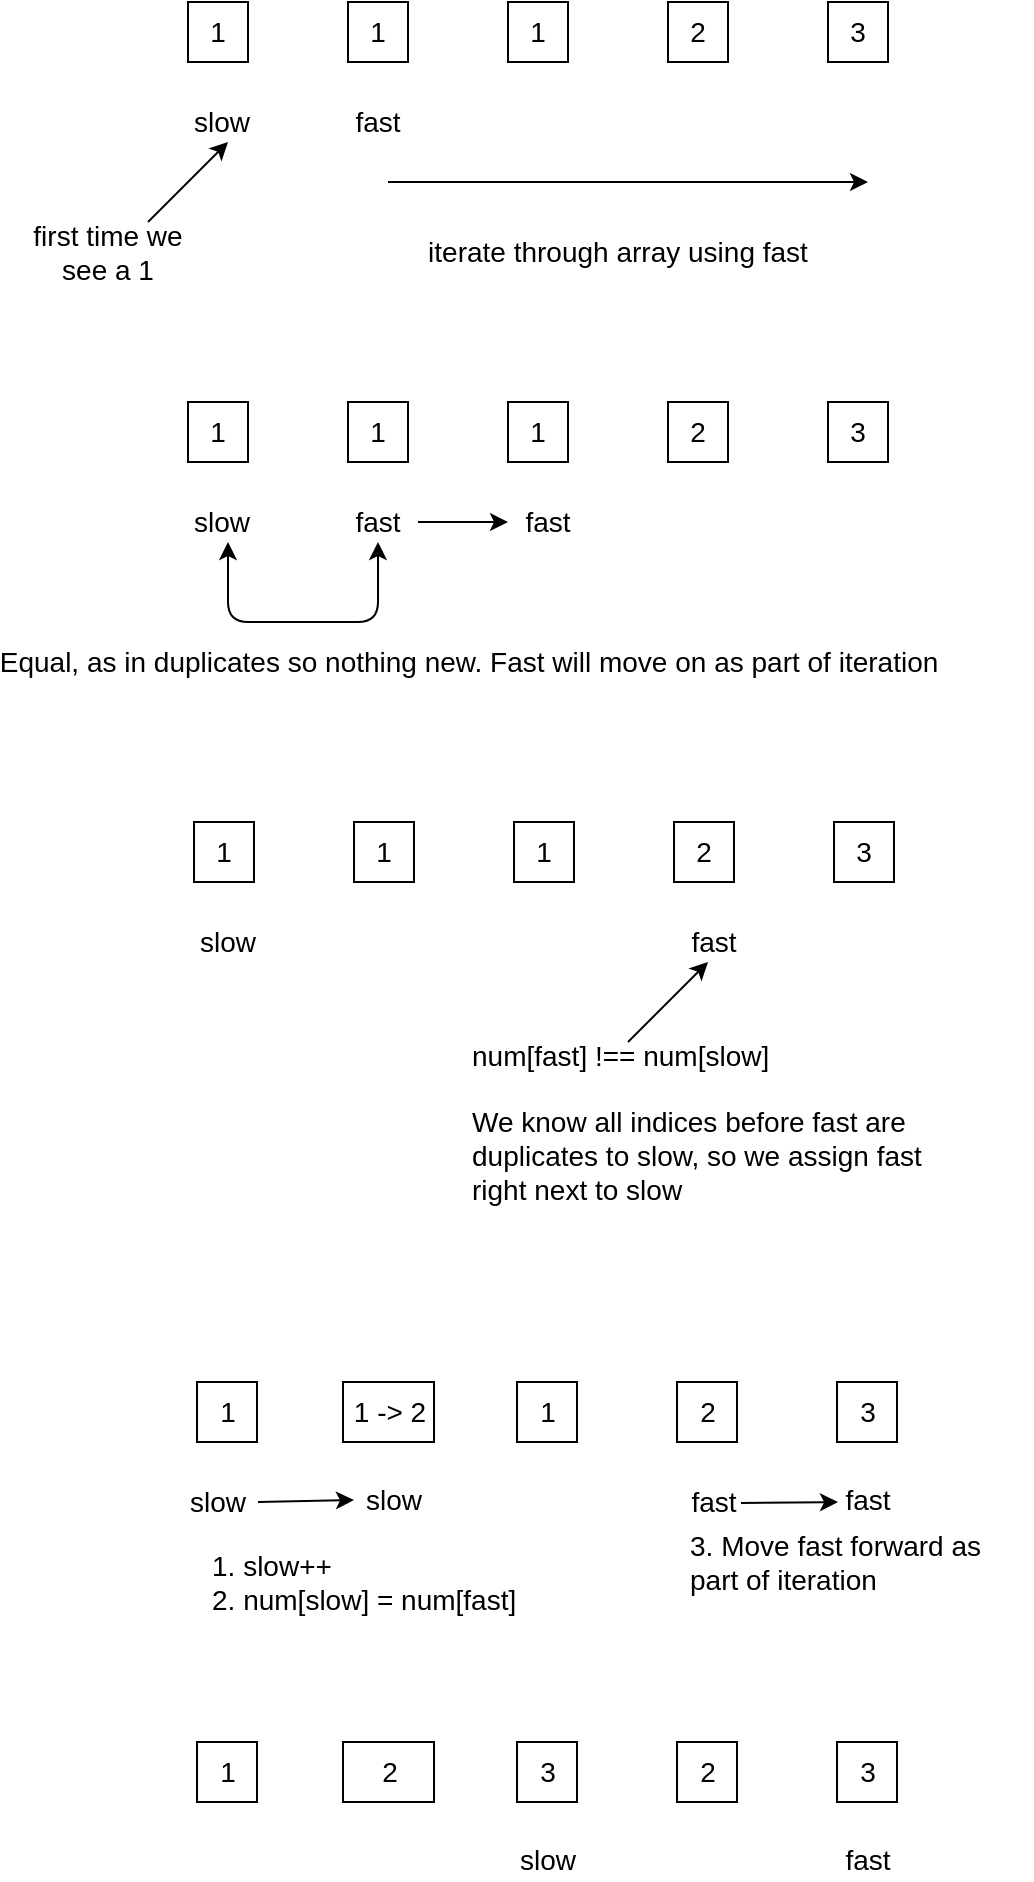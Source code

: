 <mxfile version="14.9.6" type="device" pages="11"><diagram id="GOgVbDTkY7i-x_h2pC01" name="LC26: Remove Duplicates from Sorted Arrays"><mxGraphModel dx="786" dy="487" grid="1" gridSize="10" guides="1" tooltips="1" connect="1" arrows="1" fold="1" page="1" pageScale="1" pageWidth="850" pageHeight="1100" math="0" shadow="0"><root><mxCell id="0"/><mxCell id="1" parent="0"/><mxCell id="oGR0reSMWsfsjPP8CvEr-1" value="1" style="rounded=0;whiteSpace=wrap;html=1;fontSize=14;strokeColor=#000000;fillColor=none;verticalAlign=top;" vertex="1" parent="1"><mxGeometry x="200" y="120" width="30" height="30" as="geometry"/></mxCell><mxCell id="oGR0reSMWsfsjPP8CvEr-2" value="1" style="rounded=0;whiteSpace=wrap;html=1;fontSize=14;strokeColor=#000000;fillColor=none;verticalAlign=top;" vertex="1" parent="1"><mxGeometry x="280" y="120" width="30" height="30" as="geometry"/></mxCell><mxCell id="oGR0reSMWsfsjPP8CvEr-3" value="1" style="rounded=0;whiteSpace=wrap;html=1;fontSize=14;strokeColor=#000000;fillColor=none;verticalAlign=top;" vertex="1" parent="1"><mxGeometry x="360" y="120" width="30" height="30" as="geometry"/></mxCell><mxCell id="oGR0reSMWsfsjPP8CvEr-4" value="2" style="rounded=0;whiteSpace=wrap;html=1;fontSize=14;strokeColor=#000000;fillColor=none;verticalAlign=top;" vertex="1" parent="1"><mxGeometry x="440" y="120" width="30" height="30" as="geometry"/></mxCell><mxCell id="oGR0reSMWsfsjPP8CvEr-5" value="3" style="rounded=0;whiteSpace=wrap;html=1;fontSize=14;strokeColor=#000000;fillColor=none;verticalAlign=top;" vertex="1" parent="1"><mxGeometry x="520" y="120" width="30" height="30" as="geometry"/></mxCell><mxCell id="oGR0reSMWsfsjPP8CvEr-6" value="slow" style="text;html=1;strokeColor=none;fillColor=none;align=center;verticalAlign=middle;whiteSpace=wrap;rounded=0;fontSize=14;" vertex="1" parent="1"><mxGeometry x="197" y="170" width="40" height="20" as="geometry"/></mxCell><mxCell id="oGR0reSMWsfsjPP8CvEr-7" value="fast" style="text;html=1;strokeColor=none;fillColor=none;align=center;verticalAlign=middle;whiteSpace=wrap;rounded=0;fontSize=14;" vertex="1" parent="1"><mxGeometry x="275" y="170" width="40" height="20" as="geometry"/></mxCell><mxCell id="oGR0reSMWsfsjPP8CvEr-8" value="" style="endArrow=classic;html=1;fontSize=14;" edge="1" parent="1"><mxGeometry width="50" height="50" relative="1" as="geometry"><mxPoint x="300" y="210" as="sourcePoint"/><mxPoint x="540" y="210" as="targetPoint"/></mxGeometry></mxCell><mxCell id="oGR0reSMWsfsjPP8CvEr-9" value="iterate through array using fast" style="text;html=1;strokeColor=none;fillColor=none;align=center;verticalAlign=middle;whiteSpace=wrap;rounded=0;fontSize=14;" vertex="1" parent="1"><mxGeometry x="310" y="220" width="210" height="50" as="geometry"/></mxCell><mxCell id="oGR0reSMWsfsjPP8CvEr-10" value="" style="endArrow=classic;html=1;fontSize=14;" edge="1" parent="1"><mxGeometry width="50" height="50" relative="1" as="geometry"><mxPoint x="180" y="230" as="sourcePoint"/><mxPoint x="220" y="190" as="targetPoint"/></mxGeometry></mxCell><mxCell id="oGR0reSMWsfsjPP8CvEr-11" value="first time we see a 1" style="text;html=1;strokeColor=none;fillColor=none;align=center;verticalAlign=middle;whiteSpace=wrap;rounded=0;fontSize=14;" vertex="1" parent="1"><mxGeometry x="110" y="230" width="100" height="30" as="geometry"/></mxCell><mxCell id="oGR0reSMWsfsjPP8CvEr-12" value="1" style="rounded=0;whiteSpace=wrap;html=1;fontSize=14;strokeColor=#000000;fillColor=none;verticalAlign=top;" vertex="1" parent="1"><mxGeometry x="200" y="320" width="30" height="30" as="geometry"/></mxCell><mxCell id="oGR0reSMWsfsjPP8CvEr-13" value="1" style="rounded=0;whiteSpace=wrap;html=1;fontSize=14;strokeColor=#000000;fillColor=none;verticalAlign=top;" vertex="1" parent="1"><mxGeometry x="280" y="320" width="30" height="30" as="geometry"/></mxCell><mxCell id="oGR0reSMWsfsjPP8CvEr-14" value="1" style="rounded=0;whiteSpace=wrap;html=1;fontSize=14;strokeColor=#000000;fillColor=none;verticalAlign=top;" vertex="1" parent="1"><mxGeometry x="360" y="320" width="30" height="30" as="geometry"/></mxCell><mxCell id="oGR0reSMWsfsjPP8CvEr-15" value="2" style="rounded=0;whiteSpace=wrap;html=1;fontSize=14;strokeColor=#000000;fillColor=none;verticalAlign=top;" vertex="1" parent="1"><mxGeometry x="440" y="320" width="30" height="30" as="geometry"/></mxCell><mxCell id="oGR0reSMWsfsjPP8CvEr-16" value="3" style="rounded=0;whiteSpace=wrap;html=1;fontSize=14;strokeColor=#000000;fillColor=none;verticalAlign=top;" vertex="1" parent="1"><mxGeometry x="520" y="320" width="30" height="30" as="geometry"/></mxCell><mxCell id="oGR0reSMWsfsjPP8CvEr-17" value="slow" style="text;html=1;strokeColor=none;fillColor=none;align=center;verticalAlign=middle;whiteSpace=wrap;rounded=0;fontSize=14;" vertex="1" parent="1"><mxGeometry x="197" y="370" width="40" height="20" as="geometry"/></mxCell><mxCell id="oGR0reSMWsfsjPP8CvEr-18" value="fast" style="text;html=1;strokeColor=none;fillColor=none;align=center;verticalAlign=middle;whiteSpace=wrap;rounded=0;fontSize=14;" vertex="1" parent="1"><mxGeometry x="275" y="370" width="40" height="20" as="geometry"/></mxCell><mxCell id="oGR0reSMWsfsjPP8CvEr-19" value="" style="endArrow=classic;html=1;fontSize=14;exitX=0.5;exitY=1;exitDx=0;exitDy=0;startArrow=classic;startFill=1;" edge="1" parent="1" source="oGR0reSMWsfsjPP8CvEr-18"><mxGeometry width="50" height="50" relative="1" as="geometry"><mxPoint x="180" y="430" as="sourcePoint"/><mxPoint x="220" y="390" as="targetPoint"/><Array as="points"><mxPoint x="295" y="430"/><mxPoint x="220" y="430"/></Array></mxGeometry></mxCell><mxCell id="oGR0reSMWsfsjPP8CvEr-20" value="Equal, as in duplicates so nothing new. Fast will move on as part of iteration" style="edgeLabel;html=1;align=center;verticalAlign=middle;resizable=0;points=[];fontSize=14;" vertex="1" connectable="0" parent="oGR0reSMWsfsjPP8CvEr-19"><mxGeometry x="0.032" y="-1" relative="1" as="geometry"><mxPoint x="85" y="21" as="offset"/></mxGeometry></mxCell><mxCell id="oGR0reSMWsfsjPP8CvEr-21" value="" style="endArrow=classic;html=1;fontSize=14;exitX=1;exitY=0.5;exitDx=0;exitDy=0;" edge="1" parent="1" source="oGR0reSMWsfsjPP8CvEr-18"><mxGeometry width="50" height="50" relative="1" as="geometry"><mxPoint x="340" y="410" as="sourcePoint"/><mxPoint x="360" y="380" as="targetPoint"/></mxGeometry></mxCell><mxCell id="oGR0reSMWsfsjPP8CvEr-22" value="fast" style="text;html=1;strokeColor=none;fillColor=none;align=center;verticalAlign=middle;whiteSpace=wrap;rounded=0;fontSize=14;" vertex="1" parent="1"><mxGeometry x="360" y="370" width="40" height="20" as="geometry"/></mxCell><mxCell id="oGR0reSMWsfsjPP8CvEr-23" value="1" style="rounded=0;whiteSpace=wrap;html=1;fontSize=14;strokeColor=#000000;fillColor=none;verticalAlign=top;" vertex="1" parent="1"><mxGeometry x="203" y="530" width="30" height="30" as="geometry"/></mxCell><mxCell id="oGR0reSMWsfsjPP8CvEr-24" value="1" style="rounded=0;whiteSpace=wrap;html=1;fontSize=14;strokeColor=#000000;fillColor=none;verticalAlign=top;" vertex="1" parent="1"><mxGeometry x="283" y="530" width="30" height="30" as="geometry"/></mxCell><mxCell id="oGR0reSMWsfsjPP8CvEr-25" value="1" style="rounded=0;whiteSpace=wrap;html=1;fontSize=14;strokeColor=#000000;fillColor=none;verticalAlign=top;" vertex="1" parent="1"><mxGeometry x="363" y="530" width="30" height="30" as="geometry"/></mxCell><mxCell id="oGR0reSMWsfsjPP8CvEr-26" value="2" style="rounded=0;whiteSpace=wrap;html=1;fontSize=14;strokeColor=#000000;fillColor=none;verticalAlign=top;" vertex="1" parent="1"><mxGeometry x="443" y="530" width="30" height="30" as="geometry"/></mxCell><mxCell id="oGR0reSMWsfsjPP8CvEr-27" value="3" style="rounded=0;whiteSpace=wrap;html=1;fontSize=14;strokeColor=#000000;fillColor=none;verticalAlign=top;" vertex="1" parent="1"><mxGeometry x="523" y="530" width="30" height="30" as="geometry"/></mxCell><mxCell id="oGR0reSMWsfsjPP8CvEr-28" value="slow" style="text;html=1;strokeColor=none;fillColor=none;align=center;verticalAlign=middle;whiteSpace=wrap;rounded=0;fontSize=14;" vertex="1" parent="1"><mxGeometry x="200" y="580" width="40" height="20" as="geometry"/></mxCell><mxCell id="oGR0reSMWsfsjPP8CvEr-29" value="fast" style="text;html=1;strokeColor=none;fillColor=none;align=center;verticalAlign=middle;whiteSpace=wrap;rounded=0;fontSize=14;" vertex="1" parent="1"><mxGeometry x="443" y="580" width="40" height="20" as="geometry"/></mxCell><mxCell id="oGR0reSMWsfsjPP8CvEr-30" value="" style="endArrow=classic;html=1;fontSize=14;" edge="1" parent="1"><mxGeometry width="50" height="50" relative="1" as="geometry"><mxPoint x="420" y="640" as="sourcePoint"/><mxPoint x="460" y="600" as="targetPoint"/></mxGeometry></mxCell><mxCell id="oGR0reSMWsfsjPP8CvEr-31" value="num[fast] !== num[slow]&lt;br&gt;&lt;br&gt;We know all indices before fast are duplicates to slow, so we assign fast right next to slow" style="text;html=1;strokeColor=none;fillColor=none;align=left;verticalAlign=middle;whiteSpace=wrap;rounded=0;fontSize=14;" vertex="1" parent="1"><mxGeometry x="340" y="640" width="257" height="80" as="geometry"/></mxCell><mxCell id="oGR0reSMWsfsjPP8CvEr-32" value="1" style="rounded=0;whiteSpace=wrap;html=1;fontSize=14;strokeColor=#000000;fillColor=none;verticalAlign=top;" vertex="1" parent="1"><mxGeometry x="204.5" y="810" width="30" height="30" as="geometry"/></mxCell><mxCell id="oGR0reSMWsfsjPP8CvEr-33" value="1 -&amp;gt; 2" style="rounded=0;whiteSpace=wrap;html=1;fontSize=14;strokeColor=#000000;fillColor=none;verticalAlign=top;" vertex="1" parent="1"><mxGeometry x="277.5" y="810" width="45.5" height="30" as="geometry"/></mxCell><mxCell id="oGR0reSMWsfsjPP8CvEr-34" value="1" style="rounded=0;whiteSpace=wrap;html=1;fontSize=14;strokeColor=#000000;fillColor=none;verticalAlign=top;" vertex="1" parent="1"><mxGeometry x="364.5" y="810" width="30" height="30" as="geometry"/></mxCell><mxCell id="oGR0reSMWsfsjPP8CvEr-35" value="2" style="rounded=0;whiteSpace=wrap;html=1;fontSize=14;strokeColor=#000000;fillColor=none;verticalAlign=top;" vertex="1" parent="1"><mxGeometry x="444.5" y="810" width="30" height="30" as="geometry"/></mxCell><mxCell id="oGR0reSMWsfsjPP8CvEr-36" value="3" style="rounded=0;whiteSpace=wrap;html=1;fontSize=14;strokeColor=#000000;fillColor=none;verticalAlign=top;" vertex="1" parent="1"><mxGeometry x="524.5" y="810" width="30" height="30" as="geometry"/></mxCell><mxCell id="oGR0reSMWsfsjPP8CvEr-37" value="slow" style="text;html=1;strokeColor=none;fillColor=none;align=center;verticalAlign=middle;whiteSpace=wrap;rounded=0;fontSize=14;" vertex="1" parent="1"><mxGeometry x="283" y="859" width="40" height="20" as="geometry"/></mxCell><mxCell id="oGR0reSMWsfsjPP8CvEr-38" value="fast" style="text;html=1;strokeColor=none;fillColor=none;align=center;verticalAlign=middle;whiteSpace=wrap;rounded=0;fontSize=14;" vertex="1" parent="1"><mxGeometry x="443" y="860" width="40" height="20" as="geometry"/></mxCell><mxCell id="oGR0reSMWsfsjPP8CvEr-39" value="slow" style="text;html=1;strokeColor=none;fillColor=none;align=center;verticalAlign=middle;whiteSpace=wrap;rounded=0;fontSize=14;" vertex="1" parent="1"><mxGeometry x="195" y="860" width="40" height="20" as="geometry"/></mxCell><mxCell id="oGR0reSMWsfsjPP8CvEr-40" value="" style="endArrow=classic;html=1;fontSize=14;exitX=1;exitY=0.5;exitDx=0;exitDy=0;entryX=0;entryY=0.5;entryDx=0;entryDy=0;" edge="1" parent="1" source="oGR0reSMWsfsjPP8CvEr-39" target="oGR0reSMWsfsjPP8CvEr-37"><mxGeometry width="50" height="50" relative="1" as="geometry"><mxPoint x="250" y="900" as="sourcePoint"/><mxPoint x="300" y="850" as="targetPoint"/></mxGeometry></mxCell><mxCell id="oGR0reSMWsfsjPP8CvEr-41" value="1. slow++&lt;br&gt;2. num[slow] = num[fast]" style="text;html=1;strokeColor=none;fillColor=none;align=left;verticalAlign=middle;whiteSpace=wrap;rounded=0;fontSize=14;" vertex="1" parent="1"><mxGeometry x="210" y="890" width="173" height="40" as="geometry"/></mxCell><mxCell id="oGR0reSMWsfsjPP8CvEr-42" value="" style="endArrow=classic;html=1;fontSize=14;exitX=1;exitY=0.5;exitDx=0;exitDy=0;" edge="1" parent="1"><mxGeometry width="50" height="50" relative="1" as="geometry"><mxPoint x="476.5" y="870.5" as="sourcePoint"/><mxPoint x="525" y="870" as="targetPoint"/></mxGeometry></mxCell><mxCell id="oGR0reSMWsfsjPP8CvEr-43" value="fast" style="text;html=1;strokeColor=none;fillColor=none;align=center;verticalAlign=middle;whiteSpace=wrap;rounded=0;fontSize=14;" vertex="1" parent="1"><mxGeometry x="520" y="859" width="40" height="20" as="geometry"/></mxCell><mxCell id="oGR0reSMWsfsjPP8CvEr-44" value="3. Move fast forward as part of iteration" style="text;html=1;strokeColor=none;fillColor=none;align=left;verticalAlign=middle;whiteSpace=wrap;rounded=0;fontSize=14;" vertex="1" parent="1"><mxGeometry x="448.5" y="880" width="173" height="40" as="geometry"/></mxCell><mxCell id="oGR0reSMWsfsjPP8CvEr-45" value="1" style="rounded=0;whiteSpace=wrap;html=1;fontSize=14;strokeColor=#000000;fillColor=none;verticalAlign=top;" vertex="1" parent="1"><mxGeometry x="204.5" y="990" width="30" height="30" as="geometry"/></mxCell><mxCell id="oGR0reSMWsfsjPP8CvEr-46" value="2" style="rounded=0;whiteSpace=wrap;html=1;fontSize=14;strokeColor=#000000;fillColor=none;verticalAlign=top;" vertex="1" parent="1"><mxGeometry x="277.5" y="990" width="45.5" height="30" as="geometry"/></mxCell><mxCell id="oGR0reSMWsfsjPP8CvEr-47" value="3" style="rounded=0;whiteSpace=wrap;html=1;fontSize=14;strokeColor=#000000;fillColor=none;verticalAlign=top;" vertex="1" parent="1"><mxGeometry x="364.5" y="990" width="30" height="30" as="geometry"/></mxCell><mxCell id="oGR0reSMWsfsjPP8CvEr-48" value="2" style="rounded=0;whiteSpace=wrap;html=1;fontSize=14;strokeColor=#000000;fillColor=none;verticalAlign=top;" vertex="1" parent="1"><mxGeometry x="444.5" y="990" width="30" height="30" as="geometry"/></mxCell><mxCell id="oGR0reSMWsfsjPP8CvEr-49" value="3" style="rounded=0;whiteSpace=wrap;html=1;fontSize=14;strokeColor=#000000;fillColor=none;verticalAlign=top;" vertex="1" parent="1"><mxGeometry x="524.5" y="990" width="30" height="30" as="geometry"/></mxCell><mxCell id="oGR0reSMWsfsjPP8CvEr-50" value="fast" style="text;html=1;strokeColor=none;fillColor=none;align=center;verticalAlign=middle;whiteSpace=wrap;rounded=0;fontSize=14;" vertex="1" parent="1"><mxGeometry x="520" y="1039" width="40" height="20" as="geometry"/></mxCell><mxCell id="oGR0reSMWsfsjPP8CvEr-51" value="slow" style="text;html=1;strokeColor=none;fillColor=none;align=center;verticalAlign=middle;whiteSpace=wrap;rounded=0;fontSize=14;" vertex="1" parent="1"><mxGeometry x="360" y="1039" width="40" height="20" as="geometry"/></mxCell></root></mxGraphModel></diagram><diagram id="F3GU2zCfsp8tynvRiaKj" name="LC88: Merge Sorted Arrays"><mxGraphModel dx="786" dy="487" grid="1" gridSize="10" guides="1" tooltips="1" connect="1" arrows="1" fold="1" page="1" pageScale="1" pageWidth="850" pageHeight="1100" math="0" shadow="0"><root><mxCell id="cuVcH1ba3eXwMHNQPuQ2-0"/><mxCell id="cuVcH1ba3eXwMHNQPuQ2-1" parent="cuVcH1ba3eXwMHNQPuQ2-0"/><mxCell id="YHedTpX5j0-UEbCDy-Qj-0" value="1" style="rounded=0;whiteSpace=wrap;html=1;fontSize=14;strokeColor=#000000;fillColor=none;verticalAlign=middle;" vertex="1" parent="cuVcH1ba3eXwMHNQPuQ2-1"><mxGeometry x="160" y="100" width="20" height="20" as="geometry"/></mxCell><mxCell id="YHedTpX5j0-UEbCDy-Qj-1" value="2" style="rounded=0;whiteSpace=wrap;html=1;fontSize=14;strokeColor=#000000;fillColor=none;verticalAlign=middle;" vertex="1" parent="cuVcH1ba3eXwMHNQPuQ2-1"><mxGeometry x="200" y="100" width="20" height="20" as="geometry"/></mxCell><mxCell id="YHedTpX5j0-UEbCDy-Qj-2" value="3" style="rounded=0;whiteSpace=wrap;html=1;fontSize=14;strokeColor=#000000;fillColor=none;verticalAlign=middle;" vertex="1" parent="cuVcH1ba3eXwMHNQPuQ2-1"><mxGeometry x="240" y="100" width="20" height="20" as="geometry"/></mxCell><mxCell id="YHedTpX5j0-UEbCDy-Qj-3" value="0" style="rounded=0;whiteSpace=wrap;html=1;fontSize=14;strokeColor=#000000;fillColor=none;verticalAlign=middle;" vertex="1" parent="cuVcH1ba3eXwMHNQPuQ2-1"><mxGeometry x="280" y="100" width="20" height="20" as="geometry"/></mxCell><mxCell id="YHedTpX5j0-UEbCDy-Qj-4" value="0" style="rounded=0;whiteSpace=wrap;html=1;fontSize=14;strokeColor=#000000;fillColor=none;verticalAlign=middle;" vertex="1" parent="cuVcH1ba3eXwMHNQPuQ2-1"><mxGeometry x="320" y="100" width="20" height="20" as="geometry"/></mxCell><mxCell id="YHedTpX5j0-UEbCDy-Qj-5" value="0" style="rounded=0;whiteSpace=wrap;html=1;fontSize=14;strokeColor=#000000;fillColor=none;verticalAlign=middle;" vertex="1" parent="cuVcH1ba3eXwMHNQPuQ2-1"><mxGeometry x="360" y="100" width="20" height="20" as="geometry"/></mxCell><mxCell id="YHedTpX5j0-UEbCDy-Qj-6" value="1" style="rounded=0;whiteSpace=wrap;html=1;fontSize=14;strokeColor=#000000;fillColor=none;verticalAlign=middle;" vertex="1" parent="cuVcH1ba3eXwMHNQPuQ2-1"><mxGeometry x="160" y="180" width="20" height="20" as="geometry"/></mxCell><mxCell id="YHedTpX5j0-UEbCDy-Qj-7" value="2" style="rounded=0;whiteSpace=wrap;html=1;fontSize=14;strokeColor=#000000;fillColor=none;verticalAlign=middle;" vertex="1" parent="cuVcH1ba3eXwMHNQPuQ2-1"><mxGeometry x="200" y="180" width="20" height="20" as="geometry"/></mxCell><mxCell id="YHedTpX5j0-UEbCDy-Qj-8" value="3" style="rounded=0;whiteSpace=wrap;html=1;fontSize=14;strokeColor=#000000;fillColor=none;verticalAlign=middle;" vertex="1" parent="cuVcH1ba3eXwMHNQPuQ2-1"><mxGeometry x="240" y="180" width="20" height="20" as="geometry"/></mxCell><mxCell id="YHedTpX5j0-UEbCDy-Qj-9" value="2" style="rounded=0;whiteSpace=wrap;html=1;fontSize=14;strokeColor=#000000;fillColor=none;verticalAlign=middle;" vertex="1" parent="cuVcH1ba3eXwMHNQPuQ2-1"><mxGeometry x="160" y="260" width="20" height="20" as="geometry"/></mxCell><mxCell id="YHedTpX5j0-UEbCDy-Qj-10" value="5" style="rounded=0;whiteSpace=wrap;html=1;fontSize=14;strokeColor=#000000;fillColor=none;verticalAlign=middle;" vertex="1" parent="cuVcH1ba3eXwMHNQPuQ2-1"><mxGeometry x="200" y="260" width="20" height="20" as="geometry"/></mxCell><mxCell id="YHedTpX5j0-UEbCDy-Qj-11" value="6" style="rounded=0;whiteSpace=wrap;html=1;fontSize=14;strokeColor=#000000;fillColor=none;verticalAlign=middle;" vertex="1" parent="cuVcH1ba3eXwMHNQPuQ2-1"><mxGeometry x="240" y="260" width="20" height="20" as="geometry"/></mxCell><mxCell id="YHedTpX5j0-UEbCDy-Qj-12" value="nums1" style="text;html=1;strokeColor=none;fillColor=none;align=center;verticalAlign=middle;whiteSpace=wrap;rounded=0;fontSize=14;" vertex="1" parent="cuVcH1ba3eXwMHNQPuQ2-1"><mxGeometry x="70" y="100" width="40" height="20" as="geometry"/></mxCell><mxCell id="YHedTpX5j0-UEbCDy-Qj-13" value="nums1WithVal" style="text;html=1;strokeColor=none;fillColor=none;align=center;verticalAlign=middle;whiteSpace=wrap;rounded=0;fontSize=14;" vertex="1" parent="cuVcH1ba3eXwMHNQPuQ2-1"><mxGeometry x="70" y="180" width="40" height="20" as="geometry"/></mxCell><mxCell id="YHedTpX5j0-UEbCDy-Qj-14" value="nums2" style="text;html=1;strokeColor=none;fillColor=none;align=center;verticalAlign=middle;whiteSpace=wrap;rounded=0;fontSize=14;" vertex="1" parent="cuVcH1ba3eXwMHNQPuQ2-1"><mxGeometry x="70" y="260" width="40" height="20" as="geometry"/></mxCell><mxCell id="YHedTpX5j0-UEbCDy-Qj-15" value="mergedIndex" style="text;html=1;strokeColor=none;fillColor=none;align=center;verticalAlign=middle;whiteSpace=wrap;rounded=0;fontSize=14;" vertex="1" parent="cuVcH1ba3eXwMHNQPuQ2-1"><mxGeometry x="330" y="60" width="80" height="20" as="geometry"/></mxCell><mxCell id="YHedTpX5j0-UEbCDy-Qj-16" value="nums1Index" style="text;html=1;strokeColor=none;fillColor=none;align=center;verticalAlign=middle;whiteSpace=wrap;rounded=0;fontSize=14;" vertex="1" parent="cuVcH1ba3eXwMHNQPuQ2-1"><mxGeometry x="210" y="150" width="80" height="20" as="geometry"/></mxCell><mxCell id="YHedTpX5j0-UEbCDy-Qj-17" value="nums2Index" style="text;html=1;strokeColor=none;fillColor=none;align=center;verticalAlign=middle;whiteSpace=wrap;rounded=0;fontSize=14;" vertex="1" parent="cuVcH1ba3eXwMHNQPuQ2-1"><mxGeometry x="210" y="230" width="80" height="20" as="geometry"/></mxCell><mxCell id="YHedTpX5j0-UEbCDy-Qj-18" value="1" style="rounded=0;whiteSpace=wrap;html=1;fontSize=14;strokeColor=#000000;fillColor=none;verticalAlign=middle;" vertex="1" parent="cuVcH1ba3eXwMHNQPuQ2-1"><mxGeometry x="160" y="390" width="20" height="20" as="geometry"/></mxCell><mxCell id="YHedTpX5j0-UEbCDy-Qj-19" value="2" style="rounded=0;whiteSpace=wrap;html=1;fontSize=14;strokeColor=#000000;fillColor=none;verticalAlign=middle;" vertex="1" parent="cuVcH1ba3eXwMHNQPuQ2-1"><mxGeometry x="215" y="390" width="20" height="20" as="geometry"/></mxCell><mxCell id="YHedTpX5j0-UEbCDy-Qj-20" value="3" style="rounded=0;whiteSpace=wrap;html=1;fontSize=14;strokeColor=#000000;fillColor=none;verticalAlign=middle;" vertex="1" parent="cuVcH1ba3eXwMHNQPuQ2-1"><mxGeometry x="275" y="390" width="20" height="20" as="geometry"/></mxCell><mxCell id="YHedTpX5j0-UEbCDy-Qj-21" value="0" style="rounded=0;whiteSpace=wrap;html=1;fontSize=14;strokeColor=#000000;fillColor=none;verticalAlign=middle;" vertex="1" parent="cuVcH1ba3eXwMHNQPuQ2-1"><mxGeometry x="325" y="390" width="20" height="20" as="geometry"/></mxCell><mxCell id="YHedTpX5j0-UEbCDy-Qj-22" value="0" style="rounded=0;whiteSpace=wrap;html=1;fontSize=14;strokeColor=#000000;fillColor=none;verticalAlign=middle;" vertex="1" parent="cuVcH1ba3eXwMHNQPuQ2-1"><mxGeometry x="380" y="390" width="20" height="20" as="geometry"/></mxCell><mxCell id="YHedTpX5j0-UEbCDy-Qj-23" value="0 -&amp;gt; 6" style="rounded=0;whiteSpace=wrap;html=1;fontSize=14;strokeColor=#d6b656;fillColor=#fff2cc;verticalAlign=middle;" vertex="1" parent="cuVcH1ba3eXwMHNQPuQ2-1"><mxGeometry x="440" y="390" width="40" height="20" as="geometry"/></mxCell><mxCell id="YHedTpX5j0-UEbCDy-Qj-24" value="1" style="rounded=0;whiteSpace=wrap;html=1;fontSize=14;strokeColor=#000000;fillColor=none;verticalAlign=middle;" vertex="1" parent="cuVcH1ba3eXwMHNQPuQ2-1"><mxGeometry x="160" y="470" width="20" height="20" as="geometry"/></mxCell><mxCell id="YHedTpX5j0-UEbCDy-Qj-25" value="2" style="rounded=0;whiteSpace=wrap;html=1;fontSize=14;strokeColor=#000000;fillColor=none;verticalAlign=middle;" vertex="1" parent="cuVcH1ba3eXwMHNQPuQ2-1"><mxGeometry x="215" y="470" width="20" height="20" as="geometry"/></mxCell><mxCell id="YHedTpX5j0-UEbCDy-Qj-26" value="3" style="rounded=0;whiteSpace=wrap;html=1;fontSize=14;strokeColor=#d6b656;fillColor=#fff2cc;verticalAlign=middle;" vertex="1" parent="cuVcH1ba3eXwMHNQPuQ2-1"><mxGeometry x="275" y="470" width="20" height="20" as="geometry"/></mxCell><mxCell id="YHedTpX5j0-UEbCDy-Qj-27" value="2" style="rounded=0;whiteSpace=wrap;html=1;fontSize=14;strokeColor=#000000;fillColor=none;verticalAlign=middle;" vertex="1" parent="cuVcH1ba3eXwMHNQPuQ2-1"><mxGeometry x="160" y="550" width="20" height="20" as="geometry"/></mxCell><mxCell id="YHedTpX5j0-UEbCDy-Qj-28" value="5" style="rounded=0;whiteSpace=wrap;html=1;fontSize=14;strokeColor=#000000;fillColor=none;verticalAlign=middle;" vertex="1" parent="cuVcH1ba3eXwMHNQPuQ2-1"><mxGeometry x="215" y="550" width="20" height="20" as="geometry"/></mxCell><mxCell id="YHedTpX5j0-UEbCDy-Qj-29" value="6" style="rounded=0;whiteSpace=wrap;html=1;fontSize=14;strokeColor=#d6b656;fillColor=#fff2cc;verticalAlign=middle;" vertex="1" parent="cuVcH1ba3eXwMHNQPuQ2-1"><mxGeometry x="275" y="550" width="20" height="20" as="geometry"/></mxCell><mxCell id="YHedTpX5j0-UEbCDy-Qj-30" value="nums1" style="text;html=1;strokeColor=none;fillColor=none;align=center;verticalAlign=middle;whiteSpace=wrap;rounded=0;fontSize=14;" vertex="1" parent="cuVcH1ba3eXwMHNQPuQ2-1"><mxGeometry x="70" y="390" width="40" height="20" as="geometry"/></mxCell><mxCell id="YHedTpX5j0-UEbCDy-Qj-31" value="nums1WithVal" style="text;html=1;strokeColor=none;fillColor=none;align=center;verticalAlign=middle;whiteSpace=wrap;rounded=0;fontSize=14;" vertex="1" parent="cuVcH1ba3eXwMHNQPuQ2-1"><mxGeometry x="70" y="470" width="40" height="20" as="geometry"/></mxCell><mxCell id="YHedTpX5j0-UEbCDy-Qj-32" value="nums2" style="text;html=1;strokeColor=none;fillColor=none;align=center;verticalAlign=middle;whiteSpace=wrap;rounded=0;fontSize=14;" vertex="1" parent="cuVcH1ba3eXwMHNQPuQ2-1"><mxGeometry x="70" y="550" width="40" height="20" as="geometry"/></mxCell><mxCell id="YHedTpX5j0-UEbCDy-Qj-33" value="mergedIndex" style="text;html=1;strokeColor=none;fillColor=none;align=center;verticalAlign=middle;whiteSpace=wrap;rounded=0;fontSize=14;" vertex="1" parent="cuVcH1ba3eXwMHNQPuQ2-1"><mxGeometry x="425" y="350" width="80" height="20" as="geometry"/></mxCell><mxCell id="YHedTpX5j0-UEbCDy-Qj-34" value="nums2Index" style="text;html=1;strokeColor=none;fillColor=none;align=center;verticalAlign=middle;whiteSpace=wrap;rounded=0;fontSize=14;" vertex="1" parent="cuVcH1ba3eXwMHNQPuQ2-1"><mxGeometry x="280" y="520" width="80" height="20" as="geometry"/></mxCell><mxCell id="YHedTpX5j0-UEbCDy-Qj-35" value="6 &amp;gt; 3&amp;nbsp; -&amp;gt; nums1[mergeindex] = 6&lt;br&gt;&lt;br&gt;nums2Index-- -&amp;gt; 1&lt;br&gt;&lt;br&gt;mergedIndex-- -&amp;gt; 4" style="text;html=1;strokeColor=none;fillColor=none;align=left;verticalAlign=top;whiteSpace=wrap;rounded=0;fontSize=14;" vertex="1" parent="cuVcH1ba3eXwMHNQPuQ2-1"><mxGeometry x="405" y="470" width="320" height="130" as="geometry"/></mxCell><mxCell id="YHedTpX5j0-UEbCDy-Qj-36" value="mergedIndex" style="text;html=1;strokeColor=none;fillColor=none;align=center;verticalAlign=middle;whiteSpace=wrap;rounded=0;fontSize=14;" vertex="1" parent="cuVcH1ba3eXwMHNQPuQ2-1"><mxGeometry x="290" y="350" width="80" height="20" as="geometry"/></mxCell><mxCell id="YHedTpX5j0-UEbCDy-Qj-37" value="nums2Index" style="text;html=1;strokeColor=none;fillColor=none;align=center;verticalAlign=middle;whiteSpace=wrap;rounded=0;fontSize=14;" vertex="1" parent="cuVcH1ba3eXwMHNQPuQ2-1"><mxGeometry x="180" y="520" width="80" height="20" as="geometry"/></mxCell><mxCell id="YHedTpX5j0-UEbCDy-Qj-38" value="nums1Index" style="text;html=1;strokeColor=none;fillColor=none;align=center;verticalAlign=middle;whiteSpace=wrap;rounded=0;fontSize=14;" vertex="1" parent="cuVcH1ba3eXwMHNQPuQ2-1"><mxGeometry x="250" y="440" width="80" height="20" as="geometry"/></mxCell><mxCell id="YHedTpX5j0-UEbCDy-Qj-39" value="" style="endArrow=classic;html=1;fontSize=14;exitX=0;exitY=0.5;exitDx=0;exitDy=0;entryX=1;entryY=0.5;entryDx=0;entryDy=0;" edge="1" parent="cuVcH1ba3eXwMHNQPuQ2-1" source="YHedTpX5j0-UEbCDy-Qj-33" target="YHedTpX5j0-UEbCDy-Qj-36"><mxGeometry width="50" height="50" relative="1" as="geometry"><mxPoint x="350" y="400" as="sourcePoint"/><mxPoint x="400" y="350" as="targetPoint"/></mxGeometry></mxCell><mxCell id="YHedTpX5j0-UEbCDy-Qj-40" value="" style="endArrow=classic;html=1;fontSize=14;exitX=0;exitY=0.5;exitDx=0;exitDy=0;entryX=1;entryY=0.5;entryDx=0;entryDy=0;" edge="1" parent="cuVcH1ba3eXwMHNQPuQ2-1" source="YHedTpX5j0-UEbCDy-Qj-34" target="YHedTpX5j0-UEbCDy-Qj-37"><mxGeometry width="50" height="50" relative="1" as="geometry"><mxPoint x="290" y="460.0" as="sourcePoint"/><mxPoint x="270" y="460.0" as="targetPoint"/></mxGeometry></mxCell><mxCell id="YHedTpX5j0-UEbCDy-Qj-41" value="1" style="rounded=0;whiteSpace=wrap;html=1;fontSize=14;strokeColor=#d6b656;fillColor=#fff2cc;verticalAlign=middle;" vertex="1" parent="cuVcH1ba3eXwMHNQPuQ2-1"><mxGeometry x="157.5" y="740" width="20" height="20" as="geometry"/></mxCell><mxCell id="YHedTpX5j0-UEbCDy-Qj-42" value="2" style="rounded=0;whiteSpace=wrap;html=1;fontSize=14;strokeColor=#000000;fillColor=none;verticalAlign=middle;" vertex="1" parent="cuVcH1ba3eXwMHNQPuQ2-1"><mxGeometry x="212.5" y="740" width="20" height="20" as="geometry"/></mxCell><mxCell id="YHedTpX5j0-UEbCDy-Qj-43" value="2" style="rounded=0;whiteSpace=wrap;html=1;fontSize=14;strokeColor=#000000;fillColor=none;verticalAlign=middle;" vertex="1" parent="cuVcH1ba3eXwMHNQPuQ2-1"><mxGeometry x="272.5" y="740" width="20" height="20" as="geometry"/></mxCell><mxCell id="YHedTpX5j0-UEbCDy-Qj-44" value="3" style="rounded=0;whiteSpace=wrap;html=1;fontSize=14;strokeColor=#000000;fillColor=none;verticalAlign=middle;" vertex="1" parent="cuVcH1ba3eXwMHNQPuQ2-1"><mxGeometry x="322.5" y="740" width="20" height="20" as="geometry"/></mxCell><mxCell id="YHedTpX5j0-UEbCDy-Qj-45" value="5" style="rounded=0;whiteSpace=wrap;html=1;fontSize=14;strokeColor=#000000;fillColor=none;verticalAlign=middle;" vertex="1" parent="cuVcH1ba3eXwMHNQPuQ2-1"><mxGeometry x="377.5" y="740" width="20" height="20" as="geometry"/></mxCell><mxCell id="YHedTpX5j0-UEbCDy-Qj-46" value="6" style="rounded=0;whiteSpace=wrap;html=1;fontSize=14;verticalAlign=middle;" vertex="1" parent="cuVcH1ba3eXwMHNQPuQ2-1"><mxGeometry x="437.5" y="740" width="22.5" height="20" as="geometry"/></mxCell><mxCell id="YHedTpX5j0-UEbCDy-Qj-47" value="1" style="rounded=0;whiteSpace=wrap;html=1;fontSize=14;strokeColor=#d6b656;fillColor=#fff2cc;verticalAlign=middle;" vertex="1" parent="cuVcH1ba3eXwMHNQPuQ2-1"><mxGeometry x="157.5" y="820" width="20" height="20" as="geometry"/></mxCell><mxCell id="YHedTpX5j0-UEbCDy-Qj-48" value="2" style="rounded=0;whiteSpace=wrap;html=1;fontSize=14;strokeColor=#000000;fillColor=none;verticalAlign=middle;" vertex="1" parent="cuVcH1ba3eXwMHNQPuQ2-1"><mxGeometry x="212.5" y="820" width="20" height="20" as="geometry"/></mxCell><mxCell id="YHedTpX5j0-UEbCDy-Qj-49" value="3" style="rounded=0;whiteSpace=wrap;html=1;fontSize=14;verticalAlign=middle;" vertex="1" parent="cuVcH1ba3eXwMHNQPuQ2-1"><mxGeometry x="272.5" y="820" width="17.5" height="20" as="geometry"/></mxCell><mxCell id="YHedTpX5j0-UEbCDy-Qj-50" value="2" style="rounded=0;whiteSpace=wrap;html=1;fontSize=14;strokeColor=#000000;fillColor=none;verticalAlign=middle;" vertex="1" parent="cuVcH1ba3eXwMHNQPuQ2-1"><mxGeometry x="157.5" y="900" width="20" height="20" as="geometry"/></mxCell><mxCell id="YHedTpX5j0-UEbCDy-Qj-51" value="5" style="rounded=0;whiteSpace=wrap;html=1;fontSize=14;strokeColor=#000000;fillColor=none;verticalAlign=middle;" vertex="1" parent="cuVcH1ba3eXwMHNQPuQ2-1"><mxGeometry x="212.5" y="900" width="20" height="20" as="geometry"/></mxCell><mxCell id="YHedTpX5j0-UEbCDy-Qj-52" value="6" style="rounded=0;whiteSpace=wrap;html=1;fontSize=14;verticalAlign=middle;" vertex="1" parent="cuVcH1ba3eXwMHNQPuQ2-1"><mxGeometry x="272.5" y="900" width="20" height="20" as="geometry"/></mxCell><mxCell id="YHedTpX5j0-UEbCDy-Qj-53" value="nums1" style="text;html=1;strokeColor=none;fillColor=none;align=center;verticalAlign=middle;whiteSpace=wrap;rounded=0;fontSize=14;" vertex="1" parent="cuVcH1ba3eXwMHNQPuQ2-1"><mxGeometry x="67.5" y="740" width="40" height="20" as="geometry"/></mxCell><mxCell id="YHedTpX5j0-UEbCDy-Qj-54" value="nums1WithVal" style="text;html=1;strokeColor=none;fillColor=none;align=center;verticalAlign=middle;whiteSpace=wrap;rounded=0;fontSize=14;" vertex="1" parent="cuVcH1ba3eXwMHNQPuQ2-1"><mxGeometry x="67.5" y="820" width="40" height="20" as="geometry"/></mxCell><mxCell id="YHedTpX5j0-UEbCDy-Qj-55" value="nums2" style="text;html=1;strokeColor=none;fillColor=none;align=center;verticalAlign=middle;whiteSpace=wrap;rounded=0;fontSize=14;" vertex="1" parent="cuVcH1ba3eXwMHNQPuQ2-1"><mxGeometry x="67.5" y="900" width="40" height="20" as="geometry"/></mxCell><mxCell id="YHedTpX5j0-UEbCDy-Qj-56" value="mergedIndex" style="text;html=1;strokeColor=none;fillColor=none;align=center;verticalAlign=middle;whiteSpace=wrap;rounded=0;fontSize=14;" vertex="1" parent="cuVcH1ba3eXwMHNQPuQ2-1"><mxGeometry x="130" y="700" width="80" height="20" as="geometry"/></mxCell><mxCell id="YHedTpX5j0-UEbCDy-Qj-57" value="nums2Index @ -1" style="text;html=1;strokeColor=none;fillColor=none;align=center;verticalAlign=middle;whiteSpace=wrap;rounded=0;fontSize=14;" vertex="1" parent="cuVcH1ba3eXwMHNQPuQ2-1"><mxGeometry x="77.5" y="870" width="72.5" height="20" as="geometry"/></mxCell><mxCell id="YHedTpX5j0-UEbCDy-Qj-58" value="nums1Index" style="text;html=1;strokeColor=none;fillColor=none;align=center;verticalAlign=middle;whiteSpace=wrap;rounded=0;fontSize=14;" vertex="1" parent="cuVcH1ba3eXwMHNQPuQ2-1"><mxGeometry x="120" y="790" width="80" height="20" as="geometry"/></mxCell><mxCell id="YHedTpX5j0-UEbCDy-Qj-59" value="nums2Index @ -1 -&amp;gt;&lt;br&gt;&lt;br&gt;nums1[mergedIndex] = nums1[numsIndex] -&amp;gt; 1&lt;br&gt;&lt;br&gt;nums1Index-- -&amp;gt; -1&lt;br&gt;&lt;br&gt;&lt;b&gt;Both nums1Index AND nums2Index &amp;lt; 0 -&amp;gt; exit loop!&lt;/b&gt;" style="text;html=1;strokeColor=none;fillColor=none;align=left;verticalAlign=top;whiteSpace=wrap;rounded=0;fontSize=14;" vertex="1" parent="cuVcH1ba3eXwMHNQPuQ2-1"><mxGeometry x="377.5" y="790" width="302.5" height="130" as="geometry"/></mxCell></root></mxGraphModel></diagram><diagram id="REs2Dpl7QVwwYzaxXxrU" name="LC75: Sort Colors"><mxGraphModel dx="786" dy="1587" grid="1" gridSize="10" guides="1" tooltips="1" connect="1" arrows="1" fold="1" page="1" pageScale="1" pageWidth="850" pageHeight="1100" math="0" shadow="0"><root><mxCell id="GpmLsWHVzNwKHs9odsZo-0"/><mxCell id="GpmLsWHVzNwKHs9odsZo-1" parent="GpmLsWHVzNwKHs9odsZo-0"/><mxCell id="GpmLsWHVzNwKHs9odsZo-2" value="2 -&amp;gt; 0" style="rounded=0;whiteSpace=wrap;html=1;fontSize=14;strokeColor=#d6b656;fillColor=#fff2cc;align=center;verticalAlign=top;" vertex="1" parent="GpmLsWHVzNwKHs9odsZo-1"><mxGeometry x="165" y="120" width="40" height="30" as="geometry"/></mxCell><mxCell id="GpmLsWHVzNwKHs9odsZo-3" value="1" style="rounded=0;whiteSpace=wrap;html=1;fontSize=14;strokeColor=#000000;fillColor=none;align=center;verticalAlign=top;" vertex="1" parent="GpmLsWHVzNwKHs9odsZo-1"><mxGeometry x="250" y="120" width="30" height="30" as="geometry"/></mxCell><mxCell id="GpmLsWHVzNwKHs9odsZo-4" value="2" style="rounded=0;whiteSpace=wrap;html=1;fontSize=14;strokeColor=#000000;fillColor=none;align=center;verticalAlign=top;" vertex="1" parent="GpmLsWHVzNwKHs9odsZo-1"><mxGeometry x="330" y="120" width="30" height="30" as="geometry"/></mxCell><mxCell id="GpmLsWHVzNwKHs9odsZo-5" value="0 -&amp;gt; 2" style="rounded=0;whiteSpace=wrap;html=1;fontSize=14;strokeColor=#d6b656;fillColor=#fff2cc;align=center;verticalAlign=top;" vertex="1" parent="GpmLsWHVzNwKHs9odsZo-1"><mxGeometry x="395" y="120" width="40" height="30" as="geometry"/></mxCell><mxCell id="GpmLsWHVzNwKHs9odsZo-6" value="low" style="text;html=1;strokeColor=none;fillColor=none;align=center;verticalAlign=middle;whiteSpace=wrap;rounded=0;fontSize=14;" vertex="1" parent="GpmLsWHVzNwKHs9odsZo-1"><mxGeometry x="165" y="170" width="40" height="20" as="geometry"/></mxCell><mxCell id="GpmLsWHVzNwKHs9odsZo-7" value="high" style="text;html=1;strokeColor=none;fillColor=none;align=center;verticalAlign=middle;whiteSpace=wrap;rounded=0;fontSize=14;" vertex="1" parent="GpmLsWHVzNwKHs9odsZo-1"><mxGeometry x="395" y="170" width="40" height="20" as="geometry"/></mxCell><mxCell id="GpmLsWHVzNwKHs9odsZo-8" value="current" style="text;html=1;strokeColor=none;fillColor=none;align=center;verticalAlign=middle;whiteSpace=wrap;rounded=0;fontSize=14;" vertex="1" parent="GpmLsWHVzNwKHs9odsZo-1"><mxGeometry x="165" y="200" width="40" height="20" as="geometry"/></mxCell><mxCell id="GpmLsWHVzNwKHs9odsZo-9" value="is arr[current] &amp;lt; 1 ? no!&lt;br&gt;&lt;br&gt;is arr[current] &amp;gt; 1 ? yes!&lt;br&gt;-&amp;gt; swap high and current&lt;br&gt;&lt;br&gt;high-- -&amp;gt; @2" style="text;html=1;strokeColor=none;fillColor=none;align=left;verticalAlign=top;whiteSpace=wrap;rounded=0;fontSize=14;" vertex="1" parent="GpmLsWHVzNwKHs9odsZo-1"><mxGeometry x="510" y="120" width="170" height="130" as="geometry"/></mxCell><mxCell id="GpmLsWHVzNwKHs9odsZo-10" value="high" style="text;html=1;strokeColor=none;fillColor=none;align=center;verticalAlign=middle;whiteSpace=wrap;rounded=0;fontSize=14;" vertex="1" parent="GpmLsWHVzNwKHs9odsZo-1"><mxGeometry x="325" y="170" width="40" height="20" as="geometry"/></mxCell><mxCell id="GpmLsWHVzNwKHs9odsZo-11" value="" style="endArrow=classic;html=1;fontSize=14;exitX=0;exitY=0.5;exitDx=0;exitDy=0;entryX=1;entryY=0.5;entryDx=0;entryDy=0;" edge="1" parent="GpmLsWHVzNwKHs9odsZo-1" source="GpmLsWHVzNwKHs9odsZo-7" target="GpmLsWHVzNwKHs9odsZo-10"><mxGeometry width="50" height="50" relative="1" as="geometry"><mxPoint x="320" y="250" as="sourcePoint"/><mxPoint x="370" y="200" as="targetPoint"/></mxGeometry></mxCell><mxCell id="GpmLsWHVzNwKHs9odsZo-12" value="**note that current stays in current position.&amp;nbsp;" style="text;html=1;strokeColor=none;fillColor=none;align=left;verticalAlign=top;whiteSpace=wrap;rounded=0;fontSize=14;" vertex="1" parent="GpmLsWHVzNwKHs9odsZo-1"><mxGeometry x="155" y="240" width="225" height="40" as="geometry"/></mxCell><mxCell id="GpmLsWHVzNwKHs9odsZo-13" value="" style="endArrow=classic;html=1;fontSize=14;exitX=0.5;exitY=0;exitDx=0;exitDy=0;entryX=0.5;entryY=0;entryDx=0;entryDy=0;startArrow=open;startFill=0;" edge="1" parent="GpmLsWHVzNwKHs9odsZo-1" source="GpmLsWHVzNwKHs9odsZo-2" target="GpmLsWHVzNwKHs9odsZo-5"><mxGeometry width="50" height="50" relative="1" as="geometry"><mxPoint x="210" y="80" as="sourcePoint"/><mxPoint x="260" y="30" as="targetPoint"/><Array as="points"><mxPoint x="185" y="80"/><mxPoint x="415" y="80"/></Array></mxGeometry></mxCell><mxCell id="GpmLsWHVzNwKHs9odsZo-14" value="swap!" style="edgeLabel;html=1;align=center;verticalAlign=middle;resizable=0;points=[];fontSize=14;" vertex="1" connectable="0" parent="GpmLsWHVzNwKHs9odsZo-13"><mxGeometry x="0.161" y="-1" relative="1" as="geometry"><mxPoint as="offset"/></mxGeometry></mxCell><mxCell id="GpmLsWHVzNwKHs9odsZo-15" value="2" style="rounded=0;whiteSpace=wrap;html=1;fontSize=14;strokeColor=#000000;fillColor=none;align=center;verticalAlign=top;" vertex="1" parent="GpmLsWHVzNwKHs9odsZo-1"><mxGeometry x="170" y="-60" width="30" height="30" as="geometry"/></mxCell><mxCell id="GpmLsWHVzNwKHs9odsZo-16" value="1" style="rounded=0;whiteSpace=wrap;html=1;fontSize=14;strokeColor=#000000;fillColor=none;align=center;verticalAlign=top;" vertex="1" parent="GpmLsWHVzNwKHs9odsZo-1"><mxGeometry x="250" y="-60" width="30" height="30" as="geometry"/></mxCell><mxCell id="GpmLsWHVzNwKHs9odsZo-17" value="2" style="rounded=0;whiteSpace=wrap;html=1;fontSize=14;strokeColor=#000000;fillColor=none;align=center;verticalAlign=top;" vertex="1" parent="GpmLsWHVzNwKHs9odsZo-1"><mxGeometry x="330" y="-60" width="30" height="30" as="geometry"/></mxCell><mxCell id="GpmLsWHVzNwKHs9odsZo-18" value="0" style="rounded=0;whiteSpace=wrap;html=1;fontSize=14;strokeColor=#000000;fillColor=none;align=center;verticalAlign=top;" vertex="1" parent="GpmLsWHVzNwKHs9odsZo-1"><mxGeometry x="400" y="-60" width="30" height="30" as="geometry"/></mxCell><mxCell id="GpmLsWHVzNwKHs9odsZo-19" value="low" style="text;html=1;strokeColor=none;fillColor=none;align=center;verticalAlign=middle;whiteSpace=wrap;rounded=0;fontSize=14;" vertex="1" parent="GpmLsWHVzNwKHs9odsZo-1"><mxGeometry x="165" y="-10" width="40" height="20" as="geometry"/></mxCell><mxCell id="GpmLsWHVzNwKHs9odsZo-20" value="high" style="text;html=1;strokeColor=none;fillColor=none;align=center;verticalAlign=middle;whiteSpace=wrap;rounded=0;fontSize=14;" vertex="1" parent="GpmLsWHVzNwKHs9odsZo-1"><mxGeometry x="395" y="-10" width="40" height="20" as="geometry"/></mxCell><mxCell id="GpmLsWHVzNwKHs9odsZo-21" value="current" style="text;html=1;strokeColor=none;fillColor=none;align=center;verticalAlign=middle;whiteSpace=wrap;rounded=0;fontSize=14;" vertex="1" parent="GpmLsWHVzNwKHs9odsZo-1"><mxGeometry x="165" y="20" width="40" height="20" as="geometry"/></mxCell><mxCell id="GpmLsWHVzNwKHs9odsZo-22" value="0" style="rounded=0;whiteSpace=wrap;html=1;fontSize=14;strokeColor=#d6b656;fillColor=#fff2cc;align=center;verticalAlign=top;" vertex="1" parent="GpmLsWHVzNwKHs9odsZo-1"><mxGeometry x="170" y="340" width="30" height="30" as="geometry"/></mxCell><mxCell id="GpmLsWHVzNwKHs9odsZo-23" value="1" style="rounded=0;whiteSpace=wrap;html=1;fontSize=14;strokeColor=#000000;fillColor=none;align=center;verticalAlign=top;" vertex="1" parent="GpmLsWHVzNwKHs9odsZo-1"><mxGeometry x="250" y="340" width="30" height="30" as="geometry"/></mxCell><mxCell id="GpmLsWHVzNwKHs9odsZo-24" value="2" style="rounded=0;whiteSpace=wrap;html=1;fontSize=14;strokeColor=#000000;fillColor=none;align=center;verticalAlign=top;" vertex="1" parent="GpmLsWHVzNwKHs9odsZo-1"><mxGeometry x="330" y="340" width="30" height="30" as="geometry"/></mxCell><mxCell id="GpmLsWHVzNwKHs9odsZo-25" value="2" style="rounded=0;whiteSpace=wrap;html=1;fontSize=14;strokeColor=#000000;fillColor=none;align=center;verticalAlign=top;" vertex="1" parent="GpmLsWHVzNwKHs9odsZo-1"><mxGeometry x="400" y="340" width="30" height="30" as="geometry"/></mxCell><mxCell id="GpmLsWHVzNwKHs9odsZo-26" value="low" style="text;html=1;strokeColor=none;fillColor=none;align=center;verticalAlign=middle;whiteSpace=wrap;rounded=0;fontSize=14;" vertex="1" parent="GpmLsWHVzNwKHs9odsZo-1"><mxGeometry x="165" y="390" width="40" height="20" as="geometry"/></mxCell><mxCell id="GpmLsWHVzNwKHs9odsZo-27" value="high" style="text;html=1;strokeColor=none;fillColor=none;align=center;verticalAlign=middle;whiteSpace=wrap;rounded=0;fontSize=14;" vertex="1" parent="GpmLsWHVzNwKHs9odsZo-1"><mxGeometry x="325" y="390" width="40" height="20" as="geometry"/></mxCell><mxCell id="GpmLsWHVzNwKHs9odsZo-28" value="current" style="text;html=1;strokeColor=none;fillColor=none;align=center;verticalAlign=middle;whiteSpace=wrap;rounded=0;fontSize=14;" vertex="1" parent="GpmLsWHVzNwKHs9odsZo-1"><mxGeometry x="165" y="420" width="40" height="20" as="geometry"/></mxCell><mxCell id="GpmLsWHVzNwKHs9odsZo-29" value="is arr[current] &amp;lt; 1 ? yes!&lt;br&gt;-&amp;gt; swap low and current&lt;br&gt;&lt;br&gt;low++ -&amp;gt; 1&lt;br&gt;current++ -&amp;gt; 1" style="text;html=1;strokeColor=none;fillColor=none;align=left;verticalAlign=top;whiteSpace=wrap;rounded=0;fontSize=14;" vertex="1" parent="GpmLsWHVzNwKHs9odsZo-1"><mxGeometry x="520" y="335" width="170" height="95" as="geometry"/></mxCell><mxCell id="GpmLsWHVzNwKHs9odsZo-30" value="0" style="rounded=0;whiteSpace=wrap;html=1;fontSize=14;align=center;verticalAlign=top;" vertex="1" parent="GpmLsWHVzNwKHs9odsZo-1"><mxGeometry x="168" y="485" width="30" height="30" as="geometry"/></mxCell><mxCell id="GpmLsWHVzNwKHs9odsZo-31" value="1" style="rounded=0;whiteSpace=wrap;html=1;fontSize=14;align=center;verticalAlign=top;" vertex="1" parent="GpmLsWHVzNwKHs9odsZo-1"><mxGeometry x="248" y="485" width="30" height="30" as="geometry"/></mxCell><mxCell id="GpmLsWHVzNwKHs9odsZo-32" value="2" style="rounded=0;whiteSpace=wrap;html=1;fontSize=14;strokeColor=#000000;fillColor=none;align=center;verticalAlign=top;" vertex="1" parent="GpmLsWHVzNwKHs9odsZo-1"><mxGeometry x="328" y="485" width="30" height="30" as="geometry"/></mxCell><mxCell id="GpmLsWHVzNwKHs9odsZo-33" value="2" style="rounded=0;whiteSpace=wrap;html=1;fontSize=14;strokeColor=#000000;fillColor=none;align=center;verticalAlign=top;" vertex="1" parent="GpmLsWHVzNwKHs9odsZo-1"><mxGeometry x="398" y="485" width="30" height="30" as="geometry"/></mxCell><mxCell id="GpmLsWHVzNwKHs9odsZo-34" value="low" style="text;html=1;strokeColor=none;fillColor=none;align=center;verticalAlign=middle;whiteSpace=wrap;rounded=0;fontSize=14;" vertex="1" parent="GpmLsWHVzNwKHs9odsZo-1"><mxGeometry x="245" y="535" width="40" height="20" as="geometry"/></mxCell><mxCell id="GpmLsWHVzNwKHs9odsZo-35" value="high" style="text;html=1;strokeColor=none;fillColor=none;align=center;verticalAlign=middle;whiteSpace=wrap;rounded=0;fontSize=14;" vertex="1" parent="GpmLsWHVzNwKHs9odsZo-1"><mxGeometry x="323" y="535" width="40" height="20" as="geometry"/></mxCell><mxCell id="GpmLsWHVzNwKHs9odsZo-36" value="current" style="text;html=1;strokeColor=none;fillColor=none;align=center;verticalAlign=middle;whiteSpace=wrap;rounded=0;fontSize=14;" vertex="1" parent="GpmLsWHVzNwKHs9odsZo-1"><mxGeometry x="245" y="565" width="40" height="20" as="geometry"/></mxCell><mxCell id="GpmLsWHVzNwKHs9odsZo-37" value="is arr[current] &amp;lt; 1 ? no!&lt;br&gt;&lt;br&gt;is arr[current] &amp;gt; 1? no!&lt;br&gt;&lt;br&gt;current++ -&amp;gt; 2" style="text;html=1;strokeColor=none;fillColor=none;align=left;verticalAlign=top;whiteSpace=wrap;rounded=0;fontSize=14;" vertex="1" parent="GpmLsWHVzNwKHs9odsZo-1"><mxGeometry x="518" y="480" width="170" height="95" as="geometry"/></mxCell><mxCell id="GpmLsWHVzNwKHs9odsZo-38" value="current" style="text;html=1;strokeColor=none;fillColor=none;align=center;verticalAlign=middle;whiteSpace=wrap;rounded=0;fontSize=14;" vertex="1" parent="GpmLsWHVzNwKHs9odsZo-1"><mxGeometry x="325" y="565" width="40" height="20" as="geometry"/></mxCell><mxCell id="GpmLsWHVzNwKHs9odsZo-39" value="" style="endArrow=classic;html=1;fontSize=14;" edge="1" parent="GpmLsWHVzNwKHs9odsZo-1"><mxGeometry width="50" height="50" relative="1" as="geometry"><mxPoint x="290" y="580" as="sourcePoint"/><mxPoint x="320" y="580" as="targetPoint"/></mxGeometry></mxCell><mxCell id="GpmLsWHVzNwKHs9odsZo-40" value="0" style="rounded=0;whiteSpace=wrap;html=1;fontSize=14;align=center;verticalAlign=top;" vertex="1" parent="GpmLsWHVzNwKHs9odsZo-1"><mxGeometry x="170" y="625" width="30" height="30" as="geometry"/></mxCell><mxCell id="GpmLsWHVzNwKHs9odsZo-41" value="1" style="rounded=0;whiteSpace=wrap;html=1;fontSize=14;align=center;verticalAlign=top;" vertex="1" parent="GpmLsWHVzNwKHs9odsZo-1"><mxGeometry x="250" y="625" width="30" height="30" as="geometry"/></mxCell><mxCell id="GpmLsWHVzNwKHs9odsZo-42" value="2" style="rounded=0;whiteSpace=wrap;html=1;fontSize=14;strokeColor=#000000;fillColor=none;align=center;verticalAlign=top;" vertex="1" parent="GpmLsWHVzNwKHs9odsZo-1"><mxGeometry x="330" y="625" width="30" height="30" as="geometry"/></mxCell><mxCell id="GpmLsWHVzNwKHs9odsZo-43" value="2" style="rounded=0;whiteSpace=wrap;html=1;fontSize=14;strokeColor=#000000;fillColor=none;align=center;verticalAlign=top;" vertex="1" parent="GpmLsWHVzNwKHs9odsZo-1"><mxGeometry x="400" y="625" width="30" height="30" as="geometry"/></mxCell><mxCell id="GpmLsWHVzNwKHs9odsZo-44" value="low" style="text;html=1;strokeColor=none;fillColor=none;align=center;verticalAlign=middle;whiteSpace=wrap;rounded=0;fontSize=14;" vertex="1" parent="GpmLsWHVzNwKHs9odsZo-1"><mxGeometry x="247" y="675" width="40" height="20" as="geometry"/></mxCell><mxCell id="GpmLsWHVzNwKHs9odsZo-45" style="edgeStyle=orthogonalEdgeStyle;rounded=0;orthogonalLoop=1;jettySize=auto;html=1;exitX=1;exitY=0.5;exitDx=0;exitDy=0;entryX=0;entryY=0.5;entryDx=0;entryDy=0;fontSize=14;startArrow=open;startFill=0;endArrow=none;endFill=0;" edge="1" parent="GpmLsWHVzNwKHs9odsZo-1" source="GpmLsWHVzNwKHs9odsZo-46" target="GpmLsWHVzNwKHs9odsZo-49"><mxGeometry relative="1" as="geometry"/></mxCell><mxCell id="GpmLsWHVzNwKHs9odsZo-46" value="high" style="text;html=1;strokeColor=none;fillColor=none;align=center;verticalAlign=middle;whiteSpace=wrap;rounded=0;fontSize=14;" vertex="1" parent="GpmLsWHVzNwKHs9odsZo-1"><mxGeometry x="245" y="715" width="40" height="20" as="geometry"/></mxCell><mxCell id="GpmLsWHVzNwKHs9odsZo-47" value="is arr[current] &amp;lt; 1 ? no!&lt;br&gt;&lt;br&gt;is arr[current] &amp;gt; 1? yes!&lt;br&gt;-&amp;gt; swap high and current&lt;br&gt;&lt;br&gt;high-- -&amp;gt; 1&lt;br&gt;&lt;br&gt;&lt;b&gt;current &amp;gt; high! exit loop!&lt;/b&gt;" style="text;html=1;strokeColor=none;fillColor=none;align=left;verticalAlign=top;whiteSpace=wrap;rounded=0;fontSize=14;" vertex="1" parent="GpmLsWHVzNwKHs9odsZo-1"><mxGeometry x="520" y="620" width="170" height="95" as="geometry"/></mxCell><mxCell id="GpmLsWHVzNwKHs9odsZo-48" value="current" style="text;html=1;strokeColor=none;fillColor=none;align=center;verticalAlign=middle;whiteSpace=wrap;rounded=0;fontSize=14;" vertex="1" parent="GpmLsWHVzNwKHs9odsZo-1"><mxGeometry x="325" y="675" width="40" height="20" as="geometry"/></mxCell><mxCell id="GpmLsWHVzNwKHs9odsZo-49" value="high" style="text;html=1;strokeColor=none;fillColor=none;align=center;verticalAlign=middle;whiteSpace=wrap;rounded=0;fontSize=14;" vertex="1" parent="GpmLsWHVzNwKHs9odsZo-1"><mxGeometry x="325" y="715" width="40" height="20" as="geometry"/></mxCell></root></mxGraphModel></diagram><diagram id="EPocQC5jVdoHBzoJJ1es" name="LC153: Find Minimum in Rotated Sorted Array"><mxGraphModel dx="786" dy="1725" grid="1" gridSize="10" guides="1" tooltips="1" connect="1" arrows="1" fold="1" page="1" pageScale="1" pageWidth="850" pageHeight="1100" math="0" shadow="0"><root><mxCell id="nqqkkNxmqhJ71iNMx0Kf-0"/><mxCell id="nqqkkNxmqhJ71iNMx0Kf-1" parent="nqqkkNxmqhJ71iNMx0Kf-0"/><mxCell id="nqqkkNxmqhJ71iNMx0Kf-2" value="7" style="rounded=0;whiteSpace=wrap;html=1;" vertex="1" parent="nqqkkNxmqhJ71iNMx0Kf-1"><mxGeometry x="190" y="110" width="30" height="30" as="geometry"/></mxCell><mxCell id="nqqkkNxmqhJ71iNMx0Kf-3" value="8" style="rounded=0;whiteSpace=wrap;html=1;fillColor=#fff2cc;strokeColor=#d6b656;" vertex="1" parent="nqqkkNxmqhJ71iNMx0Kf-1"><mxGeometry x="220" y="110" width="30" height="30" as="geometry"/></mxCell><mxCell id="nqqkkNxmqhJ71iNMx0Kf-4" value="1" style="rounded=0;whiteSpace=wrap;html=1;" vertex="1" parent="nqqkkNxmqhJ71iNMx0Kf-1"><mxGeometry x="250" y="110" width="30" height="30" as="geometry"/></mxCell><mxCell id="nqqkkNxmqhJ71iNMx0Kf-5" value="2" style="rounded=0;whiteSpace=wrap;html=1;" vertex="1" parent="nqqkkNxmqhJ71iNMx0Kf-1"><mxGeometry x="280" y="110" width="30" height="30" as="geometry"/></mxCell><mxCell id="nqqkkNxmqhJ71iNMx0Kf-6" value="4" style="rounded=0;whiteSpace=wrap;html=1;" vertex="1" parent="nqqkkNxmqhJ71iNMx0Kf-1"><mxGeometry x="310" y="110" width="30" height="30" as="geometry"/></mxCell><mxCell id="nqqkkNxmqhJ71iNMx0Kf-7" value="6" style="rounded=0;whiteSpace=wrap;html=1;fillColor=#f5f5f5;strokeColor=#666666;fontColor=#333333;" vertex="1" parent="nqqkkNxmqhJ71iNMx0Kf-1"><mxGeometry x="340" y="110" width="30" height="30" as="geometry"/></mxCell><mxCell id="nqqkkNxmqhJ71iNMx0Kf-9" value="" style="endArrow=classic;html=1;" edge="1" parent="nqqkkNxmqhJ71iNMx0Kf-1"><mxGeometry width="50" height="50" relative="1" as="geometry"><mxPoint x="200" y="70" as="sourcePoint"/><mxPoint x="240" y="60" as="targetPoint"/></mxGeometry></mxCell><mxCell id="nqqkkNxmqhJ71iNMx0Kf-10" value="" style="endArrow=classic;html=1;" edge="1" parent="nqqkkNxmqhJ71iNMx0Kf-1"><mxGeometry width="50" height="50" relative="1" as="geometry"><mxPoint x="270" y="100" as="sourcePoint"/><mxPoint x="360" y="70" as="targetPoint"/></mxGeometry></mxCell><mxCell id="nqqkkNxmqhJ71iNMx0Kf-11" value="" style="endArrow=classic;html=1;" edge="1" parent="nqqkkNxmqhJ71iNMx0Kf-1"><mxGeometry width="50" height="50" relative="1" as="geometry"><mxPoint x="240" y="60" as="sourcePoint"/><mxPoint x="270" y="100" as="targetPoint"/></mxGeometry></mxCell><mxCell id="nqqkkNxmqhJ71iNMx0Kf-12" value="" style="shape=crossbar;whiteSpace=wrap;html=1;rounded=1;" vertex="1" parent="nqqkkNxmqhJ71iNMx0Kf-1"><mxGeometry x="190" y="180" width="60" height="20" as="geometry"/></mxCell><mxCell id="nqqkkNxmqhJ71iNMx0Kf-13" value="left half" style="text;html=1;strokeColor=none;fillColor=none;align=center;verticalAlign=middle;whiteSpace=wrap;rounded=0;" vertex="1" parent="nqqkkNxmqhJ71iNMx0Kf-1"><mxGeometry x="200" y="200" width="50" height="20" as="geometry"/></mxCell><mxCell id="nqqkkNxmqhJ71iNMx0Kf-14" value="" style="shape=crossbar;whiteSpace=wrap;html=1;rounded=1;" vertex="1" parent="nqqkkNxmqhJ71iNMx0Kf-1"><mxGeometry x="260" y="180" width="110" height="20" as="geometry"/></mxCell><mxCell id="nqqkkNxmqhJ71iNMx0Kf-15" value="right half" style="text;html=1;strokeColor=none;fillColor=none;align=center;verticalAlign=middle;whiteSpace=wrap;rounded=0;" vertex="1" parent="nqqkkNxmqhJ71iNMx0Kf-1"><mxGeometry x="285" y="200" width="55" height="20" as="geometry"/></mxCell><mxCell id="nqqkkNxmqhJ71iNMx0Kf-16" value="midIndex" style="text;html=1;strokeColor=none;fillColor=none;align=center;verticalAlign=middle;whiteSpace=wrap;rounded=0;" vertex="1" parent="nqqkkNxmqhJ71iNMx0Kf-1"><mxGeometry x="215" y="150" width="40" height="20" as="geometry"/></mxCell><mxCell id="nqqkkNxmqhJ71iNMx0Kf-17" value="&lt;u&gt;Say midIndex @ 8&lt;/u&gt;&lt;br&gt;arr[midIndex] &amp;gt; arr[last], we're in left half!&lt;br&gt;&lt;br&gt;-&amp;gt; look to the right&lt;br&gt;&lt;br&gt;lowIndex = midIndex + 1 -&amp;gt; @1" style="text;html=1;strokeColor=none;fillColor=none;align=left;verticalAlign=top;whiteSpace=wrap;rounded=0;" vertex="1" parent="nqqkkNxmqhJ71iNMx0Kf-1"><mxGeometry x="425" y="90" width="235" height="90" as="geometry"/></mxCell><mxCell id="nqqkkNxmqhJ71iNMx0Kf-18" value="7" style="rounded=0;whiteSpace=wrap;html=1;" vertex="1" parent="nqqkkNxmqhJ71iNMx0Kf-1"><mxGeometry x="190" y="-100" width="30" height="30" as="geometry"/></mxCell><mxCell id="nqqkkNxmqhJ71iNMx0Kf-19" value="8" style="rounded=0;whiteSpace=wrap;html=1;" vertex="1" parent="nqqkkNxmqhJ71iNMx0Kf-1"><mxGeometry x="220" y="-100" width="30" height="30" as="geometry"/></mxCell><mxCell id="nqqkkNxmqhJ71iNMx0Kf-20" value="1" style="rounded=0;whiteSpace=wrap;html=1;" vertex="1" parent="nqqkkNxmqhJ71iNMx0Kf-1"><mxGeometry x="250" y="-100" width="30" height="30" as="geometry"/></mxCell><mxCell id="nqqkkNxmqhJ71iNMx0Kf-21" value="2" style="rounded=0;whiteSpace=wrap;html=1;" vertex="1" parent="nqqkkNxmqhJ71iNMx0Kf-1"><mxGeometry x="280" y="-100" width="30" height="30" as="geometry"/></mxCell><mxCell id="nqqkkNxmqhJ71iNMx0Kf-22" value="4" style="rounded=0;whiteSpace=wrap;html=1;" vertex="1" parent="nqqkkNxmqhJ71iNMx0Kf-1"><mxGeometry x="310" y="-100" width="30" height="30" as="geometry"/></mxCell><mxCell id="nqqkkNxmqhJ71iNMx0Kf-23" value="6" style="rounded=0;whiteSpace=wrap;html=1;" vertex="1" parent="nqqkkNxmqhJ71iNMx0Kf-1"><mxGeometry x="340" y="-100" width="30" height="30" as="geometry"/></mxCell><mxCell id="nqqkkNxmqhJ71iNMx0Kf-24" value="" style="endArrow=classic;html=1;" edge="1" parent="nqqkkNxmqhJ71iNMx0Kf-1"><mxGeometry width="50" height="50" relative="1" as="geometry"><mxPoint x="200" y="-140" as="sourcePoint"/><mxPoint x="240" y="-150" as="targetPoint"/></mxGeometry></mxCell><mxCell id="nqqkkNxmqhJ71iNMx0Kf-25" value="" style="endArrow=classic;html=1;" edge="1" parent="nqqkkNxmqhJ71iNMx0Kf-1"><mxGeometry width="50" height="50" relative="1" as="geometry"><mxPoint x="270" y="-110" as="sourcePoint"/><mxPoint x="360" y="-140" as="targetPoint"/></mxGeometry></mxCell><mxCell id="nqqkkNxmqhJ71iNMx0Kf-26" value="" style="endArrow=classic;html=1;" edge="1" parent="nqqkkNxmqhJ71iNMx0Kf-1"><mxGeometry width="50" height="50" relative="1" as="geometry"><mxPoint x="240" y="-150" as="sourcePoint"/><mxPoint x="270" y="-110" as="targetPoint"/></mxGeometry></mxCell><mxCell id="nqqkkNxmqhJ71iNMx0Kf-27" value="" style="shape=crossbar;whiteSpace=wrap;html=1;rounded=1;" vertex="1" parent="nqqkkNxmqhJ71iNMx0Kf-1"><mxGeometry x="190" y="-30" width="60" height="20" as="geometry"/></mxCell><mxCell id="nqqkkNxmqhJ71iNMx0Kf-28" value="&lt;b&gt;left half,&lt;/b&gt; greater than arr[last]" style="text;html=1;strokeColor=none;fillColor=none;align=center;verticalAlign=middle;whiteSpace=wrap;rounded=0;" vertex="1" parent="nqqkkNxmqhJ71iNMx0Kf-1"><mxGeometry x="140" y="-10" width="110" height="40" as="geometry"/></mxCell><mxCell id="nqqkkNxmqhJ71iNMx0Kf-29" value="" style="shape=crossbar;whiteSpace=wrap;html=1;rounded=1;" vertex="1" parent="nqqkkNxmqhJ71iNMx0Kf-1"><mxGeometry x="260" y="-30" width="110" height="20" as="geometry"/></mxCell><mxCell id="nqqkkNxmqhJ71iNMx0Kf-30" value="&lt;b&gt;right half&lt;/b&gt;, less than arr[last]" style="text;html=1;strokeColor=none;fillColor=none;align=center;verticalAlign=middle;whiteSpace=wrap;rounded=0;" vertex="1" parent="nqqkkNxmqhJ71iNMx0Kf-1"><mxGeometry x="250" y="-15" width="145" height="50" as="geometry"/></mxCell><mxCell id="nqqkkNxmqhJ71iNMx0Kf-31" value="midIndex" style="text;html=1;strokeColor=none;fillColor=none;align=center;verticalAlign=middle;whiteSpace=wrap;rounded=0;" vertex="1" parent="nqqkkNxmqhJ71iNMx0Kf-1"><mxGeometry x="215" y="-60" width="40" height="20" as="geometry"/></mxCell><mxCell id="nqqkkNxmqhJ71iNMx0Kf-32" value="7" style="rounded=0;whiteSpace=wrap;html=1;" vertex="1" parent="nqqkkNxmqhJ71iNMx0Kf-1"><mxGeometry x="190" y="310" width="30" height="30" as="geometry"/></mxCell><mxCell id="nqqkkNxmqhJ71iNMx0Kf-33" value="8" style="rounded=0;whiteSpace=wrap;html=1;" vertex="1" parent="nqqkkNxmqhJ71iNMx0Kf-1"><mxGeometry x="220" y="310" width="30" height="30" as="geometry"/></mxCell><mxCell id="nqqkkNxmqhJ71iNMx0Kf-34" value="1" style="rounded=0;whiteSpace=wrap;html=1;" vertex="1" parent="nqqkkNxmqhJ71iNMx0Kf-1"><mxGeometry x="250" y="310" width="30" height="30" as="geometry"/></mxCell><mxCell id="nqqkkNxmqhJ71iNMx0Kf-35" value="2" style="rounded=0;whiteSpace=wrap;html=1;" vertex="1" parent="nqqkkNxmqhJ71iNMx0Kf-1"><mxGeometry x="280" y="310" width="30" height="30" as="geometry"/></mxCell><mxCell id="nqqkkNxmqhJ71iNMx0Kf-36" value="4" style="rounded=0;whiteSpace=wrap;html=1;fillColor=#fff2cc;strokeColor=#d6b656;" vertex="1" parent="nqqkkNxmqhJ71iNMx0Kf-1"><mxGeometry x="310" y="310" width="30" height="30" as="geometry"/></mxCell><mxCell id="nqqkkNxmqhJ71iNMx0Kf-37" value="6" style="rounded=0;whiteSpace=wrap;html=1;fillColor=#f5f5f5;strokeColor=#666666;fontColor=#333333;" vertex="1" parent="nqqkkNxmqhJ71iNMx0Kf-1"><mxGeometry x="340" y="310" width="30" height="30" as="geometry"/></mxCell><mxCell id="nqqkkNxmqhJ71iNMx0Kf-38" value="" style="endArrow=classic;html=1;" edge="1" parent="nqqkkNxmqhJ71iNMx0Kf-1"><mxGeometry width="50" height="50" relative="1" as="geometry"><mxPoint x="200" y="270" as="sourcePoint"/><mxPoint x="240" y="260" as="targetPoint"/></mxGeometry></mxCell><mxCell id="nqqkkNxmqhJ71iNMx0Kf-39" value="" style="endArrow=classic;html=1;" edge="1" parent="nqqkkNxmqhJ71iNMx0Kf-1"><mxGeometry width="50" height="50" relative="1" as="geometry"><mxPoint x="270" y="300" as="sourcePoint"/><mxPoint x="360" y="270" as="targetPoint"/></mxGeometry></mxCell><mxCell id="nqqkkNxmqhJ71iNMx0Kf-40" value="" style="endArrow=classic;html=1;" edge="1" parent="nqqkkNxmqhJ71iNMx0Kf-1"><mxGeometry width="50" height="50" relative="1" as="geometry"><mxPoint x="240" y="260" as="sourcePoint"/><mxPoint x="270" y="300" as="targetPoint"/></mxGeometry></mxCell><mxCell id="nqqkkNxmqhJ71iNMx0Kf-41" value="" style="shape=crossbar;whiteSpace=wrap;html=1;rounded=1;" vertex="1" parent="nqqkkNxmqhJ71iNMx0Kf-1"><mxGeometry x="190" y="380" width="60" height="20" as="geometry"/></mxCell><mxCell id="nqqkkNxmqhJ71iNMx0Kf-42" value="left half" style="text;html=1;strokeColor=none;fillColor=none;align=center;verticalAlign=middle;whiteSpace=wrap;rounded=0;" vertex="1" parent="nqqkkNxmqhJ71iNMx0Kf-1"><mxGeometry x="200" y="400" width="50" height="20" as="geometry"/></mxCell><mxCell id="nqqkkNxmqhJ71iNMx0Kf-43" value="" style="shape=crossbar;whiteSpace=wrap;html=1;rounded=1;" vertex="1" parent="nqqkkNxmqhJ71iNMx0Kf-1"><mxGeometry x="260" y="380" width="110" height="20" as="geometry"/></mxCell><mxCell id="nqqkkNxmqhJ71iNMx0Kf-44" value="right half" style="text;html=1;strokeColor=none;fillColor=none;align=center;verticalAlign=middle;whiteSpace=wrap;rounded=0;" vertex="1" parent="nqqkkNxmqhJ71iNMx0Kf-1"><mxGeometry x="285" y="400" width="55" height="20" as="geometry"/></mxCell><mxCell id="nqqkkNxmqhJ71iNMx0Kf-45" value="midIndex" style="text;html=1;strokeColor=none;fillColor=none;align=center;verticalAlign=middle;whiteSpace=wrap;rounded=0;" vertex="1" parent="nqqkkNxmqhJ71iNMx0Kf-1"><mxGeometry x="305" y="350" width="40" height="20" as="geometry"/></mxCell><mxCell id="nqqkkNxmqhJ71iNMx0Kf-46" value="&lt;u&gt;Say midIndex @4&lt;br&gt;&lt;/u&gt;arr[midIndex] &amp;gt; arr[last], we're in right half!&lt;br&gt;&lt;br&gt;-&amp;gt; look to the left&lt;br&gt;&lt;br&gt;lowIndex = midIndex - 1 -&amp;gt; @2" style="text;html=1;strokeColor=none;fillColor=none;align=left;verticalAlign=top;whiteSpace=wrap;rounded=0;" vertex="1" parent="nqqkkNxmqhJ71iNMx0Kf-1"><mxGeometry x="425" y="290" width="255" height="90" as="geometry"/></mxCell><mxCell id="nqqkkNxmqhJ71iNMx0Kf-47" value="1" style="rounded=0;whiteSpace=wrap;html=1;fillColor=#fff2cc;strokeColor=#d6b656;" vertex="1" parent="nqqkkNxmqhJ71iNMx0Kf-1"><mxGeometry x="190" y="-320" width="30" height="30" as="geometry"/></mxCell><mxCell id="nqqkkNxmqhJ71iNMx0Kf-48" value="2" style="rounded=0;whiteSpace=wrap;html=1;" vertex="1" parent="nqqkkNxmqhJ71iNMx0Kf-1"><mxGeometry x="220" y="-320" width="30" height="30" as="geometry"/></mxCell><mxCell id="nqqkkNxmqhJ71iNMx0Kf-49" value="3" style="rounded=0;whiteSpace=wrap;html=1;" vertex="1" parent="nqqkkNxmqhJ71iNMx0Kf-1"><mxGeometry x="250" y="-320" width="30" height="30" as="geometry"/></mxCell><mxCell id="nqqkkNxmqhJ71iNMx0Kf-50" value="4" style="rounded=0;whiteSpace=wrap;html=1;" vertex="1" parent="nqqkkNxmqhJ71iNMx0Kf-1"><mxGeometry x="280" y="-320" width="30" height="30" as="geometry"/></mxCell><mxCell id="nqqkkNxmqhJ71iNMx0Kf-51" value="5" style="rounded=0;whiteSpace=wrap;html=1;" vertex="1" parent="nqqkkNxmqhJ71iNMx0Kf-1"><mxGeometry x="310" y="-320" width="30" height="30" as="geometry"/></mxCell><mxCell id="nqqkkNxmqhJ71iNMx0Kf-52" value="6" style="rounded=0;whiteSpace=wrap;html=1;fillColor=#f5f5f5;strokeColor=#666666;fontColor=#333333;" vertex="1" parent="nqqkkNxmqhJ71iNMx0Kf-1"><mxGeometry x="340" y="-320" width="30" height="30" as="geometry"/></mxCell><mxCell id="nqqkkNxmqhJ71iNMx0Kf-54" value="" style="endArrow=classic;html=1;" edge="1" parent="nqqkkNxmqhJ71iNMx0Kf-1"><mxGeometry width="50" height="50" relative="1" as="geometry"><mxPoint x="200" y="-330" as="sourcePoint"/><mxPoint x="360" y="-360" as="targetPoint"/></mxGeometry></mxCell><mxCell id="nqqkkNxmqhJ71iNMx0Kf-61" value="Case 2: array is not rotated" style="text;html=1;strokeColor=none;fillColor=none;align=center;verticalAlign=middle;whiteSpace=wrap;rounded=0;fontStyle=1" vertex="1" parent="nqqkkNxmqhJ71iNMx0Kf-1"><mxGeometry x="71.25" y="-315" width="80" height="20" as="geometry"/></mxCell><mxCell id="nqqkkNxmqhJ71iNMx0Kf-62" value="lastIndex" style="text;html=1;strokeColor=none;fillColor=none;align=center;verticalAlign=middle;whiteSpace=wrap;rounded=0;" vertex="1" parent="nqqkkNxmqhJ71iNMx0Kf-1"><mxGeometry x="335" y="-280" width="40" height="20" as="geometry"/></mxCell><mxCell id="nqqkkNxmqhJ71iNMx0Kf-63" value="if array is not rotated, we know that:&lt;br&gt;arr[0] must &amp;lt;= arr[lastIndex]&lt;br&gt;&lt;br&gt;so if this condition is true, no iteration required, we return arr[0] as min!!" style="text;html=1;strokeColor=none;fillColor=none;align=left;verticalAlign=middle;whiteSpace=wrap;rounded=0;" vertex="1" parent="nqqkkNxmqhJ71iNMx0Kf-1"><mxGeometry x="420" y="-340" width="210" height="87.5" as="geometry"/></mxCell><mxCell id="nqqkkNxmqhJ71iNMx0Kf-65" value="7" style="rounded=0;whiteSpace=wrap;html=1;" vertex="1" parent="nqqkkNxmqhJ71iNMx0Kf-1"><mxGeometry x="182.5" y="-470" width="30" height="30" as="geometry"/></mxCell><mxCell id="nqqkkNxmqhJ71iNMx0Kf-66" value="8" style="rounded=0;whiteSpace=wrap;html=1;fillColor=#f5f5f5;strokeColor=#666666;fontColor=#333333;" vertex="1" parent="nqqkkNxmqhJ71iNMx0Kf-1"><mxGeometry x="212.5" y="-470" width="30" height="30" as="geometry"/></mxCell><mxCell id="nqqkkNxmqhJ71iNMx0Kf-67" value="1" style="rounded=0;whiteSpace=wrap;html=1;fillColor=#fff2cc;strokeColor=#d6b656;" vertex="1" parent="nqqkkNxmqhJ71iNMx0Kf-1"><mxGeometry x="242.5" y="-470" width="30" height="30" as="geometry"/></mxCell><mxCell id="nqqkkNxmqhJ71iNMx0Kf-68" value="2" style="rounded=0;whiteSpace=wrap;html=1;" vertex="1" parent="nqqkkNxmqhJ71iNMx0Kf-1"><mxGeometry x="272.5" y="-470" width="30" height="30" as="geometry"/></mxCell><mxCell id="nqqkkNxmqhJ71iNMx0Kf-69" value="4" style="rounded=0;whiteSpace=wrap;html=1;" vertex="1" parent="nqqkkNxmqhJ71iNMx0Kf-1"><mxGeometry x="302.5" y="-470" width="30" height="30" as="geometry"/></mxCell><mxCell id="nqqkkNxmqhJ71iNMx0Kf-70" value="6" style="rounded=0;whiteSpace=wrap;html=1;fillColor=#f5f5f5;strokeColor=#666666;fontColor=#333333;" vertex="1" parent="nqqkkNxmqhJ71iNMx0Kf-1"><mxGeometry x="332.5" y="-470" width="30" height="30" as="geometry"/></mxCell><mxCell id="nqqkkNxmqhJ71iNMx0Kf-71" value="" style="endArrow=classic;html=1;" edge="1" parent="nqqkkNxmqhJ71iNMx0Kf-1"><mxGeometry width="50" height="50" relative="1" as="geometry"><mxPoint x="192.5" y="-510" as="sourcePoint"/><mxPoint x="232.5" y="-520" as="targetPoint"/></mxGeometry></mxCell><mxCell id="nqqkkNxmqhJ71iNMx0Kf-72" value="" style="endArrow=classic;html=1;" edge="1" parent="nqqkkNxmqhJ71iNMx0Kf-1"><mxGeometry width="50" height="50" relative="1" as="geometry"><mxPoint x="262.5" y="-480" as="sourcePoint"/><mxPoint x="352.5" y="-510" as="targetPoint"/></mxGeometry></mxCell><mxCell id="nqqkkNxmqhJ71iNMx0Kf-73" value="" style="endArrow=classic;html=1;" edge="1" parent="nqqkkNxmqhJ71iNMx0Kf-1"><mxGeometry width="50" height="50" relative="1" as="geometry"><mxPoint x="232.5" y="-520" as="sourcePoint"/><mxPoint x="262.5" y="-480" as="targetPoint"/></mxGeometry></mxCell><mxCell id="nqqkkNxmqhJ71iNMx0Kf-74" value="Case 1: array is rotated" style="text;html=1;strokeColor=none;fillColor=none;align=center;verticalAlign=middle;whiteSpace=wrap;rounded=0;fontStyle=1" vertex="1" parent="nqqkkNxmqhJ71iNMx0Kf-1"><mxGeometry x="60" y="-460" width="102.5" height="15" as="geometry"/></mxCell><mxCell id="nqqkkNxmqhJ71iNMx0Kf-75" value="lastIndex" style="text;html=1;strokeColor=none;fillColor=none;align=center;verticalAlign=middle;whiteSpace=wrap;rounded=0;" vertex="1" parent="nqqkkNxmqhJ71iNMx0Kf-1"><mxGeometry x="327.5" y="-430" width="40" height="20" as="geometry"/></mxCell><mxCell id="nqqkkNxmqhJ71iNMx0Kf-76" value="min element must be &amp;lt;= arr[lastIndex]" style="text;html=1;strokeColor=none;fillColor=none;align=center;verticalAlign=middle;whiteSpace=wrap;rounded=0;" vertex="1" parent="nqqkkNxmqhJ71iNMx0Kf-1"><mxGeometry x="387.5" y="-467.5" width="210" height="25" as="geometry"/></mxCell><mxCell id="nqqkkNxmqhJ71iNMx0Kf-77" value="arr[minIndex] &amp;lt; arr[minIndex - 1]" style="text;html=1;strokeColor=none;fillColor=none;align=center;verticalAlign=middle;whiteSpace=wrap;rounded=0;" vertex="1" parent="nqqkkNxmqhJ71iNMx0Kf-1"><mxGeometry x="387.5" y="-440" width="210" height="25" as="geometry"/></mxCell><mxCell id="nqqkkNxmqhJ71iNMx0Kf-89" value="7" style="rounded=0;whiteSpace=wrap;html=1;fillColor=#fff2cc;strokeColor=#d6b656;" vertex="1" parent="nqqkkNxmqhJ71iNMx0Kf-1"><mxGeometry x="700" y="-312.5" width="30" height="30" as="geometry"/></mxCell><mxCell id="nqqkkNxmqhJ71iNMx0Kf-90" value="8" style="rounded=0;whiteSpace=wrap;html=1;" vertex="1" parent="nqqkkNxmqhJ71iNMx0Kf-1"><mxGeometry x="730" y="-312.5" width="30" height="30" as="geometry"/></mxCell><mxCell id="nqqkkNxmqhJ71iNMx0Kf-91" value="1" style="rounded=0;whiteSpace=wrap;html=1;" vertex="1" parent="nqqkkNxmqhJ71iNMx0Kf-1"><mxGeometry x="760" y="-312.5" width="30" height="30" as="geometry"/></mxCell><mxCell id="nqqkkNxmqhJ71iNMx0Kf-92" value="2" style="rounded=0;whiteSpace=wrap;html=1;" vertex="1" parent="nqqkkNxmqhJ71iNMx0Kf-1"><mxGeometry x="790" y="-312.5" width="30" height="30" as="geometry"/></mxCell><mxCell id="nqqkkNxmqhJ71iNMx0Kf-93" value="4" style="rounded=0;whiteSpace=wrap;html=1;" vertex="1" parent="nqqkkNxmqhJ71iNMx0Kf-1"><mxGeometry x="820" y="-312.5" width="30" height="30" as="geometry"/></mxCell><mxCell id="nqqkkNxmqhJ71iNMx0Kf-94" value="6" style="rounded=0;whiteSpace=wrap;html=1;fillColor=#f5f5f5;strokeColor=#666666;fontColor=#333333;" vertex="1" parent="nqqkkNxmqhJ71iNMx0Kf-1"><mxGeometry x="850" y="-312.5" width="30" height="30" as="geometry"/></mxCell><mxCell id="nqqkkNxmqhJ71iNMx0Kf-95" value="" style="endArrow=classic;html=1;" edge="1" parent="nqqkkNxmqhJ71iNMx0Kf-1"><mxGeometry width="50" height="50" relative="1" as="geometry"><mxPoint x="710" y="-352.5" as="sourcePoint"/><mxPoint x="750" y="-362.5" as="targetPoint"/></mxGeometry></mxCell><mxCell id="nqqkkNxmqhJ71iNMx0Kf-96" value="" style="endArrow=classic;html=1;" edge="1" parent="nqqkkNxmqhJ71iNMx0Kf-1"><mxGeometry width="50" height="50" relative="1" as="geometry"><mxPoint x="780" y="-322.5" as="sourcePoint"/><mxPoint x="870" y="-352.5" as="targetPoint"/></mxGeometry></mxCell><mxCell id="nqqkkNxmqhJ71iNMx0Kf-97" value="" style="endArrow=classic;html=1;" edge="1" parent="nqqkkNxmqhJ71iNMx0Kf-1"><mxGeometry width="50" height="50" relative="1" as="geometry"><mxPoint x="750" y="-362.5" as="sourcePoint"/><mxPoint x="780" y="-322.5" as="targetPoint"/></mxGeometry></mxCell><mxCell id="nqqkkNxmqhJ71iNMx0Kf-98" value="lastIndex" style="text;html=1;strokeColor=none;fillColor=none;align=center;verticalAlign=middle;whiteSpace=wrap;rounded=0;" vertex="1" parent="nqqkkNxmqhJ71iNMx0Kf-1"><mxGeometry x="845" y="-272.5" width="40" height="20" as="geometry"/></mxCell><mxCell id="nqqkkNxmqhJ71iNMx0Kf-99" value="Say we have a rotated array" style="text;html=1;strokeColor=none;fillColor=none;align=center;verticalAlign=middle;whiteSpace=wrap;rounded=0;" vertex="1" parent="nqqkkNxmqhJ71iNMx0Kf-1"><mxGeometry x="905" y="-330" width="210" height="25" as="geometry"/></mxCell><mxCell id="nqqkkNxmqhJ71iNMx0Kf-100" value="&lt;b&gt;can arr[0] &amp;lt;= arr[lastIndex]? NO!!&lt;/b&gt;" style="text;html=1;strokeColor=none;fillColor=none;align=center;verticalAlign=middle;whiteSpace=wrap;rounded=0;" vertex="1" parent="nqqkkNxmqhJ71iNMx0Kf-1"><mxGeometry x="905" y="-282.5" width="210" height="25" as="geometry"/></mxCell></root></mxGraphModel></diagram><diagram id="8lL-D1SYy-opsBnh6XJq" name="LC154: Find Minimum in Rotated Sorted Array II"><mxGraphModel dx="1123" dy="1993" grid="1" gridSize="10" guides="1" tooltips="1" connect="1" arrows="1" fold="1" page="1" pageScale="1" pageWidth="850" pageHeight="1100" math="0" shadow="0"><root><mxCell id="qY4Yos7FBvpHiPeBN76E-0"/><mxCell id="qY4Yos7FBvpHiPeBN76E-1" parent="qY4Yos7FBvpHiPeBN76E-0"/><mxCell id="qY4Yos7FBvpHiPeBN76E-7" value="3" style="ellipse;whiteSpace=wrap;html=1;aspect=fixed;align=center;verticalAlign=middle;" vertex="1" parent="qY4Yos7FBvpHiPeBN76E-1"><mxGeometry x="220" y="220" width="40" height="40" as="geometry"/></mxCell><mxCell id="qY4Yos7FBvpHiPeBN76E-8" value="3" style="ellipse;whiteSpace=wrap;html=1;aspect=fixed;align=center;verticalAlign=middle;" vertex="1" parent="qY4Yos7FBvpHiPeBN76E-1"><mxGeometry x="310" y="220" width="40" height="40" as="geometry"/></mxCell><mxCell id="qY4Yos7FBvpHiPeBN76E-9" value="4" style="ellipse;whiteSpace=wrap;html=1;aspect=fixed;align=center;verticalAlign=middle;" vertex="1" parent="qY4Yos7FBvpHiPeBN76E-1"><mxGeometry x="390" y="170" width="40" height="40" as="geometry"/></mxCell><mxCell id="qY4Yos7FBvpHiPeBN76E-10" value="6" style="ellipse;whiteSpace=wrap;html=1;aspect=fixed;align=center;verticalAlign=middle;" vertex="1" parent="qY4Yos7FBvpHiPeBN76E-1"><mxGeometry x="480" y="110" width="40" height="40" as="geometry"/></mxCell><mxCell id="qY4Yos7FBvpHiPeBN76E-11" value="1" style="ellipse;whiteSpace=wrap;html=1;aspect=fixed;align=center;verticalAlign=middle;" vertex="1" parent="qY4Yos7FBvpHiPeBN76E-1"><mxGeometry x="560" y="330" width="40" height="40" as="geometry"/></mxCell><mxCell id="qY4Yos7FBvpHiPeBN76E-13" value="1" style="ellipse;whiteSpace=wrap;html=1;aspect=fixed;align=center;verticalAlign=middle;" vertex="1" parent="qY4Yos7FBvpHiPeBN76E-1"><mxGeometry x="640" y="330" width="40" height="40" as="geometry"/></mxCell><mxCell id="qY4Yos7FBvpHiPeBN76E-14" value="2" style="ellipse;whiteSpace=wrap;html=1;aspect=fixed;align=center;verticalAlign=middle;fillColor=#fff2cc;strokeColor=#d6b656;" vertex="1" parent="qY4Yos7FBvpHiPeBN76E-1"><mxGeometry x="710" y="280" width="40" height="40" as="geometry"/></mxCell><mxCell id="qY4Yos7FBvpHiPeBN76E-16" value="3" style="ellipse;whiteSpace=wrap;html=1;aspect=fixed;align=center;verticalAlign=middle;fillColor=#f5f5f5;strokeColor=#666666;fontColor=#333333;" vertex="1" parent="qY4Yos7FBvpHiPeBN76E-1"><mxGeometry x="780" y="220" width="40" height="40" as="geometry"/></mxCell><mxCell id="qY4Yos7FBvpHiPeBN76E-17" value="3" style="ellipse;whiteSpace=wrap;html=1;aspect=fixed;align=center;verticalAlign=middle;" vertex="1" parent="qY4Yos7FBvpHiPeBN76E-1"><mxGeometry x="870" y="220" width="40" height="40" as="geometry"/></mxCell><mxCell id="qY4Yos7FBvpHiPeBN76E-18" value="" style="endArrow=classic;html=1;exitX=1;exitY=0.5;exitDx=0;exitDy=0;entryX=0;entryY=0.5;entryDx=0;entryDy=0;" edge="1" parent="qY4Yos7FBvpHiPeBN76E-1" source="qY4Yos7FBvpHiPeBN76E-7" target="qY4Yos7FBvpHiPeBN76E-8"><mxGeometry width="50" height="50" relative="1" as="geometry"><mxPoint x="270" y="310" as="sourcePoint"/><mxPoint x="320" y="260" as="targetPoint"/></mxGeometry></mxCell><mxCell id="qY4Yos7FBvpHiPeBN76E-19" value="" style="endArrow=classic;html=1;exitX=1;exitY=0.5;exitDx=0;exitDy=0;entryX=0;entryY=1;entryDx=0;entryDy=0;" edge="1" parent="qY4Yos7FBvpHiPeBN76E-1" source="qY4Yos7FBvpHiPeBN76E-8" target="qY4Yos7FBvpHiPeBN76E-9"><mxGeometry width="50" height="50" relative="1" as="geometry"><mxPoint x="270" y="250" as="sourcePoint"/><mxPoint x="320" y="250" as="targetPoint"/></mxGeometry></mxCell><mxCell id="qY4Yos7FBvpHiPeBN76E-20" value="" style="endArrow=classic;html=1;exitX=1;exitY=0.35;exitDx=0;exitDy=0;entryX=0;entryY=1;entryDx=0;entryDy=0;exitPerimeter=0;" edge="1" parent="qY4Yos7FBvpHiPeBN76E-1" source="qY4Yos7FBvpHiPeBN76E-9" target="qY4Yos7FBvpHiPeBN76E-10"><mxGeometry width="50" height="50" relative="1" as="geometry"><mxPoint x="280" y="260" as="sourcePoint"/><mxPoint x="330" y="260" as="targetPoint"/></mxGeometry></mxCell><mxCell id="qY4Yos7FBvpHiPeBN76E-21" value="" style="endArrow=classic;html=1;exitX=0.5;exitY=1;exitDx=0;exitDy=0;entryX=0;entryY=0;entryDx=0;entryDy=0;" edge="1" parent="qY4Yos7FBvpHiPeBN76E-1" source="qY4Yos7FBvpHiPeBN76E-10" target="qY4Yos7FBvpHiPeBN76E-11"><mxGeometry width="50" height="50" relative="1" as="geometry"><mxPoint x="290" y="270" as="sourcePoint"/><mxPoint x="340" y="270" as="targetPoint"/></mxGeometry></mxCell><mxCell id="qY4Yos7FBvpHiPeBN76E-22" value="" style="endArrow=classic;html=1;exitX=1;exitY=0.5;exitDx=0;exitDy=0;entryX=0;entryY=0.5;entryDx=0;entryDy=0;" edge="1" parent="qY4Yos7FBvpHiPeBN76E-1" source="qY4Yos7FBvpHiPeBN76E-11" target="qY4Yos7FBvpHiPeBN76E-13"><mxGeometry width="50" height="50" relative="1" as="geometry"><mxPoint x="300" y="280" as="sourcePoint"/><mxPoint x="350" y="280" as="targetPoint"/></mxGeometry></mxCell><mxCell id="qY4Yos7FBvpHiPeBN76E-23" value="" style="endArrow=classic;html=1;exitX=1;exitY=0.5;exitDx=0;exitDy=0;entryX=0;entryY=1;entryDx=0;entryDy=0;" edge="1" parent="qY4Yos7FBvpHiPeBN76E-1" source="qY4Yos7FBvpHiPeBN76E-13" target="qY4Yos7FBvpHiPeBN76E-14"><mxGeometry width="50" height="50" relative="1" as="geometry"><mxPoint x="310" y="290" as="sourcePoint"/><mxPoint x="360" y="290" as="targetPoint"/></mxGeometry></mxCell><mxCell id="qY4Yos7FBvpHiPeBN76E-24" value="" style="endArrow=classic;html=1;exitX=1;exitY=0;exitDx=0;exitDy=0;entryX=0;entryY=1;entryDx=0;entryDy=0;" edge="1" parent="qY4Yos7FBvpHiPeBN76E-1" source="qY4Yos7FBvpHiPeBN76E-14" target="qY4Yos7FBvpHiPeBN76E-16"><mxGeometry width="50" height="50" relative="1" as="geometry"><mxPoint x="320" y="300" as="sourcePoint"/><mxPoint x="370" y="300" as="targetPoint"/></mxGeometry></mxCell><mxCell id="qY4Yos7FBvpHiPeBN76E-25" value="" style="endArrow=classic;html=1;exitX=1;exitY=0.5;exitDx=0;exitDy=0;entryX=0;entryY=0.5;entryDx=0;entryDy=0;" edge="1" parent="qY4Yos7FBvpHiPeBN76E-1" source="qY4Yos7FBvpHiPeBN76E-16" target="qY4Yos7FBvpHiPeBN76E-17"><mxGeometry width="50" height="50" relative="1" as="geometry"><mxPoint x="754.142" y="295.858" as="sourcePoint"/><mxPoint x="795.858" y="264.142" as="targetPoint"/></mxGeometry></mxCell><mxCell id="qY4Yos7FBvpHiPeBN76E-26" value="" style="endArrow=none;dashed=1;html=1;" edge="1" parent="qY4Yos7FBvpHiPeBN76E-1"><mxGeometry width="50" height="50" relative="1" as="geometry"><mxPoint x="550" y="380" as="sourcePoint"/><mxPoint x="550" y="20" as="targetPoint"/></mxGeometry></mxCell><mxCell id="qY4Yos7FBvpHiPeBN76E-27" value="rotation point" style="text;html=1;strokeColor=none;fillColor=none;align=center;verticalAlign=middle;whiteSpace=wrap;rounded=0;" vertex="1" parent="qY4Yos7FBvpHiPeBN76E-1"><mxGeometry x="530" y="-10" width="40" height="20" as="geometry"/></mxCell><mxCell id="qY4Yos7FBvpHiPeBN76E-28" value="3" style="ellipse;whiteSpace=wrap;html=1;aspect=fixed;align=center;verticalAlign=middle;" vertex="1" parent="qY4Yos7FBvpHiPeBN76E-1"><mxGeometry x="200" y="760" width="40" height="40" as="geometry"/></mxCell><mxCell id="qY4Yos7FBvpHiPeBN76E-29" value="3" style="ellipse;whiteSpace=wrap;html=1;aspect=fixed;align=center;verticalAlign=middle;" vertex="1" parent="qY4Yos7FBvpHiPeBN76E-1"><mxGeometry x="290" y="760" width="40" height="40" as="geometry"/></mxCell><mxCell id="qY4Yos7FBvpHiPeBN76E-31" value="3" style="ellipse;whiteSpace=wrap;html=1;aspect=fixed;align=center;verticalAlign=middle;" vertex="1" parent="qY4Yos7FBvpHiPeBN76E-1"><mxGeometry x="385" y="760" width="40" height="40" as="geometry"/></mxCell><mxCell id="qY4Yos7FBvpHiPeBN76E-32" value="1" style="ellipse;whiteSpace=wrap;html=1;aspect=fixed;align=center;verticalAlign=middle;" vertex="1" parent="qY4Yos7FBvpHiPeBN76E-1"><mxGeometry x="450" y="870" width="40" height="40" as="geometry"/></mxCell><mxCell id="qY4Yos7FBvpHiPeBN76E-33" value="1" style="ellipse;whiteSpace=wrap;html=1;aspect=fixed;align=center;verticalAlign=middle;" vertex="1" parent="qY4Yos7FBvpHiPeBN76E-1"><mxGeometry x="530" y="870" width="40" height="40" as="geometry"/></mxCell><mxCell id="qY4Yos7FBvpHiPeBN76E-35" value="3" style="ellipse;whiteSpace=wrap;html=1;aspect=fixed;align=center;verticalAlign=middle;" vertex="1" parent="qY4Yos7FBvpHiPeBN76E-1"><mxGeometry x="620" y="760" width="40" height="40" as="geometry"/></mxCell><mxCell id="qY4Yos7FBvpHiPeBN76E-36" value="3" style="ellipse;whiteSpace=wrap;html=1;aspect=fixed;align=center;verticalAlign=middle;" vertex="1" parent="qY4Yos7FBvpHiPeBN76E-1"><mxGeometry x="720" y="760" width="40" height="40" as="geometry"/></mxCell><mxCell id="qY4Yos7FBvpHiPeBN76E-37" value="" style="endArrow=classic;html=1;exitX=1;exitY=0.5;exitDx=0;exitDy=0;entryX=0;entryY=0.5;entryDx=0;entryDy=0;" edge="1" parent="qY4Yos7FBvpHiPeBN76E-1" source="qY4Yos7FBvpHiPeBN76E-28" target="qY4Yos7FBvpHiPeBN76E-29"><mxGeometry width="50" height="50" relative="1" as="geometry"><mxPoint x="250" y="850" as="sourcePoint"/><mxPoint x="300" y="800" as="targetPoint"/></mxGeometry></mxCell><mxCell id="qY4Yos7FBvpHiPeBN76E-39" value="" style="endArrow=classic;html=1;exitX=1;exitY=0.5;exitDx=0;exitDy=0;entryX=0;entryY=0.5;entryDx=0;entryDy=0;" edge="1" parent="qY4Yos7FBvpHiPeBN76E-1" source="qY4Yos7FBvpHiPeBN76E-29" target="qY4Yos7FBvpHiPeBN76E-31"><mxGeometry width="50" height="50" relative="1" as="geometry"><mxPoint x="410" y="764" as="sourcePoint"/><mxPoint x="310" y="800" as="targetPoint"/></mxGeometry></mxCell><mxCell id="qY4Yos7FBvpHiPeBN76E-40" value="" style="endArrow=classic;html=1;exitX=0.5;exitY=1;exitDx=0;exitDy=0;entryX=0;entryY=0;entryDx=0;entryDy=0;" edge="1" parent="qY4Yos7FBvpHiPeBN76E-1" source="qY4Yos7FBvpHiPeBN76E-31" target="qY4Yos7FBvpHiPeBN76E-32"><mxGeometry width="50" height="50" relative="1" as="geometry"><mxPoint x="270" y="810" as="sourcePoint"/><mxPoint x="320" y="810" as="targetPoint"/></mxGeometry></mxCell><mxCell id="qY4Yos7FBvpHiPeBN76E-41" value="" style="endArrow=classic;html=1;exitX=1;exitY=0.5;exitDx=0;exitDy=0;entryX=0;entryY=0.5;entryDx=0;entryDy=0;" edge="1" parent="qY4Yos7FBvpHiPeBN76E-1" source="qY4Yos7FBvpHiPeBN76E-32" target="qY4Yos7FBvpHiPeBN76E-33"><mxGeometry width="50" height="50" relative="1" as="geometry"><mxPoint x="280" y="820" as="sourcePoint"/><mxPoint x="330" y="820" as="targetPoint"/></mxGeometry></mxCell><mxCell id="qY4Yos7FBvpHiPeBN76E-42" value="" style="endArrow=classic;html=1;exitX=1;exitY=0.5;exitDx=0;exitDy=0;entryX=0;entryY=1;entryDx=0;entryDy=0;" edge="1" parent="qY4Yos7FBvpHiPeBN76E-1" source="qY4Yos7FBvpHiPeBN76E-33" target="qY4Yos7FBvpHiPeBN76E-35"><mxGeometry width="50" height="50" relative="1" as="geometry"><mxPoint x="290" y="830" as="sourcePoint"/><mxPoint x="695.858" y="854.142" as="targetPoint"/></mxGeometry></mxCell><mxCell id="qY4Yos7FBvpHiPeBN76E-44" value="" style="endArrow=classic;html=1;exitX=1;exitY=0.5;exitDx=0;exitDy=0;entryX=0;entryY=0.5;entryDx=0;entryDy=0;" edge="1" parent="qY4Yos7FBvpHiPeBN76E-1" source="qY4Yos7FBvpHiPeBN76E-35" target="qY4Yos7FBvpHiPeBN76E-36"><mxGeometry width="50" height="50" relative="1" as="geometry"><mxPoint x="734.142" y="835.858" as="sourcePoint"/><mxPoint x="775.858" y="804.142" as="targetPoint"/></mxGeometry></mxCell><mxCell id="qY4Yos7FBvpHiPeBN76E-45" value="rotation point" style="text;html=1;strokeColor=none;fillColor=none;align=center;verticalAlign=middle;whiteSpace=wrap;rounded=0;" vertex="1" parent="qY4Yos7FBvpHiPeBN76E-1"><mxGeometry x="420" y="690" width="40" height="20" as="geometry"/></mxCell><mxCell id="qY4Yos7FBvpHiPeBN76E-46" value="" style="endArrow=none;dashed=1;html=1;" edge="1" parent="qY4Yos7FBvpHiPeBN76E-1"><mxGeometry width="50" height="50" relative="1" as="geometry"><mxPoint x="440" y="930" as="sourcePoint"/><mxPoint x="440" y="720" as="targetPoint"/></mxGeometry></mxCell><mxCell id="qY4Yos7FBvpHiPeBN76E-86" value="rightIndex" style="text;html=1;strokeColor=none;fillColor=none;align=center;verticalAlign=middle;whiteSpace=wrap;rounded=0;" vertex="1" parent="qY4Yos7FBvpHiPeBN76E-1"><mxGeometry x="765" y="190" width="70" height="20" as="geometry"/></mxCell><mxCell id="qY4Yos7FBvpHiPeBN76E-87" value="midIndex" style="text;html=1;strokeColor=none;fillColor=none;align=center;verticalAlign=middle;whiteSpace=wrap;rounded=0;" vertex="1" parent="qY4Yos7FBvpHiPeBN76E-1"><mxGeometry x="690" y="250" width="70" height="20" as="geometry"/></mxCell><mxCell id="qY4Yos7FBvpHiPeBN76E-88" value="rightIndex" style="text;html=1;strokeColor=none;fillColor=none;align=center;verticalAlign=middle;whiteSpace=wrap;rounded=0;fontStyle=1" vertex="1" parent="qY4Yos7FBvpHiPeBN76E-1"><mxGeometry x="685" y="190" width="70" height="20" as="geometry"/></mxCell><mxCell id="qY4Yos7FBvpHiPeBN76E-89" value="" style="endArrow=classic;html=1;exitX=0;exitY=0.5;exitDx=0;exitDy=0;entryX=1;entryY=0.5;entryDx=0;entryDy=0;" edge="1" parent="qY4Yos7FBvpHiPeBN76E-1" source="qY4Yos7FBvpHiPeBN76E-86" target="qY4Yos7FBvpHiPeBN76E-88"><mxGeometry width="50" height="50" relative="1" as="geometry"><mxPoint x="670" y="220" as="sourcePoint"/><mxPoint x="720" y="170" as="targetPoint"/></mxGeometry></mxCell><mxCell id="qY4Yos7FBvpHiPeBN76E-90" value="" style="endArrow=classic;startArrow=classic;html=1;exitX=0.5;exitY=1;exitDx=0;exitDy=0;entryX=0.5;entryY=1;entryDx=0;entryDy=0;" edge="1" parent="qY4Yos7FBvpHiPeBN76E-1" source="qY4Yos7FBvpHiPeBN76E-14" target="qY4Yos7FBvpHiPeBN76E-16"><mxGeometry width="50" height="50" relative="1" as="geometry"><mxPoint x="650" y="450" as="sourcePoint"/><mxPoint x="700" y="400" as="targetPoint"/><Array as="points"><mxPoint x="730" y="400"/><mxPoint x="800" y="400"/></Array></mxGeometry></mxCell><mxCell id="qY4Yos7FBvpHiPeBN76E-91" value="arr[midIndex] &amp;lt; arr[rightIndex]&lt;br&gt;&lt;br&gt;-&amp;gt; this means midIndex is on the right half&lt;br&gt;&lt;br&gt;-&amp;gt; we should move our search area to the left of midIndex!!&lt;br&gt;&lt;br&gt;-&amp;gt; move rightIndex to midIndex" style="text;html=1;strokeColor=none;fillColor=none;align=left;verticalAlign=top;whiteSpace=wrap;rounded=0;" vertex="1" parent="qY4Yos7FBvpHiPeBN76E-1"><mxGeometry x="640" y="420" width="270" height="150" as="geometry"/></mxCell><mxCell id="qY4Yos7FBvpHiPeBN76E-92" value="" style="shape=crossbar;whiteSpace=wrap;html=1;rounded=1;align=left;verticalAlign=top;" vertex="1" parent="qY4Yos7FBvpHiPeBN76E-1"><mxGeometry x="220" y="30" width="300" height="20" as="geometry"/></mxCell><mxCell id="qY4Yos7FBvpHiPeBN76E-93" value="" style="shape=crossbar;whiteSpace=wrap;html=1;rounded=1;align=left;verticalAlign=top;" vertex="1" parent="qY4Yos7FBvpHiPeBN76E-1"><mxGeometry x="570" y="30" width="340" height="20" as="geometry"/></mxCell><mxCell id="qY4Yos7FBvpHiPeBN76E-94" value="right half" style="text;html=1;strokeColor=none;fillColor=none;align=center;verticalAlign=middle;whiteSpace=wrap;rounded=0;" vertex="1" parent="qY4Yos7FBvpHiPeBN76E-1"><mxGeometry x="685" y="10" width="70" height="20" as="geometry"/></mxCell><mxCell id="qY4Yos7FBvpHiPeBN76E-95" value="left half" style="text;html=1;strokeColor=none;fillColor=none;align=center;verticalAlign=middle;whiteSpace=wrap;rounded=0;" vertex="1" parent="qY4Yos7FBvpHiPeBN76E-1"><mxGeometry x="330" y="10" width="70" height="20" as="geometry"/></mxCell><mxCell id="qY4Yos7FBvpHiPeBN76E-125" value="3" style="ellipse;whiteSpace=wrap;html=1;aspect=fixed;align=center;verticalAlign=middle;" vertex="1" parent="qY4Yos7FBvpHiPeBN76E-1"><mxGeometry x="1090" y="230" width="40" height="40" as="geometry"/></mxCell><mxCell id="qY4Yos7FBvpHiPeBN76E-126" value="3" style="ellipse;whiteSpace=wrap;html=1;aspect=fixed;align=center;verticalAlign=middle;" vertex="1" parent="qY4Yos7FBvpHiPeBN76E-1"><mxGeometry x="1180" y="230" width="40" height="40" as="geometry"/></mxCell><mxCell id="qY4Yos7FBvpHiPeBN76E-127" value="4" style="ellipse;whiteSpace=wrap;html=1;aspect=fixed;align=center;verticalAlign=middle;fillColor=#fff2cc;strokeColor=#d6b656;" vertex="1" parent="qY4Yos7FBvpHiPeBN76E-1"><mxGeometry x="1260" y="180" width="40" height="40" as="geometry"/></mxCell><mxCell id="qY4Yos7FBvpHiPeBN76E-128" value="6" style="ellipse;whiteSpace=wrap;html=1;aspect=fixed;align=center;verticalAlign=middle;" vertex="1" parent="qY4Yos7FBvpHiPeBN76E-1"><mxGeometry x="1350" y="120" width="40" height="40" as="geometry"/></mxCell><mxCell id="qY4Yos7FBvpHiPeBN76E-129" value="1" style="ellipse;whiteSpace=wrap;html=1;aspect=fixed;align=center;verticalAlign=middle;" vertex="1" parent="qY4Yos7FBvpHiPeBN76E-1"><mxGeometry x="1430" y="340" width="40" height="40" as="geometry"/></mxCell><mxCell id="qY4Yos7FBvpHiPeBN76E-130" value="1" style="ellipse;whiteSpace=wrap;html=1;aspect=fixed;align=center;verticalAlign=middle;" vertex="1" parent="qY4Yos7FBvpHiPeBN76E-1"><mxGeometry x="1510" y="340" width="40" height="40" as="geometry"/></mxCell><mxCell id="qY4Yos7FBvpHiPeBN76E-131" value="2" style="ellipse;whiteSpace=wrap;html=1;aspect=fixed;align=center;verticalAlign=middle;fillColor=#f5f5f5;strokeColor=#666666;fontColor=#333333;" vertex="1" parent="qY4Yos7FBvpHiPeBN76E-1"><mxGeometry x="1580" y="290" width="40" height="40" as="geometry"/></mxCell><mxCell id="qY4Yos7FBvpHiPeBN76E-132" value="3" style="ellipse;whiteSpace=wrap;html=1;aspect=fixed;align=center;verticalAlign=middle;" vertex="1" parent="qY4Yos7FBvpHiPeBN76E-1"><mxGeometry x="1650" y="230" width="40" height="40" as="geometry"/></mxCell><mxCell id="qY4Yos7FBvpHiPeBN76E-133" value="3" style="ellipse;whiteSpace=wrap;html=1;aspect=fixed;align=center;verticalAlign=middle;" vertex="1" parent="qY4Yos7FBvpHiPeBN76E-1"><mxGeometry x="1740" y="230" width="40" height="40" as="geometry"/></mxCell><mxCell id="qY4Yos7FBvpHiPeBN76E-134" value="" style="endArrow=classic;html=1;exitX=1;exitY=0.5;exitDx=0;exitDy=0;entryX=0;entryY=0.5;entryDx=0;entryDy=0;" edge="1" parent="qY4Yos7FBvpHiPeBN76E-1" source="qY4Yos7FBvpHiPeBN76E-125" target="qY4Yos7FBvpHiPeBN76E-126"><mxGeometry width="50" height="50" relative="1" as="geometry"><mxPoint x="1140" y="320" as="sourcePoint"/><mxPoint x="1190" y="270" as="targetPoint"/></mxGeometry></mxCell><mxCell id="qY4Yos7FBvpHiPeBN76E-135" value="" style="endArrow=classic;html=1;exitX=1;exitY=0.5;exitDx=0;exitDy=0;entryX=0;entryY=1;entryDx=0;entryDy=0;" edge="1" parent="qY4Yos7FBvpHiPeBN76E-1" source="qY4Yos7FBvpHiPeBN76E-126" target="qY4Yos7FBvpHiPeBN76E-127"><mxGeometry width="50" height="50" relative="1" as="geometry"><mxPoint x="1140" y="260" as="sourcePoint"/><mxPoint x="1190" y="260" as="targetPoint"/></mxGeometry></mxCell><mxCell id="qY4Yos7FBvpHiPeBN76E-136" value="" style="endArrow=classic;html=1;exitX=1;exitY=0.35;exitDx=0;exitDy=0;entryX=0;entryY=1;entryDx=0;entryDy=0;exitPerimeter=0;" edge="1" parent="qY4Yos7FBvpHiPeBN76E-1" source="qY4Yos7FBvpHiPeBN76E-127" target="qY4Yos7FBvpHiPeBN76E-128"><mxGeometry width="50" height="50" relative="1" as="geometry"><mxPoint x="1150" y="270" as="sourcePoint"/><mxPoint x="1200" y="270" as="targetPoint"/></mxGeometry></mxCell><mxCell id="qY4Yos7FBvpHiPeBN76E-137" value="" style="endArrow=classic;html=1;exitX=0.5;exitY=1;exitDx=0;exitDy=0;entryX=0;entryY=0;entryDx=0;entryDy=0;" edge="1" parent="qY4Yos7FBvpHiPeBN76E-1" source="qY4Yos7FBvpHiPeBN76E-128" target="qY4Yos7FBvpHiPeBN76E-129"><mxGeometry width="50" height="50" relative="1" as="geometry"><mxPoint x="1160" y="280" as="sourcePoint"/><mxPoint x="1210" y="280" as="targetPoint"/></mxGeometry></mxCell><mxCell id="qY4Yos7FBvpHiPeBN76E-138" value="" style="endArrow=classic;html=1;exitX=1;exitY=0.5;exitDx=0;exitDy=0;entryX=0;entryY=0.5;entryDx=0;entryDy=0;" edge="1" parent="qY4Yos7FBvpHiPeBN76E-1" source="qY4Yos7FBvpHiPeBN76E-129" target="qY4Yos7FBvpHiPeBN76E-130"><mxGeometry width="50" height="50" relative="1" as="geometry"><mxPoint x="1170" y="290" as="sourcePoint"/><mxPoint x="1220" y="290" as="targetPoint"/></mxGeometry></mxCell><mxCell id="qY4Yos7FBvpHiPeBN76E-139" value="" style="endArrow=classic;html=1;exitX=1;exitY=0.5;exitDx=0;exitDy=0;entryX=0;entryY=1;entryDx=0;entryDy=0;" edge="1" parent="qY4Yos7FBvpHiPeBN76E-1" source="qY4Yos7FBvpHiPeBN76E-130" target="qY4Yos7FBvpHiPeBN76E-131"><mxGeometry width="50" height="50" relative="1" as="geometry"><mxPoint x="1180" y="300" as="sourcePoint"/><mxPoint x="1230" y="300" as="targetPoint"/></mxGeometry></mxCell><mxCell id="qY4Yos7FBvpHiPeBN76E-140" value="" style="endArrow=classic;html=1;exitX=1;exitY=0;exitDx=0;exitDy=0;entryX=0;entryY=1;entryDx=0;entryDy=0;" edge="1" parent="qY4Yos7FBvpHiPeBN76E-1" source="qY4Yos7FBvpHiPeBN76E-131" target="qY4Yos7FBvpHiPeBN76E-132"><mxGeometry width="50" height="50" relative="1" as="geometry"><mxPoint x="1190" y="310" as="sourcePoint"/><mxPoint x="1240" y="310" as="targetPoint"/></mxGeometry></mxCell><mxCell id="qY4Yos7FBvpHiPeBN76E-141" value="" style="endArrow=classic;html=1;exitX=1;exitY=0.5;exitDx=0;exitDy=0;entryX=0;entryY=0.5;entryDx=0;entryDy=0;" edge="1" parent="qY4Yos7FBvpHiPeBN76E-1" source="qY4Yos7FBvpHiPeBN76E-132" target="qY4Yos7FBvpHiPeBN76E-133"><mxGeometry width="50" height="50" relative="1" as="geometry"><mxPoint x="1624.142" y="305.858" as="sourcePoint"/><mxPoint x="1665.858" y="274.142" as="targetPoint"/></mxGeometry></mxCell><mxCell id="qY4Yos7FBvpHiPeBN76E-142" value="" style="endArrow=none;dashed=1;html=1;" edge="1" parent="qY4Yos7FBvpHiPeBN76E-1"><mxGeometry width="50" height="50" relative="1" as="geometry"><mxPoint x="1420" y="390" as="sourcePoint"/><mxPoint x="1420" y="30" as="targetPoint"/></mxGeometry></mxCell><mxCell id="qY4Yos7FBvpHiPeBN76E-143" value="rotation point" style="text;html=1;strokeColor=none;fillColor=none;align=center;verticalAlign=middle;whiteSpace=wrap;rounded=0;" vertex="1" parent="qY4Yos7FBvpHiPeBN76E-1"><mxGeometry x="1400" width="40" height="20" as="geometry"/></mxCell><mxCell id="qY4Yos7FBvpHiPeBN76E-145" value="midIndex" style="text;html=1;strokeColor=none;fillColor=none;align=center;verticalAlign=middle;whiteSpace=wrap;rounded=0;" vertex="1" parent="qY4Yos7FBvpHiPeBN76E-1"><mxGeometry x="1240" y="150" width="70" height="20" as="geometry"/></mxCell><mxCell id="qY4Yos7FBvpHiPeBN76E-149" value="arr[midIndex] &amp;gt; arr[rightIndex]&lt;br&gt;&lt;br&gt;-&amp;gt; this means midIndex is currently on the left half&lt;br&gt;&lt;br&gt;-&amp;gt; we should move our search area to the right of midIndex!!&lt;br&gt;&lt;br&gt;-&amp;gt; move leftIndex to right of midIndex" style="text;html=1;strokeColor=none;fillColor=none;align=left;verticalAlign=top;whiteSpace=wrap;rounded=0;" vertex="1" parent="qY4Yos7FBvpHiPeBN76E-1"><mxGeometry x="1475" y="470" width="270" height="150" as="geometry"/></mxCell><mxCell id="qY4Yos7FBvpHiPeBN76E-150" value="" style="shape=crossbar;whiteSpace=wrap;html=1;rounded=1;align=left;verticalAlign=top;" vertex="1" parent="qY4Yos7FBvpHiPeBN76E-1"><mxGeometry x="1090" y="40" width="300" height="20" as="geometry"/></mxCell><mxCell id="qY4Yos7FBvpHiPeBN76E-151" value="" style="shape=crossbar;whiteSpace=wrap;html=1;rounded=1;align=left;verticalAlign=top;" vertex="1" parent="qY4Yos7FBvpHiPeBN76E-1"><mxGeometry x="1440" y="40" width="340" height="20" as="geometry"/></mxCell><mxCell id="qY4Yos7FBvpHiPeBN76E-152" value="right half" style="text;html=1;strokeColor=none;fillColor=none;align=center;verticalAlign=middle;whiteSpace=wrap;rounded=0;" vertex="1" parent="qY4Yos7FBvpHiPeBN76E-1"><mxGeometry x="1555" y="20" width="70" height="20" as="geometry"/></mxCell><mxCell id="qY4Yos7FBvpHiPeBN76E-153" value="left half" style="text;html=1;strokeColor=none;fillColor=none;align=center;verticalAlign=middle;whiteSpace=wrap;rounded=0;" vertex="1" parent="qY4Yos7FBvpHiPeBN76E-1"><mxGeometry x="1200" y="20" width="70" height="20" as="geometry"/></mxCell><mxCell id="qY4Yos7FBvpHiPeBN76E-154" value="leftIndex" style="text;html=1;strokeColor=none;fillColor=none;align=center;verticalAlign=middle;whiteSpace=wrap;rounded=0;" vertex="1" parent="qY4Yos7FBvpHiPeBN76E-1"><mxGeometry x="295" y="160" width="70" height="20" as="geometry"/></mxCell><mxCell id="qY4Yos7FBvpHiPeBN76E-159" style="edgeStyle=orthogonalEdgeStyle;rounded=0;orthogonalLoop=1;jettySize=auto;html=1;exitX=1;exitY=0.5;exitDx=0;exitDy=0;entryX=0;entryY=0.5;entryDx=0;entryDy=0;" edge="1" parent="qY4Yos7FBvpHiPeBN76E-1" source="qY4Yos7FBvpHiPeBN76E-155" target="qY4Yos7FBvpHiPeBN76E-157"><mxGeometry relative="1" as="geometry"/></mxCell><mxCell id="qY4Yos7FBvpHiPeBN76E-155" value="leftIndex" style="text;html=1;strokeColor=none;fillColor=none;align=center;verticalAlign=middle;whiteSpace=wrap;rounded=0;" vertex="1" parent="qY4Yos7FBvpHiPeBN76E-1"><mxGeometry x="1075" y="80" width="70" height="20" as="geometry"/></mxCell><mxCell id="qY4Yos7FBvpHiPeBN76E-156" value="" style="endArrow=classic;startArrow=classic;html=1;exitX=0.5;exitY=1;exitDx=0;exitDy=0;entryX=0.5;entryY=1;entryDx=0;entryDy=0;" edge="1" parent="qY4Yos7FBvpHiPeBN76E-1" source="qY4Yos7FBvpHiPeBN76E-131" target="qY4Yos7FBvpHiPeBN76E-127"><mxGeometry width="50" height="50" relative="1" as="geometry"><mxPoint x="1170" y="380" as="sourcePoint"/><mxPoint x="1220" y="330" as="targetPoint"/><Array as="points"><mxPoint x="1600" y="450"/><mxPoint x="1280" y="450"/></Array></mxGeometry></mxCell><mxCell id="qY4Yos7FBvpHiPeBN76E-157" value="leftIndex" style="text;html=1;strokeColor=none;fillColor=none;align=center;verticalAlign=middle;whiteSpace=wrap;rounded=0;fontStyle=1" vertex="1" parent="qY4Yos7FBvpHiPeBN76E-1"><mxGeometry x="1335" y="80" width="70" height="20" as="geometry"/></mxCell><mxCell id="qY4Yos7FBvpHiPeBN76E-158" value="rightIndex" style="text;html=1;strokeColor=none;fillColor=none;align=center;verticalAlign=middle;whiteSpace=wrap;rounded=0;" vertex="1" parent="qY4Yos7FBvpHiPeBN76E-1"><mxGeometry x="1565" y="230" width="70" height="20" as="geometry"/></mxCell><mxCell id="qY4Yos7FBvpHiPeBN76E-160" value="We want to get here!!!" style="text;html=1;strokeColor=none;fillColor=none;align=center;verticalAlign=middle;whiteSpace=wrap;rounded=0;fontStyle=1" vertex="1" parent="qY4Yos7FBvpHiPeBN76E-1"><mxGeometry x="1405" y="400" width="130" height="30" as="geometry"/></mxCell><mxCell id="qY4Yos7FBvpHiPeBN76E-161" value="" style="endArrow=classic;html=1;entryX=0.5;entryY=1;entryDx=0;entryDy=0;" edge="1" parent="qY4Yos7FBvpHiPeBN76E-1" target="qY4Yos7FBvpHiPeBN76E-129"><mxGeometry width="50" height="50" relative="1" as="geometry"><mxPoint x="1450" y="400" as="sourcePoint"/><mxPoint x="1490" y="390" as="targetPoint"/></mxGeometry></mxCell><mxCell id="qY4Yos7FBvpHiPeBN76E-162" value="3" style="ellipse;whiteSpace=wrap;html=1;aspect=fixed;align=center;verticalAlign=middle;" vertex="1" parent="qY4Yos7FBvpHiPeBN76E-1"><mxGeometry x="995" y="780" width="40" height="40" as="geometry"/></mxCell><mxCell id="qY4Yos7FBvpHiPeBN76E-163" value="3" style="ellipse;whiteSpace=wrap;html=1;aspect=fixed;align=center;verticalAlign=middle;fillColor=#fff2cc;strokeColor=#d6b656;" vertex="1" parent="qY4Yos7FBvpHiPeBN76E-1"><mxGeometry x="1085" y="780" width="40" height="40" as="geometry"/></mxCell><mxCell id="qY4Yos7FBvpHiPeBN76E-164" value="3" style="ellipse;whiteSpace=wrap;html=1;aspect=fixed;align=center;verticalAlign=middle;" vertex="1" parent="qY4Yos7FBvpHiPeBN76E-1"><mxGeometry x="1180" y="780" width="40" height="40" as="geometry"/></mxCell><mxCell id="qY4Yos7FBvpHiPeBN76E-165" value="1" style="ellipse;whiteSpace=wrap;html=1;aspect=fixed;align=center;verticalAlign=middle;" vertex="1" parent="qY4Yos7FBvpHiPeBN76E-1"><mxGeometry x="1245" y="890" width="40" height="40" as="geometry"/></mxCell><mxCell id="qY4Yos7FBvpHiPeBN76E-166" value="1" style="ellipse;whiteSpace=wrap;html=1;aspect=fixed;align=center;verticalAlign=middle;" vertex="1" parent="qY4Yos7FBvpHiPeBN76E-1"><mxGeometry x="1325" y="890" width="40" height="40" as="geometry"/></mxCell><mxCell id="qY4Yos7FBvpHiPeBN76E-167" value="3" style="ellipse;whiteSpace=wrap;html=1;aspect=fixed;align=center;verticalAlign=middle;fillColor=#fff2cc;strokeColor=#d6b656;" vertex="1" parent="qY4Yos7FBvpHiPeBN76E-1"><mxGeometry x="1415" y="780" width="40" height="40" as="geometry"/></mxCell><mxCell id="qY4Yos7FBvpHiPeBN76E-168" value="3" style="ellipse;whiteSpace=wrap;html=1;aspect=fixed;align=center;verticalAlign=middle;" vertex="1" parent="qY4Yos7FBvpHiPeBN76E-1"><mxGeometry x="1515" y="780" width="40" height="40" as="geometry"/></mxCell><mxCell id="qY4Yos7FBvpHiPeBN76E-169" value="" style="endArrow=classic;html=1;exitX=1;exitY=0.5;exitDx=0;exitDy=0;entryX=0;entryY=0.5;entryDx=0;entryDy=0;" edge="1" parent="qY4Yos7FBvpHiPeBN76E-1" source="qY4Yos7FBvpHiPeBN76E-162" target="qY4Yos7FBvpHiPeBN76E-163"><mxGeometry width="50" height="50" relative="1" as="geometry"><mxPoint x="1045" y="870" as="sourcePoint"/><mxPoint x="1095" y="820" as="targetPoint"/></mxGeometry></mxCell><mxCell id="qY4Yos7FBvpHiPeBN76E-170" value="" style="endArrow=classic;html=1;exitX=1;exitY=0.5;exitDx=0;exitDy=0;entryX=0;entryY=0.5;entryDx=0;entryDy=0;" edge="1" parent="qY4Yos7FBvpHiPeBN76E-1" source="qY4Yos7FBvpHiPeBN76E-163" target="qY4Yos7FBvpHiPeBN76E-164"><mxGeometry width="50" height="50" relative="1" as="geometry"><mxPoint x="1205" y="784" as="sourcePoint"/><mxPoint x="1105" y="820" as="targetPoint"/></mxGeometry></mxCell><mxCell id="qY4Yos7FBvpHiPeBN76E-171" value="" style="endArrow=classic;html=1;exitX=0.5;exitY=1;exitDx=0;exitDy=0;entryX=0;entryY=0;entryDx=0;entryDy=0;" edge="1" parent="qY4Yos7FBvpHiPeBN76E-1" source="qY4Yos7FBvpHiPeBN76E-164" target="qY4Yos7FBvpHiPeBN76E-165"><mxGeometry width="50" height="50" relative="1" as="geometry"><mxPoint x="1065" y="830" as="sourcePoint"/><mxPoint x="1115" y="830" as="targetPoint"/></mxGeometry></mxCell><mxCell id="qY4Yos7FBvpHiPeBN76E-172" value="" style="endArrow=classic;html=1;exitX=1;exitY=0.5;exitDx=0;exitDy=0;entryX=0;entryY=0.5;entryDx=0;entryDy=0;" edge="1" parent="qY4Yos7FBvpHiPeBN76E-1" source="qY4Yos7FBvpHiPeBN76E-165" target="qY4Yos7FBvpHiPeBN76E-166"><mxGeometry width="50" height="50" relative="1" as="geometry"><mxPoint x="1075" y="840" as="sourcePoint"/><mxPoint x="1125" y="840" as="targetPoint"/></mxGeometry></mxCell><mxCell id="qY4Yos7FBvpHiPeBN76E-173" value="" style="endArrow=classic;html=1;exitX=1;exitY=0.5;exitDx=0;exitDy=0;entryX=0;entryY=1;entryDx=0;entryDy=0;" edge="1" parent="qY4Yos7FBvpHiPeBN76E-1" source="qY4Yos7FBvpHiPeBN76E-166" target="qY4Yos7FBvpHiPeBN76E-167"><mxGeometry width="50" height="50" relative="1" as="geometry"><mxPoint x="1085" y="850" as="sourcePoint"/><mxPoint x="1490.858" y="874.142" as="targetPoint"/></mxGeometry></mxCell><mxCell id="qY4Yos7FBvpHiPeBN76E-174" value="" style="endArrow=classic;html=1;exitX=1;exitY=0.5;exitDx=0;exitDy=0;entryX=0;entryY=0.5;entryDx=0;entryDy=0;" edge="1" parent="qY4Yos7FBvpHiPeBN76E-1" source="qY4Yos7FBvpHiPeBN76E-167" target="qY4Yos7FBvpHiPeBN76E-168"><mxGeometry width="50" height="50" relative="1" as="geometry"><mxPoint x="1529.142" y="855.858" as="sourcePoint"/><mxPoint x="1570.858" y="824.142" as="targetPoint"/></mxGeometry></mxCell><mxCell id="qY4Yos7FBvpHiPeBN76E-175" value="rotation point" style="text;html=1;strokeColor=none;fillColor=none;align=center;verticalAlign=middle;whiteSpace=wrap;rounded=0;" vertex="1" parent="qY4Yos7FBvpHiPeBN76E-1"><mxGeometry x="1215" y="710" width="40" height="20" as="geometry"/></mxCell><mxCell id="qY4Yos7FBvpHiPeBN76E-176" value="" style="endArrow=none;dashed=1;html=1;" edge="1" parent="qY4Yos7FBvpHiPeBN76E-1"><mxGeometry width="50" height="50" relative="1" as="geometry"><mxPoint x="1235" y="950" as="sourcePoint"/><mxPoint x="1235" y="740" as="targetPoint"/></mxGeometry></mxCell><mxCell id="qY4Yos7FBvpHiPeBN76E-189" value="" style="edgeStyle=orthogonalEdgeStyle;rounded=0;orthogonalLoop=1;jettySize=auto;html=1;" edge="1" parent="qY4Yos7FBvpHiPeBN76E-1" source="qY4Yos7FBvpHiPeBN76E-177" target="qY4Yos7FBvpHiPeBN76E-188"><mxGeometry relative="1" as="geometry"/></mxCell><mxCell id="qY4Yos7FBvpHiPeBN76E-177" value="rightIndex" style="text;html=1;strokeColor=none;fillColor=none;align=center;verticalAlign=middle;whiteSpace=wrap;rounded=0;" vertex="1" parent="qY4Yos7FBvpHiPeBN76E-1"><mxGeometry x="1610" y="740" width="70" height="20" as="geometry"/></mxCell><mxCell id="qY4Yos7FBvpHiPeBN76E-178" value="midIndex?" style="text;html=1;strokeColor=none;fillColor=none;align=center;verticalAlign=middle;whiteSpace=wrap;rounded=0;" vertex="1" parent="qY4Yos7FBvpHiPeBN76E-1"><mxGeometry x="1090" y="950" width="40" height="20" as="geometry"/></mxCell><mxCell id="qY4Yos7FBvpHiPeBN76E-179" value="midIndex?" style="text;html=1;strokeColor=none;fillColor=none;align=center;verticalAlign=middle;whiteSpace=wrap;rounded=0;" vertex="1" parent="qY4Yos7FBvpHiPeBN76E-1"><mxGeometry x="1420" y="950" width="40" height="20" as="geometry"/></mxCell><mxCell id="qY4Yos7FBvpHiPeBN76E-181" value="3" style="ellipse;whiteSpace=wrap;html=1;aspect=fixed;align=center;verticalAlign=middle;fillColor=#f5f5f5;strokeColor=#666666;fontColor=#333333;" vertex="1" parent="qY4Yos7FBvpHiPeBN76E-1"><mxGeometry x="1620" y="780" width="40" height="40" as="geometry"/></mxCell><mxCell id="qY4Yos7FBvpHiPeBN76E-182" value="" style="endArrow=classic;html=1;exitX=1;exitY=0.5;exitDx=0;exitDy=0;entryX=0;entryY=0.5;entryDx=0;entryDy=0;" edge="1" parent="qY4Yos7FBvpHiPeBN76E-1" target="qY4Yos7FBvpHiPeBN76E-181"><mxGeometry width="50" height="50" relative="1" as="geometry"><mxPoint x="1560" y="800" as="sourcePoint"/><mxPoint x="1675.858" y="824.142" as="targetPoint"/></mxGeometry></mxCell><mxCell id="qY4Yos7FBvpHiPeBN76E-183" value="" style="endArrow=classic;startArrow=classic;html=1;exitX=0.25;exitY=1;exitDx=0;exitDy=0;entryX=0.5;entryY=1;entryDx=0;entryDy=0;" edge="1" parent="qY4Yos7FBvpHiPeBN76E-1" source="qY4Yos7FBvpHiPeBN76E-178" target="qY4Yos7FBvpHiPeBN76E-179"><mxGeometry width="50" height="50" relative="1" as="geometry"><mxPoint x="1120" y="1020" as="sourcePoint"/><mxPoint x="1170" y="970" as="targetPoint"/><Array as="points"><mxPoint x="1100" y="1010"/><mxPoint x="1440" y="1010"/></Array></mxGeometry></mxCell><mxCell id="qY4Yos7FBvpHiPeBN76E-185" value="arr[midIndex] === arr[rightlndex]&lt;br&gt;&lt;br&gt;-&amp;gt; this means midIndex could currently either be on the left half or right half, we dont know&lt;br&gt;&lt;br&gt;-&amp;gt; in this case, we pick a direction and go, so we move rightIndex to the left" style="text;html=1;strokeColor=none;fillColor=none;align=left;verticalAlign=top;whiteSpace=wrap;rounded=0;" vertex="1" parent="qY4Yos7FBvpHiPeBN76E-1"><mxGeometry x="1510" y="890" width="270" height="150" as="geometry"/></mxCell><mxCell id="qY4Yos7FBvpHiPeBN76E-187" style="edgeStyle=orthogonalEdgeStyle;rounded=0;orthogonalLoop=1;jettySize=auto;html=1;exitX=0.5;exitY=1;exitDx=0;exitDy=0;" edge="1" parent="qY4Yos7FBvpHiPeBN76E-1" source="qY4Yos7FBvpHiPeBN76E-186" target="qY4Yos7FBvpHiPeBN76E-165"><mxGeometry relative="1" as="geometry"/></mxCell><mxCell id="qY4Yos7FBvpHiPeBN76E-186" value="We want to get here!!!" style="text;html=1;strokeColor=none;fillColor=none;align=center;verticalAlign=middle;whiteSpace=wrap;rounded=0;fontStyle=1" vertex="1" parent="qY4Yos7FBvpHiPeBN76E-1"><mxGeometry x="1245" y="760" width="130" height="30" as="geometry"/></mxCell><mxCell id="qY4Yos7FBvpHiPeBN76E-188" value="rightIndex" style="text;html=1;strokeColor=none;fillColor=none;align=center;verticalAlign=middle;whiteSpace=wrap;rounded=0;" vertex="1" parent="qY4Yos7FBvpHiPeBN76E-1"><mxGeometry x="1500" y="740" width="55" height="20" as="geometry"/></mxCell></root></mxGraphModel></diagram><diagram id="Hak3Iopczk3zJegcWQ3D" name="LC33: Search in Rotated Sorted Array"><mxGraphModel dx="75" dy="1835" grid="1" gridSize="10" guides="1" tooltips="1" connect="1" arrows="1" fold="1" page="1" pageScale="1" pageWidth="850" pageHeight="1100" math="0" shadow="0"><root><mxCell id="ZeNA6s9Va3XkAaueiQ6U-0"/><mxCell id="ZeNA6s9Va3XkAaueiQ6U-1" parent="ZeNA6s9Va3XkAaueiQ6U-0"/><mxCell id="-XfSnaEOolWFNWZp8Who-0" value="7" style="ellipse;whiteSpace=wrap;html=1;aspect=fixed;align=center;verticalAlign=middle;" vertex="1" parent="ZeNA6s9Va3XkAaueiQ6U-1"><mxGeometry x="1120" y="300" width="40" height="40" as="geometry"/></mxCell><mxCell id="-XfSnaEOolWFNWZp8Who-1" value="8" style="ellipse;whiteSpace=wrap;html=1;aspect=fixed;align=center;verticalAlign=middle;" vertex="1" parent="ZeNA6s9Va3XkAaueiQ6U-1"><mxGeometry x="1190" y="240" width="40" height="40" as="geometry"/></mxCell><mxCell id="-XfSnaEOolWFNWZp8Who-2" value="9" style="ellipse;whiteSpace=wrap;html=1;aspect=fixed;align=center;verticalAlign=middle;" vertex="1" parent="ZeNA6s9Va3XkAaueiQ6U-1"><mxGeometry x="1260" y="180" width="40" height="40" as="geometry"/></mxCell><mxCell id="-XfSnaEOolWFNWZp8Who-3" value="10" style="ellipse;whiteSpace=wrap;html=1;aspect=fixed;align=center;verticalAlign=middle;" vertex="1" parent="ZeNA6s9Va3XkAaueiQ6U-1"><mxGeometry x="1350" y="120" width="40" height="40" as="geometry"/></mxCell><mxCell id="-XfSnaEOolWFNWZp8Who-4" value="1" style="ellipse;whiteSpace=wrap;html=1;aspect=fixed;align=center;verticalAlign=middle;" vertex="1" parent="ZeNA6s9Va3XkAaueiQ6U-1"><mxGeometry x="1470" y="560" width="40" height="40" as="geometry"/></mxCell><mxCell id="-XfSnaEOolWFNWZp8Who-5" value="2" style="ellipse;whiteSpace=wrap;html=1;aspect=fixed;align=center;verticalAlign=middle;" vertex="1" parent="ZeNA6s9Va3XkAaueiQ6U-1"><mxGeometry x="1535" y="500" width="40" height="40" as="geometry"/></mxCell><mxCell id="-XfSnaEOolWFNWZp8Who-6" value="3" style="ellipse;whiteSpace=wrap;html=1;aspect=fixed;align=center;verticalAlign=middle;" vertex="1" parent="ZeNA6s9Va3XkAaueiQ6U-1"><mxGeometry x="1605" y="440" width="40" height="40" as="geometry"/></mxCell><mxCell id="-XfSnaEOolWFNWZp8Who-7" value="5" style="ellipse;whiteSpace=wrap;html=1;aspect=fixed;align=center;verticalAlign=middle;" vertex="1" parent="ZeNA6s9Va3XkAaueiQ6U-1"><mxGeometry x="1675" y="380" width="40" height="40" as="geometry"/></mxCell><mxCell id="-XfSnaEOolWFNWZp8Who-9" value="" style="endArrow=classic;html=1;exitX=1;exitY=0;exitDx=0;exitDy=0;entryX=0;entryY=1;entryDx=0;entryDy=0;" edge="1" parent="ZeNA6s9Va3XkAaueiQ6U-1" source="-XfSnaEOolWFNWZp8Who-0" target="-XfSnaEOolWFNWZp8Who-1"><mxGeometry width="50" height="50" relative="1" as="geometry"><mxPoint x="1140" y="320" as="sourcePoint"/><mxPoint x="1200" y="273" as="targetPoint"/></mxGeometry></mxCell><mxCell id="-XfSnaEOolWFNWZp8Who-10" value="" style="endArrow=classic;html=1;exitX=1;exitY=0;exitDx=0;exitDy=0;entryX=0;entryY=1;entryDx=0;entryDy=0;" edge="1" parent="ZeNA6s9Va3XkAaueiQ6U-1" source="-XfSnaEOolWFNWZp8Who-1" target="-XfSnaEOolWFNWZp8Who-2"><mxGeometry width="50" height="50" relative="1" as="geometry"><mxPoint x="1140" y="260" as="sourcePoint"/><mxPoint x="1190" y="260" as="targetPoint"/></mxGeometry></mxCell><mxCell id="-XfSnaEOolWFNWZp8Who-11" value="" style="endArrow=classic;html=1;exitX=1;exitY=0.35;exitDx=0;exitDy=0;entryX=0;entryY=1;entryDx=0;entryDy=0;exitPerimeter=0;" edge="1" parent="ZeNA6s9Va3XkAaueiQ6U-1" source="-XfSnaEOolWFNWZp8Who-2" target="-XfSnaEOolWFNWZp8Who-3"><mxGeometry width="50" height="50" relative="1" as="geometry"><mxPoint x="1150" y="270" as="sourcePoint"/><mxPoint x="1200" y="270" as="targetPoint"/></mxGeometry></mxCell><mxCell id="-XfSnaEOolWFNWZp8Who-12" value="" style="endArrow=classic;html=1;exitX=0.5;exitY=1;exitDx=0;exitDy=0;entryX=0;entryY=0;entryDx=0;entryDy=0;" edge="1" parent="ZeNA6s9Va3XkAaueiQ6U-1" source="-XfSnaEOolWFNWZp8Who-3" target="-XfSnaEOolWFNWZp8Who-4"><mxGeometry width="50" height="50" relative="1" as="geometry"><mxPoint x="1160" y="280" as="sourcePoint"/><mxPoint x="1210" y="280" as="targetPoint"/></mxGeometry></mxCell><mxCell id="-XfSnaEOolWFNWZp8Who-13" value="" style="endArrow=classic;html=1;exitX=1;exitY=0;exitDx=0;exitDy=0;entryX=0;entryY=1;entryDx=0;entryDy=0;" edge="1" parent="ZeNA6s9Va3XkAaueiQ6U-1" source="-XfSnaEOolWFNWZp8Who-4" target="-XfSnaEOolWFNWZp8Who-5"><mxGeometry width="50" height="50" relative="1" as="geometry"><mxPoint x="1195" y="450" as="sourcePoint"/><mxPoint x="1245" y="450" as="targetPoint"/></mxGeometry></mxCell><mxCell id="-XfSnaEOolWFNWZp8Who-14" value="" style="endArrow=classic;html=1;exitX=1;exitY=0;exitDx=0;exitDy=0;entryX=0;entryY=1;entryDx=0;entryDy=0;" edge="1" parent="ZeNA6s9Va3XkAaueiQ6U-1" source="-XfSnaEOolWFNWZp8Who-5" target="-XfSnaEOolWFNWZp8Who-6"><mxGeometry width="50" height="50" relative="1" as="geometry"><mxPoint x="1205" y="460" as="sourcePoint"/><mxPoint x="1255" y="460" as="targetPoint"/></mxGeometry></mxCell><mxCell id="-XfSnaEOolWFNWZp8Who-15" value="" style="endArrow=classic;html=1;exitX=1;exitY=0;exitDx=0;exitDy=0;entryX=0;entryY=1;entryDx=0;entryDy=0;" edge="1" parent="ZeNA6s9Va3XkAaueiQ6U-1" source="-XfSnaEOolWFNWZp8Who-6" target="-XfSnaEOolWFNWZp8Who-7"><mxGeometry width="50" height="50" relative="1" as="geometry"><mxPoint x="1215" y="470" as="sourcePoint"/><mxPoint x="1265" y="470" as="targetPoint"/></mxGeometry></mxCell><mxCell id="-XfSnaEOolWFNWZp8Who-17" value="" style="endArrow=none;dashed=1;html=1;" edge="1" parent="ZeNA6s9Va3XkAaueiQ6U-1"><mxGeometry width="50" height="50" relative="1" as="geometry"><mxPoint x="1420" y="610" as="sourcePoint"/><mxPoint x="1420" y="30" as="targetPoint"/></mxGeometry></mxCell><mxCell id="-XfSnaEOolWFNWZp8Who-18" value="rotation point" style="text;html=1;strokeColor=none;fillColor=none;align=center;verticalAlign=middle;whiteSpace=wrap;rounded=0;" vertex="1" parent="ZeNA6s9Va3XkAaueiQ6U-1"><mxGeometry x="1400" width="40" height="20" as="geometry"/></mxCell><mxCell id="-XfSnaEOolWFNWZp8Who-20" value="" style="shape=crossbar;whiteSpace=wrap;html=1;rounded=1;align=left;verticalAlign=top;" vertex="1" parent="ZeNA6s9Va3XkAaueiQ6U-1"><mxGeometry x="1090" y="40" width="300" height="20" as="geometry"/></mxCell><mxCell id="-XfSnaEOolWFNWZp8Who-21" value="" style="shape=crossbar;whiteSpace=wrap;html=1;rounded=1;align=left;verticalAlign=top;" vertex="1" parent="ZeNA6s9Va3XkAaueiQ6U-1"><mxGeometry x="1440" y="40" width="340" height="20" as="geometry"/></mxCell><mxCell id="-XfSnaEOolWFNWZp8Who-22" value="right half" style="text;html=1;strokeColor=none;fillColor=none;align=center;verticalAlign=middle;whiteSpace=wrap;rounded=0;" vertex="1" parent="ZeNA6s9Va3XkAaueiQ6U-1"><mxGeometry x="1555" y="20" width="70" height="20" as="geometry"/></mxCell><mxCell id="-XfSnaEOolWFNWZp8Who-23" value="left half" style="text;html=1;strokeColor=none;fillColor=none;align=center;verticalAlign=middle;whiteSpace=wrap;rounded=0;" vertex="1" parent="ZeNA6s9Va3XkAaueiQ6U-1"><mxGeometry x="1200" y="20" width="70" height="20" as="geometry"/></mxCell><mxCell id="-XfSnaEOolWFNWZp8Who-28" value="rightIndex" style="text;html=1;strokeColor=none;fillColor=none;align=center;verticalAlign=middle;whiteSpace=wrap;rounded=0;" vertex="1" parent="ZeNA6s9Va3XkAaueiQ6U-1"><mxGeometry x="1660" y="340" width="70" height="20" as="geometry"/></mxCell><mxCell id="-XfSnaEOolWFNWZp8Who-31" value="leftIndex" style="text;html=1;strokeColor=none;fillColor=none;align=center;verticalAlign=middle;whiteSpace=wrap;rounded=0;" vertex="1" parent="ZeNA6s9Va3XkAaueiQ6U-1"><mxGeometry x="1105" y="260" width="70" height="20" as="geometry"/></mxCell><mxCell id="-XfSnaEOolWFNWZp8Who-33" value="7" style="ellipse;whiteSpace=wrap;html=1;aspect=fixed;align=center;verticalAlign=middle;" vertex="1" parent="ZeNA6s9Va3XkAaueiQ6U-1"><mxGeometry x="1120" y="1050" width="40" height="40" as="geometry"/></mxCell><mxCell id="-XfSnaEOolWFNWZp8Who-34" value="8" style="ellipse;whiteSpace=wrap;html=1;aspect=fixed;align=center;verticalAlign=middle;" vertex="1" parent="ZeNA6s9Va3XkAaueiQ6U-1"><mxGeometry x="1190" y="990" width="40" height="40" as="geometry"/></mxCell><mxCell id="-XfSnaEOolWFNWZp8Who-35" value="9" style="ellipse;whiteSpace=wrap;html=1;aspect=fixed;align=center;verticalAlign=middle;" vertex="1" parent="ZeNA6s9Va3XkAaueiQ6U-1"><mxGeometry x="1260" y="930" width="40" height="40" as="geometry"/></mxCell><mxCell id="-XfSnaEOolWFNWZp8Who-36" value="10" style="ellipse;whiteSpace=wrap;html=1;aspect=fixed;align=center;verticalAlign=middle;" vertex="1" parent="ZeNA6s9Va3XkAaueiQ6U-1"><mxGeometry x="1350" y="870" width="40" height="40" as="geometry"/></mxCell><mxCell id="-XfSnaEOolWFNWZp8Who-37" value="1" style="ellipse;whiteSpace=wrap;html=1;aspect=fixed;align=center;verticalAlign=middle;" vertex="1" parent="ZeNA6s9Va3XkAaueiQ6U-1"><mxGeometry x="1470" y="1310" width="40" height="40" as="geometry"/></mxCell><mxCell id="-XfSnaEOolWFNWZp8Who-38" value="2" style="ellipse;whiteSpace=wrap;html=1;aspect=fixed;align=center;verticalAlign=middle;fillColor=#fff2cc;strokeColor=#d6b656;" vertex="1" parent="ZeNA6s9Va3XkAaueiQ6U-1"><mxGeometry x="1535" y="1250" width="40" height="40" as="geometry"/></mxCell><mxCell id="-XfSnaEOolWFNWZp8Who-39" value="3" style="ellipse;whiteSpace=wrap;html=1;aspect=fixed;align=center;verticalAlign=middle;" vertex="1" parent="ZeNA6s9Va3XkAaueiQ6U-1"><mxGeometry x="1605" y="1190" width="40" height="40" as="geometry"/></mxCell><mxCell id="-XfSnaEOolWFNWZp8Who-40" value="5" style="ellipse;whiteSpace=wrap;html=1;aspect=fixed;align=center;verticalAlign=middle;fillColor=#f5f5f5;strokeColor=#666666;fontColor=#333333;" vertex="1" parent="ZeNA6s9Va3XkAaueiQ6U-1"><mxGeometry x="1675" y="1130" width="40" height="40" as="geometry"/></mxCell><mxCell id="-XfSnaEOolWFNWZp8Who-41" value="" style="endArrow=classic;html=1;exitX=1;exitY=0;exitDx=0;exitDy=0;entryX=0;entryY=1;entryDx=0;entryDy=0;" edge="1" parent="ZeNA6s9Va3XkAaueiQ6U-1" source="-XfSnaEOolWFNWZp8Who-33" target="-XfSnaEOolWFNWZp8Who-34"><mxGeometry width="50" height="50" relative="1" as="geometry"><mxPoint x="1140" y="1070" as="sourcePoint"/><mxPoint x="1200" y="1023" as="targetPoint"/></mxGeometry></mxCell><mxCell id="-XfSnaEOolWFNWZp8Who-42" value="" style="endArrow=classic;html=1;exitX=1;exitY=0;exitDx=0;exitDy=0;entryX=0;entryY=1;entryDx=0;entryDy=0;" edge="1" parent="ZeNA6s9Va3XkAaueiQ6U-1" source="-XfSnaEOolWFNWZp8Who-34" target="-XfSnaEOolWFNWZp8Who-35"><mxGeometry width="50" height="50" relative="1" as="geometry"><mxPoint x="1140" y="1010" as="sourcePoint"/><mxPoint x="1190" y="1010" as="targetPoint"/></mxGeometry></mxCell><mxCell id="-XfSnaEOolWFNWZp8Who-43" value="" style="endArrow=classic;html=1;exitX=1;exitY=0.35;exitDx=0;exitDy=0;entryX=0;entryY=1;entryDx=0;entryDy=0;exitPerimeter=0;" edge="1" parent="ZeNA6s9Va3XkAaueiQ6U-1" source="-XfSnaEOolWFNWZp8Who-35" target="-XfSnaEOolWFNWZp8Who-36"><mxGeometry width="50" height="50" relative="1" as="geometry"><mxPoint x="1150" y="1020" as="sourcePoint"/><mxPoint x="1200" y="1020" as="targetPoint"/></mxGeometry></mxCell><mxCell id="-XfSnaEOolWFNWZp8Who-44" value="" style="endArrow=classic;html=1;exitX=0.5;exitY=1;exitDx=0;exitDy=0;entryX=0;entryY=0;entryDx=0;entryDy=0;" edge="1" parent="ZeNA6s9Va3XkAaueiQ6U-1" source="-XfSnaEOolWFNWZp8Who-36" target="-XfSnaEOolWFNWZp8Who-37"><mxGeometry width="50" height="50" relative="1" as="geometry"><mxPoint x="1160" y="1030" as="sourcePoint"/><mxPoint x="1210" y="1030" as="targetPoint"/></mxGeometry></mxCell><mxCell id="-XfSnaEOolWFNWZp8Who-45" value="" style="endArrow=classic;html=1;exitX=1;exitY=0;exitDx=0;exitDy=0;entryX=0;entryY=1;entryDx=0;entryDy=0;" edge="1" parent="ZeNA6s9Va3XkAaueiQ6U-1" source="-XfSnaEOolWFNWZp8Who-37" target="-XfSnaEOolWFNWZp8Who-38"><mxGeometry width="50" height="50" relative="1" as="geometry"><mxPoint x="1195" y="1200" as="sourcePoint"/><mxPoint x="1245" y="1200" as="targetPoint"/></mxGeometry></mxCell><mxCell id="-XfSnaEOolWFNWZp8Who-46" value="" style="endArrow=classic;html=1;exitX=1;exitY=0;exitDx=0;exitDy=0;entryX=0;entryY=1;entryDx=0;entryDy=0;" edge="1" parent="ZeNA6s9Va3XkAaueiQ6U-1" source="-XfSnaEOolWFNWZp8Who-38" target="-XfSnaEOolWFNWZp8Who-39"><mxGeometry width="50" height="50" relative="1" as="geometry"><mxPoint x="1205" y="1210" as="sourcePoint"/><mxPoint x="1255" y="1210" as="targetPoint"/></mxGeometry></mxCell><mxCell id="-XfSnaEOolWFNWZp8Who-47" value="" style="endArrow=classic;html=1;exitX=1;exitY=0;exitDx=0;exitDy=0;entryX=0;entryY=1;entryDx=0;entryDy=0;" edge="1" parent="ZeNA6s9Va3XkAaueiQ6U-1" source="-XfSnaEOolWFNWZp8Who-39" target="-XfSnaEOolWFNWZp8Who-40"><mxGeometry width="50" height="50" relative="1" as="geometry"><mxPoint x="1215" y="1220" as="sourcePoint"/><mxPoint x="1265" y="1220" as="targetPoint"/></mxGeometry></mxCell><mxCell id="-XfSnaEOolWFNWZp8Who-48" value="" style="endArrow=none;dashed=1;html=1;" edge="1" parent="ZeNA6s9Va3XkAaueiQ6U-1"><mxGeometry width="50" height="50" relative="1" as="geometry"><mxPoint x="1420" y="1360" as="sourcePoint"/><mxPoint x="1420" y="780" as="targetPoint"/></mxGeometry></mxCell><mxCell id="-XfSnaEOolWFNWZp8Who-49" value="rotation point" style="text;html=1;strokeColor=none;fillColor=none;align=center;verticalAlign=middle;whiteSpace=wrap;rounded=0;" vertex="1" parent="ZeNA6s9Va3XkAaueiQ6U-1"><mxGeometry x="1400" y="750" width="40" height="20" as="geometry"/></mxCell><mxCell id="-XfSnaEOolWFNWZp8Who-50" value="" style="shape=crossbar;whiteSpace=wrap;html=1;rounded=1;align=left;verticalAlign=top;" vertex="1" parent="ZeNA6s9Va3XkAaueiQ6U-1"><mxGeometry x="1090" y="790" width="300" height="20" as="geometry"/></mxCell><mxCell id="-XfSnaEOolWFNWZp8Who-51" value="" style="shape=crossbar;whiteSpace=wrap;html=1;rounded=1;align=left;verticalAlign=top;" vertex="1" parent="ZeNA6s9Va3XkAaueiQ6U-1"><mxGeometry x="1440" y="790" width="340" height="20" as="geometry"/></mxCell><mxCell id="-XfSnaEOolWFNWZp8Who-52" value="right half" style="text;html=1;strokeColor=none;fillColor=none;align=center;verticalAlign=middle;whiteSpace=wrap;rounded=0;" vertex="1" parent="ZeNA6s9Va3XkAaueiQ6U-1"><mxGeometry x="1555" y="770" width="70" height="20" as="geometry"/></mxCell><mxCell id="-XfSnaEOolWFNWZp8Who-53" value="left half" style="text;html=1;strokeColor=none;fillColor=none;align=center;verticalAlign=middle;whiteSpace=wrap;rounded=0;" vertex="1" parent="ZeNA6s9Va3XkAaueiQ6U-1"><mxGeometry x="1200" y="770" width="70" height="20" as="geometry"/></mxCell><mxCell id="-XfSnaEOolWFNWZp8Who-54" value="rightIndex" style="text;html=1;strokeColor=none;fillColor=none;align=center;verticalAlign=middle;whiteSpace=wrap;rounded=0;" vertex="1" parent="ZeNA6s9Va3XkAaueiQ6U-1"><mxGeometry x="1660" y="1090" width="70" height="20" as="geometry"/></mxCell><mxCell id="-XfSnaEOolWFNWZp8Who-55" value="leftIndex" style="text;html=1;strokeColor=none;fillColor=none;align=center;verticalAlign=middle;whiteSpace=wrap;rounded=0;" vertex="1" parent="ZeNA6s9Va3XkAaueiQ6U-1"><mxGeometry x="1105" y="1010" width="70" height="20" as="geometry"/></mxCell><mxCell id="-XfSnaEOolWFNWZp8Who-56" value="midIndex" style="text;html=1;strokeColor=none;fillColor=none;align=center;verticalAlign=middle;whiteSpace=wrap;rounded=0;" vertex="1" parent="ZeNA6s9Va3XkAaueiQ6U-1"><mxGeometry x="1520" y="1190" width="70" height="20" as="geometry"/></mxCell><mxCell id="-XfSnaEOolWFNWZp8Who-81" value="7" style="ellipse;whiteSpace=wrap;html=1;aspect=fixed;align=center;verticalAlign=middle;" vertex="1" parent="ZeNA6s9Va3XkAaueiQ6U-1"><mxGeometry x="2000" y="1095" width="40" height="40" as="geometry"/></mxCell><mxCell id="-XfSnaEOolWFNWZp8Who-82" value="8" style="ellipse;whiteSpace=wrap;html=1;aspect=fixed;align=center;verticalAlign=middle;" vertex="1" parent="ZeNA6s9Va3XkAaueiQ6U-1"><mxGeometry x="2070" y="1035" width="40" height="40" as="geometry"/></mxCell><mxCell id="-XfSnaEOolWFNWZp8Who-83" value="9" style="ellipse;whiteSpace=wrap;html=1;aspect=fixed;align=center;verticalAlign=middle;" vertex="1" parent="ZeNA6s9Va3XkAaueiQ6U-1"><mxGeometry x="2140" y="975" width="40" height="40" as="geometry"/></mxCell><mxCell id="-XfSnaEOolWFNWZp8Who-84" value="10" style="ellipse;whiteSpace=wrap;html=1;aspect=fixed;align=center;verticalAlign=middle;" vertex="1" parent="ZeNA6s9Va3XkAaueiQ6U-1"><mxGeometry x="2230" y="915" width="40" height="40" as="geometry"/></mxCell><mxCell id="-XfSnaEOolWFNWZp8Who-85" value="1" style="ellipse;whiteSpace=wrap;html=1;aspect=fixed;align=center;verticalAlign=middle;" vertex="1" parent="ZeNA6s9Va3XkAaueiQ6U-1"><mxGeometry x="2350" y="1355" width="40" height="40" as="geometry"/></mxCell><mxCell id="-XfSnaEOolWFNWZp8Who-86" value="2" style="ellipse;whiteSpace=wrap;html=1;aspect=fixed;align=center;verticalAlign=middle;fillColor=#fff2cc;strokeColor=#d6b656;" vertex="1" parent="ZeNA6s9Va3XkAaueiQ6U-1"><mxGeometry x="2415" y="1295" width="40" height="40" as="geometry"/></mxCell><mxCell id="-XfSnaEOolWFNWZp8Who-87" value="3" style="ellipse;whiteSpace=wrap;html=1;aspect=fixed;align=center;verticalAlign=middle;" vertex="1" parent="ZeNA6s9Va3XkAaueiQ6U-1"><mxGeometry x="2485" y="1235" width="40" height="40" as="geometry"/></mxCell><mxCell id="-XfSnaEOolWFNWZp8Who-88" value="5" style="ellipse;whiteSpace=wrap;html=1;aspect=fixed;align=center;verticalAlign=middle;fillColor=#f5f5f5;strokeColor=#666666;fontColor=#333333;" vertex="1" parent="ZeNA6s9Va3XkAaueiQ6U-1"><mxGeometry x="2555" y="1175" width="40" height="40" as="geometry"/></mxCell><mxCell id="-XfSnaEOolWFNWZp8Who-89" value="" style="endArrow=classic;html=1;exitX=1;exitY=0;exitDx=0;exitDy=0;entryX=0;entryY=1;entryDx=0;entryDy=0;" edge="1" parent="ZeNA6s9Va3XkAaueiQ6U-1" source="-XfSnaEOolWFNWZp8Who-81" target="-XfSnaEOolWFNWZp8Who-82"><mxGeometry width="50" height="50" relative="1" as="geometry"><mxPoint x="2020" y="1115" as="sourcePoint"/><mxPoint x="2080" y="1068" as="targetPoint"/></mxGeometry></mxCell><mxCell id="-XfSnaEOolWFNWZp8Who-90" value="" style="endArrow=classic;html=1;exitX=1;exitY=0;exitDx=0;exitDy=0;entryX=0;entryY=1;entryDx=0;entryDy=0;" edge="1" parent="ZeNA6s9Va3XkAaueiQ6U-1" source="-XfSnaEOolWFNWZp8Who-82" target="-XfSnaEOolWFNWZp8Who-83"><mxGeometry width="50" height="50" relative="1" as="geometry"><mxPoint x="2020" y="1055" as="sourcePoint"/><mxPoint x="2070" y="1055" as="targetPoint"/></mxGeometry></mxCell><mxCell id="-XfSnaEOolWFNWZp8Who-91" value="" style="endArrow=classic;html=1;exitX=1;exitY=0.35;exitDx=0;exitDy=0;entryX=0;entryY=1;entryDx=0;entryDy=0;exitPerimeter=0;" edge="1" parent="ZeNA6s9Va3XkAaueiQ6U-1" source="-XfSnaEOolWFNWZp8Who-83" target="-XfSnaEOolWFNWZp8Who-84"><mxGeometry width="50" height="50" relative="1" as="geometry"><mxPoint x="2030" y="1065" as="sourcePoint"/><mxPoint x="2080" y="1065" as="targetPoint"/></mxGeometry></mxCell><mxCell id="-XfSnaEOolWFNWZp8Who-92" value="" style="endArrow=classic;html=1;exitX=0.5;exitY=1;exitDx=0;exitDy=0;entryX=0;entryY=0;entryDx=0;entryDy=0;" edge="1" parent="ZeNA6s9Va3XkAaueiQ6U-1" source="-XfSnaEOolWFNWZp8Who-84" target="-XfSnaEOolWFNWZp8Who-85"><mxGeometry width="50" height="50" relative="1" as="geometry"><mxPoint x="2040" y="1075" as="sourcePoint"/><mxPoint x="2090" y="1075" as="targetPoint"/></mxGeometry></mxCell><mxCell id="-XfSnaEOolWFNWZp8Who-93" value="" style="endArrow=classic;html=1;exitX=1;exitY=0;exitDx=0;exitDy=0;entryX=0;entryY=1;entryDx=0;entryDy=0;" edge="1" parent="ZeNA6s9Va3XkAaueiQ6U-1" source="-XfSnaEOolWFNWZp8Who-85" target="-XfSnaEOolWFNWZp8Who-86"><mxGeometry width="50" height="50" relative="1" as="geometry"><mxPoint x="2075" y="1245" as="sourcePoint"/><mxPoint x="2125" y="1245" as="targetPoint"/></mxGeometry></mxCell><mxCell id="-XfSnaEOolWFNWZp8Who-94" value="" style="endArrow=classic;html=1;exitX=1;exitY=0;exitDx=0;exitDy=0;entryX=0;entryY=1;entryDx=0;entryDy=0;" edge="1" parent="ZeNA6s9Va3XkAaueiQ6U-1" source="-XfSnaEOolWFNWZp8Who-86" target="-XfSnaEOolWFNWZp8Who-87"><mxGeometry width="50" height="50" relative="1" as="geometry"><mxPoint x="2085" y="1255" as="sourcePoint"/><mxPoint x="2135" y="1255" as="targetPoint"/></mxGeometry></mxCell><mxCell id="-XfSnaEOolWFNWZp8Who-95" value="" style="endArrow=classic;html=1;exitX=1;exitY=0;exitDx=0;exitDy=0;entryX=0;entryY=1;entryDx=0;entryDy=0;" edge="1" parent="ZeNA6s9Va3XkAaueiQ6U-1" source="-XfSnaEOolWFNWZp8Who-87" target="-XfSnaEOolWFNWZp8Who-88"><mxGeometry width="50" height="50" relative="1" as="geometry"><mxPoint x="2095" y="1265" as="sourcePoint"/><mxPoint x="2145" y="1265" as="targetPoint"/></mxGeometry></mxCell><mxCell id="-XfSnaEOolWFNWZp8Who-96" value="" style="endArrow=none;dashed=1;html=1;" edge="1" parent="ZeNA6s9Va3XkAaueiQ6U-1"><mxGeometry width="50" height="50" relative="1" as="geometry"><mxPoint x="2300" y="1405" as="sourcePoint"/><mxPoint x="2300" y="890" as="targetPoint"/></mxGeometry></mxCell><mxCell id="-XfSnaEOolWFNWZp8Who-97" value="rotation point" style="text;html=1;strokeColor=none;fillColor=none;align=center;verticalAlign=middle;whiteSpace=wrap;rounded=0;" vertex="1" parent="ZeNA6s9Va3XkAaueiQ6U-1"><mxGeometry x="2280" y="855" width="40" height="20" as="geometry"/></mxCell><mxCell id="-XfSnaEOolWFNWZp8Who-98" value="" style="shape=crossbar;whiteSpace=wrap;html=1;rounded=1;align=left;verticalAlign=top;" vertex="1" parent="ZeNA6s9Va3XkAaueiQ6U-1"><mxGeometry x="1970" y="895" width="300" height="20" as="geometry"/></mxCell><mxCell id="-XfSnaEOolWFNWZp8Who-99" value="" style="shape=crossbar;whiteSpace=wrap;html=1;rounded=1;align=left;verticalAlign=top;" vertex="1" parent="ZeNA6s9Va3XkAaueiQ6U-1"><mxGeometry x="2320" y="895" width="340" height="20" as="geometry"/></mxCell><mxCell id="-XfSnaEOolWFNWZp8Who-100" value="right half" style="text;html=1;strokeColor=none;fillColor=none;align=center;verticalAlign=middle;whiteSpace=wrap;rounded=0;" vertex="1" parent="ZeNA6s9Va3XkAaueiQ6U-1"><mxGeometry x="2435" y="875" width="70" height="20" as="geometry"/></mxCell><mxCell id="-XfSnaEOolWFNWZp8Who-101" value="left half" style="text;html=1;strokeColor=none;fillColor=none;align=center;verticalAlign=middle;whiteSpace=wrap;rounded=0;" vertex="1" parent="ZeNA6s9Va3XkAaueiQ6U-1"><mxGeometry x="2080" y="875" width="70" height="20" as="geometry"/></mxCell><mxCell id="-XfSnaEOolWFNWZp8Who-102" value="rightIndex" style="text;html=1;strokeColor=none;fillColor=none;align=center;verticalAlign=middle;whiteSpace=wrap;rounded=0;" vertex="1" parent="ZeNA6s9Va3XkAaueiQ6U-1"><mxGeometry x="2540" y="1135" width="70" height="20" as="geometry"/></mxCell><mxCell id="-XfSnaEOolWFNWZp8Who-103" value="leftIndex" style="text;html=1;strokeColor=none;fillColor=none;align=center;verticalAlign=middle;whiteSpace=wrap;rounded=0;" vertex="1" parent="ZeNA6s9Va3XkAaueiQ6U-1"><mxGeometry x="1985" y="1140" width="70" height="20" as="geometry"/></mxCell><mxCell id="-XfSnaEOolWFNWZp8Who-104" value="midIndex" style="text;html=1;strokeColor=none;fillColor=none;align=center;verticalAlign=middle;whiteSpace=wrap;rounded=0;" vertex="1" parent="ZeNA6s9Va3XkAaueiQ6U-1"><mxGeometry x="2400" y="1245" width="70" height="20" as="geometry"/></mxCell><mxCell id="-XfSnaEOolWFNWZp8Who-105" value="target" style="text;html=1;strokeColor=none;fillColor=none;align=center;verticalAlign=middle;whiteSpace=wrap;rounded=0;" vertex="1" parent="ZeNA6s9Va3XkAaueiQ6U-1"><mxGeometry x="2470" y="1290" width="70" height="20" as="geometry"/></mxCell><mxCell id="-XfSnaEOolWFNWZp8Who-106" value="&lt;b&gt;leftIndex&lt;/b&gt;" style="text;html=1;strokeColor=none;fillColor=none;align=center;verticalAlign=middle;whiteSpace=wrap;rounded=0;" vertex="1" parent="ZeNA6s9Va3XkAaueiQ6U-1"><mxGeometry x="2463" y="1140" width="70" height="20" as="geometry"/></mxCell><mxCell id="-XfSnaEOolWFNWZp8Who-107" value="" style="endArrow=classic;html=1;exitX=1;exitY=0.5;exitDx=0;exitDy=0;entryX=0;entryY=0.5;entryDx=0;entryDy=0;" edge="1" parent="ZeNA6s9Va3XkAaueiQ6U-1" source="-XfSnaEOolWFNWZp8Who-103" target="-XfSnaEOolWFNWZp8Who-106"><mxGeometry width="50" height="50" relative="1" as="geometry"><mxPoint x="2280" y="1190" as="sourcePoint"/><mxPoint x="2330" y="1140" as="targetPoint"/></mxGeometry></mxCell><mxCell id="-XfSnaEOolWFNWZp8Who-108" value="is arr[midIndex] &amp;lt; arr[end] ? yes!&lt;br style=&quot;font-size: 14px;&quot;&gt;&amp;nbsp;-&amp;gt; we are in right half&lt;br style=&quot;font-size: 14px;&quot;&gt;&lt;br style=&quot;font-size: 14px;&quot;&gt;is target &amp;lt;= arr[end] ? yes!&lt;br style=&quot;font-size: 14px;&quot;&gt;-&amp;gt; target is also in right half&lt;br style=&quot;font-size: 14px;&quot;&gt;&lt;br style=&quot;font-size: 14px;&quot;&gt;is target &amp;gt; arr[midIndex]? yes!&lt;br style=&quot;font-size: 14px;&quot;&gt;-&amp;gt; target is more to the right than midIndex&lt;br style=&quot;font-size: 14px;&quot;&gt;&lt;br style=&quot;font-size: 14px;&quot;&gt;&lt;b style=&quot;font-size: 14px;&quot;&gt;We need to search to the right!&lt;br style=&quot;font-size: 14px;&quot;&gt;leftIndex = midIndex + 1&lt;/b&gt;" style="text;html=1;strokeColor=none;fillColor=none;align=left;verticalAlign=top;whiteSpace=wrap;rounded=0;fontSize=14;" vertex="1" parent="ZeNA6s9Va3XkAaueiQ6U-1"><mxGeometry x="2590" y="1235" width="270" height="165" as="geometry"/></mxCell><mxCell id="-XfSnaEOolWFNWZp8Who-109" value="7" style="ellipse;whiteSpace=wrap;html=1;aspect=fixed;align=center;verticalAlign=middle;" vertex="1" parent="ZeNA6s9Va3XkAaueiQ6U-1"><mxGeometry x="2940" y="1110" width="40" height="40" as="geometry"/></mxCell><mxCell id="-XfSnaEOolWFNWZp8Who-110" value="8" style="ellipse;whiteSpace=wrap;html=1;aspect=fixed;align=center;verticalAlign=middle;" vertex="1" parent="ZeNA6s9Va3XkAaueiQ6U-1"><mxGeometry x="3010" y="1050" width="40" height="40" as="geometry"/></mxCell><mxCell id="-XfSnaEOolWFNWZp8Who-111" value="9" style="ellipse;whiteSpace=wrap;html=1;aspect=fixed;align=center;verticalAlign=middle;" vertex="1" parent="ZeNA6s9Va3XkAaueiQ6U-1"><mxGeometry x="3080" y="990" width="40" height="40" as="geometry"/></mxCell><mxCell id="-XfSnaEOolWFNWZp8Who-112" value="10" style="ellipse;whiteSpace=wrap;html=1;aspect=fixed;align=center;verticalAlign=middle;" vertex="1" parent="ZeNA6s9Va3XkAaueiQ6U-1"><mxGeometry x="3170" y="930" width="40" height="40" as="geometry"/></mxCell><mxCell id="-XfSnaEOolWFNWZp8Who-113" value="1" style="ellipse;whiteSpace=wrap;html=1;aspect=fixed;align=center;verticalAlign=middle;" vertex="1" parent="ZeNA6s9Va3XkAaueiQ6U-1"><mxGeometry x="3290" y="1370" width="40" height="40" as="geometry"/></mxCell><mxCell id="-XfSnaEOolWFNWZp8Who-114" value="2" style="ellipse;whiteSpace=wrap;html=1;aspect=fixed;align=center;verticalAlign=middle;fillColor=#fff2cc;strokeColor=#d6b656;" vertex="1" parent="ZeNA6s9Va3XkAaueiQ6U-1"><mxGeometry x="3355" y="1310" width="40" height="40" as="geometry"/></mxCell><mxCell id="-XfSnaEOolWFNWZp8Who-115" value="3" style="ellipse;whiteSpace=wrap;html=1;aspect=fixed;align=center;verticalAlign=middle;" vertex="1" parent="ZeNA6s9Va3XkAaueiQ6U-1"><mxGeometry x="3425" y="1250" width="40" height="40" as="geometry"/></mxCell><mxCell id="-XfSnaEOolWFNWZp8Who-116" value="5" style="ellipse;whiteSpace=wrap;html=1;aspect=fixed;align=center;verticalAlign=middle;fillColor=#f5f5f5;strokeColor=#666666;fontColor=#333333;" vertex="1" parent="ZeNA6s9Va3XkAaueiQ6U-1"><mxGeometry x="3495" y="1190" width="40" height="40" as="geometry"/></mxCell><mxCell id="-XfSnaEOolWFNWZp8Who-117" value="" style="endArrow=classic;html=1;exitX=1;exitY=0;exitDx=0;exitDy=0;entryX=0;entryY=1;entryDx=0;entryDy=0;" edge="1" parent="ZeNA6s9Va3XkAaueiQ6U-1" source="-XfSnaEOolWFNWZp8Who-109" target="-XfSnaEOolWFNWZp8Who-110"><mxGeometry width="50" height="50" relative="1" as="geometry"><mxPoint x="2960" y="1130" as="sourcePoint"/><mxPoint x="3020" y="1083" as="targetPoint"/></mxGeometry></mxCell><mxCell id="-XfSnaEOolWFNWZp8Who-118" value="" style="endArrow=classic;html=1;exitX=1;exitY=0;exitDx=0;exitDy=0;entryX=0;entryY=1;entryDx=0;entryDy=0;" edge="1" parent="ZeNA6s9Va3XkAaueiQ6U-1" source="-XfSnaEOolWFNWZp8Who-110" target="-XfSnaEOolWFNWZp8Who-111"><mxGeometry width="50" height="50" relative="1" as="geometry"><mxPoint x="2960" y="1070" as="sourcePoint"/><mxPoint x="3010" y="1070" as="targetPoint"/></mxGeometry></mxCell><mxCell id="-XfSnaEOolWFNWZp8Who-119" value="" style="endArrow=classic;html=1;exitX=1;exitY=0.35;exitDx=0;exitDy=0;entryX=0;entryY=1;entryDx=0;entryDy=0;exitPerimeter=0;" edge="1" parent="ZeNA6s9Va3XkAaueiQ6U-1" source="-XfSnaEOolWFNWZp8Who-111" target="-XfSnaEOolWFNWZp8Who-112"><mxGeometry width="50" height="50" relative="1" as="geometry"><mxPoint x="2970" y="1080" as="sourcePoint"/><mxPoint x="3020" y="1080" as="targetPoint"/></mxGeometry></mxCell><mxCell id="-XfSnaEOolWFNWZp8Who-120" value="" style="endArrow=classic;html=1;exitX=0.5;exitY=1;exitDx=0;exitDy=0;entryX=0;entryY=0;entryDx=0;entryDy=0;" edge="1" parent="ZeNA6s9Va3XkAaueiQ6U-1" source="-XfSnaEOolWFNWZp8Who-112" target="-XfSnaEOolWFNWZp8Who-113"><mxGeometry width="50" height="50" relative="1" as="geometry"><mxPoint x="2980" y="1090" as="sourcePoint"/><mxPoint x="3030" y="1090" as="targetPoint"/></mxGeometry></mxCell><mxCell id="-XfSnaEOolWFNWZp8Who-121" value="" style="endArrow=classic;html=1;exitX=1;exitY=0;exitDx=0;exitDy=0;entryX=0;entryY=1;entryDx=0;entryDy=0;" edge="1" parent="ZeNA6s9Va3XkAaueiQ6U-1" source="-XfSnaEOolWFNWZp8Who-113" target="-XfSnaEOolWFNWZp8Who-114"><mxGeometry width="50" height="50" relative="1" as="geometry"><mxPoint x="3015" y="1260" as="sourcePoint"/><mxPoint x="3065" y="1260" as="targetPoint"/></mxGeometry></mxCell><mxCell id="-XfSnaEOolWFNWZp8Who-122" value="" style="endArrow=classic;html=1;exitX=1;exitY=0;exitDx=0;exitDy=0;entryX=0;entryY=1;entryDx=0;entryDy=0;" edge="1" parent="ZeNA6s9Va3XkAaueiQ6U-1" source="-XfSnaEOolWFNWZp8Who-114" target="-XfSnaEOolWFNWZp8Who-115"><mxGeometry width="50" height="50" relative="1" as="geometry"><mxPoint x="3025" y="1270" as="sourcePoint"/><mxPoint x="3075" y="1270" as="targetPoint"/></mxGeometry></mxCell><mxCell id="-XfSnaEOolWFNWZp8Who-123" value="" style="endArrow=classic;html=1;exitX=1;exitY=0;exitDx=0;exitDy=0;entryX=0;entryY=1;entryDx=0;entryDy=0;" edge="1" parent="ZeNA6s9Va3XkAaueiQ6U-1" source="-XfSnaEOolWFNWZp8Who-115" target="-XfSnaEOolWFNWZp8Who-116"><mxGeometry width="50" height="50" relative="1" as="geometry"><mxPoint x="3035" y="1280" as="sourcePoint"/><mxPoint x="3085" y="1280" as="targetPoint"/></mxGeometry></mxCell><mxCell id="-XfSnaEOolWFNWZp8Who-124" value="" style="endArrow=none;dashed=1;html=1;" edge="1" parent="ZeNA6s9Va3XkAaueiQ6U-1"><mxGeometry width="50" height="50" relative="1" as="geometry"><mxPoint x="3240" y="1420" as="sourcePoint"/><mxPoint x="3240" y="905" as="targetPoint"/></mxGeometry></mxCell><mxCell id="-XfSnaEOolWFNWZp8Who-125" value="rotation point" style="text;html=1;strokeColor=none;fillColor=none;align=center;verticalAlign=middle;whiteSpace=wrap;rounded=0;" vertex="1" parent="ZeNA6s9Va3XkAaueiQ6U-1"><mxGeometry x="3220" y="870" width="40" height="20" as="geometry"/></mxCell><mxCell id="-XfSnaEOolWFNWZp8Who-126" value="" style="shape=crossbar;whiteSpace=wrap;html=1;rounded=1;align=left;verticalAlign=top;" vertex="1" parent="ZeNA6s9Va3XkAaueiQ6U-1"><mxGeometry x="2910" y="910" width="300" height="20" as="geometry"/></mxCell><mxCell id="-XfSnaEOolWFNWZp8Who-127" value="" style="shape=crossbar;whiteSpace=wrap;html=1;rounded=1;align=left;verticalAlign=top;" vertex="1" parent="ZeNA6s9Va3XkAaueiQ6U-1"><mxGeometry x="3260" y="910" width="340" height="20" as="geometry"/></mxCell><mxCell id="-XfSnaEOolWFNWZp8Who-128" value="right half" style="text;html=1;strokeColor=none;fillColor=none;align=center;verticalAlign=middle;whiteSpace=wrap;rounded=0;" vertex="1" parent="ZeNA6s9Va3XkAaueiQ6U-1"><mxGeometry x="3375" y="890" width="70" height="20" as="geometry"/></mxCell><mxCell id="-XfSnaEOolWFNWZp8Who-129" value="left half" style="text;html=1;strokeColor=none;fillColor=none;align=center;verticalAlign=middle;whiteSpace=wrap;rounded=0;" vertex="1" parent="ZeNA6s9Va3XkAaueiQ6U-1"><mxGeometry x="3020" y="890" width="70" height="20" as="geometry"/></mxCell><mxCell id="-XfSnaEOolWFNWZp8Who-130" value="rightIndex" style="text;html=1;strokeColor=none;fillColor=none;align=center;verticalAlign=middle;whiteSpace=wrap;rounded=0;" vertex="1" parent="ZeNA6s9Va3XkAaueiQ6U-1"><mxGeometry x="3480" y="1150" width="70" height="20" as="geometry"/></mxCell><mxCell id="-XfSnaEOolWFNWZp8Who-131" value="leftIndex" style="text;html=1;strokeColor=none;fillColor=none;align=center;verticalAlign=middle;whiteSpace=wrap;rounded=0;" vertex="1" parent="ZeNA6s9Va3XkAaueiQ6U-1"><mxGeometry x="2925" y="1155" width="70" height="20" as="geometry"/></mxCell><mxCell id="-XfSnaEOolWFNWZp8Who-132" value="midIndex" style="text;html=1;strokeColor=none;fillColor=none;align=center;verticalAlign=middle;whiteSpace=wrap;rounded=0;" vertex="1" parent="ZeNA6s9Va3XkAaueiQ6U-1"><mxGeometry x="3340" y="1260" width="70" height="20" as="geometry"/></mxCell><mxCell id="-XfSnaEOolWFNWZp8Who-133" value="target is here" style="text;html=1;strokeColor=none;fillColor=none;align=center;verticalAlign=middle;whiteSpace=wrap;rounded=0;" vertex="1" parent="ZeNA6s9Va3XkAaueiQ6U-1"><mxGeometry x="3270" y="1430" width="70" height="20" as="geometry"/></mxCell><mxCell id="-XfSnaEOolWFNWZp8Who-134" value="&lt;b&gt;rightIndex&lt;/b&gt;" style="text;html=1;strokeColor=none;fillColor=none;align=center;verticalAlign=middle;whiteSpace=wrap;rounded=0;" vertex="1" parent="ZeNA6s9Va3XkAaueiQ6U-1"><mxGeometry x="3270" y="1155" width="70" height="20" as="geometry"/></mxCell><mxCell id="-XfSnaEOolWFNWZp8Who-135" value="" style="endArrow=classic;html=1;exitX=0;exitY=0.75;exitDx=0;exitDy=0;entryX=0;entryY=0.5;entryDx=0;entryDy=0;" edge="1" parent="ZeNA6s9Va3XkAaueiQ6U-1" source="-XfSnaEOolWFNWZp8Who-130" target="-XfSnaEOolWFNWZp8Who-134"><mxGeometry width="50" height="50" relative="1" as="geometry"><mxPoint x="3220" y="1205" as="sourcePoint"/><mxPoint x="3270" y="1155" as="targetPoint"/></mxGeometry></mxCell><mxCell id="-XfSnaEOolWFNWZp8Who-136" value="is arr[midIndex] &amp;lt; arr[end] ? yes!&lt;br style=&quot;font-size: 14px&quot;&gt;&amp;nbsp;-&amp;gt; we are in right half&lt;br style=&quot;font-size: 14px&quot;&gt;&lt;br style=&quot;font-size: 14px&quot;&gt;As long as target is &amp;lt; arr[midIndex], as in to the left of midIndex, we move our search to the left!&lt;br&gt;&lt;br&gt;&lt;b&gt;rightIndex = midIndex - 1&lt;/b&gt;" style="text;html=1;strokeColor=none;fillColor=none;align=left;verticalAlign=top;whiteSpace=wrap;rounded=0;fontSize=14;" vertex="1" parent="ZeNA6s9Va3XkAaueiQ6U-1"><mxGeometry x="3530" y="1250" width="270" height="165" as="geometry"/></mxCell><mxCell id="-XfSnaEOolWFNWZp8Who-137" value="OR, target is here" style="text;html=1;strokeColor=none;fillColor=none;align=center;verticalAlign=middle;whiteSpace=wrap;rounded=0;" vertex="1" parent="ZeNA6s9Va3XkAaueiQ6U-1"><mxGeometry x="3065" y="1090" width="70" height="20" as="geometry"/></mxCell><mxCell id="-XfSnaEOolWFNWZp8Who-139" value="7" style="ellipse;whiteSpace=wrap;html=1;aspect=fixed;align=center;verticalAlign=middle;fillColor=#f5f5f5;strokeColor=#666666;fontColor=#333333;" vertex="1" parent="ZeNA6s9Va3XkAaueiQ6U-1"><mxGeometry x="1980" y="1840" width="40" height="40" as="geometry"/></mxCell><mxCell id="-XfSnaEOolWFNWZp8Who-140" value="8" style="ellipse;whiteSpace=wrap;html=1;aspect=fixed;align=center;verticalAlign=middle;" vertex="1" parent="ZeNA6s9Va3XkAaueiQ6U-1"><mxGeometry x="2050" y="1780" width="40" height="40" as="geometry"/></mxCell><mxCell id="-XfSnaEOolWFNWZp8Who-141" value="9" style="ellipse;whiteSpace=wrap;html=1;aspect=fixed;align=center;verticalAlign=middle;" vertex="1" parent="ZeNA6s9Va3XkAaueiQ6U-1"><mxGeometry x="2120" y="1720" width="40" height="40" as="geometry"/></mxCell><mxCell id="-XfSnaEOolWFNWZp8Who-142" value="10" style="ellipse;whiteSpace=wrap;html=1;aspect=fixed;align=center;verticalAlign=middle;fillColor=#fff2cc;strokeColor=#d6b656;" vertex="1" parent="ZeNA6s9Va3XkAaueiQ6U-1"><mxGeometry x="2210" y="1660" width="40" height="40" as="geometry"/></mxCell><mxCell id="-XfSnaEOolWFNWZp8Who-143" value="1" style="ellipse;whiteSpace=wrap;html=1;aspect=fixed;align=center;verticalAlign=middle;" vertex="1" parent="ZeNA6s9Va3XkAaueiQ6U-1"><mxGeometry x="2330" y="2100" width="40" height="40" as="geometry"/></mxCell><mxCell id="-XfSnaEOolWFNWZp8Who-144" value="2" style="ellipse;whiteSpace=wrap;html=1;aspect=fixed;align=center;verticalAlign=middle;" vertex="1" parent="ZeNA6s9Va3XkAaueiQ6U-1"><mxGeometry x="2395" y="2040" width="40" height="40" as="geometry"/></mxCell><mxCell id="-XfSnaEOolWFNWZp8Who-145" value="3" style="ellipse;whiteSpace=wrap;html=1;aspect=fixed;align=center;verticalAlign=middle;" vertex="1" parent="ZeNA6s9Va3XkAaueiQ6U-1"><mxGeometry x="2465" y="1980" width="40" height="40" as="geometry"/></mxCell><mxCell id="-XfSnaEOolWFNWZp8Who-146" value="5" style="ellipse;whiteSpace=wrap;html=1;aspect=fixed;align=center;verticalAlign=middle;" vertex="1" parent="ZeNA6s9Va3XkAaueiQ6U-1"><mxGeometry x="2535" y="1920" width="40" height="40" as="geometry"/></mxCell><mxCell id="-XfSnaEOolWFNWZp8Who-147" value="" style="endArrow=classic;html=1;exitX=1;exitY=0;exitDx=0;exitDy=0;entryX=0;entryY=1;entryDx=0;entryDy=0;" edge="1" parent="ZeNA6s9Va3XkAaueiQ6U-1" source="-XfSnaEOolWFNWZp8Who-139" target="-XfSnaEOolWFNWZp8Who-140"><mxGeometry width="50" height="50" relative="1" as="geometry"><mxPoint x="2000" y="1860" as="sourcePoint"/><mxPoint x="2060" y="1813" as="targetPoint"/></mxGeometry></mxCell><mxCell id="-XfSnaEOolWFNWZp8Who-148" value="" style="endArrow=classic;html=1;exitX=1;exitY=0;exitDx=0;exitDy=0;entryX=0;entryY=1;entryDx=0;entryDy=0;" edge="1" parent="ZeNA6s9Va3XkAaueiQ6U-1" source="-XfSnaEOolWFNWZp8Who-140" target="-XfSnaEOolWFNWZp8Who-141"><mxGeometry width="50" height="50" relative="1" as="geometry"><mxPoint x="2000" y="1800" as="sourcePoint"/><mxPoint x="2050" y="1800" as="targetPoint"/></mxGeometry></mxCell><mxCell id="-XfSnaEOolWFNWZp8Who-149" value="" style="endArrow=classic;html=1;exitX=1;exitY=0.35;exitDx=0;exitDy=0;entryX=0;entryY=1;entryDx=0;entryDy=0;exitPerimeter=0;" edge="1" parent="ZeNA6s9Va3XkAaueiQ6U-1" source="-XfSnaEOolWFNWZp8Who-141" target="-XfSnaEOolWFNWZp8Who-142"><mxGeometry width="50" height="50" relative="1" as="geometry"><mxPoint x="2010" y="1810" as="sourcePoint"/><mxPoint x="2060" y="1810" as="targetPoint"/></mxGeometry></mxCell><mxCell id="-XfSnaEOolWFNWZp8Who-150" value="" style="endArrow=classic;html=1;exitX=0.5;exitY=1;exitDx=0;exitDy=0;entryX=0;entryY=0;entryDx=0;entryDy=0;" edge="1" parent="ZeNA6s9Va3XkAaueiQ6U-1" source="-XfSnaEOolWFNWZp8Who-142" target="-XfSnaEOolWFNWZp8Who-143"><mxGeometry width="50" height="50" relative="1" as="geometry"><mxPoint x="2020" y="1820" as="sourcePoint"/><mxPoint x="2070" y="1820" as="targetPoint"/></mxGeometry></mxCell><mxCell id="-XfSnaEOolWFNWZp8Who-151" value="" style="endArrow=classic;html=1;exitX=1;exitY=0;exitDx=0;exitDy=0;entryX=0;entryY=1;entryDx=0;entryDy=0;" edge="1" parent="ZeNA6s9Va3XkAaueiQ6U-1" source="-XfSnaEOolWFNWZp8Who-143" target="-XfSnaEOolWFNWZp8Who-144"><mxGeometry width="50" height="50" relative="1" as="geometry"><mxPoint x="2055" y="1990" as="sourcePoint"/><mxPoint x="2105" y="1990" as="targetPoint"/></mxGeometry></mxCell><mxCell id="-XfSnaEOolWFNWZp8Who-152" value="" style="endArrow=classic;html=1;exitX=1;exitY=0;exitDx=0;exitDy=0;entryX=0;entryY=1;entryDx=0;entryDy=0;" edge="1" parent="ZeNA6s9Va3XkAaueiQ6U-1" source="-XfSnaEOolWFNWZp8Who-144" target="-XfSnaEOolWFNWZp8Who-145"><mxGeometry width="50" height="50" relative="1" as="geometry"><mxPoint x="2065" y="2000" as="sourcePoint"/><mxPoint x="2115" y="2000" as="targetPoint"/></mxGeometry></mxCell><mxCell id="-XfSnaEOolWFNWZp8Who-153" value="" style="endArrow=classic;html=1;exitX=1;exitY=0;exitDx=0;exitDy=0;entryX=0;entryY=1;entryDx=0;entryDy=0;" edge="1" parent="ZeNA6s9Va3XkAaueiQ6U-1" source="-XfSnaEOolWFNWZp8Who-145" target="-XfSnaEOolWFNWZp8Who-146"><mxGeometry width="50" height="50" relative="1" as="geometry"><mxPoint x="2075" y="2010" as="sourcePoint"/><mxPoint x="2125" y="2010" as="targetPoint"/></mxGeometry></mxCell><mxCell id="-XfSnaEOolWFNWZp8Who-154" value="" style="endArrow=none;dashed=1;html=1;" edge="1" parent="ZeNA6s9Va3XkAaueiQ6U-1"><mxGeometry width="50" height="50" relative="1" as="geometry"><mxPoint x="2280" y="2150" as="sourcePoint"/><mxPoint x="2280" y="1635" as="targetPoint"/></mxGeometry></mxCell><mxCell id="-XfSnaEOolWFNWZp8Who-155" value="rotation point" style="text;html=1;strokeColor=none;fillColor=none;align=center;verticalAlign=middle;whiteSpace=wrap;rounded=0;" vertex="1" parent="ZeNA6s9Va3XkAaueiQ6U-1"><mxGeometry x="2260" y="1600" width="40" height="20" as="geometry"/></mxCell><mxCell id="-XfSnaEOolWFNWZp8Who-156" value="" style="shape=crossbar;whiteSpace=wrap;html=1;rounded=1;align=left;verticalAlign=top;" vertex="1" parent="ZeNA6s9Va3XkAaueiQ6U-1"><mxGeometry x="1950" y="1640" width="300" height="20" as="geometry"/></mxCell><mxCell id="-XfSnaEOolWFNWZp8Who-157" value="" style="shape=crossbar;whiteSpace=wrap;html=1;rounded=1;align=left;verticalAlign=top;" vertex="1" parent="ZeNA6s9Va3XkAaueiQ6U-1"><mxGeometry x="2300" y="1640" width="340" height="20" as="geometry"/></mxCell><mxCell id="-XfSnaEOolWFNWZp8Who-158" value="right half" style="text;html=1;strokeColor=none;fillColor=none;align=center;verticalAlign=middle;whiteSpace=wrap;rounded=0;" vertex="1" parent="ZeNA6s9Va3XkAaueiQ6U-1"><mxGeometry x="2415" y="1620" width="70" height="20" as="geometry"/></mxCell><mxCell id="-XfSnaEOolWFNWZp8Who-159" value="left half" style="text;html=1;strokeColor=none;fillColor=none;align=center;verticalAlign=middle;whiteSpace=wrap;rounded=0;" vertex="1" parent="ZeNA6s9Va3XkAaueiQ6U-1"><mxGeometry x="2060" y="1620" width="70" height="20" as="geometry"/></mxCell><mxCell id="-XfSnaEOolWFNWZp8Who-169" style="edgeStyle=orthogonalEdgeStyle;rounded=0;orthogonalLoop=1;jettySize=auto;html=1;exitX=0;exitY=0.5;exitDx=0;exitDy=0;entryX=1;entryY=0.5;entryDx=0;entryDy=0;fontSize=14;" edge="1" parent="ZeNA6s9Va3XkAaueiQ6U-1" source="-XfSnaEOolWFNWZp8Who-160" target="-XfSnaEOolWFNWZp8Who-168"><mxGeometry relative="1" as="geometry"/></mxCell><mxCell id="-XfSnaEOolWFNWZp8Who-160" value="rightIndex" style="text;html=1;strokeColor=none;fillColor=none;align=center;verticalAlign=middle;whiteSpace=wrap;rounded=0;" vertex="1" parent="ZeNA6s9Va3XkAaueiQ6U-1"><mxGeometry x="2380" y="1885" width="70" height="20" as="geometry"/></mxCell><mxCell id="-XfSnaEOolWFNWZp8Who-161" value="leftIndex" style="text;html=1;strokeColor=none;fillColor=none;align=center;verticalAlign=middle;whiteSpace=wrap;rounded=0;" vertex="1" parent="ZeNA6s9Va3XkAaueiQ6U-1"><mxGeometry x="1965" y="1885" width="70" height="20" as="geometry"/></mxCell><mxCell id="-XfSnaEOolWFNWZp8Who-162" value="midIndex" style="text;html=1;strokeColor=none;fillColor=none;align=center;verticalAlign=middle;whiteSpace=wrap;rounded=0;" vertex="1" parent="ZeNA6s9Va3XkAaueiQ6U-1"><mxGeometry x="2195" y="1850" width="70" height="20" as="geometry"/></mxCell><mxCell id="-XfSnaEOolWFNWZp8Who-163" value="target" style="text;html=1;strokeColor=none;fillColor=none;align=center;verticalAlign=middle;whiteSpace=wrap;rounded=0;" vertex="1" parent="ZeNA6s9Va3XkAaueiQ6U-1"><mxGeometry x="2030" y="1750" width="70" height="20" as="geometry"/></mxCell><mxCell id="-XfSnaEOolWFNWZp8Who-166" value="is arr[midIndex] &amp;gt;= arr[0] ? yes!&lt;br style=&quot;font-size: 14px&quot;&gt;&amp;nbsp;-&amp;gt; we are in left half&lt;br style=&quot;font-size: 14px&quot;&gt;&lt;br style=&quot;font-size: 14px&quot;&gt;is target &amp;gt;= arr[0] ? yes!&lt;br style=&quot;font-size: 14px&quot;&gt;-&amp;gt; target is also in left half&lt;br style=&quot;font-size: 14px&quot;&gt;&lt;br style=&quot;font-size: 14px&quot;&gt;is target &amp;lt; arr[midIndex]? yes!&lt;br style=&quot;font-size: 14px&quot;&gt;-&amp;gt; target is more to the left than midIndex&lt;br style=&quot;font-size: 14px&quot;&gt;&lt;br style=&quot;font-size: 14px&quot;&gt;&lt;b style=&quot;font-size: 14px&quot;&gt;We need to search to the left!&lt;br style=&quot;font-size: 14px&quot;&gt;rightIndex = midIndex - 1&lt;/b&gt;" style="text;html=1;strokeColor=none;fillColor=none;align=left;verticalAlign=top;whiteSpace=wrap;rounded=0;fontSize=14;" vertex="1" parent="ZeNA6s9Va3XkAaueiQ6U-1"><mxGeometry x="2570" y="1980" width="270" height="165" as="geometry"/></mxCell><mxCell id="-XfSnaEOolWFNWZp8Who-168" value="rightIndex" style="text;html=1;strokeColor=none;fillColor=none;align=center;verticalAlign=middle;whiteSpace=wrap;rounded=0;fontStyle=1" vertex="1" parent="ZeNA6s9Va3XkAaueiQ6U-1"><mxGeometry x="2110" y="1885" width="70" height="20" as="geometry"/></mxCell><mxCell id="-XfSnaEOolWFNWZp8Who-170" value="7" style="ellipse;whiteSpace=wrap;html=1;aspect=fixed;align=center;verticalAlign=middle;fillColor=#f5f5f5;strokeColor=#666666;fontColor=#333333;" vertex="1" parent="ZeNA6s9Va3XkAaueiQ6U-1"><mxGeometry x="3095" y="1825" width="40" height="40" as="geometry"/></mxCell><mxCell id="-XfSnaEOolWFNWZp8Who-171" value="8" style="ellipse;whiteSpace=wrap;html=1;aspect=fixed;align=center;verticalAlign=middle;" vertex="1" parent="ZeNA6s9Va3XkAaueiQ6U-1"><mxGeometry x="3165" y="1765" width="40" height="40" as="geometry"/></mxCell><mxCell id="-XfSnaEOolWFNWZp8Who-172" value="9" style="ellipse;whiteSpace=wrap;html=1;aspect=fixed;align=center;verticalAlign=middle;fillColor=#fff2cc;strokeColor=#d6b656;" vertex="1" parent="ZeNA6s9Va3XkAaueiQ6U-1"><mxGeometry x="3235" y="1705" width="40" height="40" as="geometry"/></mxCell><mxCell id="-XfSnaEOolWFNWZp8Who-173" value="10" style="ellipse;whiteSpace=wrap;html=1;aspect=fixed;align=center;verticalAlign=middle;" vertex="1" parent="ZeNA6s9Va3XkAaueiQ6U-1"><mxGeometry x="3325" y="1645" width="40" height="40" as="geometry"/></mxCell><mxCell id="-XfSnaEOolWFNWZp8Who-174" value="1" style="ellipse;whiteSpace=wrap;html=1;aspect=fixed;align=center;verticalAlign=middle;" vertex="1" parent="ZeNA6s9Va3XkAaueiQ6U-1"><mxGeometry x="3445" y="2085" width="40" height="40" as="geometry"/></mxCell><mxCell id="-XfSnaEOolWFNWZp8Who-175" value="2" style="ellipse;whiteSpace=wrap;html=1;aspect=fixed;align=center;verticalAlign=middle;" vertex="1" parent="ZeNA6s9Va3XkAaueiQ6U-1"><mxGeometry x="3510" y="2025" width="40" height="40" as="geometry"/></mxCell><mxCell id="-XfSnaEOolWFNWZp8Who-176" value="3" style="ellipse;whiteSpace=wrap;html=1;aspect=fixed;align=center;verticalAlign=middle;" vertex="1" parent="ZeNA6s9Va3XkAaueiQ6U-1"><mxGeometry x="3580" y="1965" width="40" height="40" as="geometry"/></mxCell><mxCell id="-XfSnaEOolWFNWZp8Who-177" value="5" style="ellipse;whiteSpace=wrap;html=1;aspect=fixed;align=center;verticalAlign=middle;" vertex="1" parent="ZeNA6s9Va3XkAaueiQ6U-1"><mxGeometry x="3650" y="1905" width="40" height="40" as="geometry"/></mxCell><mxCell id="-XfSnaEOolWFNWZp8Who-178" value="" style="endArrow=classic;html=1;exitX=1;exitY=0;exitDx=0;exitDy=0;entryX=0;entryY=1;entryDx=0;entryDy=0;" edge="1" parent="ZeNA6s9Va3XkAaueiQ6U-1" source="-XfSnaEOolWFNWZp8Who-170" target="-XfSnaEOolWFNWZp8Who-171"><mxGeometry width="50" height="50" relative="1" as="geometry"><mxPoint x="3115" y="1845" as="sourcePoint"/><mxPoint x="3175" y="1798" as="targetPoint"/></mxGeometry></mxCell><mxCell id="-XfSnaEOolWFNWZp8Who-179" value="" style="endArrow=classic;html=1;exitX=1;exitY=0;exitDx=0;exitDy=0;entryX=0;entryY=1;entryDx=0;entryDy=0;" edge="1" parent="ZeNA6s9Va3XkAaueiQ6U-1" source="-XfSnaEOolWFNWZp8Who-171" target="-XfSnaEOolWFNWZp8Who-172"><mxGeometry width="50" height="50" relative="1" as="geometry"><mxPoint x="3115" y="1785" as="sourcePoint"/><mxPoint x="3165" y="1785" as="targetPoint"/></mxGeometry></mxCell><mxCell id="-XfSnaEOolWFNWZp8Who-180" value="" style="endArrow=classic;html=1;exitX=1;exitY=0.35;exitDx=0;exitDy=0;entryX=0;entryY=1;entryDx=0;entryDy=0;exitPerimeter=0;" edge="1" parent="ZeNA6s9Va3XkAaueiQ6U-1" source="-XfSnaEOolWFNWZp8Who-172" target="-XfSnaEOolWFNWZp8Who-173"><mxGeometry width="50" height="50" relative="1" as="geometry"><mxPoint x="3125" y="1795" as="sourcePoint"/><mxPoint x="3175" y="1795" as="targetPoint"/></mxGeometry></mxCell><mxCell id="-XfSnaEOolWFNWZp8Who-181" value="" style="endArrow=classic;html=1;exitX=0.5;exitY=1;exitDx=0;exitDy=0;entryX=0;entryY=0;entryDx=0;entryDy=0;" edge="1" parent="ZeNA6s9Va3XkAaueiQ6U-1" source="-XfSnaEOolWFNWZp8Who-173" target="-XfSnaEOolWFNWZp8Who-174"><mxGeometry width="50" height="50" relative="1" as="geometry"><mxPoint x="3135" y="1805" as="sourcePoint"/><mxPoint x="3185" y="1805" as="targetPoint"/></mxGeometry></mxCell><mxCell id="-XfSnaEOolWFNWZp8Who-182" value="" style="endArrow=classic;html=1;exitX=1;exitY=0;exitDx=0;exitDy=0;entryX=0;entryY=1;entryDx=0;entryDy=0;" edge="1" parent="ZeNA6s9Va3XkAaueiQ6U-1" source="-XfSnaEOolWFNWZp8Who-174" target="-XfSnaEOolWFNWZp8Who-175"><mxGeometry width="50" height="50" relative="1" as="geometry"><mxPoint x="3170" y="1975" as="sourcePoint"/><mxPoint x="3220" y="1975" as="targetPoint"/></mxGeometry></mxCell><mxCell id="-XfSnaEOolWFNWZp8Who-183" value="" style="endArrow=classic;html=1;exitX=1;exitY=0;exitDx=0;exitDy=0;entryX=0;entryY=1;entryDx=0;entryDy=0;" edge="1" parent="ZeNA6s9Va3XkAaueiQ6U-1" source="-XfSnaEOolWFNWZp8Who-175" target="-XfSnaEOolWFNWZp8Who-176"><mxGeometry width="50" height="50" relative="1" as="geometry"><mxPoint x="3180" y="1985" as="sourcePoint"/><mxPoint x="3230" y="1985" as="targetPoint"/></mxGeometry></mxCell><mxCell id="-XfSnaEOolWFNWZp8Who-184" value="" style="endArrow=classic;html=1;exitX=1;exitY=0;exitDx=0;exitDy=0;entryX=0;entryY=1;entryDx=0;entryDy=0;" edge="1" parent="ZeNA6s9Va3XkAaueiQ6U-1" source="-XfSnaEOolWFNWZp8Who-176" target="-XfSnaEOolWFNWZp8Who-177"><mxGeometry width="50" height="50" relative="1" as="geometry"><mxPoint x="3190" y="1995" as="sourcePoint"/><mxPoint x="3240" y="1995" as="targetPoint"/></mxGeometry></mxCell><mxCell id="-XfSnaEOolWFNWZp8Who-185" value="" style="endArrow=none;dashed=1;html=1;" edge="1" parent="ZeNA6s9Va3XkAaueiQ6U-1"><mxGeometry width="50" height="50" relative="1" as="geometry"><mxPoint x="3395" y="2135" as="sourcePoint"/><mxPoint x="3395" y="1620" as="targetPoint"/></mxGeometry></mxCell><mxCell id="-XfSnaEOolWFNWZp8Who-186" value="rotation point" style="text;html=1;strokeColor=none;fillColor=none;align=center;verticalAlign=middle;whiteSpace=wrap;rounded=0;" vertex="1" parent="ZeNA6s9Va3XkAaueiQ6U-1"><mxGeometry x="3375" y="1585" width="40" height="20" as="geometry"/></mxCell><mxCell id="-XfSnaEOolWFNWZp8Who-187" value="" style="shape=crossbar;whiteSpace=wrap;html=1;rounded=1;align=left;verticalAlign=top;" vertex="1" parent="ZeNA6s9Va3XkAaueiQ6U-1"><mxGeometry x="3065" y="1625" width="300" height="20" as="geometry"/></mxCell><mxCell id="-XfSnaEOolWFNWZp8Who-188" value="" style="shape=crossbar;whiteSpace=wrap;html=1;rounded=1;align=left;verticalAlign=top;" vertex="1" parent="ZeNA6s9Va3XkAaueiQ6U-1"><mxGeometry x="3415" y="1625" width="340" height="20" as="geometry"/></mxCell><mxCell id="-XfSnaEOolWFNWZp8Who-189" value="right half" style="text;html=1;strokeColor=none;fillColor=none;align=center;verticalAlign=middle;whiteSpace=wrap;rounded=0;" vertex="1" parent="ZeNA6s9Va3XkAaueiQ6U-1"><mxGeometry x="3530" y="1605" width="70" height="20" as="geometry"/></mxCell><mxCell id="-XfSnaEOolWFNWZp8Who-190" value="left half" style="text;html=1;strokeColor=none;fillColor=none;align=center;verticalAlign=middle;whiteSpace=wrap;rounded=0;" vertex="1" parent="ZeNA6s9Va3XkAaueiQ6U-1"><mxGeometry x="3175" y="1605" width="70" height="20" as="geometry"/></mxCell><mxCell id="-XfSnaEOolWFNWZp8Who-193" value="leftIndex" style="text;html=1;strokeColor=none;fillColor=none;align=center;verticalAlign=middle;whiteSpace=wrap;rounded=0;" vertex="1" parent="ZeNA6s9Va3XkAaueiQ6U-1"><mxGeometry x="3080" y="1870" width="70" height="20" as="geometry"/></mxCell><mxCell id="-XfSnaEOolWFNWZp8Who-194" value="midIndex" style="text;html=1;strokeColor=none;fillColor=none;align=center;verticalAlign=middle;whiteSpace=wrap;rounded=0;" vertex="1" parent="ZeNA6s9Va3XkAaueiQ6U-1"><mxGeometry x="3225" y="1765" width="70" height="20" as="geometry"/></mxCell><mxCell id="-XfSnaEOolWFNWZp8Who-195" value="target could be here" style="text;html=1;strokeColor=none;fillColor=none;align=center;verticalAlign=middle;whiteSpace=wrap;rounded=0;fontStyle=1" vertex="1" parent="ZeNA6s9Va3XkAaueiQ6U-1"><mxGeometry x="3290" y="1825" width="85" height="20" as="geometry"/></mxCell><mxCell id="-XfSnaEOolWFNWZp8Who-196" value="is arr[midIndex] &amp;gt;= arr[0] ? yes!&lt;br style=&quot;font-size: 14px&quot;&gt;&amp;nbsp;-&amp;gt; we are in left half&lt;br style=&quot;font-size: 14px&quot;&gt;&lt;br style=&quot;font-size: 14px&quot;&gt;as long as target is to the right of midIndex, w&lt;b style=&quot;font-size: 14px&quot;&gt;e need to search to the right!&lt;br style=&quot;font-size: 14px&quot;&gt;leftIndex = midIndex + 1&lt;/b&gt;" style="text;html=1;strokeColor=none;fillColor=none;align=left;verticalAlign=top;whiteSpace=wrap;rounded=0;fontSize=14;" vertex="1" parent="ZeNA6s9Va3XkAaueiQ6U-1"><mxGeometry x="3685" y="1965" width="270" height="165" as="geometry"/></mxCell><mxCell id="-XfSnaEOolWFNWZp8Who-198" value="OR target could also be here" style="text;html=1;strokeColor=none;fillColor=none;align=center;verticalAlign=middle;whiteSpace=wrap;rounded=0;fontStyle=1" vertex="1" parent="ZeNA6s9Va3XkAaueiQ6U-1"><mxGeometry x="3480" y="1975" width="95" height="20" as="geometry"/></mxCell></root></mxGraphModel></diagram><diagram id="Nhi8hsMvT35lalhF2CjP" name="LC74: Search a 2D Matrix"><mxGraphModel dx="925" dy="735" grid="1" gridSize="10" guides="1" tooltips="1" connect="1" arrows="1" fold="1" page="1" pageScale="1" pageWidth="850" pageHeight="1100" math="0" shadow="0"><root><mxCell id="uERK7f4uSzVtPq1pD1FU-0"/><mxCell id="uERK7f4uSzVtPq1pD1FU-1" parent="uERK7f4uSzVtPq1pD1FU-0"/><mxCell id="uERK7f4uSzVtPq1pD1FU-2" value="1" style="rounded=0;whiteSpace=wrap;html=1;fontSize=14;align=center;verticalAlign=middle;fillColor=#f5f5f5;strokeColor=#666666;fontColor=#333333;" vertex="1" parent="uERK7f4uSzVtPq1pD1FU-1"><mxGeometry x="150" y="190" width="30" height="30" as="geometry"/></mxCell><mxCell id="uERK7f4uSzVtPq1pD1FU-3" value="3" style="rounded=0;whiteSpace=wrap;html=1;fontSize=14;align=center;verticalAlign=middle;" vertex="1" parent="uERK7f4uSzVtPq1pD1FU-1"><mxGeometry x="220" y="190" width="30" height="30" as="geometry"/></mxCell><mxCell id="uERK7f4uSzVtPq1pD1FU-4" value="5" style="rounded=0;whiteSpace=wrap;html=1;fontSize=14;align=center;verticalAlign=middle;" vertex="1" parent="uERK7f4uSzVtPq1pD1FU-1"><mxGeometry x="290" y="190" width="30" height="30" as="geometry"/></mxCell><mxCell id="uERK7f4uSzVtPq1pD1FU-5" value="7" style="rounded=0;whiteSpace=wrap;html=1;fontSize=14;align=center;verticalAlign=middle;fillColor=#f5f5f5;strokeColor=#666666;fontColor=#333333;" vertex="1" parent="uERK7f4uSzVtPq1pD1FU-1"><mxGeometry x="360" y="190" width="30" height="30" as="geometry"/></mxCell><mxCell id="uERK7f4uSzVtPq1pD1FU-6" value="10" style="rounded=0;whiteSpace=wrap;html=1;fontSize=14;align=center;verticalAlign=middle;" vertex="1" parent="uERK7f4uSzVtPq1pD1FU-1"><mxGeometry x="430" y="190" width="30" height="30" as="geometry"/></mxCell><mxCell id="uERK7f4uSzVtPq1pD1FU-7" value="11" style="rounded=0;whiteSpace=wrap;html=1;fontSize=14;align=center;verticalAlign=middle;" vertex="1" parent="uERK7f4uSzVtPq1pD1FU-1"><mxGeometry x="500" y="190" width="30" height="30" as="geometry"/></mxCell><mxCell id="uERK7f4uSzVtPq1pD1FU-11" value="16" style="rounded=0;whiteSpace=wrap;html=1;fontSize=14;align=center;verticalAlign=middle;fillColor=#f5f5f5;strokeColor=#666666;fontColor=#333333;" vertex="1" parent="uERK7f4uSzVtPq1pD1FU-1"><mxGeometry x="570" y="190" width="30" height="30" as="geometry"/></mxCell><mxCell id="uERK7f4uSzVtPq1pD1FU-12" value="20" style="rounded=0;whiteSpace=wrap;html=1;fontSize=14;align=center;verticalAlign=middle;" vertex="1" parent="uERK7f4uSzVtPq1pD1FU-1"><mxGeometry x="640" y="190" width="30" height="30" as="geometry"/></mxCell><mxCell id="uERK7f4uSzVtPq1pD1FU-13" value="23" style="rounded=0;whiteSpace=wrap;html=1;fontSize=14;align=center;verticalAlign=middle;" vertex="1" parent="uERK7f4uSzVtPq1pD1FU-1"><mxGeometry x="710" y="190" width="30" height="30" as="geometry"/></mxCell><mxCell id="uERK7f4uSzVtPq1pD1FU-14" value="mergedIndex" style="text;html=1;strokeColor=none;fillColor=none;align=center;verticalAlign=middle;whiteSpace=wrap;rounded=0;fontSize=14;fontStyle=1" vertex="1" parent="uERK7f4uSzVtPq1pD1FU-1"><mxGeometry x="10" y="240" width="110" height="20" as="geometry"/></mxCell><mxCell id="uERK7f4uSzVtPq1pD1FU-16" value="0" style="text;html=1;strokeColor=none;fillColor=none;align=center;verticalAlign=middle;whiteSpace=wrap;rounded=0;fontSize=14;" vertex="1" parent="uERK7f4uSzVtPq1pD1FU-1"><mxGeometry x="145" y="240" width="40" height="20" as="geometry"/></mxCell><mxCell id="uERK7f4uSzVtPq1pD1FU-17" value="1" style="text;html=1;strokeColor=none;fillColor=none;align=center;verticalAlign=middle;whiteSpace=wrap;rounded=0;fontSize=14;" vertex="1" parent="uERK7f4uSzVtPq1pD1FU-1"><mxGeometry x="215" y="240" width="40" height="20" as="geometry"/></mxCell><mxCell id="uERK7f4uSzVtPq1pD1FU-18" value="2" style="text;html=1;strokeColor=none;fillColor=none;align=center;verticalAlign=middle;whiteSpace=wrap;rounded=0;fontSize=14;" vertex="1" parent="uERK7f4uSzVtPq1pD1FU-1"><mxGeometry x="285" y="240" width="40" height="20" as="geometry"/></mxCell><mxCell id="uERK7f4uSzVtPq1pD1FU-19" value="3" style="text;html=1;strokeColor=none;fillColor=none;align=center;verticalAlign=middle;whiteSpace=wrap;rounded=0;fontSize=14;" vertex="1" parent="uERK7f4uSzVtPq1pD1FU-1"><mxGeometry x="355" y="240" width="40" height="20" as="geometry"/></mxCell><mxCell id="uERK7f4uSzVtPq1pD1FU-20" value="4" style="text;html=1;strokeColor=none;fillColor=none;align=center;verticalAlign=middle;whiteSpace=wrap;rounded=0;fontSize=14;" vertex="1" parent="uERK7f4uSzVtPq1pD1FU-1"><mxGeometry x="425" y="240" width="40" height="20" as="geometry"/></mxCell><mxCell id="uERK7f4uSzVtPq1pD1FU-21" value="5" style="text;html=1;strokeColor=none;fillColor=none;align=center;verticalAlign=middle;whiteSpace=wrap;rounded=0;fontSize=14;" vertex="1" parent="uERK7f4uSzVtPq1pD1FU-1"><mxGeometry x="495" y="240" width="40" height="20" as="geometry"/></mxCell><mxCell id="uERK7f4uSzVtPq1pD1FU-22" value="6" style="text;html=1;strokeColor=none;fillColor=none;align=center;verticalAlign=middle;whiteSpace=wrap;rounded=0;fontSize=14;" vertex="1" parent="uERK7f4uSzVtPq1pD1FU-1"><mxGeometry x="565" y="240" width="40" height="20" as="geometry"/></mxCell><mxCell id="uERK7f4uSzVtPq1pD1FU-23" value="7" style="text;html=1;strokeColor=none;fillColor=none;align=center;verticalAlign=middle;whiteSpace=wrap;rounded=0;fontSize=14;" vertex="1" parent="uERK7f4uSzVtPq1pD1FU-1"><mxGeometry x="635" y="240" width="40" height="20" as="geometry"/></mxCell><mxCell id="uERK7f4uSzVtPq1pD1FU-24" value="8" style="text;html=1;strokeColor=none;fillColor=none;align=center;verticalAlign=middle;whiteSpace=wrap;rounded=0;fontSize=14;" vertex="1" parent="uERK7f4uSzVtPq1pD1FU-1"><mxGeometry x="705" y="240" width="40" height="20" as="geometry"/></mxCell><mxCell id="uERK7f4uSzVtPq1pD1FU-25" value="rowIndex = 1" style="text;html=1;strokeColor=none;fillColor=none;align=center;verticalAlign=middle;whiteSpace=wrap;rounded=0;fontSize=14;" vertex="1" parent="uERK7f4uSzVtPq1pD1FU-1"><mxGeometry x="332.5" y="100" width="85" height="20" as="geometry"/></mxCell><mxCell id="uERK7f4uSzVtPq1pD1FU-27" value="rowIndex = 0" style="text;html=1;strokeColor=none;fillColor=none;align=center;verticalAlign=middle;whiteSpace=wrap;rounded=0;fontSize=14;" vertex="1" parent="uERK7f4uSzVtPq1pD1FU-1"><mxGeometry x="130" y="100" width="85" height="20" as="geometry"/></mxCell><mxCell id="uERK7f4uSzVtPq1pD1FU-28" value="rowIndex = 2" style="text;html=1;strokeColor=none;fillColor=none;align=center;verticalAlign=middle;whiteSpace=wrap;rounded=0;fontSize=14;" vertex="1" parent="uERK7f4uSzVtPq1pD1FU-1"><mxGeometry x="542.5" y="100" width="85" height="20" as="geometry"/></mxCell><mxCell id="uERK7f4uSzVtPq1pD1FU-32" value="leftIndex = 0" style="text;html=1;strokeColor=none;fillColor=none;align=center;verticalAlign=middle;whiteSpace=wrap;rounded=0;fontSize=14;" vertex="1" parent="uERK7f4uSzVtPq1pD1FU-1"><mxGeometry x="120" y="310" width="85" height="20" as="geometry"/></mxCell><mxCell id="uERK7f4uSzVtPq1pD1FU-36" style="edgeStyle=orthogonalEdgeStyle;rounded=0;orthogonalLoop=1;jettySize=auto;html=1;exitX=0.5;exitY=0;exitDx=0;exitDy=0;fontSize=14;" edge="1" parent="uERK7f4uSzVtPq1pD1FU-1" source="uERK7f4uSzVtPq1pD1FU-33"><mxGeometry relative="1" as="geometry"><mxPoint x="725" y="260" as="targetPoint"/></mxGeometry></mxCell><mxCell id="uERK7f4uSzVtPq1pD1FU-33" value="rightIndex = numRows x numCols - 1 = 3 x 3 - 1 = 8" style="text;html=1;strokeColor=none;fillColor=none;align=center;verticalAlign=middle;whiteSpace=wrap;rounded=0;fontSize=14;" vertex="1" parent="uERK7f4uSzVtPq1pD1FU-1"><mxGeometry x="605" y="300" width="238.75" height="40" as="geometry"/></mxCell><mxCell id="uERK7f4uSzVtPq1pD1FU-34" value="init" style="text;html=1;strokeColor=none;fillColor=none;align=center;verticalAlign=middle;whiteSpace=wrap;rounded=0;fontSize=14;fontStyle=1" vertex="1" parent="uERK7f4uSzVtPq1pD1FU-1"><mxGeometry y="310" width="110" height="20" as="geometry"/></mxCell><mxCell id="uERK7f4uSzVtPq1pD1FU-35" value="" style="endArrow=classic;html=1;fontSize=14;exitX=0.5;exitY=0;exitDx=0;exitDy=0;" edge="1" parent="uERK7f4uSzVtPq1pD1FU-1" source="uERK7f4uSzVtPq1pD1FU-32"><mxGeometry width="50" height="50" relative="1" as="geometry"><mxPoint x="150" y="320" as="sourcePoint"/><mxPoint x="163" y="270" as="targetPoint"/></mxGeometry></mxCell><mxCell id="uERK7f4uSzVtPq1pD1FU-37" value="Ex. converting to rowIndex and colIndex:&lt;br&gt;&lt;br&gt;rowIndex = floor(4 / 3) = 1&lt;br&gt;colIndex = 4 % 3 = 1" style="text;html=1;strokeColor=none;fillColor=none;align=left;verticalAlign=middle;whiteSpace=wrap;rounded=0;fontSize=14;" vertex="1" parent="uERK7f4uSzVtPq1pD1FU-1"><mxGeometry x="316" y="340" width="270" height="60" as="geometry"/></mxCell><mxCell id="uERK7f4uSzVtPq1pD1FU-38" value="" style="endArrow=classic;html=1;fontSize=14;exitX=0.5;exitY=0;exitDx=0;exitDy=0;" edge="1" parent="uERK7f4uSzVtPq1pD1FU-1" source="uERK7f4uSzVtPq1pD1FU-37"><mxGeometry width="50" height="50" relative="1" as="geometry"><mxPoint x="390" y="230" as="sourcePoint"/><mxPoint x="450" y="260" as="targetPoint"/></mxGeometry></mxCell></root></mxGraphModel></diagram><diagram id="-GN1USvzoPCiTLLYYXSv" name="LC240: Search a 2D Matrix II"><mxGraphModel dx="655" dy="521" grid="1" gridSize="10" guides="1" tooltips="1" connect="1" arrows="1" fold="1" page="1" pageScale="1" pageWidth="850" pageHeight="1100" math="0" shadow="0"><root><mxCell id="oF4RdkHUMl7b-Nmr-JQJ-0"/><mxCell id="oF4RdkHUMl7b-Nmr-JQJ-1" parent="oF4RdkHUMl7b-Nmr-JQJ-0"/><mxCell id="oF4RdkHUMl7b-Nmr-JQJ-2" value="1" style="rounded=0;whiteSpace=wrap;html=1;fontSize=14;align=center;verticalAlign=middle;" vertex="1" parent="oF4RdkHUMl7b-Nmr-JQJ-1"><mxGeometry x="130" y="150" width="30" height="30" as="geometry"/></mxCell><mxCell id="oF4RdkHUMl7b-Nmr-JQJ-3" value="4" style="rounded=0;whiteSpace=wrap;html=1;fontSize=14;align=center;verticalAlign=middle;" vertex="1" parent="oF4RdkHUMl7b-Nmr-JQJ-1"><mxGeometry x="190" y="150" width="30" height="30" as="geometry"/></mxCell><mxCell id="oF4RdkHUMl7b-Nmr-JQJ-4" value="7" style="rounded=0;whiteSpace=wrap;html=1;fontSize=14;align=center;verticalAlign=middle;" vertex="1" parent="oF4RdkHUMl7b-Nmr-JQJ-1"><mxGeometry x="250" y="150" width="30" height="30" as="geometry"/></mxCell><mxCell id="oF4RdkHUMl7b-Nmr-JQJ-5" value="11" style="rounded=0;whiteSpace=wrap;html=1;fontSize=14;align=center;verticalAlign=middle;" vertex="1" parent="oF4RdkHUMl7b-Nmr-JQJ-1"><mxGeometry x="310" y="150" width="30" height="30" as="geometry"/></mxCell><mxCell id="oF4RdkHUMl7b-Nmr-JQJ-6" value="2" style="rounded=0;whiteSpace=wrap;html=1;fontSize=14;align=center;verticalAlign=middle;" vertex="1" parent="oF4RdkHUMl7b-Nmr-JQJ-1"><mxGeometry x="130" y="210" width="30" height="30" as="geometry"/></mxCell><mxCell id="oF4RdkHUMl7b-Nmr-JQJ-7" value="5" style="rounded=0;whiteSpace=wrap;html=1;fontSize=14;align=center;verticalAlign=middle;" vertex="1" parent="oF4RdkHUMl7b-Nmr-JQJ-1"><mxGeometry x="190" y="210" width="30" height="30" as="geometry"/></mxCell><mxCell id="oF4RdkHUMl7b-Nmr-JQJ-8" value="8" style="rounded=0;whiteSpace=wrap;html=1;fontSize=14;align=center;verticalAlign=middle;fillColor=#dae8fc;strokeColor=#6c8ebf;" vertex="1" parent="oF4RdkHUMl7b-Nmr-JQJ-1"><mxGeometry x="250" y="210" width="30" height="30" as="geometry"/></mxCell><mxCell id="oF4RdkHUMl7b-Nmr-JQJ-9" value="12" style="rounded=0;whiteSpace=wrap;html=1;fontSize=14;align=center;verticalAlign=middle;" vertex="1" parent="oF4RdkHUMl7b-Nmr-JQJ-1"><mxGeometry x="310" y="210" width="30" height="30" as="geometry"/></mxCell><mxCell id="oF4RdkHUMl7b-Nmr-JQJ-10" value="3" style="rounded=0;whiteSpace=wrap;html=1;fontSize=14;align=center;verticalAlign=middle;" vertex="1" parent="oF4RdkHUMl7b-Nmr-JQJ-1"><mxGeometry x="130" y="270" width="30" height="30" as="geometry"/></mxCell><mxCell id="oF4RdkHUMl7b-Nmr-JQJ-11" value="6" style="rounded=0;whiteSpace=wrap;html=1;fontSize=14;align=center;verticalAlign=middle;" vertex="1" parent="oF4RdkHUMl7b-Nmr-JQJ-1"><mxGeometry x="190" y="270" width="30" height="30" as="geometry"/></mxCell><mxCell id="oF4RdkHUMl7b-Nmr-JQJ-12" value="9" style="rounded=0;whiteSpace=wrap;html=1;fontSize=14;align=center;verticalAlign=middle;" vertex="1" parent="oF4RdkHUMl7b-Nmr-JQJ-1"><mxGeometry x="250" y="270" width="30" height="30" as="geometry"/></mxCell><mxCell id="oF4RdkHUMl7b-Nmr-JQJ-13" value="16" style="rounded=0;whiteSpace=wrap;html=1;fontSize=14;align=center;verticalAlign=middle;" vertex="1" parent="oF4RdkHUMl7b-Nmr-JQJ-1"><mxGeometry x="310" y="270" width="30" height="30" as="geometry"/></mxCell><mxCell id="oF4RdkHUMl7b-Nmr-JQJ-14" value="10" style="rounded=0;whiteSpace=wrap;html=1;fontSize=14;align=center;verticalAlign=middle;" vertex="1" parent="oF4RdkHUMl7b-Nmr-JQJ-1"><mxGeometry x="130" y="330" width="30" height="30" as="geometry"/></mxCell><mxCell id="oF4RdkHUMl7b-Nmr-JQJ-15" value="13" style="rounded=0;whiteSpace=wrap;html=1;fontSize=14;align=center;verticalAlign=middle;" vertex="1" parent="oF4RdkHUMl7b-Nmr-JQJ-1"><mxGeometry x="190" y="330" width="30" height="30" as="geometry"/></mxCell><mxCell id="oF4RdkHUMl7b-Nmr-JQJ-16" value="14" style="rounded=0;whiteSpace=wrap;html=1;fontSize=14;align=center;verticalAlign=middle;" vertex="1" parent="oF4RdkHUMl7b-Nmr-JQJ-1"><mxGeometry x="250" y="330" width="30" height="30" as="geometry"/></mxCell><mxCell id="oF4RdkHUMl7b-Nmr-JQJ-17" value="17" style="rounded=0;whiteSpace=wrap;html=1;fontSize=14;align=center;verticalAlign=middle;" vertex="1" parent="oF4RdkHUMl7b-Nmr-JQJ-1"><mxGeometry x="310" y="330" width="30" height="30" as="geometry"/></mxCell><mxCell id="oF4RdkHUMl7b-Nmr-JQJ-19" value="1" style="rounded=0;whiteSpace=wrap;html=1;fontSize=14;align=center;verticalAlign=middle;" vertex="1" parent="oF4RdkHUMl7b-Nmr-JQJ-1"><mxGeometry x="130" y="400" width="30" height="30" as="geometry"/></mxCell><mxCell id="oF4RdkHUMl7b-Nmr-JQJ-20" value="4" style="rounded=0;whiteSpace=wrap;html=1;fontSize=14;align=center;verticalAlign=middle;" vertex="1" parent="oF4RdkHUMl7b-Nmr-JQJ-1"><mxGeometry x="190" y="400" width="30" height="30" as="geometry"/></mxCell><mxCell id="oF4RdkHUMl7b-Nmr-JQJ-21" value="7" style="rounded=0;whiteSpace=wrap;html=1;fontSize=14;align=center;verticalAlign=middle;" vertex="1" parent="oF4RdkHUMl7b-Nmr-JQJ-1"><mxGeometry x="250" y="400" width="30" height="30" as="geometry"/></mxCell><mxCell id="oF4RdkHUMl7b-Nmr-JQJ-22" value="11" style="rounded=0;whiteSpace=wrap;html=1;fontSize=14;align=center;verticalAlign=middle;" vertex="1" parent="oF4RdkHUMl7b-Nmr-JQJ-1"><mxGeometry x="310" y="400" width="30" height="30" as="geometry"/></mxCell><mxCell id="oF4RdkHUMl7b-Nmr-JQJ-23" value="2" style="rounded=0;whiteSpace=wrap;html=1;fontSize=14;align=center;verticalAlign=middle;" vertex="1" parent="oF4RdkHUMl7b-Nmr-JQJ-1"><mxGeometry x="130" y="460" width="30" height="30" as="geometry"/></mxCell><mxCell id="oF4RdkHUMl7b-Nmr-JQJ-24" value="5" style="rounded=0;whiteSpace=wrap;html=1;fontSize=14;align=center;verticalAlign=middle;" vertex="1" parent="oF4RdkHUMl7b-Nmr-JQJ-1"><mxGeometry x="190" y="460" width="30" height="30" as="geometry"/></mxCell><mxCell id="oF4RdkHUMl7b-Nmr-JQJ-25" value="8" style="rounded=0;whiteSpace=wrap;html=1;fontSize=14;align=center;verticalAlign=middle;fillColor=#dae8fc;strokeColor=#6c8ebf;" vertex="1" parent="oF4RdkHUMl7b-Nmr-JQJ-1"><mxGeometry x="250" y="460" width="30" height="30" as="geometry"/></mxCell><mxCell id="oF4RdkHUMl7b-Nmr-JQJ-26" value="12" style="rounded=0;whiteSpace=wrap;html=1;fontSize=14;align=center;verticalAlign=middle;" vertex="1" parent="oF4RdkHUMl7b-Nmr-JQJ-1"><mxGeometry x="310" y="460" width="30" height="30" as="geometry"/></mxCell><mxCell id="oF4RdkHUMl7b-Nmr-JQJ-27" value="3" style="rounded=0;whiteSpace=wrap;html=1;fontSize=14;align=center;verticalAlign=middle;" vertex="1" parent="oF4RdkHUMl7b-Nmr-JQJ-1"><mxGeometry x="130" y="520" width="30" height="30" as="geometry"/></mxCell><mxCell id="oF4RdkHUMl7b-Nmr-JQJ-28" value="6" style="rounded=0;whiteSpace=wrap;html=1;fontSize=14;align=center;verticalAlign=middle;" vertex="1" parent="oF4RdkHUMl7b-Nmr-JQJ-1"><mxGeometry x="190" y="520" width="30" height="30" as="geometry"/></mxCell><mxCell id="oF4RdkHUMl7b-Nmr-JQJ-29" value="9" style="rounded=0;whiteSpace=wrap;html=1;fontSize=14;align=center;verticalAlign=middle;" vertex="1" parent="oF4RdkHUMl7b-Nmr-JQJ-1"><mxGeometry x="250" y="520" width="30" height="30" as="geometry"/></mxCell><mxCell id="oF4RdkHUMl7b-Nmr-JQJ-30" value="16" style="rounded=0;whiteSpace=wrap;html=1;fontSize=14;align=center;verticalAlign=middle;" vertex="1" parent="oF4RdkHUMl7b-Nmr-JQJ-1"><mxGeometry x="310" y="520" width="30" height="30" as="geometry"/></mxCell><mxCell id="oF4RdkHUMl7b-Nmr-JQJ-37" style="edgeStyle=orthogonalEdgeStyle;rounded=0;orthogonalLoop=1;jettySize=auto;html=1;exitX=0.75;exitY=0;exitDx=0;exitDy=0;entryX=0.75;entryY=1;entryDx=0;entryDy=0;fontSize=14;" edge="1" parent="oF4RdkHUMl7b-Nmr-JQJ-1" source="oF4RdkHUMl7b-Nmr-JQJ-31" target="oF4RdkHUMl7b-Nmr-JQJ-27"><mxGeometry relative="1" as="geometry"/></mxCell><mxCell id="oF4RdkHUMl7b-Nmr-JQJ-31" value="10" style="rounded=0;whiteSpace=wrap;html=1;fontSize=14;align=center;verticalAlign=middle;fillColor=#fff2cc;strokeColor=#d6b656;" vertex="1" parent="oF4RdkHUMl7b-Nmr-JQJ-1"><mxGeometry x="130" y="580" width="30" height="30" as="geometry"/></mxCell><mxCell id="oF4RdkHUMl7b-Nmr-JQJ-32" value="13" style="rounded=0;whiteSpace=wrap;html=1;fontSize=14;align=center;verticalAlign=middle;" vertex="1" parent="oF4RdkHUMl7b-Nmr-JQJ-1"><mxGeometry x="190" y="580" width="30" height="30" as="geometry"/></mxCell><mxCell id="oF4RdkHUMl7b-Nmr-JQJ-33" value="14" style="rounded=0;whiteSpace=wrap;html=1;fontSize=14;align=center;verticalAlign=middle;" vertex="1" parent="oF4RdkHUMl7b-Nmr-JQJ-1"><mxGeometry x="250" y="580" width="30" height="30" as="geometry"/></mxCell><mxCell id="oF4RdkHUMl7b-Nmr-JQJ-34" value="17" style="rounded=0;whiteSpace=wrap;html=1;fontSize=14;align=center;verticalAlign=middle;" vertex="1" parent="oF4RdkHUMl7b-Nmr-JQJ-1"><mxGeometry x="310" y="580" width="30" height="30" as="geometry"/></mxCell><mxCell id="oF4RdkHUMl7b-Nmr-JQJ-35" value="&lt;u&gt;start at 10&lt;/u&gt;&lt;br&gt;&lt;br&gt;8 &amp;lt; 10, move up!" style="text;html=1;strokeColor=none;fillColor=none;align=left;verticalAlign=top;whiteSpace=wrap;rounded=0;fontSize=14;" vertex="1" parent="oF4RdkHUMl7b-Nmr-JQJ-1"><mxGeometry x="365" y="470" width="120" height="120" as="geometry"/></mxCell><mxCell id="oF4RdkHUMl7b-Nmr-JQJ-38" value="1" style="rounded=0;whiteSpace=wrap;html=1;fontSize=14;align=center;verticalAlign=middle;" vertex="1" parent="oF4RdkHUMl7b-Nmr-JQJ-1"><mxGeometry x="130" y="660" width="30" height="30" as="geometry"/></mxCell><mxCell id="oF4RdkHUMl7b-Nmr-JQJ-39" value="4" style="rounded=0;whiteSpace=wrap;html=1;fontSize=14;align=center;verticalAlign=middle;" vertex="1" parent="oF4RdkHUMl7b-Nmr-JQJ-1"><mxGeometry x="190" y="660" width="30" height="30" as="geometry"/></mxCell><mxCell id="oF4RdkHUMl7b-Nmr-JQJ-40" value="7" style="rounded=0;whiteSpace=wrap;html=1;fontSize=14;align=center;verticalAlign=middle;" vertex="1" parent="oF4RdkHUMl7b-Nmr-JQJ-1"><mxGeometry x="250" y="660" width="30" height="30" as="geometry"/></mxCell><mxCell id="oF4RdkHUMl7b-Nmr-JQJ-41" value="11" style="rounded=0;whiteSpace=wrap;html=1;fontSize=14;align=center;verticalAlign=middle;" vertex="1" parent="oF4RdkHUMl7b-Nmr-JQJ-1"><mxGeometry x="310" y="660" width="30" height="30" as="geometry"/></mxCell><mxCell id="oF4RdkHUMl7b-Nmr-JQJ-42" value="2" style="rounded=0;whiteSpace=wrap;html=1;fontSize=14;align=center;verticalAlign=middle;" vertex="1" parent="oF4RdkHUMl7b-Nmr-JQJ-1"><mxGeometry x="130" y="720" width="30" height="30" as="geometry"/></mxCell><mxCell id="oF4RdkHUMl7b-Nmr-JQJ-43" value="5" style="rounded=0;whiteSpace=wrap;html=1;fontSize=14;align=center;verticalAlign=middle;" vertex="1" parent="oF4RdkHUMl7b-Nmr-JQJ-1"><mxGeometry x="190" y="720" width="30" height="30" as="geometry"/></mxCell><mxCell id="oF4RdkHUMl7b-Nmr-JQJ-44" value="8" style="rounded=0;whiteSpace=wrap;html=1;fontSize=14;align=center;verticalAlign=middle;fillColor=#dae8fc;strokeColor=#6c8ebf;" vertex="1" parent="oF4RdkHUMl7b-Nmr-JQJ-1"><mxGeometry x="250" y="720" width="30" height="30" as="geometry"/></mxCell><mxCell id="oF4RdkHUMl7b-Nmr-JQJ-45" value="12" style="rounded=0;whiteSpace=wrap;html=1;fontSize=14;align=center;verticalAlign=middle;" vertex="1" parent="oF4RdkHUMl7b-Nmr-JQJ-1"><mxGeometry x="310" y="720" width="30" height="30" as="geometry"/></mxCell><mxCell id="oF4RdkHUMl7b-Nmr-JQJ-56" style="edgeStyle=orthogonalEdgeStyle;rounded=0;orthogonalLoop=1;jettySize=auto;html=1;exitX=1;exitY=0.5;exitDx=0;exitDy=0;entryX=-0.063;entryY=0.478;entryDx=0;entryDy=0;entryPerimeter=0;fontSize=14;" edge="1" parent="oF4RdkHUMl7b-Nmr-JQJ-1" source="oF4RdkHUMl7b-Nmr-JQJ-46" target="oF4RdkHUMl7b-Nmr-JQJ-47"><mxGeometry relative="1" as="geometry"/></mxCell><mxCell id="oF4RdkHUMl7b-Nmr-JQJ-46" value="3" style="rounded=0;whiteSpace=wrap;html=1;fontSize=14;align=center;verticalAlign=middle;fillColor=#fff2cc;strokeColor=#d6b656;" vertex="1" parent="oF4RdkHUMl7b-Nmr-JQJ-1"><mxGeometry x="130" y="780" width="30" height="30" as="geometry"/></mxCell><mxCell id="oF4RdkHUMl7b-Nmr-JQJ-47" value="6" style="rounded=0;whiteSpace=wrap;html=1;fontSize=14;align=center;verticalAlign=middle;" vertex="1" parent="oF4RdkHUMl7b-Nmr-JQJ-1"><mxGeometry x="190" y="780" width="30" height="30" as="geometry"/></mxCell><mxCell id="oF4RdkHUMl7b-Nmr-JQJ-48" value="9" style="rounded=0;whiteSpace=wrap;html=1;fontSize=14;align=center;verticalAlign=middle;" vertex="1" parent="oF4RdkHUMl7b-Nmr-JQJ-1"><mxGeometry x="250" y="780" width="30" height="30" as="geometry"/></mxCell><mxCell id="oF4RdkHUMl7b-Nmr-JQJ-49" value="16" style="rounded=0;whiteSpace=wrap;html=1;fontSize=14;align=center;verticalAlign=middle;" vertex="1" parent="oF4RdkHUMl7b-Nmr-JQJ-1"><mxGeometry x="310" y="780" width="30" height="30" as="geometry"/></mxCell><mxCell id="oF4RdkHUMl7b-Nmr-JQJ-51" value="10" style="rounded=0;whiteSpace=wrap;html=1;fontSize=14;align=center;verticalAlign=middle;" vertex="1" parent="oF4RdkHUMl7b-Nmr-JQJ-1"><mxGeometry x="130" y="840" width="30" height="30" as="geometry"/></mxCell><mxCell id="oF4RdkHUMl7b-Nmr-JQJ-52" value="13" style="rounded=0;whiteSpace=wrap;html=1;fontSize=14;align=center;verticalAlign=middle;" vertex="1" parent="oF4RdkHUMl7b-Nmr-JQJ-1"><mxGeometry x="190" y="840" width="30" height="30" as="geometry"/></mxCell><mxCell id="oF4RdkHUMl7b-Nmr-JQJ-53" value="14" style="rounded=0;whiteSpace=wrap;html=1;fontSize=14;align=center;verticalAlign=middle;" vertex="1" parent="oF4RdkHUMl7b-Nmr-JQJ-1"><mxGeometry x="250" y="840" width="30" height="30" as="geometry"/></mxCell><mxCell id="oF4RdkHUMl7b-Nmr-JQJ-54" value="17" style="rounded=0;whiteSpace=wrap;html=1;fontSize=14;align=center;verticalAlign=middle;" vertex="1" parent="oF4RdkHUMl7b-Nmr-JQJ-1"><mxGeometry x="310" y="840" width="30" height="30" as="geometry"/></mxCell><mxCell id="oF4RdkHUMl7b-Nmr-JQJ-55" value="&lt;u&gt;cell at 3&lt;/u&gt;&lt;br&gt;&lt;br&gt;8 &amp;gt; 3, move right!" style="text;html=1;strokeColor=none;fillColor=none;align=left;verticalAlign=top;whiteSpace=wrap;rounded=0;fontSize=14;" vertex="1" parent="oF4RdkHUMl7b-Nmr-JQJ-1"><mxGeometry x="365" y="730" width="120" height="120" as="geometry"/></mxCell><mxCell id="oF4RdkHUMl7b-Nmr-JQJ-57" value="1" style="rounded=0;whiteSpace=wrap;html=1;fontSize=14;align=center;verticalAlign=middle;" vertex="1" parent="oF4RdkHUMl7b-Nmr-JQJ-1"><mxGeometry x="130" y="910" width="30" height="30" as="geometry"/></mxCell><mxCell id="oF4RdkHUMl7b-Nmr-JQJ-58" value="4" style="rounded=0;whiteSpace=wrap;html=1;fontSize=14;align=center;verticalAlign=middle;" vertex="1" parent="oF4RdkHUMl7b-Nmr-JQJ-1"><mxGeometry x="190" y="910" width="30" height="30" as="geometry"/></mxCell><mxCell id="oF4RdkHUMl7b-Nmr-JQJ-59" value="7" style="rounded=0;whiteSpace=wrap;html=1;fontSize=14;align=center;verticalAlign=middle;" vertex="1" parent="oF4RdkHUMl7b-Nmr-JQJ-1"><mxGeometry x="250" y="910" width="30" height="30" as="geometry"/></mxCell><mxCell id="oF4RdkHUMl7b-Nmr-JQJ-60" value="11" style="rounded=0;whiteSpace=wrap;html=1;fontSize=14;align=center;verticalAlign=middle;" vertex="1" parent="oF4RdkHUMl7b-Nmr-JQJ-1"><mxGeometry x="310" y="910" width="30" height="30" as="geometry"/></mxCell><mxCell id="oF4RdkHUMl7b-Nmr-JQJ-61" value="2" style="rounded=0;whiteSpace=wrap;html=1;fontSize=14;align=center;verticalAlign=middle;" vertex="1" parent="oF4RdkHUMl7b-Nmr-JQJ-1"><mxGeometry x="130" y="970" width="30" height="30" as="geometry"/></mxCell><mxCell id="oF4RdkHUMl7b-Nmr-JQJ-62" value="5" style="rounded=0;whiteSpace=wrap;html=1;fontSize=14;align=center;verticalAlign=middle;" vertex="1" parent="oF4RdkHUMl7b-Nmr-JQJ-1"><mxGeometry x="190" y="970" width="30" height="30" as="geometry"/></mxCell><mxCell id="oF4RdkHUMl7b-Nmr-JQJ-63" value="8" style="rounded=0;whiteSpace=wrap;html=1;fontSize=14;align=center;verticalAlign=middle;fillColor=#dae8fc;strokeColor=#6c8ebf;" vertex="1" parent="oF4RdkHUMl7b-Nmr-JQJ-1"><mxGeometry x="250" y="970" width="30" height="30" as="geometry"/></mxCell><mxCell id="oF4RdkHUMl7b-Nmr-JQJ-64" value="12" style="rounded=0;whiteSpace=wrap;html=1;fontSize=14;align=center;verticalAlign=middle;" vertex="1" parent="oF4RdkHUMl7b-Nmr-JQJ-1"><mxGeometry x="310" y="970" width="30" height="30" as="geometry"/></mxCell><mxCell id="oF4RdkHUMl7b-Nmr-JQJ-66" value="3" style="rounded=0;whiteSpace=wrap;html=1;fontSize=14;align=center;verticalAlign=middle;" vertex="1" parent="oF4RdkHUMl7b-Nmr-JQJ-1"><mxGeometry x="130" y="1030" width="30" height="30" as="geometry"/></mxCell><mxCell id="oF4RdkHUMl7b-Nmr-JQJ-75" style="edgeStyle=orthogonalEdgeStyle;rounded=0;orthogonalLoop=1;jettySize=auto;html=1;exitX=1;exitY=0.5;exitDx=0;exitDy=0;entryX=0;entryY=0.5;entryDx=0;entryDy=0;fontSize=14;" edge="1" parent="oF4RdkHUMl7b-Nmr-JQJ-1" source="oF4RdkHUMl7b-Nmr-JQJ-67" target="oF4RdkHUMl7b-Nmr-JQJ-68"><mxGeometry relative="1" as="geometry"/></mxCell><mxCell id="oF4RdkHUMl7b-Nmr-JQJ-67" value="6" style="rounded=0;whiteSpace=wrap;html=1;fontSize=14;align=center;verticalAlign=middle;fillColor=#fff2cc;strokeColor=#d6b656;" vertex="1" parent="oF4RdkHUMl7b-Nmr-JQJ-1"><mxGeometry x="190" y="1030" width="30" height="30" as="geometry"/></mxCell><mxCell id="oF4RdkHUMl7b-Nmr-JQJ-68" value="9" style="rounded=0;whiteSpace=wrap;html=1;fontSize=14;align=center;verticalAlign=middle;" vertex="1" parent="oF4RdkHUMl7b-Nmr-JQJ-1"><mxGeometry x="250" y="1030" width="30" height="30" as="geometry"/></mxCell><mxCell id="oF4RdkHUMl7b-Nmr-JQJ-69" value="16" style="rounded=0;whiteSpace=wrap;html=1;fontSize=14;align=center;verticalAlign=middle;" vertex="1" parent="oF4RdkHUMl7b-Nmr-JQJ-1"><mxGeometry x="310" y="1030" width="30" height="30" as="geometry"/></mxCell><mxCell id="oF4RdkHUMl7b-Nmr-JQJ-70" value="10" style="rounded=0;whiteSpace=wrap;html=1;fontSize=14;align=center;verticalAlign=middle;" vertex="1" parent="oF4RdkHUMl7b-Nmr-JQJ-1"><mxGeometry x="130" y="1090" width="30" height="30" as="geometry"/></mxCell><mxCell id="oF4RdkHUMl7b-Nmr-JQJ-71" value="13" style="rounded=0;whiteSpace=wrap;html=1;fontSize=14;align=center;verticalAlign=middle;" vertex="1" parent="oF4RdkHUMl7b-Nmr-JQJ-1"><mxGeometry x="190" y="1090" width="30" height="30" as="geometry"/></mxCell><mxCell id="oF4RdkHUMl7b-Nmr-JQJ-72" value="14" style="rounded=0;whiteSpace=wrap;html=1;fontSize=14;align=center;verticalAlign=middle;" vertex="1" parent="oF4RdkHUMl7b-Nmr-JQJ-1"><mxGeometry x="250" y="1090" width="30" height="30" as="geometry"/></mxCell><mxCell id="oF4RdkHUMl7b-Nmr-JQJ-73" value="17" style="rounded=0;whiteSpace=wrap;html=1;fontSize=14;align=center;verticalAlign=middle;" vertex="1" parent="oF4RdkHUMl7b-Nmr-JQJ-1"><mxGeometry x="310" y="1090" width="30" height="30" as="geometry"/></mxCell><mxCell id="oF4RdkHUMl7b-Nmr-JQJ-74" value="&lt;u&gt;cell at 6&lt;/u&gt;&lt;br&gt;&lt;br&gt;8 &amp;gt; 6, move right!" style="text;html=1;strokeColor=none;fillColor=none;align=left;verticalAlign=top;whiteSpace=wrap;rounded=0;fontSize=14;" vertex="1" parent="oF4RdkHUMl7b-Nmr-JQJ-1"><mxGeometry x="365" y="980" width="120" height="120" as="geometry"/></mxCell><mxCell id="oF4RdkHUMl7b-Nmr-JQJ-76" value="1" style="rounded=0;whiteSpace=wrap;html=1;fontSize=14;align=center;verticalAlign=middle;" vertex="1" parent="oF4RdkHUMl7b-Nmr-JQJ-1"><mxGeometry x="130" y="1150" width="30" height="30" as="geometry"/></mxCell><mxCell id="oF4RdkHUMl7b-Nmr-JQJ-77" value="4" style="rounded=0;whiteSpace=wrap;html=1;fontSize=14;align=center;verticalAlign=middle;" vertex="1" parent="oF4RdkHUMl7b-Nmr-JQJ-1"><mxGeometry x="190" y="1150" width="30" height="30" as="geometry"/></mxCell><mxCell id="oF4RdkHUMl7b-Nmr-JQJ-78" value="7" style="rounded=0;whiteSpace=wrap;html=1;fontSize=14;align=center;verticalAlign=middle;" vertex="1" parent="oF4RdkHUMl7b-Nmr-JQJ-1"><mxGeometry x="250" y="1150" width="30" height="30" as="geometry"/></mxCell><mxCell id="oF4RdkHUMl7b-Nmr-JQJ-79" value="11" style="rounded=0;whiteSpace=wrap;html=1;fontSize=14;align=center;verticalAlign=middle;" vertex="1" parent="oF4RdkHUMl7b-Nmr-JQJ-1"><mxGeometry x="310" y="1150" width="30" height="30" as="geometry"/></mxCell><mxCell id="oF4RdkHUMl7b-Nmr-JQJ-80" value="2" style="rounded=0;whiteSpace=wrap;html=1;fontSize=14;align=center;verticalAlign=middle;" vertex="1" parent="oF4RdkHUMl7b-Nmr-JQJ-1"><mxGeometry x="130" y="1210" width="30" height="30" as="geometry"/></mxCell><mxCell id="oF4RdkHUMl7b-Nmr-JQJ-81" value="5" style="rounded=0;whiteSpace=wrap;html=1;fontSize=14;align=center;verticalAlign=middle;" vertex="1" parent="oF4RdkHUMl7b-Nmr-JQJ-1"><mxGeometry x="190" y="1210" width="30" height="30" as="geometry"/></mxCell><mxCell id="oF4RdkHUMl7b-Nmr-JQJ-82" value="8" style="rounded=0;whiteSpace=wrap;html=1;fontSize=14;align=center;verticalAlign=middle;fillColor=#dae8fc;strokeColor=#6c8ebf;" vertex="1" parent="oF4RdkHUMl7b-Nmr-JQJ-1"><mxGeometry x="250" y="1210" width="30" height="30" as="geometry"/></mxCell><mxCell id="oF4RdkHUMl7b-Nmr-JQJ-83" value="12" style="rounded=0;whiteSpace=wrap;html=1;fontSize=14;align=center;verticalAlign=middle;" vertex="1" parent="oF4RdkHUMl7b-Nmr-JQJ-1"><mxGeometry x="310" y="1210" width="30" height="30" as="geometry"/></mxCell><mxCell id="oF4RdkHUMl7b-Nmr-JQJ-84" value="3" style="rounded=0;whiteSpace=wrap;html=1;fontSize=14;align=center;verticalAlign=middle;" vertex="1" parent="oF4RdkHUMl7b-Nmr-JQJ-1"><mxGeometry x="130" y="1270" width="30" height="30" as="geometry"/></mxCell><mxCell id="oF4RdkHUMl7b-Nmr-JQJ-86" value="6" style="rounded=0;whiteSpace=wrap;html=1;fontSize=14;align=center;verticalAlign=middle;" vertex="1" parent="oF4RdkHUMl7b-Nmr-JQJ-1"><mxGeometry x="190" y="1270" width="30" height="30" as="geometry"/></mxCell><mxCell id="oF4RdkHUMl7b-Nmr-JQJ-94" style="edgeStyle=orthogonalEdgeStyle;rounded=0;orthogonalLoop=1;jettySize=auto;html=1;exitX=0.5;exitY=0;exitDx=0;exitDy=0;entryX=0.5;entryY=1;entryDx=0;entryDy=0;fontSize=14;" edge="1" parent="oF4RdkHUMl7b-Nmr-JQJ-1" source="oF4RdkHUMl7b-Nmr-JQJ-87" target="oF4RdkHUMl7b-Nmr-JQJ-82"><mxGeometry relative="1" as="geometry"/></mxCell><mxCell id="oF4RdkHUMl7b-Nmr-JQJ-87" value="9" style="rounded=0;whiteSpace=wrap;html=1;fontSize=14;align=center;verticalAlign=middle;fillColor=#fff2cc;strokeColor=#d6b656;" vertex="1" parent="oF4RdkHUMl7b-Nmr-JQJ-1"><mxGeometry x="250" y="1270" width="30" height="30" as="geometry"/></mxCell><mxCell id="oF4RdkHUMl7b-Nmr-JQJ-88" value="16" style="rounded=0;whiteSpace=wrap;html=1;fontSize=14;align=center;verticalAlign=middle;" vertex="1" parent="oF4RdkHUMl7b-Nmr-JQJ-1"><mxGeometry x="310" y="1270" width="30" height="30" as="geometry"/></mxCell><mxCell id="oF4RdkHUMl7b-Nmr-JQJ-89" value="10" style="rounded=0;whiteSpace=wrap;html=1;fontSize=14;align=center;verticalAlign=middle;" vertex="1" parent="oF4RdkHUMl7b-Nmr-JQJ-1"><mxGeometry x="130" y="1330" width="30" height="30" as="geometry"/></mxCell><mxCell id="oF4RdkHUMl7b-Nmr-JQJ-90" value="13" style="rounded=0;whiteSpace=wrap;html=1;fontSize=14;align=center;verticalAlign=middle;" vertex="1" parent="oF4RdkHUMl7b-Nmr-JQJ-1"><mxGeometry x="190" y="1330" width="30" height="30" as="geometry"/></mxCell><mxCell id="oF4RdkHUMl7b-Nmr-JQJ-91" value="14" style="rounded=0;whiteSpace=wrap;html=1;fontSize=14;align=center;verticalAlign=middle;" vertex="1" parent="oF4RdkHUMl7b-Nmr-JQJ-1"><mxGeometry x="250" y="1330" width="30" height="30" as="geometry"/></mxCell><mxCell id="oF4RdkHUMl7b-Nmr-JQJ-92" value="17" style="rounded=0;whiteSpace=wrap;html=1;fontSize=14;align=center;verticalAlign=middle;" vertex="1" parent="oF4RdkHUMl7b-Nmr-JQJ-1"><mxGeometry x="310" y="1330" width="30" height="30" as="geometry"/></mxCell><mxCell id="oF4RdkHUMl7b-Nmr-JQJ-93" value="&lt;u&gt;cell at 9&lt;/u&gt;&lt;br&gt;&lt;br&gt;8 &amp;lt; 9, move up!" style="text;html=1;strokeColor=none;fillColor=none;align=left;verticalAlign=top;whiteSpace=wrap;rounded=0;fontSize=14;" vertex="1" parent="oF4RdkHUMl7b-Nmr-JQJ-1"><mxGeometry x="365" y="1220" width="120" height="120" as="geometry"/></mxCell></root></mxGraphModel></diagram><diagram id="6xqG7N0wCMzBZEWarx6P" name="LC4: Median of Two Sorted Arrays"><mxGraphModel dx="786" dy="1725" grid="1" gridSize="10" guides="1" tooltips="1" connect="1" arrows="1" fold="1" page="1" pageScale="1" pageWidth="850" pageHeight="1100" math="0" shadow="0"><root><mxCell id="zs3oOYsTZ3MwrdAnZbqd-0"/><mxCell id="zs3oOYsTZ3MwrdAnZbqd-1" parent="zs3oOYsTZ3MwrdAnZbqd-0"/><mxCell id="zs3oOYsTZ3MwrdAnZbqd-2" value="1" style="rounded=0;whiteSpace=wrap;html=1;fontSize=14;align=center;verticalAlign=middle;" vertex="1" parent="zs3oOYsTZ3MwrdAnZbqd-1"><mxGeometry x="220" y="140" width="30" height="30" as="geometry"/></mxCell><mxCell id="zs3oOYsTZ3MwrdAnZbqd-3" value="3" style="rounded=0;whiteSpace=wrap;html=1;fontSize=14;align=center;verticalAlign=middle;" vertex="1" parent="zs3oOYsTZ3MwrdAnZbqd-1"><mxGeometry x="280" y="140" width="30" height="30" as="geometry"/></mxCell><mxCell id="zs3oOYsTZ3MwrdAnZbqd-4" value="8" style="rounded=0;whiteSpace=wrap;html=1;fontSize=14;align=center;verticalAlign=middle;" vertex="1" parent="zs3oOYsTZ3MwrdAnZbqd-1"><mxGeometry x="340" y="140" width="30" height="30" as="geometry"/></mxCell><mxCell id="zs3oOYsTZ3MwrdAnZbqd-5" value="9" style="rounded=0;whiteSpace=wrap;html=1;fontSize=14;align=center;verticalAlign=middle;" vertex="1" parent="zs3oOYsTZ3MwrdAnZbqd-1"><mxGeometry x="400" y="140" width="30" height="30" as="geometry"/></mxCell><mxCell id="zs3oOYsTZ3MwrdAnZbqd-6" value="15" style="rounded=0;whiteSpace=wrap;html=1;fontSize=14;align=center;verticalAlign=middle;" vertex="1" parent="zs3oOYsTZ3MwrdAnZbqd-1"><mxGeometry x="460" y="140" width="30" height="30" as="geometry"/></mxCell><mxCell id="zs3oOYsTZ3MwrdAnZbqd-7" value="7" style="rounded=0;whiteSpace=wrap;html=1;fontSize=14;align=center;verticalAlign=middle;" vertex="1" parent="zs3oOYsTZ3MwrdAnZbqd-1"><mxGeometry x="220" y="210" width="30" height="30" as="geometry"/></mxCell><mxCell id="zs3oOYsTZ3MwrdAnZbqd-8" value="11" style="rounded=0;whiteSpace=wrap;html=1;fontSize=14;align=center;verticalAlign=middle;" vertex="1" parent="zs3oOYsTZ3MwrdAnZbqd-1"><mxGeometry x="280" y="210" width="30" height="30" as="geometry"/></mxCell><mxCell id="zs3oOYsTZ3MwrdAnZbqd-9" value="18" style="rounded=0;whiteSpace=wrap;html=1;fontSize=14;align=center;verticalAlign=middle;" vertex="1" parent="zs3oOYsTZ3MwrdAnZbqd-1"><mxGeometry x="340" y="210" width="30" height="30" as="geometry"/></mxCell><mxCell id="zs3oOYsTZ3MwrdAnZbqd-10" value="19" style="rounded=0;whiteSpace=wrap;html=1;fontSize=14;align=center;verticalAlign=middle;" vertex="1" parent="zs3oOYsTZ3MwrdAnZbqd-1"><mxGeometry x="400" y="210" width="30" height="30" as="geometry"/></mxCell><mxCell id="zs3oOYsTZ3MwrdAnZbqd-11" value="21" style="rounded=0;whiteSpace=wrap;html=1;fontSize=14;align=center;verticalAlign=middle;" vertex="1" parent="zs3oOYsTZ3MwrdAnZbqd-1"><mxGeometry x="460" y="210" width="30" height="30" as="geometry"/></mxCell><mxCell id="zs3oOYsTZ3MwrdAnZbqd-12" value="25" style="rounded=0;whiteSpace=wrap;html=1;fontSize=14;align=center;verticalAlign=middle;" vertex="1" parent="zs3oOYsTZ3MwrdAnZbqd-1"><mxGeometry x="520" y="210" width="30" height="30" as="geometry"/></mxCell><mxCell id="zs3oOYsTZ3MwrdAnZbqd-13" value="index" style="text;html=1;strokeColor=none;fillColor=none;align=center;verticalAlign=middle;whiteSpace=wrap;rounded=0;fontSize=14;fontStyle=1" vertex="1" parent="zs3oOYsTZ3MwrdAnZbqd-1"><mxGeometry x="140" y="86" width="40" height="20" as="geometry"/></mxCell><mxCell id="zs3oOYsTZ3MwrdAnZbqd-14" value="numsA" style="text;html=1;strokeColor=none;fillColor=none;align=center;verticalAlign=middle;whiteSpace=wrap;rounded=0;fontSize=14;fontStyle=1" vertex="1" parent="zs3oOYsTZ3MwrdAnZbqd-1"><mxGeometry x="140" y="145" width="40" height="20" as="geometry"/></mxCell><mxCell id="zs3oOYsTZ3MwrdAnZbqd-15" value="numsB" style="text;html=1;strokeColor=none;fillColor=none;align=center;verticalAlign=middle;whiteSpace=wrap;rounded=0;fontSize=14;fontStyle=1" vertex="1" parent="zs3oOYsTZ3MwrdAnZbqd-1"><mxGeometry x="140" y="213" width="40" height="20" as="geometry"/></mxCell><mxCell id="zs3oOYsTZ3MwrdAnZbqd-16" value="index" style="text;html=1;strokeColor=none;fillColor=none;align=center;verticalAlign=middle;whiteSpace=wrap;rounded=0;fontSize=14;fontStyle=1" vertex="1" parent="zs3oOYsTZ3MwrdAnZbqd-1"><mxGeometry x="140" y="270" width="40" height="20" as="geometry"/></mxCell><mxCell id="zs3oOYsTZ3MwrdAnZbqd-17" value="0" style="text;html=1;strokeColor=none;fillColor=none;align=center;verticalAlign=middle;whiteSpace=wrap;rounded=0;fontSize=14;" vertex="1" parent="zs3oOYsTZ3MwrdAnZbqd-1"><mxGeometry x="215" y="86" width="40" height="20" as="geometry"/></mxCell><mxCell id="zs3oOYsTZ3MwrdAnZbqd-18" value="1" style="text;html=1;strokeColor=none;fillColor=none;align=center;verticalAlign=middle;whiteSpace=wrap;rounded=0;fontSize=14;" vertex="1" parent="zs3oOYsTZ3MwrdAnZbqd-1"><mxGeometry x="275" y="86" width="40" height="20" as="geometry"/></mxCell><mxCell id="zs3oOYsTZ3MwrdAnZbqd-19" value="2" style="text;html=1;strokeColor=none;fillColor=none;align=center;verticalAlign=middle;whiteSpace=wrap;rounded=0;fontSize=14;" vertex="1" parent="zs3oOYsTZ3MwrdAnZbqd-1"><mxGeometry x="335" y="86" width="40" height="20" as="geometry"/></mxCell><mxCell id="zs3oOYsTZ3MwrdAnZbqd-20" value="3" style="text;html=1;strokeColor=none;fillColor=none;align=center;verticalAlign=middle;whiteSpace=wrap;rounded=0;fontSize=14;" vertex="1" parent="zs3oOYsTZ3MwrdAnZbqd-1"><mxGeometry x="395" y="86" width="40" height="20" as="geometry"/></mxCell><mxCell id="zs3oOYsTZ3MwrdAnZbqd-21" value="4" style="text;html=1;strokeColor=none;fillColor=none;align=center;verticalAlign=middle;whiteSpace=wrap;rounded=0;fontSize=14;" vertex="1" parent="zs3oOYsTZ3MwrdAnZbqd-1"><mxGeometry x="455" y="86" width="40" height="20" as="geometry"/></mxCell><mxCell id="zs3oOYsTZ3MwrdAnZbqd-22" value="0" style="text;html=1;strokeColor=none;fillColor=none;align=center;verticalAlign=middle;whiteSpace=wrap;rounded=0;fontSize=14;" vertex="1" parent="zs3oOYsTZ3MwrdAnZbqd-1"><mxGeometry x="215" y="270" width="40" height="20" as="geometry"/></mxCell><mxCell id="zs3oOYsTZ3MwrdAnZbqd-23" value="1" style="text;html=1;strokeColor=none;fillColor=none;align=center;verticalAlign=middle;whiteSpace=wrap;rounded=0;fontSize=14;" vertex="1" parent="zs3oOYsTZ3MwrdAnZbqd-1"><mxGeometry x="275" y="270" width="40" height="20" as="geometry"/></mxCell><mxCell id="zs3oOYsTZ3MwrdAnZbqd-24" value="2" style="text;html=1;strokeColor=none;fillColor=none;align=center;verticalAlign=middle;whiteSpace=wrap;rounded=0;fontSize=14;" vertex="1" parent="zs3oOYsTZ3MwrdAnZbqd-1"><mxGeometry x="335" y="270" width="40" height="20" as="geometry"/></mxCell><mxCell id="zs3oOYsTZ3MwrdAnZbqd-25" value="3" style="text;html=1;strokeColor=none;fillColor=none;align=center;verticalAlign=middle;whiteSpace=wrap;rounded=0;fontSize=14;" vertex="1" parent="zs3oOYsTZ3MwrdAnZbqd-1"><mxGeometry x="395" y="270" width="40" height="20" as="geometry"/></mxCell><mxCell id="zs3oOYsTZ3MwrdAnZbqd-26" value="4" style="text;html=1;strokeColor=none;fillColor=none;align=center;verticalAlign=middle;whiteSpace=wrap;rounded=0;fontSize=14;" vertex="1" parent="zs3oOYsTZ3MwrdAnZbqd-1"><mxGeometry x="455" y="270" width="40" height="20" as="geometry"/></mxCell><mxCell id="zs3oOYsTZ3MwrdAnZbqd-27" value="5" style="text;html=1;strokeColor=none;fillColor=none;align=center;verticalAlign=middle;whiteSpace=wrap;rounded=0;fontSize=14;" vertex="1" parent="zs3oOYsTZ3MwrdAnZbqd-1"><mxGeometry x="515" y="270" width="40" height="20" as="geometry"/></mxCell><mxCell id="zs3oOYsTZ3MwrdAnZbqd-28" value="1" style="rounded=0;whiteSpace=wrap;html=1;fontSize=14;align=center;verticalAlign=middle;" vertex="1" parent="zs3oOYsTZ3MwrdAnZbqd-1"><mxGeometry x="220" y="-40" width="30" height="30" as="geometry"/></mxCell><mxCell id="zs3oOYsTZ3MwrdAnZbqd-29" value="3" style="rounded=0;whiteSpace=wrap;html=1;fontSize=14;align=center;verticalAlign=middle;" vertex="1" parent="zs3oOYsTZ3MwrdAnZbqd-1"><mxGeometry x="280" y="-40" width="30" height="30" as="geometry"/></mxCell><mxCell id="zs3oOYsTZ3MwrdAnZbqd-30" value="8" style="rounded=0;whiteSpace=wrap;html=1;fontSize=14;align=center;verticalAlign=middle;" vertex="1" parent="zs3oOYsTZ3MwrdAnZbqd-1"><mxGeometry x="405" y="-40" width="30" height="30" as="geometry"/></mxCell><mxCell id="zs3oOYsTZ3MwrdAnZbqd-31" value="9" style="rounded=0;whiteSpace=wrap;html=1;fontSize=14;align=center;verticalAlign=middle;" vertex="1" parent="zs3oOYsTZ3MwrdAnZbqd-1"><mxGeometry x="465" y="-40" width="30" height="30" as="geometry"/></mxCell><mxCell id="zs3oOYsTZ3MwrdAnZbqd-32" value="15" style="rounded=0;whiteSpace=wrap;html=1;fontSize=14;align=center;verticalAlign=middle;" vertex="1" parent="zs3oOYsTZ3MwrdAnZbqd-1"><mxGeometry x="590" y="-40" width="30" height="30" as="geometry"/></mxCell><mxCell id="zs3oOYsTZ3MwrdAnZbqd-33" value="7" style="rounded=0;whiteSpace=wrap;html=1;fontSize=14;align=center;verticalAlign=middle;" vertex="1" parent="zs3oOYsTZ3MwrdAnZbqd-1"><mxGeometry x="340" y="-40" width="30" height="30" as="geometry"/></mxCell><mxCell id="zs3oOYsTZ3MwrdAnZbqd-34" value="11" style="rounded=0;whiteSpace=wrap;html=1;fontSize=14;align=center;verticalAlign=middle;fillColor=#fff2cc;strokeColor=#d6b656;" vertex="1" parent="zs3oOYsTZ3MwrdAnZbqd-1"><mxGeometry x="525" y="-40" width="30" height="30" as="geometry"/></mxCell><mxCell id="zs3oOYsTZ3MwrdAnZbqd-35" value="18" style="rounded=0;whiteSpace=wrap;html=1;fontSize=14;align=center;verticalAlign=middle;" vertex="1" parent="zs3oOYsTZ3MwrdAnZbqd-1"><mxGeometry x="650" y="-40" width="30" height="30" as="geometry"/></mxCell><mxCell id="zs3oOYsTZ3MwrdAnZbqd-36" value="19" style="rounded=0;whiteSpace=wrap;html=1;fontSize=14;align=center;verticalAlign=middle;" vertex="1" parent="zs3oOYsTZ3MwrdAnZbqd-1"><mxGeometry x="710" y="-40" width="30" height="30" as="geometry"/></mxCell><mxCell id="zs3oOYsTZ3MwrdAnZbqd-37" value="21" style="rounded=0;whiteSpace=wrap;html=1;fontSize=14;align=center;verticalAlign=middle;" vertex="1" parent="zs3oOYsTZ3MwrdAnZbqd-1"><mxGeometry x="770" y="-40" width="30" height="30" as="geometry"/></mxCell><mxCell id="zs3oOYsTZ3MwrdAnZbqd-38" value="25" style="rounded=0;whiteSpace=wrap;html=1;fontSize=14;align=center;verticalAlign=middle;" vertex="1" parent="zs3oOYsTZ3MwrdAnZbqd-1"><mxGeometry x="830" y="-40" width="30" height="30" as="geometry"/></mxCell><mxCell id="zs3oOYsTZ3MwrdAnZbqd-39" value="merged" style="text;html=1;strokeColor=none;fillColor=none;align=center;verticalAlign=middle;whiteSpace=wrap;rounded=0;fontSize=14;fontStyle=1" vertex="1" parent="zs3oOYsTZ3MwrdAnZbqd-1"><mxGeometry x="140" y="-40" width="40" height="20" as="geometry"/></mxCell><mxCell id="zs3oOYsTZ3MwrdAnZbqd-40" value="1" style="rounded=0;whiteSpace=wrap;html=1;fontSize=14;align=center;verticalAlign=middle;fillColor=#dae8fc;strokeColor=#6c8ebf;" vertex="1" parent="zs3oOYsTZ3MwrdAnZbqd-1"><mxGeometry x="220" y="-130" width="30" height="30" as="geometry"/></mxCell><mxCell id="zs3oOYsTZ3MwrdAnZbqd-41" value="3" style="rounded=0;whiteSpace=wrap;html=1;fontSize=14;align=center;verticalAlign=middle;fillColor=#dae8fc;strokeColor=#6c8ebf;" vertex="1" parent="zs3oOYsTZ3MwrdAnZbqd-1"><mxGeometry x="280" y="-130" width="30" height="30" as="geometry"/></mxCell><mxCell id="zs3oOYsTZ3MwrdAnZbqd-42" value="8" style="rounded=0;whiteSpace=wrap;html=1;fontSize=14;align=center;verticalAlign=middle;fillColor=#dae8fc;strokeColor=#6c8ebf;" vertex="1" parent="zs3oOYsTZ3MwrdAnZbqd-1"><mxGeometry x="405" y="-130" width="30" height="30" as="geometry"/></mxCell><mxCell id="zs3oOYsTZ3MwrdAnZbqd-43" value="9" style="rounded=0;whiteSpace=wrap;html=1;fontSize=14;align=center;verticalAlign=middle;fillColor=#dae8fc;strokeColor=#6c8ebf;" vertex="1" parent="zs3oOYsTZ3MwrdAnZbqd-1"><mxGeometry x="465" y="-130" width="30" height="30" as="geometry"/></mxCell><mxCell id="zs3oOYsTZ3MwrdAnZbqd-44" value="15" style="rounded=0;whiteSpace=wrap;html=1;fontSize=14;align=center;verticalAlign=middle;fillColor=#dae8fc;strokeColor=#6c8ebf;" vertex="1" parent="zs3oOYsTZ3MwrdAnZbqd-1"><mxGeometry x="590" y="-130" width="30" height="30" as="geometry"/></mxCell><mxCell id="zs3oOYsTZ3MwrdAnZbqd-45" value="7" style="rounded=0;whiteSpace=wrap;html=1;fontSize=14;align=center;verticalAlign=middle;fillColor=#d5e8d4;strokeColor=#82b366;" vertex="1" parent="zs3oOYsTZ3MwrdAnZbqd-1"><mxGeometry x="340" y="-130" width="30" height="30" as="geometry"/></mxCell><mxCell id="zs3oOYsTZ3MwrdAnZbqd-46" value="11" style="rounded=0;whiteSpace=wrap;html=1;fontSize=14;align=center;verticalAlign=middle;fillColor=#d5e8d4;strokeColor=#82b366;" vertex="1" parent="zs3oOYsTZ3MwrdAnZbqd-1"><mxGeometry x="525" y="-130" width="30" height="30" as="geometry"/></mxCell><mxCell id="zs3oOYsTZ3MwrdAnZbqd-47" value="18" style="rounded=0;whiteSpace=wrap;html=1;fontSize=14;align=center;verticalAlign=middle;fillColor=#d5e8d4;strokeColor=#82b366;" vertex="1" parent="zs3oOYsTZ3MwrdAnZbqd-1"><mxGeometry x="650" y="-130" width="30" height="30" as="geometry"/></mxCell><mxCell id="zs3oOYsTZ3MwrdAnZbqd-48" value="19" style="rounded=0;whiteSpace=wrap;html=1;fontSize=14;align=center;verticalAlign=middle;fillColor=#d5e8d4;strokeColor=#82b366;" vertex="1" parent="zs3oOYsTZ3MwrdAnZbqd-1"><mxGeometry x="710" y="-130" width="30" height="30" as="geometry"/></mxCell><mxCell id="zs3oOYsTZ3MwrdAnZbqd-49" value="21" style="rounded=0;whiteSpace=wrap;html=1;fontSize=14;align=center;verticalAlign=middle;fillColor=#d5e8d4;strokeColor=#82b366;" vertex="1" parent="zs3oOYsTZ3MwrdAnZbqd-1"><mxGeometry x="770" y="-130" width="30" height="30" as="geometry"/></mxCell><mxCell id="zs3oOYsTZ3MwrdAnZbqd-50" value="25" style="rounded=0;whiteSpace=wrap;html=1;fontSize=14;align=center;verticalAlign=middle;fillColor=#d5e8d4;strokeColor=#82b366;" vertex="1" parent="zs3oOYsTZ3MwrdAnZbqd-1"><mxGeometry x="830" y="-130" width="30" height="30" as="geometry"/></mxCell><mxCell id="zs3oOYsTZ3MwrdAnZbqd-51" value="merged" style="text;html=1;strokeColor=none;fillColor=none;align=center;verticalAlign=middle;whiteSpace=wrap;rounded=0;fontSize=14;fontStyle=1" vertex="1" parent="zs3oOYsTZ3MwrdAnZbqd-1"><mxGeometry x="140" y="-130" width="40" height="20" as="geometry"/></mxCell><mxCell id="zs3oOYsTZ3MwrdAnZbqd-52" value="" style="endArrow=none;dashed=1;html=1;fontSize=14;" edge="1" parent="zs3oOYsTZ3MwrdAnZbqd-1"><mxGeometry width="50" height="50" relative="1" as="geometry"><mxPoint x="570" y="-60" as="sourcePoint"/><mxPoint x="570" y="-200" as="targetPoint"/></mxGeometry></mxCell><mxCell id="zs3oOYsTZ3MwrdAnZbqd-53" value="left half" style="text;html=1;strokeColor=none;fillColor=none;align=center;verticalAlign=middle;whiteSpace=wrap;rounded=0;fontSize=14;" vertex="1" parent="zs3oOYsTZ3MwrdAnZbqd-1"><mxGeometry x="270" y="-190" width="85" height="20" as="geometry"/></mxCell><mxCell id="zs3oOYsTZ3MwrdAnZbqd-55" value="right half" style="text;html=1;strokeColor=none;fillColor=none;align=center;verticalAlign=middle;whiteSpace=wrap;rounded=0;fontSize=14;" vertex="1" parent="zs3oOYsTZ3MwrdAnZbqd-1"><mxGeometry x="650" y="-190" width="85" height="20" as="geometry"/></mxCell><mxCell id="zs3oOYsTZ3MwrdAnZbqd-56" value="1" style="rounded=0;whiteSpace=wrap;html=1;fontSize=14;align=center;verticalAlign=middle;fillColor=#dae8fc;strokeColor=#6c8ebf;" vertex="1" parent="zs3oOYsTZ3MwrdAnZbqd-1"><mxGeometry x="220" y="-290" width="30" height="30" as="geometry"/></mxCell><mxCell id="zs3oOYsTZ3MwrdAnZbqd-57" value="3" style="rounded=0;whiteSpace=wrap;html=1;fontSize=14;align=center;verticalAlign=middle;fillColor=#dae8fc;strokeColor=#6c8ebf;" vertex="1" parent="zs3oOYsTZ3MwrdAnZbqd-1"><mxGeometry x="280" y="-290" width="30" height="30" as="geometry"/></mxCell><mxCell id="zs3oOYsTZ3MwrdAnZbqd-58" value="8" style="rounded=0;whiteSpace=wrap;html=1;fontSize=14;align=center;verticalAlign=middle;fillColor=#dae8fc;strokeColor=#6c8ebf;" vertex="1" parent="zs3oOYsTZ3MwrdAnZbqd-1"><mxGeometry x="345" y="-290" width="30" height="30" as="geometry"/></mxCell><mxCell id="zs3oOYsTZ3MwrdAnZbqd-59" value="9" style="rounded=0;whiteSpace=wrap;html=1;fontSize=14;align=center;verticalAlign=middle;fillColor=#dae8fc;strokeColor=#6c8ebf;" vertex="1" parent="zs3oOYsTZ3MwrdAnZbqd-1"><mxGeometry x="410" y="-290" width="30" height="30" as="geometry"/></mxCell><mxCell id="zs3oOYsTZ3MwrdAnZbqd-60" value="15" style="rounded=0;whiteSpace=wrap;html=1;fontSize=14;align=center;verticalAlign=middle;fillColor=#dae8fc;strokeColor=#6c8ebf;" vertex="1" parent="zs3oOYsTZ3MwrdAnZbqd-1"><mxGeometry x="590" y="-290" width="30" height="30" as="geometry"/></mxCell><mxCell id="zs3oOYsTZ3MwrdAnZbqd-61" value="7" style="rounded=0;whiteSpace=wrap;html=1;fontSize=14;align=center;verticalAlign=middle;fillColor=#d5e8d4;strokeColor=#82b366;" vertex="1" parent="zs3oOYsTZ3MwrdAnZbqd-1"><mxGeometry x="465" y="-290" width="30" height="30" as="geometry"/></mxCell><mxCell id="zs3oOYsTZ3MwrdAnZbqd-62" value="11" style="rounded=0;whiteSpace=wrap;html=1;fontSize=14;align=center;verticalAlign=middle;fillColor=#d5e8d4;strokeColor=#82b366;" vertex="1" parent="zs3oOYsTZ3MwrdAnZbqd-1"><mxGeometry x="525" y="-290" width="30" height="30" as="geometry"/></mxCell><mxCell id="zs3oOYsTZ3MwrdAnZbqd-63" value="18" style="rounded=0;whiteSpace=wrap;html=1;fontSize=14;align=center;verticalAlign=middle;fillColor=#d5e8d4;strokeColor=#82b366;" vertex="1" parent="zs3oOYsTZ3MwrdAnZbqd-1"><mxGeometry x="650" y="-290" width="30" height="30" as="geometry"/></mxCell><mxCell id="zs3oOYsTZ3MwrdAnZbqd-64" value="19" style="rounded=0;whiteSpace=wrap;html=1;fontSize=14;align=center;verticalAlign=middle;fillColor=#d5e8d4;strokeColor=#82b366;" vertex="1" parent="zs3oOYsTZ3MwrdAnZbqd-1"><mxGeometry x="710" y="-290" width="30" height="30" as="geometry"/></mxCell><mxCell id="zs3oOYsTZ3MwrdAnZbqd-65" value="21" style="rounded=0;whiteSpace=wrap;html=1;fontSize=14;align=center;verticalAlign=middle;fillColor=#d5e8d4;strokeColor=#82b366;" vertex="1" parent="zs3oOYsTZ3MwrdAnZbqd-1"><mxGeometry x="770" y="-290" width="30" height="30" as="geometry"/></mxCell><mxCell id="zs3oOYsTZ3MwrdAnZbqd-66" value="25" style="rounded=0;whiteSpace=wrap;html=1;fontSize=14;align=center;verticalAlign=middle;fillColor=#d5e8d4;strokeColor=#82b366;" vertex="1" parent="zs3oOYsTZ3MwrdAnZbqd-1"><mxGeometry x="830" y="-290" width="30" height="30" as="geometry"/></mxCell><mxCell id="zs3oOYsTZ3MwrdAnZbqd-67" value="merged" style="text;html=1;strokeColor=none;fillColor=none;align=center;verticalAlign=middle;whiteSpace=wrap;rounded=0;fontSize=14;fontStyle=1" vertex="1" parent="zs3oOYsTZ3MwrdAnZbqd-1"><mxGeometry x="140" y="-290" width="40" height="20" as="geometry"/></mxCell><mxCell id="zs3oOYsTZ3MwrdAnZbqd-68" value="A's left half" style="text;html=1;strokeColor=none;fillColor=none;align=center;verticalAlign=middle;whiteSpace=wrap;rounded=0;fontSize=14;" vertex="1" parent="zs3oOYsTZ3MwrdAnZbqd-1"><mxGeometry x="270" y="-350" width="85" height="20" as="geometry"/></mxCell><mxCell id="zs3oOYsTZ3MwrdAnZbqd-69" value="B's right half" style="text;html=1;strokeColor=none;fillColor=none;align=center;verticalAlign=middle;whiteSpace=wrap;rounded=0;fontSize=14;" vertex="1" parent="zs3oOYsTZ3MwrdAnZbqd-1"><mxGeometry x="697.5" y="-350" width="85" height="20" as="geometry"/></mxCell><mxCell id="zs3oOYsTZ3MwrdAnZbqd-70" value="" style="endArrow=none;dashed=1;html=1;fontSize=14;" edge="1" parent="zs3oOYsTZ3MwrdAnZbqd-1"><mxGeometry width="50" height="50" relative="1" as="geometry"><mxPoint x="570" y="-220" as="sourcePoint"/><mxPoint x="570" y="-360" as="targetPoint"/></mxGeometry></mxCell><mxCell id="zs3oOYsTZ3MwrdAnZbqd-72" value="median" style="text;html=1;strokeColor=none;fillColor=none;align=center;verticalAlign=middle;whiteSpace=wrap;rounded=0;fontSize=14;" vertex="1" parent="zs3oOYsTZ3MwrdAnZbqd-1"><mxGeometry x="495" y="-250" width="85" height="20" as="geometry"/></mxCell><mxCell id="zs3oOYsTZ3MwrdAnZbqd-74" value="1" style="rounded=0;whiteSpace=wrap;html=1;fontSize=14;align=center;verticalAlign=middle;fillColor=#dae8fc;strokeColor=#6c8ebf;" vertex="1" parent="zs3oOYsTZ3MwrdAnZbqd-1"><mxGeometry x="800" y="130" width="30" height="30" as="geometry"/></mxCell><mxCell id="zs3oOYsTZ3MwrdAnZbqd-75" value="3" style="rounded=0;whiteSpace=wrap;html=1;fontSize=14;align=center;verticalAlign=middle;fillColor=#dae8fc;strokeColor=#6c8ebf;" vertex="1" parent="zs3oOYsTZ3MwrdAnZbqd-1"><mxGeometry x="860" y="130" width="30" height="30" as="geometry"/></mxCell><mxCell id="zs3oOYsTZ3MwrdAnZbqd-76" value="8" style="rounded=0;whiteSpace=wrap;html=1;fontSize=14;align=center;verticalAlign=middle;fillColor=#dae8fc;strokeColor=#6c8ebf;" vertex="1" parent="zs3oOYsTZ3MwrdAnZbqd-1"><mxGeometry x="920" y="130" width="30" height="30" as="geometry"/></mxCell><mxCell id="zs3oOYsTZ3MwrdAnZbqd-77" value="9" style="rounded=0;whiteSpace=wrap;html=1;fontSize=14;align=center;verticalAlign=middle;fillColor=#dae8fc;strokeColor=#6c8ebf;" vertex="1" parent="zs3oOYsTZ3MwrdAnZbqd-1"><mxGeometry x="980" y="130" width="30" height="30" as="geometry"/></mxCell><mxCell id="zs3oOYsTZ3MwrdAnZbqd-78" value="15" style="rounded=0;whiteSpace=wrap;html=1;fontSize=14;align=center;verticalAlign=middle;fillColor=#dae8fc;strokeColor=#6c8ebf;" vertex="1" parent="zs3oOYsTZ3MwrdAnZbqd-1"><mxGeometry x="1040" y="130" width="30" height="30" as="geometry"/></mxCell><mxCell id="zs3oOYsTZ3MwrdAnZbqd-79" value="7" style="rounded=0;whiteSpace=wrap;html=1;fontSize=14;align=center;verticalAlign=middle;fillColor=#d5e8d4;strokeColor=#82b366;" vertex="1" parent="zs3oOYsTZ3MwrdAnZbqd-1"><mxGeometry x="800" y="200" width="30" height="30" as="geometry"/></mxCell><mxCell id="zs3oOYsTZ3MwrdAnZbqd-80" value="11" style="rounded=0;whiteSpace=wrap;html=1;fontSize=14;align=center;verticalAlign=middle;fillColor=#d5e8d4;strokeColor=#82b366;" vertex="1" parent="zs3oOYsTZ3MwrdAnZbqd-1"><mxGeometry x="860" y="200" width="30" height="30" as="geometry"/></mxCell><mxCell id="zs3oOYsTZ3MwrdAnZbqd-81" value="18" style="rounded=0;whiteSpace=wrap;html=1;fontSize=14;align=center;verticalAlign=middle;fillColor=#d5e8d4;strokeColor=#82b366;" vertex="1" parent="zs3oOYsTZ3MwrdAnZbqd-1"><mxGeometry x="920" y="200" width="30" height="30" as="geometry"/></mxCell><mxCell id="zs3oOYsTZ3MwrdAnZbqd-82" value="19" style="rounded=0;whiteSpace=wrap;html=1;fontSize=14;align=center;verticalAlign=middle;fillColor=#d5e8d4;strokeColor=#82b366;" vertex="1" parent="zs3oOYsTZ3MwrdAnZbqd-1"><mxGeometry x="980" y="200" width="30" height="30" as="geometry"/></mxCell><mxCell id="zs3oOYsTZ3MwrdAnZbqd-83" value="21" style="rounded=0;whiteSpace=wrap;html=1;fontSize=14;align=center;verticalAlign=middle;fillColor=#d5e8d4;strokeColor=#82b366;" vertex="1" parent="zs3oOYsTZ3MwrdAnZbqd-1"><mxGeometry x="1040" y="200" width="30" height="30" as="geometry"/></mxCell><mxCell id="zs3oOYsTZ3MwrdAnZbqd-84" value="25" style="rounded=0;whiteSpace=wrap;html=1;fontSize=14;align=center;verticalAlign=middle;fillColor=#d5e8d4;strokeColor=#82b366;" vertex="1" parent="zs3oOYsTZ3MwrdAnZbqd-1"><mxGeometry x="1100" y="200" width="30" height="30" as="geometry"/></mxCell><mxCell id="zs3oOYsTZ3MwrdAnZbqd-85" value="numsA" style="text;html=1;strokeColor=none;fillColor=none;align=center;verticalAlign=middle;whiteSpace=wrap;rounded=0;fontSize=14;fontStyle=1" vertex="1" parent="zs3oOYsTZ3MwrdAnZbqd-1"><mxGeometry x="720" y="135" width="40" height="20" as="geometry"/></mxCell><mxCell id="zs3oOYsTZ3MwrdAnZbqd-86" value="numsB" style="text;html=1;strokeColor=none;fillColor=none;align=center;verticalAlign=middle;whiteSpace=wrap;rounded=0;fontSize=14;fontStyle=1" vertex="1" parent="zs3oOYsTZ3MwrdAnZbqd-1"><mxGeometry x="720" y="203" width="40" height="20" as="geometry"/></mxCell><mxCell id="zs3oOYsTZ3MwrdAnZbqd-89" value="" style="shape=crossbar;whiteSpace=wrap;html=1;rounded=1;fontSize=14;align=center;verticalAlign=middle;" vertex="1" parent="zs3oOYsTZ3MwrdAnZbqd-1"><mxGeometry x="800" y="86" width="210" height="20" as="geometry"/></mxCell><mxCell id="zs3oOYsTZ3MwrdAnZbqd-90" value="" style="shape=crossbar;whiteSpace=wrap;html=1;rounded=1;fontSize=14;align=center;verticalAlign=middle;" vertex="1" parent="zs3oOYsTZ3MwrdAnZbqd-1"><mxGeometry x="1040" y="86" width="30" height="20" as="geometry"/></mxCell><mxCell id="zs3oOYsTZ3MwrdAnZbqd-92" value="" style="shape=crossbar;whiteSpace=wrap;html=1;rounded=1;fontSize=14;align=center;verticalAlign=middle;" vertex="1" parent="zs3oOYsTZ3MwrdAnZbqd-1"><mxGeometry x="800" y="250" width="90" height="20" as="geometry"/></mxCell><mxCell id="zs3oOYsTZ3MwrdAnZbqd-93" value="" style="shape=crossbar;whiteSpace=wrap;html=1;rounded=1;fontSize=14;align=center;verticalAlign=middle;" vertex="1" parent="zs3oOYsTZ3MwrdAnZbqd-1"><mxGeometry x="920" y="250" width="210" height="20" as="geometry"/></mxCell><mxCell id="zs3oOYsTZ3MwrdAnZbqd-94" value="A's right half" style="text;html=1;strokeColor=none;fillColor=none;align=center;verticalAlign=middle;whiteSpace=wrap;rounded=0;fontSize=14;" vertex="1" parent="zs3oOYsTZ3MwrdAnZbqd-1"><mxGeometry x="1030" y="50" width="85" height="20" as="geometry"/></mxCell><mxCell id="zs3oOYsTZ3MwrdAnZbqd-95" value="A's left half" style="text;html=1;strokeColor=none;fillColor=none;align=center;verticalAlign=middle;whiteSpace=wrap;rounded=0;fontSize=14;" vertex="1" parent="zs3oOYsTZ3MwrdAnZbqd-1"><mxGeometry x="835" y="50" width="85" height="20" as="geometry"/></mxCell><mxCell id="zs3oOYsTZ3MwrdAnZbqd-96" value="B's right half" style="text;html=1;strokeColor=none;fillColor=none;align=center;verticalAlign=middle;whiteSpace=wrap;rounded=0;fontSize=14;" vertex="1" parent="zs3oOYsTZ3MwrdAnZbqd-1"><mxGeometry x="955" y="280" width="85" height="20" as="geometry"/></mxCell><mxCell id="zs3oOYsTZ3MwrdAnZbqd-97" value="B's left half" style="text;html=1;strokeColor=none;fillColor=none;align=center;verticalAlign=middle;whiteSpace=wrap;rounded=0;fontSize=14;" vertex="1" parent="zs3oOYsTZ3MwrdAnZbqd-1"><mxGeometry x="810" y="280" width="85" height="20" as="geometry"/></mxCell><mxCell id="zs3oOYsTZ3MwrdAnZbqd-98" value="" style="shape=crossbar;whiteSpace=wrap;html=1;rounded=1;fontSize=14;align=center;verticalAlign=middle;" vertex="1" parent="zs3oOYsTZ3MwrdAnZbqd-1"><mxGeometry x="225" y="-320" width="215" height="20" as="geometry"/></mxCell><mxCell id="zs3oOYsTZ3MwrdAnZbqd-99" value="" style="shape=crossbar;whiteSpace=wrap;html=1;rounded=1;fontSize=14;align=center;verticalAlign=middle;" vertex="1" parent="zs3oOYsTZ3MwrdAnZbqd-1"><mxGeometry x="460" y="-320" width="100" height="20" as="geometry"/></mxCell><mxCell id="zs3oOYsTZ3MwrdAnZbqd-100" value="" style="shape=crossbar;whiteSpace=wrap;html=1;rounded=1;fontSize=14;align=center;verticalAlign=middle;" vertex="1" parent="zs3oOYsTZ3MwrdAnZbqd-1"><mxGeometry x="650" y="-320" width="215" height="20" as="geometry"/></mxCell><mxCell id="zs3oOYsTZ3MwrdAnZbqd-101" value="" style="shape=crossbar;whiteSpace=wrap;html=1;rounded=1;fontSize=14;align=center;verticalAlign=middle;" vertex="1" parent="zs3oOYsTZ3MwrdAnZbqd-1"><mxGeometry x="585" y="-320" width="35" height="20" as="geometry"/></mxCell><mxCell id="zs3oOYsTZ3MwrdAnZbqd-102" value="B's left half" style="text;html=1;strokeColor=none;fillColor=none;align=center;verticalAlign=middle;whiteSpace=wrap;rounded=0;fontSize=14;" vertex="1" parent="zs3oOYsTZ3MwrdAnZbqd-1"><mxGeometry x="465" y="-350" width="85" height="20" as="geometry"/></mxCell><mxCell id="zs3oOYsTZ3MwrdAnZbqd-103" value="A's right half" style="text;html=1;strokeColor=none;fillColor=none;align=center;verticalAlign=middle;whiteSpace=wrap;rounded=0;fontSize=14;" vertex="1" parent="zs3oOYsTZ3MwrdAnZbqd-1"><mxGeometry x="570" y="-350" width="85" height="20" as="geometry"/></mxCell><mxCell id="zs3oOYsTZ3MwrdAnZbqd-105" value="1" style="rounded=0;whiteSpace=wrap;html=1;fontSize=14;align=center;verticalAlign=middle;fillColor=#dae8fc;strokeColor=#6c8ebf;" vertex="1" parent="zs3oOYsTZ3MwrdAnZbqd-1"><mxGeometry x="1400" y="150" width="30" height="30" as="geometry"/></mxCell><mxCell id="zs3oOYsTZ3MwrdAnZbqd-106" value="3" style="rounded=0;whiteSpace=wrap;html=1;fontSize=14;align=center;verticalAlign=middle;fillColor=#dae8fc;strokeColor=#6c8ebf;" vertex="1" parent="zs3oOYsTZ3MwrdAnZbqd-1"><mxGeometry x="1460" y="150" width="30" height="30" as="geometry"/></mxCell><mxCell id="zs3oOYsTZ3MwrdAnZbqd-107" value="8" style="rounded=0;whiteSpace=wrap;html=1;fontSize=14;align=center;verticalAlign=middle;fillColor=#dae8fc;strokeColor=#6c8ebf;" vertex="1" parent="zs3oOYsTZ3MwrdAnZbqd-1"><mxGeometry x="1760" y="150" width="30" height="30" as="geometry"/></mxCell><mxCell id="zs3oOYsTZ3MwrdAnZbqd-108" value="9" style="rounded=0;whiteSpace=wrap;html=1;fontSize=14;align=center;verticalAlign=middle;fillColor=#dae8fc;strokeColor=#6c8ebf;" vertex="1" parent="zs3oOYsTZ3MwrdAnZbqd-1"><mxGeometry x="1820" y="150" width="30" height="30" as="geometry"/></mxCell><mxCell id="zs3oOYsTZ3MwrdAnZbqd-109" value="15" style="rounded=0;whiteSpace=wrap;html=1;fontSize=14;align=center;verticalAlign=middle;fillColor=#dae8fc;strokeColor=#6c8ebf;" vertex="1" parent="zs3oOYsTZ3MwrdAnZbqd-1"><mxGeometry x="1880" y="150" width="30" height="30" as="geometry"/></mxCell><mxCell id="zs3oOYsTZ3MwrdAnZbqd-110" value="7" style="rounded=0;whiteSpace=wrap;html=1;fontSize=14;align=center;verticalAlign=middle;fillColor=#d5e8d4;strokeColor=#82b366;" vertex="1" parent="zs3oOYsTZ3MwrdAnZbqd-1"><mxGeometry x="1521" y="150" width="30" height="30" as="geometry"/></mxCell><mxCell id="zs3oOYsTZ3MwrdAnZbqd-111" value="11" style="rounded=0;whiteSpace=wrap;html=1;fontSize=14;align=center;verticalAlign=middle;fillColor=#d5e8d4;strokeColor=#82b366;" vertex="1" parent="zs3oOYsTZ3MwrdAnZbqd-1"><mxGeometry x="1581" y="150" width="30" height="30" as="geometry"/></mxCell><mxCell id="zs3oOYsTZ3MwrdAnZbqd-112" value="18" style="rounded=0;whiteSpace=wrap;html=1;fontSize=14;align=center;verticalAlign=middle;fillColor=#d5e8d4;strokeColor=#82b366;" vertex="1" parent="zs3oOYsTZ3MwrdAnZbqd-1"><mxGeometry x="1641" y="150" width="30" height="30" as="geometry"/></mxCell><mxCell id="zs3oOYsTZ3MwrdAnZbqd-113" value="19" style="rounded=0;whiteSpace=wrap;html=1;fontSize=14;align=center;verticalAlign=middle;fillColor=#d5e8d4;strokeColor=#82b366;" vertex="1" parent="zs3oOYsTZ3MwrdAnZbqd-1"><mxGeometry x="1701" y="150" width="30" height="30" as="geometry"/></mxCell><mxCell id="zs3oOYsTZ3MwrdAnZbqd-114" value="21" style="rounded=0;whiteSpace=wrap;html=1;fontSize=14;align=center;verticalAlign=middle;fillColor=#d5e8d4;strokeColor=#82b366;" vertex="1" parent="zs3oOYsTZ3MwrdAnZbqd-1"><mxGeometry x="1940" y="150" width="30" height="30" as="geometry"/></mxCell><mxCell id="zs3oOYsTZ3MwrdAnZbqd-115" value="25" style="rounded=0;whiteSpace=wrap;html=1;fontSize=14;align=center;verticalAlign=middle;fillColor=#d5e8d4;strokeColor=#82b366;" vertex="1" parent="zs3oOYsTZ3MwrdAnZbqd-1"><mxGeometry x="2000" y="150" width="30" height="30" as="geometry"/></mxCell><mxCell id="zs3oOYsTZ3MwrdAnZbqd-116" value="merged&amp;nbsp;" style="text;html=1;strokeColor=none;fillColor=none;align=center;verticalAlign=middle;whiteSpace=wrap;rounded=0;fontSize=14;fontStyle=1" vertex="1" parent="zs3oOYsTZ3MwrdAnZbqd-1"><mxGeometry x="1320" y="155" width="40" height="20" as="geometry"/></mxCell><mxCell id="zs3oOYsTZ3MwrdAnZbqd-118" value="" style="shape=crossbar;whiteSpace=wrap;html=1;rounded=1;fontSize=14;align=center;verticalAlign=middle;" vertex="1" parent="zs3oOYsTZ3MwrdAnZbqd-1"><mxGeometry x="1400" y="106" width="90" height="20" as="geometry"/></mxCell><mxCell id="zs3oOYsTZ3MwrdAnZbqd-119" value="" style="shape=crossbar;whiteSpace=wrap;html=1;rounded=1;fontSize=14;align=center;verticalAlign=middle;" vertex="1" parent="zs3oOYsTZ3MwrdAnZbqd-1"><mxGeometry x="1760" y="106" width="150" height="20" as="geometry"/></mxCell><mxCell id="zs3oOYsTZ3MwrdAnZbqd-120" value="" style="shape=crossbar;whiteSpace=wrap;html=1;rounded=1;fontSize=14;align=center;verticalAlign=middle;" vertex="1" parent="zs3oOYsTZ3MwrdAnZbqd-1"><mxGeometry x="1521" y="200" width="210" height="20" as="geometry"/></mxCell><mxCell id="zs3oOYsTZ3MwrdAnZbqd-121" value="" style="shape=crossbar;whiteSpace=wrap;html=1;rounded=1;fontSize=14;align=center;verticalAlign=middle;" vertex="1" parent="zs3oOYsTZ3MwrdAnZbqd-1"><mxGeometry x="1940" y="200" width="90" height="20" as="geometry"/></mxCell><mxCell id="zs3oOYsTZ3MwrdAnZbqd-122" value="A's right half" style="text;html=1;strokeColor=none;fillColor=none;align=center;verticalAlign=middle;whiteSpace=wrap;rounded=0;fontSize=14;" vertex="1" parent="zs3oOYsTZ3MwrdAnZbqd-1"><mxGeometry x="1795" y="70" width="85" height="20" as="geometry"/></mxCell><mxCell id="zs3oOYsTZ3MwrdAnZbqd-123" value="A's left half" style="text;html=1;strokeColor=none;fillColor=none;align=center;verticalAlign=middle;whiteSpace=wrap;rounded=0;fontSize=14;" vertex="1" parent="zs3oOYsTZ3MwrdAnZbqd-1"><mxGeometry x="1405" y="70" width="85" height="20" as="geometry"/></mxCell><mxCell id="zs3oOYsTZ3MwrdAnZbqd-124" value="B's right half" style="text;html=1;strokeColor=none;fillColor=none;align=center;verticalAlign=middle;whiteSpace=wrap;rounded=0;fontSize=14;" vertex="1" parent="zs3oOYsTZ3MwrdAnZbqd-1"><mxGeometry x="1945" y="220" width="85" height="20" as="geometry"/></mxCell><mxCell id="zs3oOYsTZ3MwrdAnZbqd-125" value="B's left half" style="text;html=1;strokeColor=none;fillColor=none;align=center;verticalAlign=middle;whiteSpace=wrap;rounded=0;fontSize=14;" vertex="1" parent="zs3oOYsTZ3MwrdAnZbqd-1"><mxGeometry x="1581" y="220" width="85" height="20" as="geometry"/></mxCell><mxCell id="zs3oOYsTZ3MwrdAnZbqd-126" value="1" style="rounded=0;whiteSpace=wrap;html=1;fontSize=14;align=center;verticalAlign=middle;fillColor=#dae8fc;strokeColor=#6c8ebf;" vertex="1" parent="zs3oOYsTZ3MwrdAnZbqd-1"><mxGeometry x="220" y="454" width="30" height="30" as="geometry"/></mxCell><mxCell id="zs3oOYsTZ3MwrdAnZbqd-127" value="3" style="rounded=0;whiteSpace=wrap;html=1;fontSize=14;align=center;verticalAlign=middle;fillColor=#dae8fc;strokeColor=#6c8ebf;" vertex="1" parent="zs3oOYsTZ3MwrdAnZbqd-1"><mxGeometry x="280" y="454" width="30" height="30" as="geometry"/></mxCell><mxCell id="zs3oOYsTZ3MwrdAnZbqd-128" value="8" style="rounded=0;whiteSpace=wrap;html=1;fontSize=14;align=center;verticalAlign=middle;fillColor=#dae8fc;strokeColor=#6c8ebf;" vertex="1" parent="zs3oOYsTZ3MwrdAnZbqd-1"><mxGeometry x="340" y="454" width="30" height="30" as="geometry"/></mxCell><mxCell id="zs3oOYsTZ3MwrdAnZbqd-129" value="9" style="rounded=0;whiteSpace=wrap;html=1;fontSize=14;align=center;verticalAlign=middle;fillColor=#dae8fc;strokeColor=#6c8ebf;" vertex="1" parent="zs3oOYsTZ3MwrdAnZbqd-1"><mxGeometry x="400" y="454" width="30" height="30" as="geometry"/></mxCell><mxCell id="zs3oOYsTZ3MwrdAnZbqd-130" value="15" style="rounded=0;whiteSpace=wrap;html=1;fontSize=14;align=center;verticalAlign=middle;fillColor=#dae8fc;strokeColor=#6c8ebf;" vertex="1" parent="zs3oOYsTZ3MwrdAnZbqd-1"><mxGeometry x="460" y="454" width="30" height="30" as="geometry"/></mxCell><mxCell id="zs3oOYsTZ3MwrdAnZbqd-131" value="7" style="rounded=0;whiteSpace=wrap;html=1;fontSize=14;align=center;verticalAlign=middle;fillColor=#d5e8d4;strokeColor=#82b366;" vertex="1" parent="zs3oOYsTZ3MwrdAnZbqd-1"><mxGeometry x="335" y="524" width="30" height="30" as="geometry"/></mxCell><mxCell id="zs3oOYsTZ3MwrdAnZbqd-132" value="11" style="rounded=0;whiteSpace=wrap;html=1;fontSize=14;align=center;verticalAlign=middle;fillColor=#d5e8d4;strokeColor=#82b366;" vertex="1" parent="zs3oOYsTZ3MwrdAnZbqd-1"><mxGeometry x="395" y="524" width="30" height="30" as="geometry"/></mxCell><mxCell id="zs3oOYsTZ3MwrdAnZbqd-133" value="18" style="rounded=0;whiteSpace=wrap;html=1;fontSize=14;align=center;verticalAlign=middle;fillColor=#d5e8d4;strokeColor=#82b366;" vertex="1" parent="zs3oOYsTZ3MwrdAnZbqd-1"><mxGeometry x="455" y="524" width="30" height="30" as="geometry"/></mxCell><mxCell id="zs3oOYsTZ3MwrdAnZbqd-134" value="19" style="rounded=0;whiteSpace=wrap;html=1;fontSize=14;align=center;verticalAlign=middle;fillColor=#d5e8d4;strokeColor=#82b366;" vertex="1" parent="zs3oOYsTZ3MwrdAnZbqd-1"><mxGeometry x="515" y="524" width="30" height="30" as="geometry"/></mxCell><mxCell id="zs3oOYsTZ3MwrdAnZbqd-135" value="21" style="rounded=0;whiteSpace=wrap;html=1;fontSize=14;align=center;verticalAlign=middle;fillColor=#d5e8d4;strokeColor=#82b366;" vertex="1" parent="zs3oOYsTZ3MwrdAnZbqd-1"><mxGeometry x="575" y="524" width="30" height="30" as="geometry"/></mxCell><mxCell id="zs3oOYsTZ3MwrdAnZbqd-136" value="25" style="rounded=0;whiteSpace=wrap;html=1;fontSize=14;align=center;verticalAlign=middle;fillColor=#d5e8d4;strokeColor=#82b366;" vertex="1" parent="zs3oOYsTZ3MwrdAnZbqd-1"><mxGeometry x="635" y="524" width="30" height="30" as="geometry"/></mxCell><mxCell id="zs3oOYsTZ3MwrdAnZbqd-137" value="index" style="text;html=1;strokeColor=none;fillColor=none;align=center;verticalAlign=middle;whiteSpace=wrap;rounded=0;fontSize=14;fontStyle=1" vertex="1" parent="zs3oOYsTZ3MwrdAnZbqd-1"><mxGeometry x="140" y="400" width="40" height="20" as="geometry"/></mxCell><mxCell id="zs3oOYsTZ3MwrdAnZbqd-138" value="numsA" style="text;html=1;strokeColor=none;fillColor=none;align=center;verticalAlign=middle;whiteSpace=wrap;rounded=0;fontSize=14;fontStyle=1" vertex="1" parent="zs3oOYsTZ3MwrdAnZbqd-1"><mxGeometry x="140" y="459" width="40" height="20" as="geometry"/></mxCell><mxCell id="zs3oOYsTZ3MwrdAnZbqd-139" value="numsB" style="text;html=1;strokeColor=none;fillColor=none;align=center;verticalAlign=middle;whiteSpace=wrap;rounded=0;fontSize=14;fontStyle=1" vertex="1" parent="zs3oOYsTZ3MwrdAnZbqd-1"><mxGeometry x="140" y="527" width="40" height="20" as="geometry"/></mxCell><mxCell id="zs3oOYsTZ3MwrdAnZbqd-140" value="index" style="text;html=1;strokeColor=none;fillColor=none;align=center;verticalAlign=middle;whiteSpace=wrap;rounded=0;fontSize=14;fontStyle=1" vertex="1" parent="zs3oOYsTZ3MwrdAnZbqd-1"><mxGeometry x="140" y="584" width="40" height="20" as="geometry"/></mxCell><mxCell id="zs3oOYsTZ3MwrdAnZbqd-141" value="0" style="text;html=1;strokeColor=none;fillColor=none;align=center;verticalAlign=middle;whiteSpace=wrap;rounded=0;fontSize=14;" vertex="1" parent="zs3oOYsTZ3MwrdAnZbqd-1"><mxGeometry x="215" y="400" width="40" height="20" as="geometry"/></mxCell><mxCell id="zs3oOYsTZ3MwrdAnZbqd-142" value="1" style="text;html=1;strokeColor=none;fillColor=none;align=center;verticalAlign=middle;whiteSpace=wrap;rounded=0;fontSize=14;" vertex="1" parent="zs3oOYsTZ3MwrdAnZbqd-1"><mxGeometry x="275" y="400" width="40" height="20" as="geometry"/></mxCell><mxCell id="zs3oOYsTZ3MwrdAnZbqd-143" value="2" style="text;html=1;strokeColor=none;fillColor=none;align=center;verticalAlign=middle;whiteSpace=wrap;rounded=0;fontSize=14;" vertex="1" parent="zs3oOYsTZ3MwrdAnZbqd-1"><mxGeometry x="335" y="400" width="40" height="20" as="geometry"/></mxCell><mxCell id="zs3oOYsTZ3MwrdAnZbqd-144" value="3" style="text;html=1;strokeColor=none;fillColor=none;align=center;verticalAlign=middle;whiteSpace=wrap;rounded=0;fontSize=14;" vertex="1" parent="zs3oOYsTZ3MwrdAnZbqd-1"><mxGeometry x="395" y="400" width="40" height="20" as="geometry"/></mxCell><mxCell id="zs3oOYsTZ3MwrdAnZbqd-145" value="4" style="text;html=1;strokeColor=none;fillColor=none;align=center;verticalAlign=middle;whiteSpace=wrap;rounded=0;fontSize=14;" vertex="1" parent="zs3oOYsTZ3MwrdAnZbqd-1"><mxGeometry x="455" y="400" width="40" height="20" as="geometry"/></mxCell><mxCell id="zs3oOYsTZ3MwrdAnZbqd-146" value="0" style="text;html=1;strokeColor=none;fillColor=none;align=center;verticalAlign=middle;whiteSpace=wrap;rounded=0;fontSize=14;" vertex="1" parent="zs3oOYsTZ3MwrdAnZbqd-1"><mxGeometry x="330" y="584" width="40" height="20" as="geometry"/></mxCell><mxCell id="zs3oOYsTZ3MwrdAnZbqd-147" value="1" style="text;html=1;strokeColor=none;fillColor=none;align=center;verticalAlign=middle;whiteSpace=wrap;rounded=0;fontSize=14;" vertex="1" parent="zs3oOYsTZ3MwrdAnZbqd-1"><mxGeometry x="390" y="584" width="40" height="20" as="geometry"/></mxCell><mxCell id="zs3oOYsTZ3MwrdAnZbqd-148" value="2" style="text;html=1;strokeColor=none;fillColor=none;align=center;verticalAlign=middle;whiteSpace=wrap;rounded=0;fontSize=14;" vertex="1" parent="zs3oOYsTZ3MwrdAnZbqd-1"><mxGeometry x="450" y="584" width="40" height="20" as="geometry"/></mxCell><mxCell id="zs3oOYsTZ3MwrdAnZbqd-149" value="3" style="text;html=1;strokeColor=none;fillColor=none;align=center;verticalAlign=middle;whiteSpace=wrap;rounded=0;fontSize=14;" vertex="1" parent="zs3oOYsTZ3MwrdAnZbqd-1"><mxGeometry x="510" y="584" width="40" height="20" as="geometry"/></mxCell><mxCell id="zs3oOYsTZ3MwrdAnZbqd-150" value="4" style="text;html=1;strokeColor=none;fillColor=none;align=center;verticalAlign=middle;whiteSpace=wrap;rounded=0;fontSize=14;" vertex="1" parent="zs3oOYsTZ3MwrdAnZbqd-1"><mxGeometry x="570" y="584" width="40" height="20" as="geometry"/></mxCell><mxCell id="zs3oOYsTZ3MwrdAnZbqd-151" value="5" style="text;html=1;strokeColor=none;fillColor=none;align=center;verticalAlign=middle;whiteSpace=wrap;rounded=0;fontSize=14;" vertex="1" parent="zs3oOYsTZ3MwrdAnZbqd-1"><mxGeometry x="630" y="584" width="40" height="20" as="geometry"/></mxCell><mxCell id="zs3oOYsTZ3MwrdAnZbqd-152" value="" style="endArrow=none;dashed=1;html=1;fontSize=14;" edge="1" parent="zs3oOYsTZ3MwrdAnZbqd-1"><mxGeometry width="50" height="50" relative="1" as="geometry"><mxPoint x="440" y="500" as="sourcePoint"/><mxPoint x="440" y="390" as="targetPoint"/></mxGeometry></mxCell><mxCell id="zs3oOYsTZ3MwrdAnZbqd-153" value="" style="endArrow=none;dashed=1;html=1;fontSize=14;" edge="1" parent="zs3oOYsTZ3MwrdAnZbqd-1"><mxGeometry width="50" height="50" relative="1" as="geometry"><mxPoint x="440" y="610" as="sourcePoint"/><mxPoint x="440" y="510" as="targetPoint"/></mxGeometry></mxCell><mxCell id="zs3oOYsTZ3MwrdAnZbqd-154" value="" style="endArrow=classic;startArrow=classic;html=1;fontSize=14;exitX=1;exitY=1;exitDx=0;exitDy=0;entryX=0.167;entryY=0.2;entryDx=0;entryDy=0;entryPerimeter=0;" edge="1" parent="zs3oOYsTZ3MwrdAnZbqd-1" source="zs3oOYsTZ3MwrdAnZbqd-129" target="zs3oOYsTZ3MwrdAnZbqd-133"><mxGeometry width="50" height="50" relative="1" as="geometry"><mxPoint x="420" y="530" as="sourcePoint"/><mxPoint x="470" y="480" as="targetPoint"/></mxGeometry></mxCell><mxCell id="zs3oOYsTZ3MwrdAnZbqd-155" value="" style="endArrow=classic;startArrow=classic;html=1;fontSize=14;exitX=0.5;exitY=1;exitDx=0;exitDy=0;entryX=0.5;entryY=0;entryDx=0;entryDy=0;jumpStyle=arc;" edge="1" parent="zs3oOYsTZ3MwrdAnZbqd-1" source="zs3oOYsTZ3MwrdAnZbqd-130" target="zs3oOYsTZ3MwrdAnZbqd-132"><mxGeometry width="50" height="50" relative="1" as="geometry"><mxPoint x="440" y="494" as="sourcePoint"/><mxPoint x="470.01" y="540" as="targetPoint"/></mxGeometry></mxCell><mxCell id="zs3oOYsTZ3MwrdAnZbqd-156" value="A.left[end] &amp;lt;= B.right[start] ? yes! 9 &amp;lt;= 18&lt;br&gt;&lt;br&gt;B.left[end] &amp;lt;= A.right[start] ? yes! 11 &amp;lt;= 15" style="text;html=1;strokeColor=none;fillColor=none;align=left;verticalAlign=top;whiteSpace=wrap;rounded=0;fontSize=14;" vertex="1" parent="zs3oOYsTZ3MwrdAnZbqd-1"><mxGeometry x="595" y="400" width="295" height="50" as="geometry"/></mxCell><mxCell id="zs3oOYsTZ3MwrdAnZbqd-157" value="" style="endArrow=none;dashed=1;html=1;dashPattern=1 3;strokeWidth=2;fontSize=14;" edge="1" parent="zs3oOYsTZ3MwrdAnZbqd-1"><mxGeometry width="50" height="50" relative="1" as="geometry"><mxPoint x="1740" y="260" as="sourcePoint"/><mxPoint x="1740" y="40" as="targetPoint"/></mxGeometry></mxCell><mxCell id="zs3oOYsTZ3MwrdAnZbqd-158" value="median" style="text;html=1;strokeColor=none;fillColor=none;align=center;verticalAlign=middle;whiteSpace=wrap;rounded=0;fontSize=14;" vertex="1" parent="zs3oOYsTZ3MwrdAnZbqd-1"><mxGeometry x="1660" y="120" width="85" height="20" as="geometry"/></mxCell><mxCell id="zs3oOYsTZ3MwrdAnZbqd-159" value="" style="endArrow=classic;html=1;fontSize=14;entryX=0.5;entryY=0;entryDx=0;entryDy=0;" edge="1" parent="zs3oOYsTZ3MwrdAnZbqd-1" target="zs3oOYsTZ3MwrdAnZbqd-158"><mxGeometry width="50" height="50" relative="1" as="geometry"><mxPoint x="1703" y="60" as="sourcePoint"/><mxPoint x="1740" y="60" as="targetPoint"/></mxGeometry></mxCell><mxCell id="zs3oOYsTZ3MwrdAnZbqd-161" value="1" style="rounded=0;whiteSpace=wrap;html=1;fontSize=14;align=center;verticalAlign=middle;fillColor=#dae8fc;strokeColor=#6c8ebf;" vertex="1" parent="zs3oOYsTZ3MwrdAnZbqd-1"><mxGeometry x="212.5" y="744" width="30" height="30" as="geometry"/></mxCell><mxCell id="zs3oOYsTZ3MwrdAnZbqd-162" value="3" style="rounded=0;whiteSpace=wrap;html=1;fontSize=14;align=center;verticalAlign=middle;fillColor=#dae8fc;strokeColor=#6c8ebf;" vertex="1" parent="zs3oOYsTZ3MwrdAnZbqd-1"><mxGeometry x="272.5" y="744" width="30" height="30" as="geometry"/></mxCell><mxCell id="zs3oOYsTZ3MwrdAnZbqd-163" value="8" style="rounded=0;whiteSpace=wrap;html=1;fontSize=14;align=center;verticalAlign=middle;fillColor=#dae8fc;strokeColor=#6c8ebf;" vertex="1" parent="zs3oOYsTZ3MwrdAnZbqd-1"><mxGeometry x="332.5" y="744" width="30" height="30" as="geometry"/></mxCell><mxCell id="zs3oOYsTZ3MwrdAnZbqd-164" value="9" style="rounded=0;whiteSpace=wrap;html=1;fontSize=14;align=center;verticalAlign=middle;fillColor=#dae8fc;strokeColor=#6c8ebf;" vertex="1" parent="zs3oOYsTZ3MwrdAnZbqd-1"><mxGeometry x="392.5" y="744" width="30" height="30" as="geometry"/></mxCell><mxCell id="zs3oOYsTZ3MwrdAnZbqd-165" value="15" style="rounded=0;whiteSpace=wrap;html=1;fontSize=14;align=center;verticalAlign=middle;fillColor=#dae8fc;strokeColor=#6c8ebf;" vertex="1" parent="zs3oOYsTZ3MwrdAnZbqd-1"><mxGeometry x="452.5" y="744" width="30" height="30" as="geometry"/></mxCell><mxCell id="zs3oOYsTZ3MwrdAnZbqd-166" value="7" style="rounded=0;whiteSpace=wrap;html=1;fontSize=14;align=center;verticalAlign=middle;fillColor=#d5e8d4;strokeColor=#82b366;" vertex="1" parent="zs3oOYsTZ3MwrdAnZbqd-1"><mxGeometry x="445" y="837" width="30" height="30" as="geometry"/></mxCell><mxCell id="zs3oOYsTZ3MwrdAnZbqd-167" value="11" style="rounded=0;whiteSpace=wrap;html=1;fontSize=14;align=center;verticalAlign=middle;fillColor=#d5e8d4;strokeColor=#82b366;" vertex="1" parent="zs3oOYsTZ3MwrdAnZbqd-1"><mxGeometry x="505" y="837" width="30" height="30" as="geometry"/></mxCell><mxCell id="zs3oOYsTZ3MwrdAnZbqd-168" value="18" style="rounded=0;whiteSpace=wrap;html=1;fontSize=14;align=center;verticalAlign=middle;fillColor=#d5e8d4;strokeColor=#82b366;" vertex="1" parent="zs3oOYsTZ3MwrdAnZbqd-1"><mxGeometry x="565" y="837" width="30" height="30" as="geometry"/></mxCell><mxCell id="zs3oOYsTZ3MwrdAnZbqd-169" value="19" style="rounded=0;whiteSpace=wrap;html=1;fontSize=14;align=center;verticalAlign=middle;fillColor=#d5e8d4;strokeColor=#82b366;" vertex="1" parent="zs3oOYsTZ3MwrdAnZbqd-1"><mxGeometry x="625" y="837" width="30" height="30" as="geometry"/></mxCell><mxCell id="zs3oOYsTZ3MwrdAnZbqd-170" value="21" style="rounded=0;whiteSpace=wrap;html=1;fontSize=14;align=center;verticalAlign=middle;fillColor=#d5e8d4;strokeColor=#82b366;" vertex="1" parent="zs3oOYsTZ3MwrdAnZbqd-1"><mxGeometry x="685" y="837" width="30" height="30" as="geometry"/></mxCell><mxCell id="zs3oOYsTZ3MwrdAnZbqd-171" value="25" style="rounded=0;whiteSpace=wrap;html=1;fontSize=14;align=center;verticalAlign=middle;fillColor=#d5e8d4;strokeColor=#82b366;" vertex="1" parent="zs3oOYsTZ3MwrdAnZbqd-1"><mxGeometry x="745" y="837" width="30" height="30" as="geometry"/></mxCell><mxCell id="zs3oOYsTZ3MwrdAnZbqd-172" value="index" style="text;html=1;strokeColor=none;fillColor=none;align=center;verticalAlign=middle;whiteSpace=wrap;rounded=0;fontSize=14;fontStyle=1" vertex="1" parent="zs3oOYsTZ3MwrdAnZbqd-1"><mxGeometry x="132.5" y="690" width="40" height="20" as="geometry"/></mxCell><mxCell id="zs3oOYsTZ3MwrdAnZbqd-173" value="numsA" style="text;html=1;strokeColor=none;fillColor=none;align=center;verticalAlign=middle;whiteSpace=wrap;rounded=0;fontSize=14;fontStyle=1" vertex="1" parent="zs3oOYsTZ3MwrdAnZbqd-1"><mxGeometry x="132.5" y="749" width="40" height="20" as="geometry"/></mxCell><mxCell id="zs3oOYsTZ3MwrdAnZbqd-174" value="numsB" style="text;html=1;strokeColor=none;fillColor=none;align=center;verticalAlign=middle;whiteSpace=wrap;rounded=0;fontSize=14;fontStyle=1" vertex="1" parent="zs3oOYsTZ3MwrdAnZbqd-1"><mxGeometry x="132.5" y="817" width="40" height="20" as="geometry"/></mxCell><mxCell id="zs3oOYsTZ3MwrdAnZbqd-175" value="index" style="text;html=1;strokeColor=none;fillColor=none;align=center;verticalAlign=middle;whiteSpace=wrap;rounded=0;fontSize=14;fontStyle=1" vertex="1" parent="zs3oOYsTZ3MwrdAnZbqd-1"><mxGeometry x="132.5" y="874" width="40" height="20" as="geometry"/></mxCell><mxCell id="zs3oOYsTZ3MwrdAnZbqd-176" value="0" style="text;html=1;strokeColor=none;fillColor=none;align=center;verticalAlign=middle;whiteSpace=wrap;rounded=0;fontSize=14;" vertex="1" parent="zs3oOYsTZ3MwrdAnZbqd-1"><mxGeometry x="207.5" y="690" width="40" height="20" as="geometry"/></mxCell><mxCell id="zs3oOYsTZ3MwrdAnZbqd-177" value="1" style="text;html=1;strokeColor=none;fillColor=none;align=center;verticalAlign=middle;whiteSpace=wrap;rounded=0;fontSize=14;" vertex="1" parent="zs3oOYsTZ3MwrdAnZbqd-1"><mxGeometry x="267.5" y="690" width="40" height="20" as="geometry"/></mxCell><mxCell id="zs3oOYsTZ3MwrdAnZbqd-178" value="2" style="text;html=1;strokeColor=none;fillColor=none;align=center;verticalAlign=middle;whiteSpace=wrap;rounded=0;fontSize=14;" vertex="1" parent="zs3oOYsTZ3MwrdAnZbqd-1"><mxGeometry x="327.5" y="690" width="40" height="20" as="geometry"/></mxCell><mxCell id="zs3oOYsTZ3MwrdAnZbqd-179" value="3" style="text;html=1;strokeColor=none;fillColor=none;align=center;verticalAlign=middle;whiteSpace=wrap;rounded=0;fontSize=14;" vertex="1" parent="zs3oOYsTZ3MwrdAnZbqd-1"><mxGeometry x="387.5" y="690" width="40" height="20" as="geometry"/></mxCell><mxCell id="zs3oOYsTZ3MwrdAnZbqd-180" value="4" style="text;html=1;strokeColor=none;fillColor=none;align=center;verticalAlign=middle;whiteSpace=wrap;rounded=0;fontSize=14;" vertex="1" parent="zs3oOYsTZ3MwrdAnZbqd-1"><mxGeometry x="447.5" y="690" width="40" height="20" as="geometry"/></mxCell><mxCell id="zs3oOYsTZ3MwrdAnZbqd-181" value="0" style="text;html=1;strokeColor=none;fillColor=none;align=center;verticalAlign=middle;whiteSpace=wrap;rounded=0;fontSize=14;" vertex="1" parent="zs3oOYsTZ3MwrdAnZbqd-1"><mxGeometry x="440" y="897" width="40" height="20" as="geometry"/></mxCell><mxCell id="zs3oOYsTZ3MwrdAnZbqd-182" value="1" style="text;html=1;strokeColor=none;fillColor=none;align=center;verticalAlign=middle;whiteSpace=wrap;rounded=0;fontSize=14;" vertex="1" parent="zs3oOYsTZ3MwrdAnZbqd-1"><mxGeometry x="500" y="897" width="40" height="20" as="geometry"/></mxCell><mxCell id="zs3oOYsTZ3MwrdAnZbqd-183" value="2" style="text;html=1;strokeColor=none;fillColor=none;align=center;verticalAlign=middle;whiteSpace=wrap;rounded=0;fontSize=14;" vertex="1" parent="zs3oOYsTZ3MwrdAnZbqd-1"><mxGeometry x="560" y="897" width="40" height="20" as="geometry"/></mxCell><mxCell id="zs3oOYsTZ3MwrdAnZbqd-184" value="3" style="text;html=1;strokeColor=none;fillColor=none;align=center;verticalAlign=middle;whiteSpace=wrap;rounded=0;fontSize=14;" vertex="1" parent="zs3oOYsTZ3MwrdAnZbqd-1"><mxGeometry x="620" y="897" width="40" height="20" as="geometry"/></mxCell><mxCell id="zs3oOYsTZ3MwrdAnZbqd-185" value="4" style="text;html=1;strokeColor=none;fillColor=none;align=center;verticalAlign=middle;whiteSpace=wrap;rounded=0;fontSize=14;" vertex="1" parent="zs3oOYsTZ3MwrdAnZbqd-1"><mxGeometry x="680" y="897" width="40" height="20" as="geometry"/></mxCell><mxCell id="zs3oOYsTZ3MwrdAnZbqd-186" value="5" style="text;html=1;strokeColor=none;fillColor=none;align=center;verticalAlign=middle;whiteSpace=wrap;rounded=0;fontSize=14;" vertex="1" parent="zs3oOYsTZ3MwrdAnZbqd-1"><mxGeometry x="740" y="897" width="40" height="20" as="geometry"/></mxCell><mxCell id="zs3oOYsTZ3MwrdAnZbqd-187" value="" style="endArrow=none;dashed=1;html=1;fontSize=14;" edge="1" parent="zs3oOYsTZ3MwrdAnZbqd-1"><mxGeometry width="50" height="50" relative="1" as="geometry"><mxPoint x="487.5" y="800" as="sourcePoint"/><mxPoint x="487.5" y="690" as="targetPoint"/></mxGeometry></mxCell><mxCell id="zs3oOYsTZ3MwrdAnZbqd-188" value="" style="endArrow=none;dashed=1;html=1;fontSize=14;" edge="1" parent="zs3oOYsTZ3MwrdAnZbqd-1"><mxGeometry width="50" height="50" relative="1" as="geometry"><mxPoint x="487.5" y="917" as="sourcePoint"/><mxPoint x="487.5" y="817" as="targetPoint"/></mxGeometry></mxCell><mxCell id="zs3oOYsTZ3MwrdAnZbqd-191" value="A.left[end] &amp;lt;= B.right[start] ? No! 15 &amp;gt; 7&lt;br&gt;&lt;br&gt;" style="text;html=1;strokeColor=none;fillColor=none;align=left;verticalAlign=top;whiteSpace=wrap;rounded=0;fontSize=14;" vertex="1" parent="zs3oOYsTZ3MwrdAnZbqd-1"><mxGeometry x="587.5" y="690" width="295" height="50" as="geometry"/></mxCell><mxCell id="zs3oOYsTZ3MwrdAnZbqd-192" value="1" style="rounded=0;whiteSpace=wrap;html=1;fontSize=14;align=center;verticalAlign=middle;fillColor=#dae8fc;strokeColor=#6c8ebf;" vertex="1" parent="zs3oOYsTZ3MwrdAnZbqd-1"><mxGeometry x="212.5" y="1034" width="30" height="30" as="geometry"/></mxCell><mxCell id="zs3oOYsTZ3MwrdAnZbqd-193" value="3" style="rounded=0;whiteSpace=wrap;html=1;fontSize=14;align=center;verticalAlign=middle;fillColor=#dae8fc;strokeColor=#6c8ebf;" vertex="1" parent="zs3oOYsTZ3MwrdAnZbqd-1"><mxGeometry x="272.5" y="1034" width="30" height="30" as="geometry"/></mxCell><mxCell id="zs3oOYsTZ3MwrdAnZbqd-194" value="8" style="rounded=0;whiteSpace=wrap;html=1;fontSize=14;align=center;verticalAlign=middle;fillColor=#dae8fc;strokeColor=#6c8ebf;" vertex="1" parent="zs3oOYsTZ3MwrdAnZbqd-1"><mxGeometry x="332.5" y="1034" width="30" height="30" as="geometry"/></mxCell><mxCell id="zs3oOYsTZ3MwrdAnZbqd-195" value="9" style="rounded=0;whiteSpace=wrap;html=1;fontSize=14;align=center;verticalAlign=middle;fillColor=#dae8fc;strokeColor=#6c8ebf;" vertex="1" parent="zs3oOYsTZ3MwrdAnZbqd-1"><mxGeometry x="392.5" y="1034" width="30" height="30" as="geometry"/></mxCell><mxCell id="zs3oOYsTZ3MwrdAnZbqd-196" value="15" style="rounded=0;whiteSpace=wrap;html=1;fontSize=14;align=center;verticalAlign=middle;fillColor=#dae8fc;strokeColor=#6c8ebf;" vertex="1" parent="zs3oOYsTZ3MwrdAnZbqd-1"><mxGeometry x="452.5" y="1034" width="30" height="30" as="geometry"/></mxCell><mxCell id="zs3oOYsTZ3MwrdAnZbqd-197" value="7" style="rounded=0;whiteSpace=wrap;html=1;fontSize=14;align=center;verticalAlign=middle;fillColor=#d5e8d4;strokeColor=#82b366;" vertex="1" parent="zs3oOYsTZ3MwrdAnZbqd-1"><mxGeometry x="330" y="1144" width="30" height="30" as="geometry"/></mxCell><mxCell id="zs3oOYsTZ3MwrdAnZbqd-198" value="11" style="rounded=0;whiteSpace=wrap;html=1;fontSize=14;align=center;verticalAlign=middle;fillColor=#d5e8d4;strokeColor=#82b366;" vertex="1" parent="zs3oOYsTZ3MwrdAnZbqd-1"><mxGeometry x="390" y="1144" width="30" height="30" as="geometry"/></mxCell><mxCell id="zs3oOYsTZ3MwrdAnZbqd-199" value="18" style="rounded=0;whiteSpace=wrap;html=1;fontSize=14;align=center;verticalAlign=middle;fillColor=#d5e8d4;strokeColor=#82b366;" vertex="1" parent="zs3oOYsTZ3MwrdAnZbqd-1"><mxGeometry x="450" y="1144" width="30" height="30" as="geometry"/></mxCell><mxCell id="zs3oOYsTZ3MwrdAnZbqd-200" value="19" style="rounded=0;whiteSpace=wrap;html=1;fontSize=14;align=center;verticalAlign=middle;fillColor=#d5e8d4;strokeColor=#82b366;" vertex="1" parent="zs3oOYsTZ3MwrdAnZbqd-1"><mxGeometry x="510" y="1144" width="30" height="30" as="geometry"/></mxCell><mxCell id="zs3oOYsTZ3MwrdAnZbqd-201" value="21" style="rounded=0;whiteSpace=wrap;html=1;fontSize=14;align=center;verticalAlign=middle;fillColor=#d5e8d4;strokeColor=#82b366;" vertex="1" parent="zs3oOYsTZ3MwrdAnZbqd-1"><mxGeometry x="570" y="1144" width="30" height="30" as="geometry"/></mxCell><mxCell id="zs3oOYsTZ3MwrdAnZbqd-202" value="25" style="rounded=0;whiteSpace=wrap;html=1;fontSize=14;align=center;verticalAlign=middle;fillColor=#d5e8d4;strokeColor=#82b366;" vertex="1" parent="zs3oOYsTZ3MwrdAnZbqd-1"><mxGeometry x="630" y="1144" width="30" height="30" as="geometry"/></mxCell><mxCell id="zs3oOYsTZ3MwrdAnZbqd-203" value="index" style="text;html=1;strokeColor=none;fillColor=none;align=center;verticalAlign=middle;whiteSpace=wrap;rounded=0;fontSize=14;fontStyle=1" vertex="1" parent="zs3oOYsTZ3MwrdAnZbqd-1"><mxGeometry x="132.5" y="980" width="40" height="20" as="geometry"/></mxCell><mxCell id="zs3oOYsTZ3MwrdAnZbqd-204" value="numsA" style="text;html=1;strokeColor=none;fillColor=none;align=center;verticalAlign=middle;whiteSpace=wrap;rounded=0;fontSize=14;fontStyle=1" vertex="1" parent="zs3oOYsTZ3MwrdAnZbqd-1"><mxGeometry x="132.5" y="1039" width="40" height="20" as="geometry"/></mxCell><mxCell id="zs3oOYsTZ3MwrdAnZbqd-205" value="numsB" style="text;html=1;strokeColor=none;fillColor=none;align=center;verticalAlign=middle;whiteSpace=wrap;rounded=0;fontSize=14;fontStyle=1" vertex="1" parent="zs3oOYsTZ3MwrdAnZbqd-1"><mxGeometry x="132.5" y="1144" width="40" height="20" as="geometry"/></mxCell><mxCell id="zs3oOYsTZ3MwrdAnZbqd-206" value="index" style="text;html=1;strokeColor=none;fillColor=none;align=center;verticalAlign=middle;whiteSpace=wrap;rounded=0;fontSize=14;fontStyle=1" vertex="1" parent="zs3oOYsTZ3MwrdAnZbqd-1"><mxGeometry x="132.5" y="1201" width="40" height="20" as="geometry"/></mxCell><mxCell id="zs3oOYsTZ3MwrdAnZbqd-207" value="0" style="text;html=1;strokeColor=none;fillColor=none;align=center;verticalAlign=middle;whiteSpace=wrap;rounded=0;fontSize=14;" vertex="1" parent="zs3oOYsTZ3MwrdAnZbqd-1"><mxGeometry x="207.5" y="980" width="40" height="20" as="geometry"/></mxCell><mxCell id="zs3oOYsTZ3MwrdAnZbqd-208" value="1" style="text;html=1;strokeColor=none;fillColor=none;align=center;verticalAlign=middle;whiteSpace=wrap;rounded=0;fontSize=14;" vertex="1" parent="zs3oOYsTZ3MwrdAnZbqd-1"><mxGeometry x="267.5" y="980" width="40" height="20" as="geometry"/></mxCell><mxCell id="zs3oOYsTZ3MwrdAnZbqd-209" value="2" style="text;html=1;strokeColor=none;fillColor=none;align=center;verticalAlign=middle;whiteSpace=wrap;rounded=0;fontSize=14;" vertex="1" parent="zs3oOYsTZ3MwrdAnZbqd-1"><mxGeometry x="327.5" y="980" width="40" height="20" as="geometry"/></mxCell><mxCell id="zs3oOYsTZ3MwrdAnZbqd-210" value="3" style="text;html=1;strokeColor=none;fillColor=none;align=center;verticalAlign=middle;whiteSpace=wrap;rounded=0;fontSize=14;" vertex="1" parent="zs3oOYsTZ3MwrdAnZbqd-1"><mxGeometry x="387.5" y="980" width="40" height="20" as="geometry"/></mxCell><mxCell id="zs3oOYsTZ3MwrdAnZbqd-211" value="4" style="text;html=1;strokeColor=none;fillColor=none;align=center;verticalAlign=middle;whiteSpace=wrap;rounded=0;fontSize=14;" vertex="1" parent="zs3oOYsTZ3MwrdAnZbqd-1"><mxGeometry x="447.5" y="980" width="40" height="20" as="geometry"/></mxCell><mxCell id="zs3oOYsTZ3MwrdAnZbqd-212" value="0" style="text;html=1;strokeColor=none;fillColor=none;align=center;verticalAlign=middle;whiteSpace=wrap;rounded=0;fontSize=14;" vertex="1" parent="zs3oOYsTZ3MwrdAnZbqd-1"><mxGeometry x="325" y="1204" width="40" height="20" as="geometry"/></mxCell><mxCell id="zs3oOYsTZ3MwrdAnZbqd-213" value="1" style="text;html=1;strokeColor=none;fillColor=none;align=center;verticalAlign=middle;whiteSpace=wrap;rounded=0;fontSize=14;" vertex="1" parent="zs3oOYsTZ3MwrdAnZbqd-1"><mxGeometry x="385" y="1204" width="40" height="20" as="geometry"/></mxCell><mxCell id="zs3oOYsTZ3MwrdAnZbqd-214" value="2" style="text;html=1;strokeColor=none;fillColor=none;align=center;verticalAlign=middle;whiteSpace=wrap;rounded=0;fontSize=14;" vertex="1" parent="zs3oOYsTZ3MwrdAnZbqd-1"><mxGeometry x="445" y="1204" width="40" height="20" as="geometry"/></mxCell><mxCell id="zs3oOYsTZ3MwrdAnZbqd-215" value="3" style="text;html=1;strokeColor=none;fillColor=none;align=center;verticalAlign=middle;whiteSpace=wrap;rounded=0;fontSize=14;" vertex="1" parent="zs3oOYsTZ3MwrdAnZbqd-1"><mxGeometry x="505" y="1204" width="40" height="20" as="geometry"/></mxCell><mxCell id="zs3oOYsTZ3MwrdAnZbqd-216" value="4" style="text;html=1;strokeColor=none;fillColor=none;align=center;verticalAlign=middle;whiteSpace=wrap;rounded=0;fontSize=14;" vertex="1" parent="zs3oOYsTZ3MwrdAnZbqd-1"><mxGeometry x="565" y="1204" width="40" height="20" as="geometry"/></mxCell><mxCell id="zs3oOYsTZ3MwrdAnZbqd-217" value="5" style="text;html=1;strokeColor=none;fillColor=none;align=center;verticalAlign=middle;whiteSpace=wrap;rounded=0;fontSize=14;" vertex="1" parent="zs3oOYsTZ3MwrdAnZbqd-1"><mxGeometry x="625" y="1204" width="40" height="20" as="geometry"/></mxCell><mxCell id="zs3oOYsTZ3MwrdAnZbqd-218" value="" style="endArrow=none;dashed=1;html=1;fontSize=14;" edge="1" parent="zs3oOYsTZ3MwrdAnZbqd-1"><mxGeometry width="50" height="50" relative="1" as="geometry"><mxPoint x="435" y="1100" as="sourcePoint"/><mxPoint x="435" y="990" as="targetPoint"/></mxGeometry></mxCell><mxCell id="zs3oOYsTZ3MwrdAnZbqd-219" value="" style="endArrow=none;dashed=1;html=1;fontSize=14;" edge="1" parent="zs3oOYsTZ3MwrdAnZbqd-1"><mxGeometry width="50" height="50" relative="1" as="geometry"><mxPoint x="435" y="1224" as="sourcePoint"/><mxPoint x="435" y="1124" as="targetPoint"/></mxGeometry></mxCell><mxCell id="zs3oOYsTZ3MwrdAnZbqd-220" value="1" style="rounded=0;whiteSpace=wrap;html=1;fontSize=14;align=center;verticalAlign=middle;fillColor=#dae8fc;strokeColor=#6c8ebf;" vertex="1" parent="zs3oOYsTZ3MwrdAnZbqd-1"><mxGeometry x="207.5" y="1354" width="30" height="30" as="geometry"/></mxCell><mxCell id="zs3oOYsTZ3MwrdAnZbqd-221" value="3" style="rounded=0;whiteSpace=wrap;html=1;fontSize=14;align=center;verticalAlign=middle;fillColor=#dae8fc;strokeColor=#6c8ebf;" vertex="1" parent="zs3oOYsTZ3MwrdAnZbqd-1"><mxGeometry x="267.5" y="1354" width="30" height="30" as="geometry"/></mxCell><mxCell id="zs3oOYsTZ3MwrdAnZbqd-222" value="8" style="rounded=0;whiteSpace=wrap;html=1;fontSize=14;align=center;verticalAlign=middle;fillColor=#dae8fc;strokeColor=#6c8ebf;" vertex="1" parent="zs3oOYsTZ3MwrdAnZbqd-1"><mxGeometry x="327.5" y="1354" width="30" height="30" as="geometry"/></mxCell><mxCell id="zs3oOYsTZ3MwrdAnZbqd-223" value="9" style="rounded=0;whiteSpace=wrap;html=1;fontSize=14;align=center;verticalAlign=middle;fillColor=#dae8fc;strokeColor=#6c8ebf;" vertex="1" parent="zs3oOYsTZ3MwrdAnZbqd-1"><mxGeometry x="387.5" y="1354" width="30" height="30" as="geometry"/></mxCell><mxCell id="zs3oOYsTZ3MwrdAnZbqd-224" value="15" style="rounded=0;whiteSpace=wrap;html=1;fontSize=14;align=center;verticalAlign=middle;fillColor=#dae8fc;strokeColor=#6c8ebf;" vertex="1" parent="zs3oOYsTZ3MwrdAnZbqd-1"><mxGeometry x="447.5" y="1354" width="30" height="30" as="geometry"/></mxCell><mxCell id="zs3oOYsTZ3MwrdAnZbqd-225" value="7" style="rounded=0;whiteSpace=wrap;html=1;fontSize=14;align=center;verticalAlign=middle;fillColor=#d5e8d4;strokeColor=#82b366;" vertex="1" parent="zs3oOYsTZ3MwrdAnZbqd-1"><mxGeometry x="325" y="1464" width="30" height="30" as="geometry"/></mxCell><mxCell id="zs3oOYsTZ3MwrdAnZbqd-226" value="11" style="rounded=0;whiteSpace=wrap;html=1;fontSize=14;align=center;verticalAlign=middle;fillColor=#d5e8d4;strokeColor=#82b366;" vertex="1" parent="zs3oOYsTZ3MwrdAnZbqd-1"><mxGeometry x="385" y="1464" width="30" height="30" as="geometry"/></mxCell><mxCell id="zs3oOYsTZ3MwrdAnZbqd-227" value="18" style="rounded=0;whiteSpace=wrap;html=1;fontSize=14;align=center;verticalAlign=middle;fillColor=#d5e8d4;strokeColor=#82b366;" vertex="1" parent="zs3oOYsTZ3MwrdAnZbqd-1"><mxGeometry x="445" y="1464" width="30" height="30" as="geometry"/></mxCell><mxCell id="zs3oOYsTZ3MwrdAnZbqd-228" value="19" style="rounded=0;whiteSpace=wrap;html=1;fontSize=14;align=center;verticalAlign=middle;fillColor=#d5e8d4;strokeColor=#82b366;" vertex="1" parent="zs3oOYsTZ3MwrdAnZbqd-1"><mxGeometry x="505" y="1464" width="30" height="30" as="geometry"/></mxCell><mxCell id="zs3oOYsTZ3MwrdAnZbqd-229" value="21" style="rounded=0;whiteSpace=wrap;html=1;fontSize=14;align=center;verticalAlign=middle;fillColor=#d5e8d4;strokeColor=#82b366;" vertex="1" parent="zs3oOYsTZ3MwrdAnZbqd-1"><mxGeometry x="565" y="1464" width="30" height="30" as="geometry"/></mxCell><mxCell id="zs3oOYsTZ3MwrdAnZbqd-230" value="25" style="rounded=0;whiteSpace=wrap;html=1;fontSize=14;align=center;verticalAlign=middle;fillColor=#d5e8d4;strokeColor=#82b366;" vertex="1" parent="zs3oOYsTZ3MwrdAnZbqd-1"><mxGeometry x="625" y="1464" width="30" height="30" as="geometry"/></mxCell><mxCell id="zs3oOYsTZ3MwrdAnZbqd-231" value="index" style="text;html=1;strokeColor=none;fillColor=none;align=center;verticalAlign=middle;whiteSpace=wrap;rounded=0;fontSize=14;fontStyle=1" vertex="1" parent="zs3oOYsTZ3MwrdAnZbqd-1"><mxGeometry x="127.5" y="1300" width="40" height="20" as="geometry"/></mxCell><mxCell id="zs3oOYsTZ3MwrdAnZbqd-232" value="numsA" style="text;html=1;strokeColor=none;fillColor=none;align=center;verticalAlign=middle;whiteSpace=wrap;rounded=0;fontSize=14;fontStyle=1" vertex="1" parent="zs3oOYsTZ3MwrdAnZbqd-1"><mxGeometry x="127.5" y="1359" width="40" height="20" as="geometry"/></mxCell><mxCell id="zs3oOYsTZ3MwrdAnZbqd-233" value="numsB" style="text;html=1;strokeColor=none;fillColor=none;align=center;verticalAlign=middle;whiteSpace=wrap;rounded=0;fontSize=14;fontStyle=1" vertex="1" parent="zs3oOYsTZ3MwrdAnZbqd-1"><mxGeometry x="127.5" y="1464" width="40" height="20" as="geometry"/></mxCell><mxCell id="zs3oOYsTZ3MwrdAnZbqd-234" value="index" style="text;html=1;strokeColor=none;fillColor=none;align=center;verticalAlign=middle;whiteSpace=wrap;rounded=0;fontSize=14;fontStyle=1" vertex="1" parent="zs3oOYsTZ3MwrdAnZbqd-1"><mxGeometry x="127.5" y="1521" width="40" height="20" as="geometry"/></mxCell><mxCell id="zs3oOYsTZ3MwrdAnZbqd-235" value="0" style="text;html=1;strokeColor=none;fillColor=none;align=center;verticalAlign=middle;whiteSpace=wrap;rounded=0;fontSize=14;" vertex="1" parent="zs3oOYsTZ3MwrdAnZbqd-1"><mxGeometry x="202.5" y="1300" width="40" height="20" as="geometry"/></mxCell><mxCell id="zs3oOYsTZ3MwrdAnZbqd-236" value="1" style="text;html=1;strokeColor=none;fillColor=none;align=center;verticalAlign=middle;whiteSpace=wrap;rounded=0;fontSize=14;" vertex="1" parent="zs3oOYsTZ3MwrdAnZbqd-1"><mxGeometry x="262.5" y="1300" width="40" height="20" as="geometry"/></mxCell><mxCell id="zs3oOYsTZ3MwrdAnZbqd-237" value="2" style="text;html=1;strokeColor=none;fillColor=none;align=center;verticalAlign=middle;whiteSpace=wrap;rounded=0;fontSize=14;" vertex="1" parent="zs3oOYsTZ3MwrdAnZbqd-1"><mxGeometry x="322.5" y="1300" width="40" height="20" as="geometry"/></mxCell><mxCell id="zs3oOYsTZ3MwrdAnZbqd-238" value="3" style="text;html=1;strokeColor=none;fillColor=none;align=center;verticalAlign=middle;whiteSpace=wrap;rounded=0;fontSize=14;" vertex="1" parent="zs3oOYsTZ3MwrdAnZbqd-1"><mxGeometry x="382.5" y="1300" width="40" height="20" as="geometry"/></mxCell><mxCell id="zs3oOYsTZ3MwrdAnZbqd-239" value="4" style="text;html=1;strokeColor=none;fillColor=none;align=center;verticalAlign=middle;whiteSpace=wrap;rounded=0;fontSize=14;" vertex="1" parent="zs3oOYsTZ3MwrdAnZbqd-1"><mxGeometry x="442.5" y="1300" width="40" height="20" as="geometry"/></mxCell><mxCell id="zs3oOYsTZ3MwrdAnZbqd-240" value="0" style="text;html=1;strokeColor=none;fillColor=none;align=center;verticalAlign=middle;whiteSpace=wrap;rounded=0;fontSize=14;" vertex="1" parent="zs3oOYsTZ3MwrdAnZbqd-1"><mxGeometry x="320" y="1524" width="40" height="20" as="geometry"/></mxCell><mxCell id="zs3oOYsTZ3MwrdAnZbqd-241" value="1" style="text;html=1;strokeColor=none;fillColor=none;align=center;verticalAlign=middle;whiteSpace=wrap;rounded=0;fontSize=14;" vertex="1" parent="zs3oOYsTZ3MwrdAnZbqd-1"><mxGeometry x="380" y="1524" width="40" height="20" as="geometry"/></mxCell><mxCell id="zs3oOYsTZ3MwrdAnZbqd-242" value="2" style="text;html=1;strokeColor=none;fillColor=none;align=center;verticalAlign=middle;whiteSpace=wrap;rounded=0;fontSize=14;" vertex="1" parent="zs3oOYsTZ3MwrdAnZbqd-1"><mxGeometry x="440" y="1524" width="40" height="20" as="geometry"/></mxCell><mxCell id="zs3oOYsTZ3MwrdAnZbqd-243" value="3" style="text;html=1;strokeColor=none;fillColor=none;align=center;verticalAlign=middle;whiteSpace=wrap;rounded=0;fontSize=14;" vertex="1" parent="zs3oOYsTZ3MwrdAnZbqd-1"><mxGeometry x="500" y="1524" width="40" height="20" as="geometry"/></mxCell><mxCell id="zs3oOYsTZ3MwrdAnZbqd-244" value="4" style="text;html=1;strokeColor=none;fillColor=none;align=center;verticalAlign=middle;whiteSpace=wrap;rounded=0;fontSize=14;" vertex="1" parent="zs3oOYsTZ3MwrdAnZbqd-1"><mxGeometry x="560" y="1524" width="40" height="20" as="geometry"/></mxCell><mxCell id="zs3oOYsTZ3MwrdAnZbqd-245" value="5" style="text;html=1;strokeColor=none;fillColor=none;align=center;verticalAlign=middle;whiteSpace=wrap;rounded=0;fontSize=14;" vertex="1" parent="zs3oOYsTZ3MwrdAnZbqd-1"><mxGeometry x="620" y="1524" width="40" height="20" as="geometry"/></mxCell><mxCell id="zs3oOYsTZ3MwrdAnZbqd-246" value="" style="endArrow=none;dashed=1;html=1;fontSize=14;" edge="1" parent="zs3oOYsTZ3MwrdAnZbqd-1"><mxGeometry width="50" height="50" relative="1" as="geometry"><mxPoint x="374" y="1410" as="sourcePoint"/><mxPoint x="374" y="1300" as="targetPoint"/></mxGeometry></mxCell><mxCell id="zs3oOYsTZ3MwrdAnZbqd-247" value="" style="endArrow=none;dashed=1;html=1;fontSize=14;" edge="1" parent="zs3oOYsTZ3MwrdAnZbqd-1"><mxGeometry width="50" height="50" relative="1" as="geometry"><mxPoint x="487.5" y="1544" as="sourcePoint"/><mxPoint x="487.5" y="1444" as="targetPoint"/></mxGeometry></mxCell><mxCell id="zs3oOYsTZ3MwrdAnZbqd-248" value="B.left[end] &amp;lt;= A.right[start] ? No! 18 &amp;gt; 9&lt;br&gt;&lt;br&gt;" style="text;html=1;strokeColor=none;fillColor=none;align=left;verticalAlign=top;whiteSpace=wrap;rounded=0;fontSize=14;" vertex="1" parent="zs3oOYsTZ3MwrdAnZbqd-1"><mxGeometry x="525" y="1329" width="295" height="50" as="geometry"/></mxCell><mxCell id="zs3oOYsTZ3MwrdAnZbqd-250" value="1" style="rounded=0;whiteSpace=wrap;html=1;fontSize=14;align=center;verticalAlign=middle;fillColor=#dae8fc;strokeColor=#6c8ebf;" vertex="1" parent="zs3oOYsTZ3MwrdAnZbqd-1"><mxGeometry x="197.5" y="1684" width="30" height="30" as="geometry"/></mxCell><mxCell id="zs3oOYsTZ3MwrdAnZbqd-251" value="3" style="rounded=0;whiteSpace=wrap;html=1;fontSize=14;align=center;verticalAlign=middle;fillColor=#dae8fc;strokeColor=#6c8ebf;" vertex="1" parent="zs3oOYsTZ3MwrdAnZbqd-1"><mxGeometry x="257.5" y="1684" width="30" height="30" as="geometry"/></mxCell><mxCell id="zs3oOYsTZ3MwrdAnZbqd-252" value="8" style="rounded=0;whiteSpace=wrap;html=1;fontSize=14;align=center;verticalAlign=middle;fillColor=#dae8fc;strokeColor=#6c8ebf;" vertex="1" parent="zs3oOYsTZ3MwrdAnZbqd-1"><mxGeometry x="317.5" y="1684" width="30" height="30" as="geometry"/></mxCell><mxCell id="zs3oOYsTZ3MwrdAnZbqd-253" value="9" style="rounded=0;whiteSpace=wrap;html=1;fontSize=14;align=center;verticalAlign=middle;fillColor=#dae8fc;strokeColor=#6c8ebf;" vertex="1" parent="zs3oOYsTZ3MwrdAnZbqd-1"><mxGeometry x="377.5" y="1684" width="30" height="30" as="geometry"/></mxCell><mxCell id="zs3oOYsTZ3MwrdAnZbqd-254" value="15" style="rounded=0;whiteSpace=wrap;html=1;fontSize=14;align=center;verticalAlign=middle;fillColor=#dae8fc;strokeColor=#6c8ebf;" vertex="1" parent="zs3oOYsTZ3MwrdAnZbqd-1"><mxGeometry x="437.5" y="1684" width="30" height="30" as="geometry"/></mxCell><mxCell id="zs3oOYsTZ3MwrdAnZbqd-255" value="7" style="rounded=0;whiteSpace=wrap;html=1;fontSize=14;align=center;verticalAlign=middle;fillColor=#d5e8d4;strokeColor=#82b366;" vertex="1" parent="zs3oOYsTZ3MwrdAnZbqd-1"><mxGeometry x="315" y="1794" width="30" height="30" as="geometry"/></mxCell><mxCell id="zs3oOYsTZ3MwrdAnZbqd-256" value="11" style="rounded=0;whiteSpace=wrap;html=1;fontSize=14;align=center;verticalAlign=middle;fillColor=#d5e8d4;strokeColor=#82b366;" vertex="1" parent="zs3oOYsTZ3MwrdAnZbqd-1"><mxGeometry x="375" y="1794" width="30" height="30" as="geometry"/></mxCell><mxCell id="zs3oOYsTZ3MwrdAnZbqd-257" value="18" style="rounded=0;whiteSpace=wrap;html=1;fontSize=14;align=center;verticalAlign=middle;fillColor=#d5e8d4;strokeColor=#82b366;" vertex="1" parent="zs3oOYsTZ3MwrdAnZbqd-1"><mxGeometry x="435" y="1794" width="30" height="30" as="geometry"/></mxCell><mxCell id="zs3oOYsTZ3MwrdAnZbqd-258" value="19" style="rounded=0;whiteSpace=wrap;html=1;fontSize=14;align=center;verticalAlign=middle;fillColor=#d5e8d4;strokeColor=#82b366;" vertex="1" parent="zs3oOYsTZ3MwrdAnZbqd-1"><mxGeometry x="495" y="1794" width="30" height="30" as="geometry"/></mxCell><mxCell id="zs3oOYsTZ3MwrdAnZbqd-259" value="21" style="rounded=0;whiteSpace=wrap;html=1;fontSize=14;align=center;verticalAlign=middle;fillColor=#d5e8d4;strokeColor=#82b366;" vertex="1" parent="zs3oOYsTZ3MwrdAnZbqd-1"><mxGeometry x="555" y="1794" width="30" height="30" as="geometry"/></mxCell><mxCell id="zs3oOYsTZ3MwrdAnZbqd-260" value="25" style="rounded=0;whiteSpace=wrap;html=1;fontSize=14;align=center;verticalAlign=middle;fillColor=#d5e8d4;strokeColor=#82b366;" vertex="1" parent="zs3oOYsTZ3MwrdAnZbqd-1"><mxGeometry x="615" y="1794" width="30" height="30" as="geometry"/></mxCell><mxCell id="zs3oOYsTZ3MwrdAnZbqd-261" value="index" style="text;html=1;strokeColor=none;fillColor=none;align=center;verticalAlign=middle;whiteSpace=wrap;rounded=0;fontSize=14;fontStyle=1" vertex="1" parent="zs3oOYsTZ3MwrdAnZbqd-1"><mxGeometry x="117.5" y="1630" width="40" height="20" as="geometry"/></mxCell><mxCell id="zs3oOYsTZ3MwrdAnZbqd-262" value="numsA" style="text;html=1;strokeColor=none;fillColor=none;align=center;verticalAlign=middle;whiteSpace=wrap;rounded=0;fontSize=14;fontStyle=1" vertex="1" parent="zs3oOYsTZ3MwrdAnZbqd-1"><mxGeometry x="117.5" y="1689" width="40" height="20" as="geometry"/></mxCell><mxCell id="zs3oOYsTZ3MwrdAnZbqd-263" value="numsB" style="text;html=1;strokeColor=none;fillColor=none;align=center;verticalAlign=middle;whiteSpace=wrap;rounded=0;fontSize=14;fontStyle=1" vertex="1" parent="zs3oOYsTZ3MwrdAnZbqd-1"><mxGeometry x="117.5" y="1794" width="40" height="20" as="geometry"/></mxCell><mxCell id="zs3oOYsTZ3MwrdAnZbqd-264" value="index" style="text;html=1;strokeColor=none;fillColor=none;align=center;verticalAlign=middle;whiteSpace=wrap;rounded=0;fontSize=14;fontStyle=1" vertex="1" parent="zs3oOYsTZ3MwrdAnZbqd-1"><mxGeometry x="117.5" y="1851" width="40" height="20" as="geometry"/></mxCell><mxCell id="zs3oOYsTZ3MwrdAnZbqd-265" value="0" style="text;html=1;strokeColor=none;fillColor=none;align=center;verticalAlign=middle;whiteSpace=wrap;rounded=0;fontSize=14;" vertex="1" parent="zs3oOYsTZ3MwrdAnZbqd-1"><mxGeometry x="192.5" y="1630" width="40" height="20" as="geometry"/></mxCell><mxCell id="zs3oOYsTZ3MwrdAnZbqd-266" value="1" style="text;html=1;strokeColor=none;fillColor=none;align=center;verticalAlign=middle;whiteSpace=wrap;rounded=0;fontSize=14;" vertex="1" parent="zs3oOYsTZ3MwrdAnZbqd-1"><mxGeometry x="252.5" y="1630" width="40" height="20" as="geometry"/></mxCell><mxCell id="zs3oOYsTZ3MwrdAnZbqd-267" value="2" style="text;html=1;strokeColor=none;fillColor=none;align=center;verticalAlign=middle;whiteSpace=wrap;rounded=0;fontSize=14;" vertex="1" parent="zs3oOYsTZ3MwrdAnZbqd-1"><mxGeometry x="312.5" y="1630" width="40" height="20" as="geometry"/></mxCell><mxCell id="zs3oOYsTZ3MwrdAnZbqd-268" value="3" style="text;html=1;strokeColor=none;fillColor=none;align=center;verticalAlign=middle;whiteSpace=wrap;rounded=0;fontSize=14;" vertex="1" parent="zs3oOYsTZ3MwrdAnZbqd-1"><mxGeometry x="372.5" y="1630" width="40" height="20" as="geometry"/></mxCell><mxCell id="zs3oOYsTZ3MwrdAnZbqd-269" value="4" style="text;html=1;strokeColor=none;fillColor=none;align=center;verticalAlign=middle;whiteSpace=wrap;rounded=0;fontSize=14;" vertex="1" parent="zs3oOYsTZ3MwrdAnZbqd-1"><mxGeometry x="432.5" y="1630" width="40" height="20" as="geometry"/></mxCell><mxCell id="zs3oOYsTZ3MwrdAnZbqd-270" value="0" style="text;html=1;strokeColor=none;fillColor=none;align=center;verticalAlign=middle;whiteSpace=wrap;rounded=0;fontSize=14;" vertex="1" parent="zs3oOYsTZ3MwrdAnZbqd-1"><mxGeometry x="310" y="1854" width="40" height="20" as="geometry"/></mxCell><mxCell id="zs3oOYsTZ3MwrdAnZbqd-271" value="1" style="text;html=1;strokeColor=none;fillColor=none;align=center;verticalAlign=middle;whiteSpace=wrap;rounded=0;fontSize=14;" vertex="1" parent="zs3oOYsTZ3MwrdAnZbqd-1"><mxGeometry x="370" y="1854" width="40" height="20" as="geometry"/></mxCell><mxCell id="zs3oOYsTZ3MwrdAnZbqd-272" value="2" style="text;html=1;strokeColor=none;fillColor=none;align=center;verticalAlign=middle;whiteSpace=wrap;rounded=0;fontSize=14;" vertex="1" parent="zs3oOYsTZ3MwrdAnZbqd-1"><mxGeometry x="430" y="1854" width="40" height="20" as="geometry"/></mxCell><mxCell id="zs3oOYsTZ3MwrdAnZbqd-273" value="3" style="text;html=1;strokeColor=none;fillColor=none;align=center;verticalAlign=middle;whiteSpace=wrap;rounded=0;fontSize=14;" vertex="1" parent="zs3oOYsTZ3MwrdAnZbqd-1"><mxGeometry x="490" y="1854" width="40" height="20" as="geometry"/></mxCell><mxCell id="zs3oOYsTZ3MwrdAnZbqd-274" value="4" style="text;html=1;strokeColor=none;fillColor=none;align=center;verticalAlign=middle;whiteSpace=wrap;rounded=0;fontSize=14;" vertex="1" parent="zs3oOYsTZ3MwrdAnZbqd-1"><mxGeometry x="550" y="1854" width="40" height="20" as="geometry"/></mxCell><mxCell id="zs3oOYsTZ3MwrdAnZbqd-275" value="5" style="text;html=1;strokeColor=none;fillColor=none;align=center;verticalAlign=middle;whiteSpace=wrap;rounded=0;fontSize=14;" vertex="1" parent="zs3oOYsTZ3MwrdAnZbqd-1"><mxGeometry x="610" y="1854" width="40" height="20" as="geometry"/></mxCell><mxCell id="zs3oOYsTZ3MwrdAnZbqd-276" value="" style="endArrow=none;dashed=1;html=1;fontSize=14;" edge="1" parent="zs3oOYsTZ3MwrdAnZbqd-1"><mxGeometry width="50" height="50" relative="1" as="geometry"><mxPoint x="422.5" y="1740" as="sourcePoint"/><mxPoint x="422.5" y="1630" as="targetPoint"/></mxGeometry></mxCell><mxCell id="zs3oOYsTZ3MwrdAnZbqd-277" value="" style="endArrow=none;dashed=1;html=1;fontSize=14;" edge="1" parent="zs3oOYsTZ3MwrdAnZbqd-1"><mxGeometry width="50" height="50" relative="1" as="geometry"><mxPoint x="421.5" y="1871" as="sourcePoint"/><mxPoint x="421.5" y="1771" as="targetPoint"/></mxGeometry></mxCell><mxCell id="zs3oOYsTZ3MwrdAnZbqd-279" value="1" style="rounded=0;whiteSpace=wrap;html=1;fontSize=14;align=center;verticalAlign=middle;fillColor=#dae8fc;strokeColor=#6c8ebf;" vertex="1" parent="zs3oOYsTZ3MwrdAnZbqd-1"><mxGeometry x="197.5" y="2010" width="30" height="30" as="geometry"/></mxCell><mxCell id="zs3oOYsTZ3MwrdAnZbqd-280" value="3" style="rounded=0;whiteSpace=wrap;html=1;fontSize=14;align=center;verticalAlign=middle;fillColor=#dae8fc;strokeColor=#6c8ebf;" vertex="1" parent="zs3oOYsTZ3MwrdAnZbqd-1"><mxGeometry x="257.5" y="2010" width="30" height="30" as="geometry"/></mxCell><mxCell id="zs3oOYsTZ3MwrdAnZbqd-281" value="8" style="rounded=0;whiteSpace=wrap;html=1;fontSize=14;align=center;verticalAlign=middle;fillColor=#dae8fc;strokeColor=#6c8ebf;" vertex="1" parent="zs3oOYsTZ3MwrdAnZbqd-1"><mxGeometry x="317.5" y="2010" width="30" height="30" as="geometry"/></mxCell><mxCell id="zs3oOYsTZ3MwrdAnZbqd-282" value="9" style="rounded=0;whiteSpace=wrap;html=1;fontSize=14;align=center;verticalAlign=middle;fillColor=#dae8fc;strokeColor=#6c8ebf;" vertex="1" parent="zs3oOYsTZ3MwrdAnZbqd-1"><mxGeometry x="377.5" y="2010" width="30" height="30" as="geometry"/></mxCell><mxCell id="zs3oOYsTZ3MwrdAnZbqd-283" value="15" style="rounded=0;whiteSpace=wrap;html=1;fontSize=14;align=center;verticalAlign=middle;fillColor=#dae8fc;strokeColor=#6c8ebf;" vertex="1" parent="zs3oOYsTZ3MwrdAnZbqd-1"><mxGeometry x="437.5" y="2010" width="30" height="30" as="geometry"/></mxCell><mxCell id="zs3oOYsTZ3MwrdAnZbqd-284" value="7" style="rounded=0;whiteSpace=wrap;html=1;fontSize=14;align=center;verticalAlign=middle;fillColor=#d5e8d4;strokeColor=#82b366;" vertex="1" parent="zs3oOYsTZ3MwrdAnZbqd-1"><mxGeometry x="192.5" y="2120" width="30" height="30" as="geometry"/></mxCell><mxCell id="zs3oOYsTZ3MwrdAnZbqd-285" value="11" style="rounded=0;whiteSpace=wrap;html=1;fontSize=14;align=center;verticalAlign=middle;fillColor=#d5e8d4;strokeColor=#82b366;" vertex="1" parent="zs3oOYsTZ3MwrdAnZbqd-1"><mxGeometry x="252.5" y="2120" width="30" height="30" as="geometry"/></mxCell><mxCell id="zs3oOYsTZ3MwrdAnZbqd-286" value="18" style="rounded=0;whiteSpace=wrap;html=1;fontSize=14;align=center;verticalAlign=middle;fillColor=#d5e8d4;strokeColor=#82b366;" vertex="1" parent="zs3oOYsTZ3MwrdAnZbqd-1"><mxGeometry x="312.5" y="2120" width="30" height="30" as="geometry"/></mxCell><mxCell id="zs3oOYsTZ3MwrdAnZbqd-287" value="19" style="rounded=0;whiteSpace=wrap;html=1;fontSize=14;align=center;verticalAlign=middle;fillColor=#d5e8d4;strokeColor=#82b366;" vertex="1" parent="zs3oOYsTZ3MwrdAnZbqd-1"><mxGeometry x="372.5" y="2120" width="30" height="30" as="geometry"/></mxCell><mxCell id="zs3oOYsTZ3MwrdAnZbqd-288" value="21" style="rounded=0;whiteSpace=wrap;html=1;fontSize=14;align=center;verticalAlign=middle;fillColor=#d5e8d4;strokeColor=#82b366;" vertex="1" parent="zs3oOYsTZ3MwrdAnZbqd-1"><mxGeometry x="432.5" y="2120" width="30" height="30" as="geometry"/></mxCell><mxCell id="zs3oOYsTZ3MwrdAnZbqd-289" value="25" style="rounded=0;whiteSpace=wrap;html=1;fontSize=14;align=center;verticalAlign=middle;fillColor=#d5e8d4;strokeColor=#82b366;" vertex="1" parent="zs3oOYsTZ3MwrdAnZbqd-1"><mxGeometry x="492.5" y="2120" width="30" height="30" as="geometry"/></mxCell><mxCell id="zs3oOYsTZ3MwrdAnZbqd-290" value="index" style="text;html=1;strokeColor=none;fillColor=none;align=center;verticalAlign=middle;whiteSpace=wrap;rounded=0;fontSize=14;fontStyle=1" vertex="1" parent="zs3oOYsTZ3MwrdAnZbqd-1"><mxGeometry x="112.5" y="1956" width="40" height="20" as="geometry"/></mxCell><mxCell id="zs3oOYsTZ3MwrdAnZbqd-291" value="numsA" style="text;html=1;strokeColor=none;fillColor=none;align=center;verticalAlign=middle;whiteSpace=wrap;rounded=0;fontSize=14;fontStyle=1" vertex="1" parent="zs3oOYsTZ3MwrdAnZbqd-1"><mxGeometry x="112.5" y="2015" width="40" height="20" as="geometry"/></mxCell><mxCell id="zs3oOYsTZ3MwrdAnZbqd-292" value="numsB" style="text;html=1;strokeColor=none;fillColor=none;align=center;verticalAlign=middle;whiteSpace=wrap;rounded=0;fontSize=14;fontStyle=1" vertex="1" parent="zs3oOYsTZ3MwrdAnZbqd-1"><mxGeometry x="112.5" y="2120" width="40" height="20" as="geometry"/></mxCell><mxCell id="zs3oOYsTZ3MwrdAnZbqd-293" value="index" style="text;html=1;strokeColor=none;fillColor=none;align=center;verticalAlign=middle;whiteSpace=wrap;rounded=0;fontSize=14;fontStyle=1" vertex="1" parent="zs3oOYsTZ3MwrdAnZbqd-1"><mxGeometry x="112.5" y="2177" width="40" height="20" as="geometry"/></mxCell><mxCell id="zs3oOYsTZ3MwrdAnZbqd-294" value="0" style="text;html=1;strokeColor=none;fillColor=none;align=center;verticalAlign=middle;whiteSpace=wrap;rounded=0;fontSize=14;" vertex="1" parent="zs3oOYsTZ3MwrdAnZbqd-1"><mxGeometry x="192.5" y="1956" width="40" height="20" as="geometry"/></mxCell><mxCell id="zs3oOYsTZ3MwrdAnZbqd-295" value="1" style="text;html=1;strokeColor=none;fillColor=none;align=center;verticalAlign=middle;whiteSpace=wrap;rounded=0;fontSize=14;" vertex="1" parent="zs3oOYsTZ3MwrdAnZbqd-1"><mxGeometry x="252.5" y="1956" width="40" height="20" as="geometry"/></mxCell><mxCell id="zs3oOYsTZ3MwrdAnZbqd-296" value="2" style="text;html=1;strokeColor=none;fillColor=none;align=center;verticalAlign=middle;whiteSpace=wrap;rounded=0;fontSize=14;" vertex="1" parent="zs3oOYsTZ3MwrdAnZbqd-1"><mxGeometry x="312.5" y="1956" width="40" height="20" as="geometry"/></mxCell><mxCell id="zs3oOYsTZ3MwrdAnZbqd-297" value="3" style="text;html=1;strokeColor=none;fillColor=none;align=center;verticalAlign=middle;whiteSpace=wrap;rounded=0;fontSize=14;" vertex="1" parent="zs3oOYsTZ3MwrdAnZbqd-1"><mxGeometry x="372.5" y="1956" width="40" height="20" as="geometry"/></mxCell><mxCell id="zs3oOYsTZ3MwrdAnZbqd-298" value="4" style="text;html=1;strokeColor=none;fillColor=none;align=center;verticalAlign=middle;whiteSpace=wrap;rounded=0;fontSize=14;" vertex="1" parent="zs3oOYsTZ3MwrdAnZbqd-1"><mxGeometry x="432.5" y="1956" width="40" height="20" as="geometry"/></mxCell><mxCell id="zs3oOYsTZ3MwrdAnZbqd-299" value="0" style="text;html=1;strokeColor=none;fillColor=none;align=center;verticalAlign=middle;whiteSpace=wrap;rounded=0;fontSize=14;" vertex="1" parent="zs3oOYsTZ3MwrdAnZbqd-1"><mxGeometry x="187.5" y="2180" width="40" height="20" as="geometry"/></mxCell><mxCell id="zs3oOYsTZ3MwrdAnZbqd-300" value="1" style="text;html=1;strokeColor=none;fillColor=none;align=center;verticalAlign=middle;whiteSpace=wrap;rounded=0;fontSize=14;" vertex="1" parent="zs3oOYsTZ3MwrdAnZbqd-1"><mxGeometry x="247.5" y="2180" width="40" height="20" as="geometry"/></mxCell><mxCell id="zs3oOYsTZ3MwrdAnZbqd-301" value="2" style="text;html=1;strokeColor=none;fillColor=none;align=center;verticalAlign=middle;whiteSpace=wrap;rounded=0;fontSize=14;" vertex="1" parent="zs3oOYsTZ3MwrdAnZbqd-1"><mxGeometry x="307.5" y="2180" width="40" height="20" as="geometry"/></mxCell><mxCell id="zs3oOYsTZ3MwrdAnZbqd-302" value="3" style="text;html=1;strokeColor=none;fillColor=none;align=center;verticalAlign=middle;whiteSpace=wrap;rounded=0;fontSize=14;" vertex="1" parent="zs3oOYsTZ3MwrdAnZbqd-1"><mxGeometry x="367.5" y="2180" width="40" height="20" as="geometry"/></mxCell><mxCell id="zs3oOYsTZ3MwrdAnZbqd-303" value="4" style="text;html=1;strokeColor=none;fillColor=none;align=center;verticalAlign=middle;whiteSpace=wrap;rounded=0;fontSize=14;" vertex="1" parent="zs3oOYsTZ3MwrdAnZbqd-1"><mxGeometry x="427.5" y="2180" width="40" height="20" as="geometry"/></mxCell><mxCell id="zs3oOYsTZ3MwrdAnZbqd-304" value="5" style="text;html=1;strokeColor=none;fillColor=none;align=center;verticalAlign=middle;whiteSpace=wrap;rounded=0;fontSize=14;" vertex="1" parent="zs3oOYsTZ3MwrdAnZbqd-1"><mxGeometry x="487.5" y="2180" width="40" height="20" as="geometry"/></mxCell><mxCell id="zs3oOYsTZ3MwrdAnZbqd-305" value="" style="endArrow=none;dashed=1;html=1;fontSize=14;" edge="1" parent="zs3oOYsTZ3MwrdAnZbqd-1"><mxGeometry width="50" height="50" relative="1" as="geometry"><mxPoint x="359.5" y="2066" as="sourcePoint"/><mxPoint x="359.5" y="1956" as="targetPoint"/></mxGeometry></mxCell><mxCell id="zs3oOYsTZ3MwrdAnZbqd-306" value="" style="endArrow=none;dashed=1;html=1;fontSize=14;" edge="1" parent="zs3oOYsTZ3MwrdAnZbqd-1"><mxGeometry width="50" height="50" relative="1" as="geometry"><mxPoint x="354.5" y="2197" as="sourcePoint"/><mxPoint x="354.5" y="2097" as="targetPoint"/></mxGeometry></mxCell><mxCell id="zs3oOYsTZ3MwrdAnZbqd-307" value="B.left[end] &amp;lt;= A.right[start] ? No! 19 &amp;gt; 8&lt;br&gt;&lt;br&gt;Need larger A, so move A's cut right" style="text;html=1;strokeColor=none;fillColor=none;align=left;verticalAlign=top;whiteSpace=wrap;rounded=0;fontSize=14;" vertex="1" parent="zs3oOYsTZ3MwrdAnZbqd-1"><mxGeometry x="610" y="1960" width="295" height="50" as="geometry"/></mxCell><mxCell id="zs3oOYsTZ3MwrdAnZbqd-309" value="1" style="rounded=0;whiteSpace=wrap;html=1;fontSize=14;align=center;verticalAlign=middle;fillColor=#dae8fc;strokeColor=#6c8ebf;" vertex="1" parent="zs3oOYsTZ3MwrdAnZbqd-1"><mxGeometry x="192.5" y="2314" width="30" height="30" as="geometry"/></mxCell><mxCell id="zs3oOYsTZ3MwrdAnZbqd-310" value="3" style="rounded=0;whiteSpace=wrap;html=1;fontSize=14;align=center;verticalAlign=middle;fillColor=#dae8fc;strokeColor=#6c8ebf;" vertex="1" parent="zs3oOYsTZ3MwrdAnZbqd-1"><mxGeometry x="252.5" y="2314" width="30" height="30" as="geometry"/></mxCell><mxCell id="zs3oOYsTZ3MwrdAnZbqd-311" value="8" style="rounded=0;whiteSpace=wrap;html=1;fontSize=14;align=center;verticalAlign=middle;fillColor=#dae8fc;strokeColor=#6c8ebf;" vertex="1" parent="zs3oOYsTZ3MwrdAnZbqd-1"><mxGeometry x="312.5" y="2314" width="30" height="30" as="geometry"/></mxCell><mxCell id="zs3oOYsTZ3MwrdAnZbqd-312" value="9" style="rounded=0;whiteSpace=wrap;html=1;fontSize=14;align=center;verticalAlign=middle;fillColor=#dae8fc;strokeColor=#6c8ebf;" vertex="1" parent="zs3oOYsTZ3MwrdAnZbqd-1"><mxGeometry x="372.5" y="2314" width="30" height="30" as="geometry"/></mxCell><mxCell id="zs3oOYsTZ3MwrdAnZbqd-313" value="15" style="rounded=0;whiteSpace=wrap;html=1;fontSize=14;align=center;verticalAlign=middle;fillColor=#dae8fc;strokeColor=#6c8ebf;" vertex="1" parent="zs3oOYsTZ3MwrdAnZbqd-1"><mxGeometry x="432.5" y="2314" width="30" height="30" as="geometry"/></mxCell><mxCell id="zs3oOYsTZ3MwrdAnZbqd-314" value="7" style="rounded=0;whiteSpace=wrap;html=1;fontSize=14;align=center;verticalAlign=middle;fillColor=#d5e8d4;strokeColor=#82b366;" vertex="1" parent="zs3oOYsTZ3MwrdAnZbqd-1"><mxGeometry x="375" y="2421" width="30" height="30" as="geometry"/></mxCell><mxCell id="zs3oOYsTZ3MwrdAnZbqd-315" value="11" style="rounded=0;whiteSpace=wrap;html=1;fontSize=14;align=center;verticalAlign=middle;fillColor=#d5e8d4;strokeColor=#82b366;" vertex="1" parent="zs3oOYsTZ3MwrdAnZbqd-1"><mxGeometry x="435" y="2421" width="30" height="30" as="geometry"/></mxCell><mxCell id="zs3oOYsTZ3MwrdAnZbqd-316" value="18" style="rounded=0;whiteSpace=wrap;html=1;fontSize=14;align=center;verticalAlign=middle;fillColor=#d5e8d4;strokeColor=#82b366;" vertex="1" parent="zs3oOYsTZ3MwrdAnZbqd-1"><mxGeometry x="495" y="2421" width="30" height="30" as="geometry"/></mxCell><mxCell id="zs3oOYsTZ3MwrdAnZbqd-317" value="19" style="rounded=0;whiteSpace=wrap;html=1;fontSize=14;align=center;verticalAlign=middle;fillColor=#d5e8d4;strokeColor=#82b366;" vertex="1" parent="zs3oOYsTZ3MwrdAnZbqd-1"><mxGeometry x="555" y="2421" width="30" height="30" as="geometry"/></mxCell><mxCell id="zs3oOYsTZ3MwrdAnZbqd-318" value="21" style="rounded=0;whiteSpace=wrap;html=1;fontSize=14;align=center;verticalAlign=middle;fillColor=#d5e8d4;strokeColor=#82b366;" vertex="1" parent="zs3oOYsTZ3MwrdAnZbqd-1"><mxGeometry x="615" y="2421" width="30" height="30" as="geometry"/></mxCell><mxCell id="zs3oOYsTZ3MwrdAnZbqd-320" value="index" style="text;html=1;strokeColor=none;fillColor=none;align=center;verticalAlign=middle;whiteSpace=wrap;rounded=0;fontSize=14;fontStyle=1" vertex="1" parent="zs3oOYsTZ3MwrdAnZbqd-1"><mxGeometry x="107.5" y="2260" width="40" height="20" as="geometry"/></mxCell><mxCell id="zs3oOYsTZ3MwrdAnZbqd-321" value="numsA" style="text;html=1;strokeColor=none;fillColor=none;align=center;verticalAlign=middle;whiteSpace=wrap;rounded=0;fontSize=14;fontStyle=1" vertex="1" parent="zs3oOYsTZ3MwrdAnZbqd-1"><mxGeometry x="107.5" y="2319" width="40" height="20" as="geometry"/></mxCell><mxCell id="zs3oOYsTZ3MwrdAnZbqd-322" value="numsB" style="text;html=1;strokeColor=none;fillColor=none;align=center;verticalAlign=middle;whiteSpace=wrap;rounded=0;fontSize=14;fontStyle=1" vertex="1" parent="zs3oOYsTZ3MwrdAnZbqd-1"><mxGeometry x="107.5" y="2424" width="40" height="20" as="geometry"/></mxCell><mxCell id="zs3oOYsTZ3MwrdAnZbqd-323" value="index" style="text;html=1;strokeColor=none;fillColor=none;align=center;verticalAlign=middle;whiteSpace=wrap;rounded=0;fontSize=14;fontStyle=1" vertex="1" parent="zs3oOYsTZ3MwrdAnZbqd-1"><mxGeometry x="107.5" y="2481" width="40" height="20" as="geometry"/></mxCell><mxCell id="zs3oOYsTZ3MwrdAnZbqd-324" value="0" style="text;html=1;strokeColor=none;fillColor=none;align=center;verticalAlign=middle;whiteSpace=wrap;rounded=0;fontSize=14;" vertex="1" parent="zs3oOYsTZ3MwrdAnZbqd-1"><mxGeometry x="187.5" y="2260" width="40" height="20" as="geometry"/></mxCell><mxCell id="zs3oOYsTZ3MwrdAnZbqd-325" value="1" style="text;html=1;strokeColor=none;fillColor=none;align=center;verticalAlign=middle;whiteSpace=wrap;rounded=0;fontSize=14;" vertex="1" parent="zs3oOYsTZ3MwrdAnZbqd-1"><mxGeometry x="247.5" y="2260" width="40" height="20" as="geometry"/></mxCell><mxCell id="zs3oOYsTZ3MwrdAnZbqd-326" value="2" style="text;html=1;strokeColor=none;fillColor=none;align=center;verticalAlign=middle;whiteSpace=wrap;rounded=0;fontSize=14;" vertex="1" parent="zs3oOYsTZ3MwrdAnZbqd-1"><mxGeometry x="307.5" y="2260" width="40" height="20" as="geometry"/></mxCell><mxCell id="zs3oOYsTZ3MwrdAnZbqd-327" value="3" style="text;html=1;strokeColor=none;fillColor=none;align=center;verticalAlign=middle;whiteSpace=wrap;rounded=0;fontSize=14;" vertex="1" parent="zs3oOYsTZ3MwrdAnZbqd-1"><mxGeometry x="367.5" y="2260" width="40" height="20" as="geometry"/></mxCell><mxCell id="zs3oOYsTZ3MwrdAnZbqd-328" value="4" style="text;html=1;strokeColor=none;fillColor=none;align=center;verticalAlign=middle;whiteSpace=wrap;rounded=0;fontSize=14;" vertex="1" parent="zs3oOYsTZ3MwrdAnZbqd-1"><mxGeometry x="427.5" y="2260" width="40" height="20" as="geometry"/></mxCell><mxCell id="zs3oOYsTZ3MwrdAnZbqd-329" value="0" style="text;html=1;strokeColor=none;fillColor=none;align=center;verticalAlign=middle;whiteSpace=wrap;rounded=0;fontSize=14;" vertex="1" parent="zs3oOYsTZ3MwrdAnZbqd-1"><mxGeometry x="370" y="2481" width="40" height="20" as="geometry"/></mxCell><mxCell id="zs3oOYsTZ3MwrdAnZbqd-330" value="1" style="text;html=1;strokeColor=none;fillColor=none;align=center;verticalAlign=middle;whiteSpace=wrap;rounded=0;fontSize=14;" vertex="1" parent="zs3oOYsTZ3MwrdAnZbqd-1"><mxGeometry x="430" y="2481" width="40" height="20" as="geometry"/></mxCell><mxCell id="zs3oOYsTZ3MwrdAnZbqd-331" value="2" style="text;html=1;strokeColor=none;fillColor=none;align=center;verticalAlign=middle;whiteSpace=wrap;rounded=0;fontSize=14;" vertex="1" parent="zs3oOYsTZ3MwrdAnZbqd-1"><mxGeometry x="490" y="2481" width="40" height="20" as="geometry"/></mxCell><mxCell id="zs3oOYsTZ3MwrdAnZbqd-332" value="3" style="text;html=1;strokeColor=none;fillColor=none;align=center;verticalAlign=middle;whiteSpace=wrap;rounded=0;fontSize=14;" vertex="1" parent="zs3oOYsTZ3MwrdAnZbqd-1"><mxGeometry x="550" y="2481" width="40" height="20" as="geometry"/></mxCell><mxCell id="zs3oOYsTZ3MwrdAnZbqd-333" value="4" style="text;html=1;strokeColor=none;fillColor=none;align=center;verticalAlign=middle;whiteSpace=wrap;rounded=0;fontSize=14;" vertex="1" parent="zs3oOYsTZ3MwrdAnZbqd-1"><mxGeometry x="610" y="2481" width="40" height="20" as="geometry"/></mxCell><mxCell id="zs3oOYsTZ3MwrdAnZbqd-335" value="" style="endArrow=none;dashed=1;html=1;fontSize=14;" edge="1" parent="zs3oOYsTZ3MwrdAnZbqd-1"><mxGeometry width="50" height="50" relative="1" as="geometry"><mxPoint x="414.5" y="2380" as="sourcePoint"/><mxPoint x="414.5" y="2270" as="targetPoint"/></mxGeometry></mxCell><mxCell id="zs3oOYsTZ3MwrdAnZbqd-336" value="" style="endArrow=none;dashed=1;html=1;fontSize=14;" edge="1" parent="zs3oOYsTZ3MwrdAnZbqd-1"><mxGeometry width="50" height="50" relative="1" as="geometry"><mxPoint x="415" y="2498" as="sourcePoint"/><mxPoint x="415" y="2398" as="targetPoint"/></mxGeometry></mxCell><mxCell id="zs3oOYsTZ3MwrdAnZbqd-337" value="1" style="rounded=0;whiteSpace=wrap;html=1;fontSize=14;align=center;verticalAlign=middle;fillColor=#dae8fc;strokeColor=#6c8ebf;" vertex="1" parent="zs3oOYsTZ3MwrdAnZbqd-1"><mxGeometry x="100" y="2654" width="30" height="30" as="geometry"/></mxCell><mxCell id="zs3oOYsTZ3MwrdAnZbqd-338" value="3" style="rounded=0;whiteSpace=wrap;html=1;fontSize=14;align=center;verticalAlign=middle;fillColor=#dae8fc;strokeColor=#6c8ebf;" vertex="1" parent="zs3oOYsTZ3MwrdAnZbqd-1"><mxGeometry x="160" y="2654" width="30" height="30" as="geometry"/></mxCell><mxCell id="zs3oOYsTZ3MwrdAnZbqd-339" value="8" style="rounded=0;whiteSpace=wrap;html=1;fontSize=14;align=center;verticalAlign=middle;fillColor=#dae8fc;strokeColor=#6c8ebf;" vertex="1" parent="zs3oOYsTZ3MwrdAnZbqd-1"><mxGeometry x="265" y="2654" width="30" height="30" as="geometry"/></mxCell><mxCell id="zs3oOYsTZ3MwrdAnZbqd-340" value="9" style="rounded=0;whiteSpace=wrap;html=1;fontSize=14;align=center;verticalAlign=middle;fillColor=#dae8fc;strokeColor=#6c8ebf;" vertex="1" parent="zs3oOYsTZ3MwrdAnZbqd-1"><mxGeometry x="325" y="2654" width="30" height="30" as="geometry"/></mxCell><mxCell id="zs3oOYsTZ3MwrdAnZbqd-341" value="15" style="rounded=0;whiteSpace=wrap;html=1;fontSize=14;align=center;verticalAlign=middle;fillColor=#dae8fc;strokeColor=#6c8ebf;" vertex="1" parent="zs3oOYsTZ3MwrdAnZbqd-1"><mxGeometry x="445" y="2654" width="30" height="30" as="geometry"/></mxCell><mxCell id="zs3oOYsTZ3MwrdAnZbqd-347" value="7" style="rounded=0;whiteSpace=wrap;html=1;fontSize=14;align=center;verticalAlign=middle;fillColor=#d5e8d4;strokeColor=#82b366;" vertex="1" parent="zs3oOYsTZ3MwrdAnZbqd-1"><mxGeometry x="212.5" y="2654" width="30" height="30" as="geometry"/></mxCell><mxCell id="zs3oOYsTZ3MwrdAnZbqd-348" value="11" style="rounded=0;whiteSpace=wrap;html=1;fontSize=14;align=center;verticalAlign=middle;fillColor=#d5e8d4;strokeColor=#82b366;" vertex="1" parent="zs3oOYsTZ3MwrdAnZbqd-1"><mxGeometry x="382.5" y="2654" width="30" height="30" as="geometry"/></mxCell><mxCell id="zs3oOYsTZ3MwrdAnZbqd-349" value="18" style="rounded=0;whiteSpace=wrap;html=1;fontSize=14;align=center;verticalAlign=middle;fillColor=#d5e8d4;strokeColor=#82b366;" vertex="1" parent="zs3oOYsTZ3MwrdAnZbqd-1"><mxGeometry x="510" y="2654" width="30" height="30" as="geometry"/></mxCell><mxCell id="zs3oOYsTZ3MwrdAnZbqd-350" value="19" style="rounded=0;whiteSpace=wrap;html=1;fontSize=14;align=center;verticalAlign=middle;fillColor=#d5e8d4;strokeColor=#82b366;" vertex="1" parent="zs3oOYsTZ3MwrdAnZbqd-1"><mxGeometry x="570" y="2654" width="30" height="30" as="geometry"/></mxCell><mxCell id="zs3oOYsTZ3MwrdAnZbqd-351" value="21" style="rounded=0;whiteSpace=wrap;html=1;fontSize=14;align=center;verticalAlign=middle;fillColor=#d5e8d4;strokeColor=#82b366;" vertex="1" parent="zs3oOYsTZ3MwrdAnZbqd-1"><mxGeometry x="630" y="2654" width="30" height="30" as="geometry"/></mxCell><mxCell id="zs3oOYsTZ3MwrdAnZbqd-352" value="" style="endArrow=classic;startArrow=classic;html=1;fontSize=14;exitX=0.5;exitY=1;exitDx=0;exitDy=0;entryX=0.5;entryY=1;entryDx=0;entryDy=0;" edge="1" parent="zs3oOYsTZ3MwrdAnZbqd-1" source="zs3oOYsTZ3MwrdAnZbqd-340" target="zs3oOYsTZ3MwrdAnZbqd-348"><mxGeometry width="50" height="50" relative="1" as="geometry"><mxPoint x="340" y="2780" as="sourcePoint"/><mxPoint x="390" y="2730" as="targetPoint"/><Array as="points"><mxPoint x="370" y="2720"/></Array></mxGeometry></mxCell><mxCell id="zs3oOYsTZ3MwrdAnZbqd-353" value="The average is 10 -&amp;gt; our median!" style="text;html=1;strokeColor=none;fillColor=none;align=center;verticalAlign=middle;whiteSpace=wrap;rounded=0;fontSize=14;" vertex="1" parent="zs3oOYsTZ3MwrdAnZbqd-1"><mxGeometry x="315" y="2710" width="122" height="50" as="geometry"/></mxCell><mxCell id="zs3oOYsTZ3MwrdAnZbqd-354" value="merged length = 10" style="text;html=1;strokeColor=none;fillColor=none;align=center;verticalAlign=middle;whiteSpace=wrap;rounded=0;fontSize=14;" vertex="1" parent="zs3oOYsTZ3MwrdAnZbqd-1"><mxGeometry x="90" y="2580" width="130" height="20" as="geometry"/></mxCell><mxCell id="zs3oOYsTZ3MwrdAnZbqd-356" value="" style="endArrow=none;dashed=1;html=1;fontSize=14;" edge="1" parent="zs3oOYsTZ3MwrdAnZbqd-1"><mxGeometry width="50" height="50" relative="1" as="geometry"><mxPoint x="369" y="2710" as="sourcePoint"/><mxPoint x="369" y="2610" as="targetPoint"/></mxGeometry></mxCell><mxCell id="zs3oOYsTZ3MwrdAnZbqd-357" value="left half" style="text;html=1;strokeColor=none;fillColor=none;align=center;verticalAlign=middle;whiteSpace=wrap;rounded=0;fontSize=14;" vertex="1" parent="zs3oOYsTZ3MwrdAnZbqd-1"><mxGeometry x="132.5" y="2720" width="130" height="20" as="geometry"/></mxCell><mxCell id="zs3oOYsTZ3MwrdAnZbqd-358" value="right half" style="text;html=1;strokeColor=none;fillColor=none;align=center;verticalAlign=middle;whiteSpace=wrap;rounded=0;fontSize=14;" vertex="1" parent="zs3oOYsTZ3MwrdAnZbqd-1"><mxGeometry x="492.5" y="2720" width="130" height="20" as="geometry"/></mxCell><mxCell id="zs3oOYsTZ3MwrdAnZbqd-359" value="23" style="rounded=0;whiteSpace=wrap;html=1;fontSize=14;align=center;verticalAlign=middle;fillColor=#dae8fc;strokeColor=#6c8ebf;" vertex="1" parent="zs3oOYsTZ3MwrdAnZbqd-1"><mxGeometry x="192.5" y="2904" width="30" height="30" as="geometry"/></mxCell><mxCell id="zs3oOYsTZ3MwrdAnZbqd-360" value="26" style="rounded=0;whiteSpace=wrap;html=1;fontSize=14;align=center;verticalAlign=middle;fillColor=#dae8fc;strokeColor=#6c8ebf;" vertex="1" parent="zs3oOYsTZ3MwrdAnZbqd-1"><mxGeometry x="252.5" y="2904" width="30" height="30" as="geometry"/></mxCell><mxCell id="zs3oOYsTZ3MwrdAnZbqd-361" value="31" style="rounded=0;whiteSpace=wrap;html=1;fontSize=14;align=center;verticalAlign=middle;fillColor=#dae8fc;strokeColor=#6c8ebf;" vertex="1" parent="zs3oOYsTZ3MwrdAnZbqd-1"><mxGeometry x="312.5" y="2904" width="30" height="30" as="geometry"/></mxCell><mxCell id="zs3oOYsTZ3MwrdAnZbqd-362" value="35" style="rounded=0;whiteSpace=wrap;html=1;fontSize=14;align=center;verticalAlign=middle;fillColor=#dae8fc;strokeColor=#6c8ebf;" vertex="1" parent="zs3oOYsTZ3MwrdAnZbqd-1"><mxGeometry x="372.5" y="2904" width="30" height="30" as="geometry"/></mxCell><mxCell id="zs3oOYsTZ3MwrdAnZbqd-364" value="3" style="rounded=0;whiteSpace=wrap;html=1;fontSize=14;align=center;verticalAlign=middle;fillColor=#d5e8d4;strokeColor=#82b366;" vertex="1" parent="zs3oOYsTZ3MwrdAnZbqd-1"><mxGeometry x="190" y="3014" width="30" height="30" as="geometry"/></mxCell><mxCell id="zs3oOYsTZ3MwrdAnZbqd-365" value="5" style="rounded=0;whiteSpace=wrap;html=1;fontSize=14;align=center;verticalAlign=middle;fillColor=#d5e8d4;strokeColor=#82b366;" vertex="1" parent="zs3oOYsTZ3MwrdAnZbqd-1"><mxGeometry x="250" y="3014" width="30" height="30" as="geometry"/></mxCell><mxCell id="zs3oOYsTZ3MwrdAnZbqd-366" value="7" style="rounded=0;whiteSpace=wrap;html=1;fontSize=14;align=center;verticalAlign=middle;fillColor=#d5e8d4;strokeColor=#82b366;" vertex="1" parent="zs3oOYsTZ3MwrdAnZbqd-1"><mxGeometry x="310" y="3014" width="30" height="30" as="geometry"/></mxCell><mxCell id="zs3oOYsTZ3MwrdAnZbqd-367" value="9" style="rounded=0;whiteSpace=wrap;html=1;fontSize=14;align=center;verticalAlign=middle;fillColor=#d5e8d4;strokeColor=#82b366;" vertex="1" parent="zs3oOYsTZ3MwrdAnZbqd-1"><mxGeometry x="370" y="3014" width="30" height="30" as="geometry"/></mxCell><mxCell id="zs3oOYsTZ3MwrdAnZbqd-368" value="11" style="rounded=0;whiteSpace=wrap;html=1;fontSize=14;align=center;verticalAlign=middle;fillColor=#d5e8d4;strokeColor=#82b366;" vertex="1" parent="zs3oOYsTZ3MwrdAnZbqd-1"><mxGeometry x="430" y="3014" width="30" height="30" as="geometry"/></mxCell><mxCell id="zs3oOYsTZ3MwrdAnZbqd-370" value="index" style="text;html=1;strokeColor=none;fillColor=none;align=center;verticalAlign=middle;whiteSpace=wrap;rounded=0;fontSize=14;fontStyle=1" vertex="1" parent="zs3oOYsTZ3MwrdAnZbqd-1"><mxGeometry x="107.5" y="2850" width="40" height="20" as="geometry"/></mxCell><mxCell id="zs3oOYsTZ3MwrdAnZbqd-371" value="numsA" style="text;html=1;strokeColor=none;fillColor=none;align=center;verticalAlign=middle;whiteSpace=wrap;rounded=0;fontSize=14;fontStyle=1" vertex="1" parent="zs3oOYsTZ3MwrdAnZbqd-1"><mxGeometry x="107.5" y="2909" width="40" height="20" as="geometry"/></mxCell><mxCell id="zs3oOYsTZ3MwrdAnZbqd-372" value="numsB" style="text;html=1;strokeColor=none;fillColor=none;align=center;verticalAlign=middle;whiteSpace=wrap;rounded=0;fontSize=14;fontStyle=1" vertex="1" parent="zs3oOYsTZ3MwrdAnZbqd-1"><mxGeometry x="107.5" y="3014" width="40" height="20" as="geometry"/></mxCell><mxCell id="zs3oOYsTZ3MwrdAnZbqd-373" value="index" style="text;html=1;strokeColor=none;fillColor=none;align=center;verticalAlign=middle;whiteSpace=wrap;rounded=0;fontSize=14;fontStyle=1" vertex="1" parent="zs3oOYsTZ3MwrdAnZbqd-1"><mxGeometry x="107.5" y="3071" width="40" height="20" as="geometry"/></mxCell><mxCell id="zs3oOYsTZ3MwrdAnZbqd-374" value="0" style="text;html=1;strokeColor=none;fillColor=none;align=center;verticalAlign=middle;whiteSpace=wrap;rounded=0;fontSize=14;" vertex="1" parent="zs3oOYsTZ3MwrdAnZbqd-1"><mxGeometry x="187.5" y="2850" width="40" height="20" as="geometry"/></mxCell><mxCell id="zs3oOYsTZ3MwrdAnZbqd-375" value="1" style="text;html=1;strokeColor=none;fillColor=none;align=center;verticalAlign=middle;whiteSpace=wrap;rounded=0;fontSize=14;" vertex="1" parent="zs3oOYsTZ3MwrdAnZbqd-1"><mxGeometry x="247.5" y="2850" width="40" height="20" as="geometry"/></mxCell><mxCell id="zs3oOYsTZ3MwrdAnZbqd-376" value="2" style="text;html=1;strokeColor=none;fillColor=none;align=center;verticalAlign=middle;whiteSpace=wrap;rounded=0;fontSize=14;" vertex="1" parent="zs3oOYsTZ3MwrdAnZbqd-1"><mxGeometry x="307.5" y="2850" width="40" height="20" as="geometry"/></mxCell><mxCell id="zs3oOYsTZ3MwrdAnZbqd-377" value="3" style="text;html=1;strokeColor=none;fillColor=none;align=center;verticalAlign=middle;whiteSpace=wrap;rounded=0;fontSize=14;" vertex="1" parent="zs3oOYsTZ3MwrdAnZbqd-1"><mxGeometry x="367.5" y="2850" width="40" height="20" as="geometry"/></mxCell><mxCell id="zs3oOYsTZ3MwrdAnZbqd-379" value="0" style="text;html=1;strokeColor=none;fillColor=none;align=center;verticalAlign=middle;whiteSpace=wrap;rounded=0;fontSize=14;" vertex="1" parent="zs3oOYsTZ3MwrdAnZbqd-1"><mxGeometry x="185" y="3074" width="40" height="20" as="geometry"/></mxCell><mxCell id="zs3oOYsTZ3MwrdAnZbqd-380" value="1" style="text;html=1;strokeColor=none;fillColor=none;align=center;verticalAlign=middle;whiteSpace=wrap;rounded=0;fontSize=14;" vertex="1" parent="zs3oOYsTZ3MwrdAnZbqd-1"><mxGeometry x="245" y="3074" width="40" height="20" as="geometry"/></mxCell><mxCell id="zs3oOYsTZ3MwrdAnZbqd-381" value="2" style="text;html=1;strokeColor=none;fillColor=none;align=center;verticalAlign=middle;whiteSpace=wrap;rounded=0;fontSize=14;" vertex="1" parent="zs3oOYsTZ3MwrdAnZbqd-1"><mxGeometry x="305" y="3074" width="40" height="20" as="geometry"/></mxCell><mxCell id="zs3oOYsTZ3MwrdAnZbqd-382" value="3" style="text;html=1;strokeColor=none;fillColor=none;align=center;verticalAlign=middle;whiteSpace=wrap;rounded=0;fontSize=14;" vertex="1" parent="zs3oOYsTZ3MwrdAnZbqd-1"><mxGeometry x="365" y="3074" width="40" height="20" as="geometry"/></mxCell><mxCell id="zs3oOYsTZ3MwrdAnZbqd-383" value="4" style="text;html=1;strokeColor=none;fillColor=none;align=center;verticalAlign=middle;whiteSpace=wrap;rounded=0;fontSize=14;" vertex="1" parent="zs3oOYsTZ3MwrdAnZbqd-1"><mxGeometry x="425" y="3074" width="40" height="20" as="geometry"/></mxCell><mxCell id="zs3oOYsTZ3MwrdAnZbqd-390" value="16" style="rounded=0;whiteSpace=wrap;html=1;fontSize=14;align=center;verticalAlign=middle;fillColor=#d5e8d4;strokeColor=#82b366;" vertex="1" parent="zs3oOYsTZ3MwrdAnZbqd-1"><mxGeometry x="487.5" y="3014" width="30" height="30" as="geometry"/></mxCell><mxCell id="zs3oOYsTZ3MwrdAnZbqd-391" value="5" style="text;html=1;strokeColor=none;fillColor=none;align=center;verticalAlign=middle;whiteSpace=wrap;rounded=0;fontSize=14;" vertex="1" parent="zs3oOYsTZ3MwrdAnZbqd-1"><mxGeometry x="482.5" y="3074" width="40" height="20" as="geometry"/></mxCell><mxCell id="zs3oOYsTZ3MwrdAnZbqd-392" value="3" style="rounded=0;whiteSpace=wrap;html=1;fontSize=14;align=center;verticalAlign=middle;fillColor=#d5e8d4;strokeColor=#82b366;" vertex="1" parent="zs3oOYsTZ3MwrdAnZbqd-1"><mxGeometry x="117.5" y="3190" width="30" height="30" as="geometry"/></mxCell><mxCell id="zs3oOYsTZ3MwrdAnZbqd-393" value="5" style="rounded=0;whiteSpace=wrap;html=1;fontSize=14;align=center;verticalAlign=middle;fillColor=#d5e8d4;strokeColor=#82b366;" vertex="1" parent="zs3oOYsTZ3MwrdAnZbqd-1"><mxGeometry x="177.5" y="3190" width="30" height="30" as="geometry"/></mxCell><mxCell id="zs3oOYsTZ3MwrdAnZbqd-394" value="7" style="rounded=0;whiteSpace=wrap;html=1;fontSize=14;align=center;verticalAlign=middle;fillColor=#d5e8d4;strokeColor=#82b366;" vertex="1" parent="zs3oOYsTZ3MwrdAnZbqd-1"><mxGeometry x="237.5" y="3190" width="30" height="30" as="geometry"/></mxCell><mxCell id="zs3oOYsTZ3MwrdAnZbqd-395" value="9" style="rounded=0;whiteSpace=wrap;html=1;fontSize=14;align=center;verticalAlign=middle;fillColor=#d5e8d4;strokeColor=#82b366;" vertex="1" parent="zs3oOYsTZ3MwrdAnZbqd-1"><mxGeometry x="297.5" y="3190" width="30" height="30" as="geometry"/></mxCell><mxCell id="zs3oOYsTZ3MwrdAnZbqd-396" value="11" style="rounded=0;whiteSpace=wrap;html=1;fontSize=14;align=center;verticalAlign=middle;fillColor=#d5e8d4;strokeColor=#82b366;" vertex="1" parent="zs3oOYsTZ3MwrdAnZbqd-1"><mxGeometry x="357.5" y="3190" width="30" height="30" as="geometry"/></mxCell><mxCell id="zs3oOYsTZ3MwrdAnZbqd-397" value="16" style="rounded=0;whiteSpace=wrap;html=1;fontSize=14;align=center;verticalAlign=middle;fillColor=#d5e8d4;strokeColor=#82b366;" vertex="1" parent="zs3oOYsTZ3MwrdAnZbqd-1"><mxGeometry x="415" y="3190" width="30" height="30" as="geometry"/></mxCell><mxCell id="zs3oOYsTZ3MwrdAnZbqd-398" value="23" style="rounded=0;whiteSpace=wrap;html=1;fontSize=14;align=center;verticalAlign=middle;fillColor=#dae8fc;strokeColor=#6c8ebf;" vertex="1" parent="zs3oOYsTZ3MwrdAnZbqd-1"><mxGeometry x="482.5" y="3190" width="30" height="30" as="geometry"/></mxCell><mxCell id="zs3oOYsTZ3MwrdAnZbqd-399" value="26" style="rounded=0;whiteSpace=wrap;html=1;fontSize=14;align=center;verticalAlign=middle;fillColor=#dae8fc;strokeColor=#6c8ebf;" vertex="1" parent="zs3oOYsTZ3MwrdAnZbqd-1"><mxGeometry x="542.5" y="3190" width="30" height="30" as="geometry"/></mxCell><mxCell id="zs3oOYsTZ3MwrdAnZbqd-400" value="31" style="rounded=0;whiteSpace=wrap;html=1;fontSize=14;align=center;verticalAlign=middle;fillColor=#dae8fc;strokeColor=#6c8ebf;" vertex="1" parent="zs3oOYsTZ3MwrdAnZbqd-1"><mxGeometry x="602.5" y="3190" width="30" height="30" as="geometry"/></mxCell><mxCell id="zs3oOYsTZ3MwrdAnZbqd-401" value="35" style="rounded=0;whiteSpace=wrap;html=1;fontSize=14;align=center;verticalAlign=middle;fillColor=#dae8fc;strokeColor=#6c8ebf;" vertex="1" parent="zs3oOYsTZ3MwrdAnZbqd-1"><mxGeometry x="662.5" y="3190" width="30" height="30" as="geometry"/></mxCell><mxCell id="zs3oOYsTZ3MwrdAnZbqd-403" value="" style="endArrow=classic;startArrow=classic;html=1;fontSize=14;exitX=0.5;exitY=1;exitDx=0;exitDy=0;entryX=0.5;entryY=1;entryDx=0;entryDy=0;" edge="1" parent="zs3oOYsTZ3MwrdAnZbqd-1" source="zs3oOYsTZ3MwrdAnZbqd-396" target="zs3oOYsTZ3MwrdAnZbqd-397"><mxGeometry width="50" height="50" relative="1" as="geometry"><mxPoint x="370" y="3330" as="sourcePoint"/><mxPoint x="420" y="3280" as="targetPoint"/><Array as="points"><mxPoint x="400" y="3280"/></Array></mxGeometry></mxCell><mxCell id="zs3oOYsTZ3MwrdAnZbqd-404" value="" style="endArrow=none;dashed=1;html=1;fontSize=14;" edge="1" parent="zs3oOYsTZ3MwrdAnZbqd-1"><mxGeometry width="50" height="50" relative="1" as="geometry"><mxPoint x="400" y="3250" as="sourcePoint"/><mxPoint x="400" y="3140" as="targetPoint"/></mxGeometry></mxCell><mxCell id="zs3oOYsTZ3MwrdAnZbqd-405" value="median = average (11, 16) -&amp;gt; 13.5" style="text;html=1;strokeColor=none;fillColor=none;align=center;verticalAlign=middle;whiteSpace=wrap;rounded=0;fontSize=14;" vertex="1" parent="zs3oOYsTZ3MwrdAnZbqd-1"><mxGeometry x="295" y="3270" width="225" height="30" as="geometry"/></mxCell><mxCell id="zs3oOYsTZ3MwrdAnZbqd-407" value="23" style="rounded=0;whiteSpace=wrap;html=1;fontSize=14;align=center;verticalAlign=middle;fillColor=#dae8fc;strokeColor=#6c8ebf;" vertex="1" parent="zs3oOYsTZ3MwrdAnZbqd-1"><mxGeometry x="805" y="2913" width="30" height="30" as="geometry"/></mxCell><mxCell id="zs3oOYsTZ3MwrdAnZbqd-408" value="26" style="rounded=0;whiteSpace=wrap;html=1;fontSize=14;align=center;verticalAlign=middle;fillColor=#dae8fc;strokeColor=#6c8ebf;" vertex="1" parent="zs3oOYsTZ3MwrdAnZbqd-1"><mxGeometry x="865" y="2913" width="30" height="30" as="geometry"/></mxCell><mxCell id="zs3oOYsTZ3MwrdAnZbqd-409" value="31" style="rounded=0;whiteSpace=wrap;html=1;fontSize=14;align=center;verticalAlign=middle;fillColor=#dae8fc;strokeColor=#6c8ebf;" vertex="1" parent="zs3oOYsTZ3MwrdAnZbqd-1"><mxGeometry x="925" y="2913" width="30" height="30" as="geometry"/></mxCell><mxCell id="zs3oOYsTZ3MwrdAnZbqd-410" value="35" style="rounded=0;whiteSpace=wrap;html=1;fontSize=14;align=center;verticalAlign=middle;fillColor=#dae8fc;strokeColor=#6c8ebf;" vertex="1" parent="zs3oOYsTZ3MwrdAnZbqd-1"><mxGeometry x="985" y="2913" width="30" height="30" as="geometry"/></mxCell><mxCell id="zs3oOYsTZ3MwrdAnZbqd-411" value="3" style="rounded=0;whiteSpace=wrap;html=1;fontSize=14;align=center;verticalAlign=middle;fillColor=#d5e8d4;strokeColor=#82b366;" vertex="1" parent="zs3oOYsTZ3MwrdAnZbqd-1"><mxGeometry x="745" y="3024" width="30" height="30" as="geometry"/></mxCell><mxCell id="zs3oOYsTZ3MwrdAnZbqd-412" value="5" style="rounded=0;whiteSpace=wrap;html=1;fontSize=14;align=center;verticalAlign=middle;fillColor=#d5e8d4;strokeColor=#82b366;" vertex="1" parent="zs3oOYsTZ3MwrdAnZbqd-1"><mxGeometry x="805" y="3024" width="30" height="30" as="geometry"/></mxCell><mxCell id="zs3oOYsTZ3MwrdAnZbqd-413" value="7" style="rounded=0;whiteSpace=wrap;html=1;fontSize=14;align=center;verticalAlign=middle;fillColor=#d5e8d4;strokeColor=#82b366;" vertex="1" parent="zs3oOYsTZ3MwrdAnZbqd-1"><mxGeometry x="865" y="3024" width="30" height="30" as="geometry"/></mxCell><mxCell id="zs3oOYsTZ3MwrdAnZbqd-414" value="9" style="rounded=0;whiteSpace=wrap;html=1;fontSize=14;align=center;verticalAlign=middle;fillColor=#d5e8d4;strokeColor=#82b366;" vertex="1" parent="zs3oOYsTZ3MwrdAnZbqd-1"><mxGeometry x="925" y="3024" width="30" height="30" as="geometry"/></mxCell><mxCell id="zs3oOYsTZ3MwrdAnZbqd-415" value="11" style="rounded=0;whiteSpace=wrap;html=1;fontSize=14;align=center;verticalAlign=middle;fillColor=#d5e8d4;strokeColor=#82b366;" vertex="1" parent="zs3oOYsTZ3MwrdAnZbqd-1"><mxGeometry x="985" y="3024" width="30" height="30" as="geometry"/></mxCell><mxCell id="zs3oOYsTZ3MwrdAnZbqd-416" value="index" style="text;html=1;strokeColor=none;fillColor=none;align=center;verticalAlign=middle;whiteSpace=wrap;rounded=0;fontSize=14;fontStyle=1" vertex="1" parent="zs3oOYsTZ3MwrdAnZbqd-1"><mxGeometry x="662.5" y="2860" width="40" height="20" as="geometry"/></mxCell><mxCell id="zs3oOYsTZ3MwrdAnZbqd-417" value="numsA" style="text;html=1;strokeColor=none;fillColor=none;align=center;verticalAlign=middle;whiteSpace=wrap;rounded=0;fontSize=14;fontStyle=1" vertex="1" parent="zs3oOYsTZ3MwrdAnZbqd-1"><mxGeometry x="662.5" y="2919" width="40" height="20" as="geometry"/></mxCell><mxCell id="zs3oOYsTZ3MwrdAnZbqd-418" value="numsB" style="text;html=1;strokeColor=none;fillColor=none;align=center;verticalAlign=middle;whiteSpace=wrap;rounded=0;fontSize=14;fontStyle=1" vertex="1" parent="zs3oOYsTZ3MwrdAnZbqd-1"><mxGeometry x="662.5" y="3024" width="40" height="20" as="geometry"/></mxCell><mxCell id="zs3oOYsTZ3MwrdAnZbqd-419" value="index" style="text;html=1;strokeColor=none;fillColor=none;align=center;verticalAlign=middle;whiteSpace=wrap;rounded=0;fontSize=14;fontStyle=1" vertex="1" parent="zs3oOYsTZ3MwrdAnZbqd-1"><mxGeometry x="662.5" y="3081" width="40" height="20" as="geometry"/></mxCell><mxCell id="zs3oOYsTZ3MwrdAnZbqd-420" value="0" style="text;html=1;strokeColor=none;fillColor=none;align=center;verticalAlign=middle;whiteSpace=wrap;rounded=0;fontSize=14;" vertex="1" parent="zs3oOYsTZ3MwrdAnZbqd-1"><mxGeometry x="800" y="2859" width="40" height="20" as="geometry"/></mxCell><mxCell id="zs3oOYsTZ3MwrdAnZbqd-421" value="1" style="text;html=1;strokeColor=none;fillColor=none;align=center;verticalAlign=middle;whiteSpace=wrap;rounded=0;fontSize=14;" vertex="1" parent="zs3oOYsTZ3MwrdAnZbqd-1"><mxGeometry x="860" y="2859" width="40" height="20" as="geometry"/></mxCell><mxCell id="zs3oOYsTZ3MwrdAnZbqd-422" value="2" style="text;html=1;strokeColor=none;fillColor=none;align=center;verticalAlign=middle;whiteSpace=wrap;rounded=0;fontSize=14;" vertex="1" parent="zs3oOYsTZ3MwrdAnZbqd-1"><mxGeometry x="920" y="2859" width="40" height="20" as="geometry"/></mxCell><mxCell id="zs3oOYsTZ3MwrdAnZbqd-423" value="3" style="text;html=1;strokeColor=none;fillColor=none;align=center;verticalAlign=middle;whiteSpace=wrap;rounded=0;fontSize=14;" vertex="1" parent="zs3oOYsTZ3MwrdAnZbqd-1"><mxGeometry x="980" y="2859" width="40" height="20" as="geometry"/></mxCell><mxCell id="zs3oOYsTZ3MwrdAnZbqd-424" value="0" style="text;html=1;strokeColor=none;fillColor=none;align=center;verticalAlign=middle;whiteSpace=wrap;rounded=0;fontSize=14;" vertex="1" parent="zs3oOYsTZ3MwrdAnZbqd-1"><mxGeometry x="740" y="3084" width="40" height="20" as="geometry"/></mxCell><mxCell id="zs3oOYsTZ3MwrdAnZbqd-425" value="1" style="text;html=1;strokeColor=none;fillColor=none;align=center;verticalAlign=middle;whiteSpace=wrap;rounded=0;fontSize=14;" vertex="1" parent="zs3oOYsTZ3MwrdAnZbqd-1"><mxGeometry x="800" y="3084" width="40" height="20" as="geometry"/></mxCell><mxCell id="zs3oOYsTZ3MwrdAnZbqd-426" value="2" style="text;html=1;strokeColor=none;fillColor=none;align=center;verticalAlign=middle;whiteSpace=wrap;rounded=0;fontSize=14;" vertex="1" parent="zs3oOYsTZ3MwrdAnZbqd-1"><mxGeometry x="860" y="3084" width="40" height="20" as="geometry"/></mxCell><mxCell id="zs3oOYsTZ3MwrdAnZbqd-427" value="3" style="text;html=1;strokeColor=none;fillColor=none;align=center;verticalAlign=middle;whiteSpace=wrap;rounded=0;fontSize=14;" vertex="1" parent="zs3oOYsTZ3MwrdAnZbqd-1"><mxGeometry x="920" y="3084" width="40" height="20" as="geometry"/></mxCell><mxCell id="zs3oOYsTZ3MwrdAnZbqd-428" value="4" style="text;html=1;strokeColor=none;fillColor=none;align=center;verticalAlign=middle;whiteSpace=wrap;rounded=0;fontSize=14;" vertex="1" parent="zs3oOYsTZ3MwrdAnZbqd-1"><mxGeometry x="980" y="3084" width="40" height="20" as="geometry"/></mxCell><mxCell id="zs3oOYsTZ3MwrdAnZbqd-429" value="16" style="rounded=0;whiteSpace=wrap;html=1;fontSize=14;align=center;verticalAlign=middle;fillColor=#d5e8d4;strokeColor=#82b366;" vertex="1" parent="zs3oOYsTZ3MwrdAnZbqd-1"><mxGeometry x="1042.5" y="3024" width="30" height="30" as="geometry"/></mxCell><mxCell id="zs3oOYsTZ3MwrdAnZbqd-430" value="5" style="text;html=1;strokeColor=none;fillColor=none;align=center;verticalAlign=middle;whiteSpace=wrap;rounded=0;fontSize=14;" vertex="1" parent="zs3oOYsTZ3MwrdAnZbqd-1"><mxGeometry x="1037.5" y="3084" width="40" height="20" as="geometry"/></mxCell><mxCell id="zs3oOYsTZ3MwrdAnZbqd-431" value="" style="endArrow=none;dashed=1;html=1;fontSize=14;" edge="1" parent="zs3oOYsTZ3MwrdAnZbqd-1"><mxGeometry width="50" height="50" relative="1" as="geometry"><mxPoint x="909.5" y="2979" as="sourcePoint"/><mxPoint x="909.5" y="2869" as="targetPoint"/></mxGeometry></mxCell><mxCell id="zs3oOYsTZ3MwrdAnZbqd-432" value="" style="endArrow=none;dashed=1;html=1;fontSize=14;" edge="1" parent="zs3oOYsTZ3MwrdAnZbqd-1"><mxGeometry width="50" height="50" relative="1" as="geometry"><mxPoint x="910" y="3101" as="sourcePoint"/><mxPoint x="910" y="2991" as="targetPoint"/></mxGeometry></mxCell><mxCell id="zs3oOYsTZ3MwrdAnZbqd-433" value="is aLeft[end] &amp;lt;= bRight[start] ? No! 26 &amp;gt; 9&lt;br&gt;&lt;br&gt;Need to move A's cut to left" style="text;html=1;strokeColor=none;fillColor=none;align=left;verticalAlign=top;whiteSpace=wrap;rounded=0;fontSize=14;" vertex="1" parent="zs3oOYsTZ3MwrdAnZbqd-1"><mxGeometry x="1040" y="2890" width="225" height="86" as="geometry"/></mxCell><mxCell id="zs3oOYsTZ3MwrdAnZbqd-434" value="23" style="rounded=0;whiteSpace=wrap;html=1;fontSize=14;align=center;verticalAlign=middle;fillColor=#dae8fc;strokeColor=#6c8ebf;" vertex="1" parent="zs3oOYsTZ3MwrdAnZbqd-1"><mxGeometry x="962.5" y="3216.5" width="30" height="30" as="geometry"/></mxCell><mxCell id="zs3oOYsTZ3MwrdAnZbqd-435" value="26" style="rounded=0;whiteSpace=wrap;html=1;fontSize=14;align=center;verticalAlign=middle;fillColor=#dae8fc;strokeColor=#6c8ebf;" vertex="1" parent="zs3oOYsTZ3MwrdAnZbqd-1"><mxGeometry x="1022.5" y="3216.5" width="30" height="30" as="geometry"/></mxCell><mxCell id="zs3oOYsTZ3MwrdAnZbqd-436" value="31" style="rounded=0;whiteSpace=wrap;html=1;fontSize=14;align=center;verticalAlign=middle;fillColor=#dae8fc;strokeColor=#6c8ebf;" vertex="1" parent="zs3oOYsTZ3MwrdAnZbqd-1"><mxGeometry x="1082.5" y="3216.5" width="30" height="30" as="geometry"/></mxCell><mxCell id="zs3oOYsTZ3MwrdAnZbqd-437" value="35" style="rounded=0;whiteSpace=wrap;html=1;fontSize=14;align=center;verticalAlign=middle;fillColor=#dae8fc;strokeColor=#6c8ebf;" vertex="1" parent="zs3oOYsTZ3MwrdAnZbqd-1"><mxGeometry x="1142.5" y="3216.5" width="30" height="30" as="geometry"/></mxCell><mxCell id="zs3oOYsTZ3MwrdAnZbqd-438" value="3" style="rounded=0;whiteSpace=wrap;html=1;fontSize=14;align=center;verticalAlign=middle;fillColor=#d5e8d4;strokeColor=#82b366;" vertex="1" parent="zs3oOYsTZ3MwrdAnZbqd-1"><mxGeometry x="902.5" y="3327.5" width="30" height="30" as="geometry"/></mxCell><mxCell id="zs3oOYsTZ3MwrdAnZbqd-439" value="5" style="rounded=0;whiteSpace=wrap;html=1;fontSize=14;align=center;verticalAlign=middle;fillColor=#d5e8d4;strokeColor=#82b366;" vertex="1" parent="zs3oOYsTZ3MwrdAnZbqd-1"><mxGeometry x="962.5" y="3327.5" width="30" height="30" as="geometry"/></mxCell><mxCell id="zs3oOYsTZ3MwrdAnZbqd-440" value="7" style="rounded=0;whiteSpace=wrap;html=1;fontSize=14;align=center;verticalAlign=middle;fillColor=#d5e8d4;strokeColor=#82b366;" vertex="1" parent="zs3oOYsTZ3MwrdAnZbqd-1"><mxGeometry x="1022.5" y="3327.5" width="30" height="30" as="geometry"/></mxCell><mxCell id="zs3oOYsTZ3MwrdAnZbqd-441" value="9" style="rounded=0;whiteSpace=wrap;html=1;fontSize=14;align=center;verticalAlign=middle;fillColor=#d5e8d4;strokeColor=#82b366;" vertex="1" parent="zs3oOYsTZ3MwrdAnZbqd-1"><mxGeometry x="1082.5" y="3327.5" width="30" height="30" as="geometry"/></mxCell><mxCell id="zs3oOYsTZ3MwrdAnZbqd-442" value="11" style="rounded=0;whiteSpace=wrap;html=1;fontSize=14;align=center;verticalAlign=middle;fillColor=#d5e8d4;strokeColor=#82b366;" vertex="1" parent="zs3oOYsTZ3MwrdAnZbqd-1"><mxGeometry x="1142.5" y="3327.5" width="30" height="30" as="geometry"/></mxCell><mxCell id="zs3oOYsTZ3MwrdAnZbqd-443" value="index" style="text;html=1;strokeColor=none;fillColor=none;align=center;verticalAlign=middle;whiteSpace=wrap;rounded=0;fontSize=14;fontStyle=1" vertex="1" parent="zs3oOYsTZ3MwrdAnZbqd-1"><mxGeometry x="820" y="3163.5" width="40" height="20" as="geometry"/></mxCell><mxCell id="zs3oOYsTZ3MwrdAnZbqd-444" value="numsA" style="text;html=1;strokeColor=none;fillColor=none;align=center;verticalAlign=middle;whiteSpace=wrap;rounded=0;fontSize=14;fontStyle=1" vertex="1" parent="zs3oOYsTZ3MwrdAnZbqd-1"><mxGeometry x="820" y="3222.5" width="40" height="20" as="geometry"/></mxCell><mxCell id="zs3oOYsTZ3MwrdAnZbqd-445" value="numsB" style="text;html=1;strokeColor=none;fillColor=none;align=center;verticalAlign=middle;whiteSpace=wrap;rounded=0;fontSize=14;fontStyle=1" vertex="1" parent="zs3oOYsTZ3MwrdAnZbqd-1"><mxGeometry x="820" y="3327.5" width="40" height="20" as="geometry"/></mxCell><mxCell id="zs3oOYsTZ3MwrdAnZbqd-446" value="index" style="text;html=1;strokeColor=none;fillColor=none;align=center;verticalAlign=middle;whiteSpace=wrap;rounded=0;fontSize=14;fontStyle=1" vertex="1" parent="zs3oOYsTZ3MwrdAnZbqd-1"><mxGeometry x="820" y="3384.5" width="40" height="20" as="geometry"/></mxCell><mxCell id="zs3oOYsTZ3MwrdAnZbqd-447" value="0" style="text;html=1;strokeColor=none;fillColor=none;align=center;verticalAlign=middle;whiteSpace=wrap;rounded=0;fontSize=14;" vertex="1" parent="zs3oOYsTZ3MwrdAnZbqd-1"><mxGeometry x="957.5" y="3162.5" width="40" height="20" as="geometry"/></mxCell><mxCell id="zs3oOYsTZ3MwrdAnZbqd-448" value="1" style="text;html=1;strokeColor=none;fillColor=none;align=center;verticalAlign=middle;whiteSpace=wrap;rounded=0;fontSize=14;" vertex="1" parent="zs3oOYsTZ3MwrdAnZbqd-1"><mxGeometry x="1017.5" y="3162.5" width="40" height="20" as="geometry"/></mxCell><mxCell id="zs3oOYsTZ3MwrdAnZbqd-449" value="2" style="text;html=1;strokeColor=none;fillColor=none;align=center;verticalAlign=middle;whiteSpace=wrap;rounded=0;fontSize=14;" vertex="1" parent="zs3oOYsTZ3MwrdAnZbqd-1"><mxGeometry x="1077.5" y="3162.5" width="40" height="20" as="geometry"/></mxCell><mxCell id="zs3oOYsTZ3MwrdAnZbqd-450" value="3" style="text;html=1;strokeColor=none;fillColor=none;align=center;verticalAlign=middle;whiteSpace=wrap;rounded=0;fontSize=14;" vertex="1" parent="zs3oOYsTZ3MwrdAnZbqd-1"><mxGeometry x="1137.5" y="3162.5" width="40" height="20" as="geometry"/></mxCell><mxCell id="zs3oOYsTZ3MwrdAnZbqd-451" value="0" style="text;html=1;strokeColor=none;fillColor=none;align=center;verticalAlign=middle;whiteSpace=wrap;rounded=0;fontSize=14;" vertex="1" parent="zs3oOYsTZ3MwrdAnZbqd-1"><mxGeometry x="897.5" y="3387.5" width="40" height="20" as="geometry"/></mxCell><mxCell id="zs3oOYsTZ3MwrdAnZbqd-452" value="1" style="text;html=1;strokeColor=none;fillColor=none;align=center;verticalAlign=middle;whiteSpace=wrap;rounded=0;fontSize=14;" vertex="1" parent="zs3oOYsTZ3MwrdAnZbqd-1"><mxGeometry x="957.5" y="3387.5" width="40" height="20" as="geometry"/></mxCell><mxCell id="zs3oOYsTZ3MwrdAnZbqd-453" value="2" style="text;html=1;strokeColor=none;fillColor=none;align=center;verticalAlign=middle;whiteSpace=wrap;rounded=0;fontSize=14;" vertex="1" parent="zs3oOYsTZ3MwrdAnZbqd-1"><mxGeometry x="1017.5" y="3387.5" width="40" height="20" as="geometry"/></mxCell><mxCell id="zs3oOYsTZ3MwrdAnZbqd-454" value="3" style="text;html=1;strokeColor=none;fillColor=none;align=center;verticalAlign=middle;whiteSpace=wrap;rounded=0;fontSize=14;" vertex="1" parent="zs3oOYsTZ3MwrdAnZbqd-1"><mxGeometry x="1077.5" y="3387.5" width="40" height="20" as="geometry"/></mxCell><mxCell id="zs3oOYsTZ3MwrdAnZbqd-455" value="4" style="text;html=1;strokeColor=none;fillColor=none;align=center;verticalAlign=middle;whiteSpace=wrap;rounded=0;fontSize=14;" vertex="1" parent="zs3oOYsTZ3MwrdAnZbqd-1"><mxGeometry x="1137.5" y="3387.5" width="40" height="20" as="geometry"/></mxCell><mxCell id="zs3oOYsTZ3MwrdAnZbqd-456" value="16" style="rounded=0;whiteSpace=wrap;html=1;fontSize=14;align=center;verticalAlign=middle;fillColor=#d5e8d4;strokeColor=#82b366;" vertex="1" parent="zs3oOYsTZ3MwrdAnZbqd-1"><mxGeometry x="1200" y="3327.5" width="30" height="30" as="geometry"/></mxCell><mxCell id="zs3oOYsTZ3MwrdAnZbqd-457" value="5" style="text;html=1;strokeColor=none;fillColor=none;align=center;verticalAlign=middle;whiteSpace=wrap;rounded=0;fontSize=14;" vertex="1" parent="zs3oOYsTZ3MwrdAnZbqd-1"><mxGeometry x="1195" y="3387.5" width="40" height="20" as="geometry"/></mxCell><mxCell id="zs3oOYsTZ3MwrdAnZbqd-458" value="" style="endArrow=none;dashed=1;html=1;fontSize=14;" edge="1" parent="zs3oOYsTZ3MwrdAnZbqd-1"><mxGeometry width="50" height="50" relative="1" as="geometry"><mxPoint x="1190" y="3273.5" as="sourcePoint"/><mxPoint x="1190" y="3163.5" as="targetPoint"/></mxGeometry></mxCell><mxCell id="zs3oOYsTZ3MwrdAnZbqd-459" value="" style="endArrow=none;dashed=1;html=1;fontSize=14;" edge="1" parent="zs3oOYsTZ3MwrdAnZbqd-1"><mxGeometry width="50" height="50" relative="1" as="geometry"><mxPoint x="1190" y="3404.5" as="sourcePoint"/><mxPoint x="1190" y="3294.5" as="targetPoint"/></mxGeometry></mxCell></root></mxGraphModel></diagram><diagram id="ns1IIJDs7wM-fhLNz-WQ" name="LC56: Merge Intervals"><mxGraphModel dx="1636" dy="625" grid="1" gridSize="10" guides="1" tooltips="1" connect="1" arrows="1" fold="1" page="1" pageScale="1" pageWidth="850" pageHeight="1100" math="0" shadow="0"><root><mxCell id="ElIHf4bWvmzlNMEm5tPC-0"/><mxCell id="ElIHf4bWvmzlNMEm5tPC-1" parent="ElIHf4bWvmzlNMEm5tPC-0"/><mxCell id="ElIHf4bWvmzlNMEm5tPC-4" value="start: 8,&lt;br&gt;end: 10" style="rounded=0;whiteSpace=wrap;html=1;fontSize=14;align=left;verticalAlign=top;" vertex="1" parent="ElIHf4bWvmzlNMEm5tPC-1"><mxGeometry x="130" y="170" width="70" height="50" as="geometry"/></mxCell><mxCell id="ElIHf4bWvmzlNMEm5tPC-5" value="start: 1,&lt;br&gt;end: 3" style="rounded=0;whiteSpace=wrap;html=1;fontSize=14;align=left;verticalAlign=top;" vertex="1" parent="ElIHf4bWvmzlNMEm5tPC-1"><mxGeometry x="20" y="170" width="70" height="50" as="geometry"/></mxCell><mxCell id="ElIHf4bWvmzlNMEm5tPC-6" value="start: 2,&lt;br&gt;end: 6" style="rounded=0;whiteSpace=wrap;html=1;fontSize=14;align=left;verticalAlign=top;" vertex="1" parent="ElIHf4bWvmzlNMEm5tPC-1"><mxGeometry x="240" y="170" width="70" height="50" as="geometry"/></mxCell><mxCell id="ElIHf4bWvmzlNMEm5tPC-7" value="intervals" style="text;html=1;strokeColor=none;fillColor=none;align=center;verticalAlign=middle;whiteSpace=wrap;rounded=0;fontSize=14;" vertex="1" parent="ElIHf4bWvmzlNMEm5tPC-1"><mxGeometry x="13" y="140" width="60" height="20" as="geometry"/></mxCell><mxCell id="ElIHf4bWvmzlNMEm5tPC-8" value="intervals sorted by &lt;i&gt;start&lt;/i&gt;" style="text;html=1;strokeColor=none;fillColor=none;align=center;verticalAlign=middle;whiteSpace=wrap;rounded=0;fontSize=14;" vertex="1" parent="ElIHf4bWvmzlNMEm5tPC-1"><mxGeometry x="10" y="270" width="160" height="20" as="geometry"/></mxCell><mxCell id="ElIHf4bWvmzlNMEm5tPC-9" value="start: 8,&lt;br&gt;end: 10" style="rounded=0;whiteSpace=wrap;html=1;fontSize=14;align=left;verticalAlign=top;" vertex="1" parent="ElIHf4bWvmzlNMEm5tPC-1"><mxGeometry x="240" y="300" width="70" height="50" as="geometry"/></mxCell><mxCell id="ElIHf4bWvmzlNMEm5tPC-10" value="start: 1,&lt;br&gt;end: 3" style="rounded=0;whiteSpace=wrap;html=1;fontSize=14;align=left;verticalAlign=top;" vertex="1" parent="ElIHf4bWvmzlNMEm5tPC-1"><mxGeometry x="20" y="300" width="70" height="50" as="geometry"/></mxCell><mxCell id="ElIHf4bWvmzlNMEm5tPC-11" value="start: 2,&lt;br&gt;end: 6" style="rounded=0;whiteSpace=wrap;html=1;fontSize=14;align=left;verticalAlign=top;" vertex="1" parent="ElIHf4bWvmzlNMEm5tPC-1"><mxGeometry x="130" y="300" width="70" height="50" as="geometry"/></mxCell><mxCell id="ElIHf4bWvmzlNMEm5tPC-12" value="&lt;div&gt;&lt;span&gt;mergedCollection&lt;/span&gt;&lt;/div&gt;" style="text;html=1;strokeColor=none;fillColor=none;align=left;verticalAlign=middle;whiteSpace=wrap;rounded=0;fontSize=14;" vertex="1" parent="ElIHf4bWvmzlNMEm5tPC-1"><mxGeometry x="10" y="440" width="160" height="20" as="geometry"/></mxCell><mxCell id="ElIHf4bWvmzlNMEm5tPC-13" value="start: 1,&lt;br&gt;end: 3" style="rounded=0;whiteSpace=wrap;html=1;fontSize=14;align=left;verticalAlign=top;" vertex="1" parent="ElIHf4bWvmzlNMEm5tPC-1"><mxGeometry x="13" y="470" width="70" height="50" as="geometry"/></mxCell><mxCell id="ElIHf4bWvmzlNMEm5tPC-14" value="Put first element of sorted intervals in mergedCollection" style="text;html=1;strokeColor=none;fillColor=none;align=left;verticalAlign=top;whiteSpace=wrap;rounded=0;fontSize=14;" vertex="1" parent="ElIHf4bWvmzlNMEm5tPC-1"><mxGeometry x="130" y="470" width="250" height="50" as="geometry"/></mxCell><mxCell id="ElIHf4bWvmzlNMEm5tPC-15" value="start: 8,&lt;br&gt;end: 10" style="rounded=0;whiteSpace=wrap;html=1;fontSize=14;align=left;verticalAlign=top;" vertex="1" parent="ElIHf4bWvmzlNMEm5tPC-1"><mxGeometry x="250" y="620" width="70" height="50" as="geometry"/></mxCell><mxCell id="ElIHf4bWvmzlNMEm5tPC-16" value="start: 2,&lt;br&gt;end: 6" style="rounded=0;whiteSpace=wrap;html=1;fontSize=14;align=left;verticalAlign=top;" vertex="1" parent="ElIHf4bWvmzlNMEm5tPC-1"><mxGeometry x="140" y="620" width="70" height="50" as="geometry"/></mxCell><mxCell id="ElIHf4bWvmzlNMEm5tPC-17" value="&lt;div&gt;&lt;span&gt;iterate through the rest of sorted intervals&lt;/span&gt;&lt;/div&gt;" style="text;html=1;strokeColor=none;fillColor=none;align=left;verticalAlign=middle;whiteSpace=wrap;rounded=0;fontSize=14;" vertex="1" parent="ElIHf4bWvmzlNMEm5tPC-1"><mxGeometry x="90" y="590" width="270" height="20" as="geometry"/></mxCell><mxCell id="ElIHf4bWvmzlNMEm5tPC-18" value="start: 1,&lt;br&gt;&lt;span style=&quot;background-color: rgb(255 , 217 , 102)&quot;&gt;end: 3&lt;/span&gt;" style="rounded=0;whiteSpace=wrap;html=1;fontSize=14;align=left;verticalAlign=top;" vertex="1" parent="ElIHf4bWvmzlNMEm5tPC-1"><mxGeometry x="50" y="740" width="70" height="50" as="geometry"/></mxCell><mxCell id="ElIHf4bWvmzlNMEm5tPC-19" value="&lt;span style=&quot;background-color: rgb(255 , 217 , 102)&quot;&gt;start: 2,&lt;br&gt;&lt;/span&gt;end: 6" style="rounded=0;whiteSpace=wrap;html=1;fontSize=14;align=left;verticalAlign=top;" vertex="1" parent="ElIHf4bWvmzlNMEm5tPC-1"><mxGeometry x="180" y="740" width="70" height="50" as="geometry"/></mxCell><mxCell id="ElIHf4bWvmzlNMEm5tPC-20" value="vs" style="text;html=1;strokeColor=none;fillColor=none;align=center;verticalAlign=middle;whiteSpace=wrap;rounded=0;fontSize=14;" vertex="1" parent="ElIHf4bWvmzlNMEm5tPC-1"><mxGeometry x="130" y="755" width="40" height="20" as="geometry"/></mxCell><mxCell id="ElIHf4bWvmzlNMEm5tPC-21" value="mergedObj" style="text;html=1;strokeColor=none;fillColor=none;align=center;verticalAlign=middle;whiteSpace=wrap;rounded=0;fontSize=14;" vertex="1" parent="ElIHf4bWvmzlNMEm5tPC-1"><mxGeometry x="50" y="710" width="40" height="20" as="geometry"/></mxCell><mxCell id="ElIHf4bWvmzlNMEm5tPC-23" value="currentObj" style="text;html=1;strokeColor=none;fillColor=none;align=center;verticalAlign=middle;whiteSpace=wrap;rounded=0;fontSize=14;" vertex="1" parent="ElIHf4bWvmzlNMEm5tPC-1"><mxGeometry x="190" y="710" width="40" height="20" as="geometry"/></mxCell><mxCell id="ElIHf4bWvmzlNMEm5tPC-24" value="1 -&amp;gt; 3" style="rounded=0;whiteSpace=wrap;html=1;fontSize=14;align=center;verticalAlign=middle;" vertex="1" parent="ElIHf4bWvmzlNMEm5tPC-1"><mxGeometry x="50" y="830" width="90" height="20" as="geometry"/></mxCell><mxCell id="ElIHf4bWvmzlNMEm5tPC-25" value="2 -&amp;gt; 6" style="rounded=0;whiteSpace=wrap;html=1;fontSize=14;align=center;verticalAlign=middle;" vertex="1" parent="ElIHf4bWvmzlNMEm5tPC-1"><mxGeometry x="80" y="860" width="150" height="20" as="geometry"/></mxCell><mxCell id="ElIHf4bWvmzlNMEm5tPC-26" value="mergedObj" style="text;html=1;strokeColor=none;fillColor=none;align=center;verticalAlign=middle;whiteSpace=wrap;rounded=0;fontSize=14;" vertex="1" parent="ElIHf4bWvmzlNMEm5tPC-1"><mxGeometry x="-27" y="830" width="40" height="20" as="geometry"/></mxCell><mxCell id="ElIHf4bWvmzlNMEm5tPC-27" value="currentObj" style="text;html=1;strokeColor=none;fillColor=none;align=center;verticalAlign=middle;whiteSpace=wrap;rounded=0;fontSize=14;" vertex="1" parent="ElIHf4bWvmzlNMEm5tPC-1"><mxGeometry x="-27" y="860" width="40" height="20" as="geometry"/></mxCell><mxCell id="ElIHf4bWvmzlNMEm5tPC-28" value="" style="endArrow=classic;html=1;fontSize=14;" edge="1" parent="ElIHf4bWvmzlNMEm5tPC-1"><mxGeometry width="50" height="50" relative="1" as="geometry"><mxPoint x="280" y="850" as="sourcePoint"/><mxPoint x="340" y="850" as="targetPoint"/></mxGeometry></mxCell><mxCell id="ElIHf4bWvmzlNMEm5tPC-29" value="1 -&amp;gt; 6" style="rounded=0;whiteSpace=wrap;html=1;fontSize=14;align=center;verticalAlign=middle;" vertex="1" parent="ElIHf4bWvmzlNMEm5tPC-1"><mxGeometry x="467" y="840" width="90" height="20" as="geometry"/></mxCell><mxCell id="ElIHf4bWvmzlNMEm5tPC-30" value="mergedObj" style="text;html=1;strokeColor=none;fillColor=none;align=center;verticalAlign=middle;whiteSpace=wrap;rounded=0;fontSize=14;" vertex="1" parent="ElIHf4bWvmzlNMEm5tPC-1"><mxGeometry x="390" y="840" width="40" height="20" as="geometry"/></mxCell><mxCell id="ElIHf4bWvmzlNMEm5tPC-31" value="start: 1,&lt;br&gt;&lt;span style=&quot;background-color: rgb(255 , 217 , 102)&quot;&gt;end: 6&lt;/span&gt;" style="rounded=0;whiteSpace=wrap;html=1;fontSize=14;align=left;verticalAlign=top;" vertex="1" parent="ElIHf4bWvmzlNMEm5tPC-1"><mxGeometry x="430" y="750" width="70" height="50" as="geometry"/></mxCell><mxCell id="ElIHf4bWvmzlNMEm5tPC-32" value="mergedObj" style="text;html=1;strokeColor=none;fillColor=none;align=center;verticalAlign=middle;whiteSpace=wrap;rounded=0;fontSize=14;" vertex="1" parent="ElIHf4bWvmzlNMEm5tPC-1"><mxGeometry x="430" y="720" width="40" height="20" as="geometry"/></mxCell><mxCell id="ElIHf4bWvmzlNMEm5tPC-34" value="start: 1,&lt;br&gt;&lt;span style=&quot;background-color: rgb(255 , 255 , 255)&quot;&gt;end: 6&lt;/span&gt;" style="rounded=0;whiteSpace=wrap;html=1;fontSize=14;align=left;verticalAlign=top;" vertex="1" parent="ElIHf4bWvmzlNMEm5tPC-1"><mxGeometry x="120" y="990" width="70" height="50" as="geometry"/></mxCell><mxCell id="ElIHf4bWvmzlNMEm5tPC-35" value="mergedObj" style="text;html=1;strokeColor=none;fillColor=none;align=center;verticalAlign=middle;whiteSpace=wrap;rounded=0;fontSize=14;fontStyle=1" vertex="1" parent="ElIHf4bWvmzlNMEm5tPC-1"><mxGeometry x="120" y="960" width="40" height="20" as="geometry"/></mxCell><mxCell id="ElIHf4bWvmzlNMEm5tPC-36" value="start: 8,&lt;br&gt;&lt;span style=&quot;background-color: rgb(255 , 255 , 255)&quot;&gt;end: 10&lt;/span&gt;" style="rounded=0;whiteSpace=wrap;html=1;fontSize=14;align=left;verticalAlign=top;" vertex="1" parent="ElIHf4bWvmzlNMEm5tPC-1"><mxGeometry x="300" y="990" width="70" height="50" as="geometry"/></mxCell><mxCell id="ElIHf4bWvmzlNMEm5tPC-37" value="currentObj" style="text;html=1;strokeColor=none;fillColor=none;align=center;verticalAlign=middle;whiteSpace=wrap;rounded=0;fontSize=14;fontStyle=1" vertex="1" parent="ElIHf4bWvmzlNMEm5tPC-1"><mxGeometry x="300" y="960" width="40" height="20" as="geometry"/></mxCell><mxCell id="ElIHf4bWvmzlNMEm5tPC-38" value="vs" style="text;html=1;strokeColor=none;fillColor=none;align=center;verticalAlign=middle;whiteSpace=wrap;rounded=0;fontSize=14;" vertex="1" parent="ElIHf4bWvmzlNMEm5tPC-1"><mxGeometry x="220" y="1000" width="40" height="20" as="geometry"/></mxCell><mxCell id="ElIHf4bWvmzlNMEm5tPC-40" value="currentObj.start &amp;gt; mergedObj.end&lt;br&gt;8 &amp;gt; 6&lt;br&gt;&lt;br&gt;No overlap!!" style="text;html=1;strokeColor=none;fillColor=none;align=left;verticalAlign=middle;whiteSpace=wrap;rounded=0;fontSize=14;" vertex="1" parent="ElIHf4bWvmzlNMEm5tPC-1"><mxGeometry x="430" y="990" width="240" height="50" as="geometry"/></mxCell><mxCell id="ElIHf4bWvmzlNMEm5tPC-41" value="1 -&amp;gt; 6" style="rounded=0;whiteSpace=wrap;html=1;fontSize=14;align=center;verticalAlign=middle;" vertex="1" parent="ElIHf4bWvmzlNMEm5tPC-1"><mxGeometry x="197" y="1080" width="153" height="20" as="geometry"/></mxCell><mxCell id="ElIHf4bWvmzlNMEm5tPC-42" value="8 -&amp;gt; 10" style="rounded=0;whiteSpace=wrap;html=1;fontSize=14;align=center;verticalAlign=middle;" vertex="1" parent="ElIHf4bWvmzlNMEm5tPC-1"><mxGeometry x="370" y="1110" width="93" height="20" as="geometry"/></mxCell><mxCell id="ElIHf4bWvmzlNMEm5tPC-43" value="mergedObj" style="text;html=1;strokeColor=none;fillColor=none;align=center;verticalAlign=middle;whiteSpace=wrap;rounded=0;fontSize=14;" vertex="1" parent="ElIHf4bWvmzlNMEm5tPC-1"><mxGeometry x="120" y="1080" width="40" height="20" as="geometry"/></mxCell><mxCell id="ElIHf4bWvmzlNMEm5tPC-44" value="currentObj" style="text;html=1;strokeColor=none;fillColor=none;align=center;verticalAlign=middle;whiteSpace=wrap;rounded=0;fontSize=14;" vertex="1" parent="ElIHf4bWvmzlNMEm5tPC-1"><mxGeometry x="120" y="1110" width="40" height="20" as="geometry"/></mxCell><mxCell id="ElIHf4bWvmzlNMEm5tPC-45" value="&lt;div&gt;&lt;span&gt;mergedCollection&lt;/span&gt;&lt;/div&gt;" style="text;html=1;strokeColor=none;fillColor=none;align=left;verticalAlign=middle;whiteSpace=wrap;rounded=0;fontSize=14;fontStyle=1" vertex="1" parent="ElIHf4bWvmzlNMEm5tPC-1"><mxGeometry x="100" y="1180" width="160" height="20" as="geometry"/></mxCell><mxCell id="ElIHf4bWvmzlNMEm5tPC-46" value="start: 1,&lt;br&gt;end: 6" style="rounded=0;whiteSpace=wrap;html=1;fontSize=14;align=left;verticalAlign=top;" vertex="1" parent="ElIHf4bWvmzlNMEm5tPC-1"><mxGeometry x="103" y="1210" width="70" height="50" as="geometry"/></mxCell><mxCell id="ElIHf4bWvmzlNMEm5tPC-47" value="start: 8,&lt;br&gt;end: 10" style="rounded=0;whiteSpace=wrap;html=1;fontSize=14;align=left;verticalAlign=top;" vertex="1" parent="ElIHf4bWvmzlNMEm5tPC-1"><mxGeometry x="220" y="1210" width="70" height="50" as="geometry"/></mxCell><mxCell id="ElIHf4bWvmzlNMEm5tPC-48" value="" style="endArrow=classic;html=1;fontSize=14;entryX=0.5;entryY=1;entryDx=0;entryDy=0;" edge="1" parent="ElIHf4bWvmzlNMEm5tPC-1" target="ElIHf4bWvmzlNMEm5tPC-47"><mxGeometry width="50" height="50" relative="1" as="geometry"><mxPoint x="255" y="1300" as="sourcePoint"/><mxPoint x="280" y="1300" as="targetPoint"/></mxGeometry></mxCell><mxCell id="ElIHf4bWvmzlNMEm5tPC-50" value="push" style="text;html=1;strokeColor=none;fillColor=none;align=center;verticalAlign=middle;whiteSpace=wrap;rounded=0;fontSize=14;" vertex="1" parent="ElIHf4bWvmzlNMEm5tPC-1"><mxGeometry x="235" y="1300" width="40" height="20" as="geometry"/></mxCell><mxCell id="ElIHf4bWvmzlNMEm5tPC-52" value="start: 1,&lt;br&gt;&lt;span style=&quot;background-color: rgb(255 , 255 , 255)&quot;&gt;end: 6&lt;/span&gt;" style="rounded=0;whiteSpace=wrap;html=1;fontSize=14;align=left;verticalAlign=top;" vertex="1" parent="ElIHf4bWvmzlNMEm5tPC-1"><mxGeometry x="797" y="750" width="70" height="50" as="geometry"/></mxCell><mxCell id="ElIHf4bWvmzlNMEm5tPC-53" value="&lt;span style=&quot;background-color: rgb(255 , 255 , 255)&quot;&gt;start: 2,&lt;br&gt;end: 4&lt;/span&gt;" style="rounded=0;whiteSpace=wrap;html=1;fontSize=14;align=left;verticalAlign=top;" vertex="1" parent="ElIHf4bWvmzlNMEm5tPC-1"><mxGeometry x="927" y="750" width="70" height="50" as="geometry"/></mxCell><mxCell id="ElIHf4bWvmzlNMEm5tPC-54" value="vs" style="text;html=1;strokeColor=none;fillColor=none;align=center;verticalAlign=middle;whiteSpace=wrap;rounded=0;fontSize=14;" vertex="1" parent="ElIHf4bWvmzlNMEm5tPC-1"><mxGeometry x="877" y="765" width="40" height="20" as="geometry"/></mxCell><mxCell id="ElIHf4bWvmzlNMEm5tPC-55" value="mergedObj" style="text;html=1;strokeColor=none;fillColor=none;align=center;verticalAlign=middle;whiteSpace=wrap;rounded=0;fontSize=14;" vertex="1" parent="ElIHf4bWvmzlNMEm5tPC-1"><mxGeometry x="797" y="720" width="40" height="20" as="geometry"/></mxCell><mxCell id="ElIHf4bWvmzlNMEm5tPC-56" value="currentObj" style="text;html=1;strokeColor=none;fillColor=none;align=center;verticalAlign=middle;whiteSpace=wrap;rounded=0;fontSize=14;" vertex="1" parent="ElIHf4bWvmzlNMEm5tPC-1"><mxGeometry x="937" y="720" width="40" height="20" as="geometry"/></mxCell><mxCell id="ElIHf4bWvmzlNMEm5tPC-57" value="1 -&amp;gt; 6" style="rounded=0;whiteSpace=wrap;html=1;fontSize=14;align=center;verticalAlign=middle;" vertex="1" parent="ElIHf4bWvmzlNMEm5tPC-1"><mxGeometry x="797" y="840" width="163" height="20" as="geometry"/></mxCell><mxCell id="ElIHf4bWvmzlNMEm5tPC-58" value="2 -&amp;gt; 4" style="rounded=0;whiteSpace=wrap;html=1;fontSize=14;align=center;verticalAlign=middle;" vertex="1" parent="ElIHf4bWvmzlNMEm5tPC-1"><mxGeometry x="827" y="870" width="83" height="20" as="geometry"/></mxCell><mxCell id="ElIHf4bWvmzlNMEm5tPC-59" value="mergedObj" style="text;html=1;strokeColor=none;fillColor=none;align=center;verticalAlign=middle;whiteSpace=wrap;rounded=0;fontSize=14;" vertex="1" parent="ElIHf4bWvmzlNMEm5tPC-1"><mxGeometry x="720" y="840" width="40" height="20" as="geometry"/></mxCell><mxCell id="ElIHf4bWvmzlNMEm5tPC-60" value="currentObj" style="text;html=1;strokeColor=none;fillColor=none;align=center;verticalAlign=middle;whiteSpace=wrap;rounded=0;fontSize=14;" vertex="1" parent="ElIHf4bWvmzlNMEm5tPC-1"><mxGeometry x="720" y="870" width="40" height="20" as="geometry"/></mxCell><mxCell id="ElIHf4bWvmzlNMEm5tPC-61" value="" style="endArrow=classic;html=1;fontSize=14;" edge="1" parent="ElIHf4bWvmzlNMEm5tPC-1"><mxGeometry width="50" height="50" relative="1" as="geometry"><mxPoint x="1027" y="860" as="sourcePoint"/><mxPoint x="1087" y="860" as="targetPoint"/></mxGeometry></mxCell><mxCell id="ElIHf4bWvmzlNMEm5tPC-62" value="1 -&amp;gt; 4" style="rounded=0;whiteSpace=wrap;html=1;fontSize=14;align=center;verticalAlign=middle;" vertex="1" parent="ElIHf4bWvmzlNMEm5tPC-1"><mxGeometry x="1214" y="850" width="90" height="20" as="geometry"/></mxCell><mxCell id="ElIHf4bWvmzlNMEm5tPC-63" value="mergedObj" style="text;html=1;strokeColor=none;fillColor=none;align=center;verticalAlign=middle;whiteSpace=wrap;rounded=0;fontSize=14;" vertex="1" parent="ElIHf4bWvmzlNMEm5tPC-1"><mxGeometry x="1137" y="850" width="40" height="20" as="geometry"/></mxCell><mxCell id="ElIHf4bWvmzlNMEm5tPC-64" value="start: 1,&lt;br&gt;&lt;span style=&quot;background-color: rgb(255 , 217 , 102)&quot;&gt;end: 4&lt;br&gt;&lt;/span&gt;" style="rounded=0;whiteSpace=wrap;html=1;fontSize=14;align=left;verticalAlign=top;" vertex="1" parent="ElIHf4bWvmzlNMEm5tPC-1"><mxGeometry x="1177" y="760" width="70" height="50" as="geometry"/></mxCell><mxCell id="ElIHf4bWvmzlNMEm5tPC-65" value="mergedObj" style="text;html=1;strokeColor=none;fillColor=none;align=center;verticalAlign=middle;whiteSpace=wrap;rounded=0;fontSize=14;" vertex="1" parent="ElIHf4bWvmzlNMEm5tPC-1"><mxGeometry x="1177" y="730" width="40" height="20" as="geometry"/></mxCell></root></mxGraphModel></diagram><diagram id="aDLfuLw43ClSpDwCqB0r" name="LC215: Kth Largest Element in an Array"><mxGraphModel dx="786" dy="625" grid="1" gridSize="10" guides="1" tooltips="1" connect="1" arrows="1" fold="1" page="1" pageScale="1" pageWidth="850" pageHeight="1100" math="0" shadow="0"><root><mxCell id="8ypOPXM13VjKZH899OOB-0"/><mxCell id="8ypOPXM13VjKZH899OOB-1" parent="8ypOPXM13VjKZH899OOB-0"/></root></mxGraphModel></diagram></mxfile>